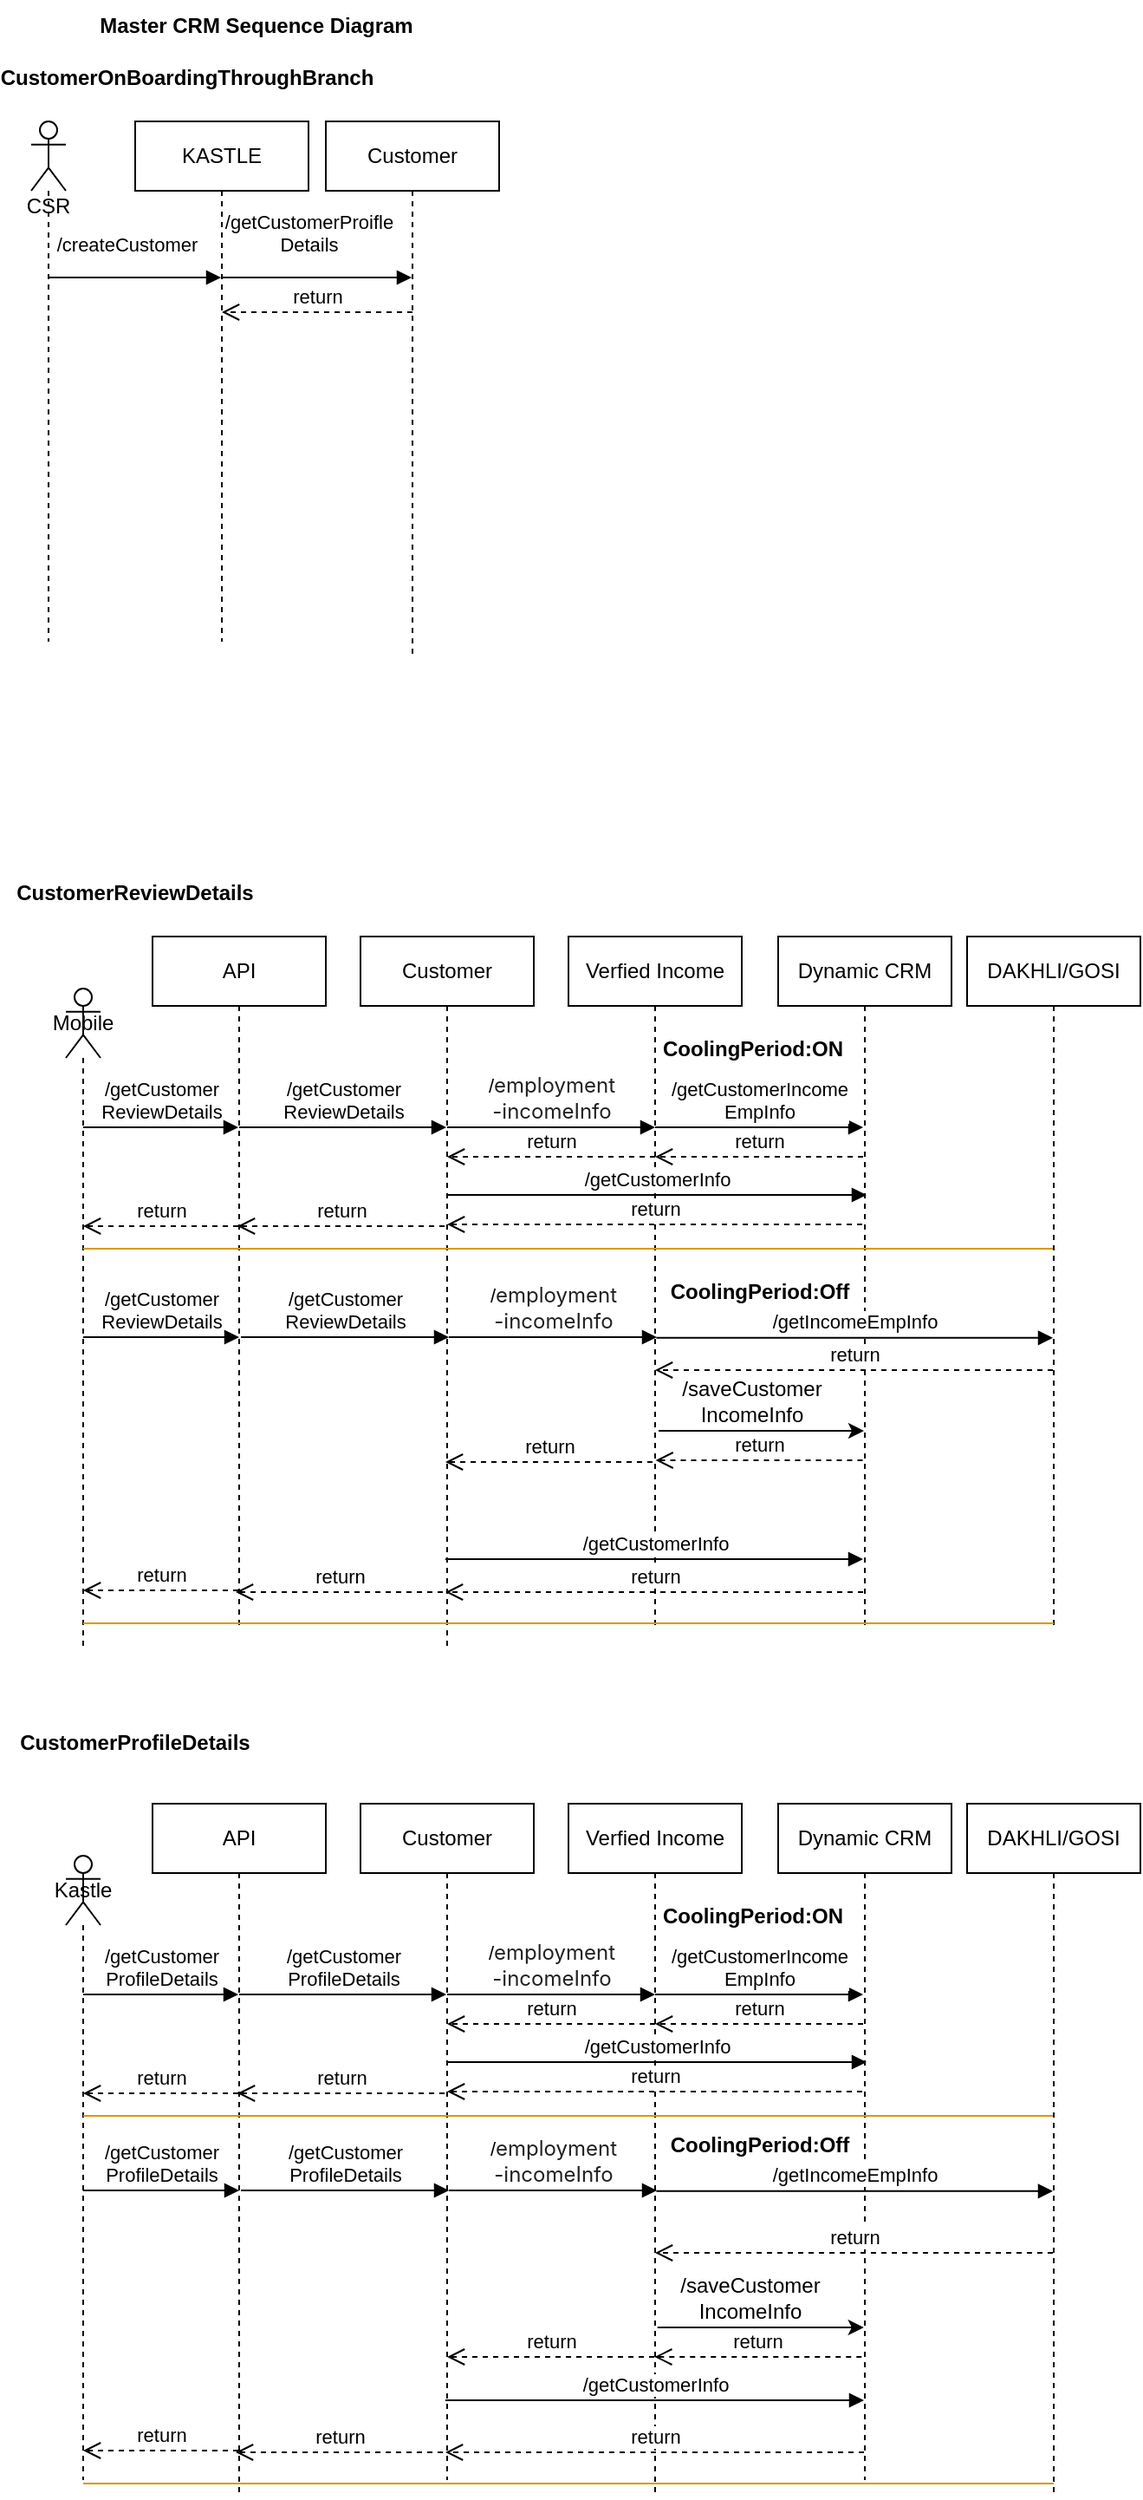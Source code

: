 <mxfile version="24.4.0" type="device" pages="11">
  <diagram id="QhismU-LEa9Pz0v53lrA" name="Migration-CRM-Sequence">
    <mxGraphModel dx="1418" dy="820" grid="1" gridSize="10" guides="1" tooltips="1" connect="1" arrows="1" fold="1" page="1" pageScale="1" pageWidth="827" pageHeight="1169" math="0" shadow="0">
      <root>
        <mxCell id="0" />
        <mxCell id="1" parent="0" />
        <mxCell id="gHe1DqNQTDXerfJTMjHW-1" value="KASTLE" style="shape=umlLifeline;perimeter=lifelinePerimeter;whiteSpace=wrap;html=1;container=1;dropTarget=0;collapsible=0;recursiveResize=0;outlineConnect=0;portConstraint=eastwest;newEdgeStyle={&quot;curved&quot;:0,&quot;rounded&quot;:0};" parent="1" vertex="1">
          <mxGeometry x="110" y="110" width="100" height="300" as="geometry" />
        </mxCell>
        <mxCell id="gHe1DqNQTDXerfJTMjHW-3" value="&lt;div&gt;&lt;span style=&quot;background-color: initial;&quot;&gt;&lt;br&gt;&lt;/span&gt;&lt;/div&gt;&lt;div&gt;&lt;span style=&quot;background-color: initial;&quot;&gt;&lt;br&gt;&lt;/span&gt;&lt;/div&gt;&lt;div&gt;&lt;span style=&quot;background-color: initial;&quot;&gt;&lt;br&gt;&lt;/span&gt;&lt;/div&gt;&lt;div&gt;&lt;span style=&quot;background-color: initial;&quot;&gt;&lt;br&gt;&lt;/span&gt;&lt;/div&gt;&lt;div&gt;&lt;span style=&quot;background-color: initial;&quot;&gt;CSR&lt;/span&gt;&lt;br&gt;&lt;/div&gt;" style="shape=umlLifeline;perimeter=lifelinePerimeter;whiteSpace=wrap;html=1;container=1;dropTarget=0;collapsible=0;recursiveResize=0;outlineConnect=0;portConstraint=eastwest;newEdgeStyle={&quot;curved&quot;:0,&quot;rounded&quot;:0};participant=umlActor;" parent="1" vertex="1">
          <mxGeometry x="50" y="110" width="20" height="300" as="geometry" />
        </mxCell>
        <mxCell id="gHe1DqNQTDXerfJTMjHW-28" value="&lt;div style=&quot;text-align: start;&quot;&gt;&lt;span style=&quot;background-color: initial; font-size: 11.333px; white-space: pre;&quot;&gt;&lt;font face=&quot;Lucida Console, Monaco, Consolas, monospace&quot; color=&quot;#ffffff&quot;&gt;Sa&lt;/font&gt;&lt;/span&gt;&lt;/div&gt;" style="text;html=1;align=center;verticalAlign=middle;whiteSpace=wrap;rounded=0;" parent="1" vertex="1">
          <mxGeometry x="70" y="460" width="60" height="30" as="geometry" />
        </mxCell>
        <mxCell id="jHRS6daP_51O4i2v9_k0-1" value="Master CRM Sequence Diagram" style="text;html=1;align=center;verticalAlign=middle;whiteSpace=wrap;rounded=0;fontStyle=1" parent="1" vertex="1">
          <mxGeometry x="70" y="40" width="220" height="30" as="geometry" />
        </mxCell>
        <mxCell id="3OzlEJ64LdbYGw1U2Y6Q-29" value="API" style="shape=umlLifeline;perimeter=lifelinePerimeter;whiteSpace=wrap;html=1;container=1;dropTarget=0;collapsible=0;recursiveResize=0;outlineConnect=0;portConstraint=eastwest;newEdgeStyle={&quot;curved&quot;:0,&quot;rounded&quot;:0};" parent="1" vertex="1">
          <mxGeometry x="120" y="580" width="100" height="400" as="geometry" />
        </mxCell>
        <mxCell id="3OzlEJ64LdbYGw1U2Y6Q-30" value="&lt;div&gt;&lt;span style=&quot;background-color: initial;&quot;&gt;Mobile&lt;/span&gt;&lt;br&gt;&lt;/div&gt;" style="shape=umlLifeline;perimeter=lifelinePerimeter;whiteSpace=wrap;html=1;container=1;dropTarget=0;collapsible=0;recursiveResize=0;outlineConnect=0;portConstraint=eastwest;newEdgeStyle={&quot;curved&quot;:0,&quot;rounded&quot;:0};participant=umlActor;" parent="1" vertex="1">
          <mxGeometry x="70" y="610" width="20" height="380" as="geometry" />
        </mxCell>
        <mxCell id="3OzlEJ64LdbYGw1U2Y6Q-31" value="Customer" style="shape=umlLifeline;perimeter=lifelinePerimeter;whiteSpace=wrap;html=1;container=1;dropTarget=0;collapsible=0;recursiveResize=0;outlineConnect=0;portConstraint=eastwest;newEdgeStyle={&quot;curved&quot;:0,&quot;rounded&quot;:0};" parent="1" vertex="1">
          <mxGeometry x="240" y="580" width="100" height="410" as="geometry" />
        </mxCell>
        <mxCell id="3OzlEJ64LdbYGw1U2Y6Q-32" value="Verfied Income" style="shape=umlLifeline;perimeter=lifelinePerimeter;whiteSpace=wrap;html=1;container=1;dropTarget=0;collapsible=0;recursiveResize=0;outlineConnect=0;portConstraint=eastwest;newEdgeStyle={&quot;curved&quot;:0,&quot;rounded&quot;:0};" parent="1" vertex="1">
          <mxGeometry x="360" y="580" width="100" height="400" as="geometry" />
        </mxCell>
        <mxCell id="3OzlEJ64LdbYGw1U2Y6Q-33" value="Dynamic CRM" style="shape=umlLifeline;perimeter=lifelinePerimeter;whiteSpace=wrap;html=1;container=1;dropTarget=0;collapsible=0;recursiveResize=0;outlineConnect=0;portConstraint=eastwest;newEdgeStyle={&quot;curved&quot;:0,&quot;rounded&quot;:0};" parent="1" vertex="1">
          <mxGeometry x="481" y="580" width="100" height="400" as="geometry" />
        </mxCell>
        <mxCell id="3OzlEJ64LdbYGw1U2Y6Q-34" value="/getCustomer&lt;div&gt;ReviewDetails&lt;/div&gt;" style="html=1;verticalAlign=bottom;endArrow=block;curved=0;rounded=0;" parent="1" target="3OzlEJ64LdbYGw1U2Y6Q-29" edge="1">
          <mxGeometry width="80" relative="1" as="geometry">
            <mxPoint x="80" y="690" as="sourcePoint" />
            <mxPoint x="160" y="690" as="targetPoint" />
          </mxGeometry>
        </mxCell>
        <mxCell id="3OzlEJ64LdbYGw1U2Y6Q-35" value="return" style="html=1;verticalAlign=bottom;endArrow=open;dashed=1;endSize=8;curved=0;rounded=0;" parent="1" edge="1">
          <mxGeometry relative="1" as="geometry">
            <mxPoint x="169.5" y="747" as="sourcePoint" />
            <mxPoint x="80" y="747" as="targetPoint" />
          </mxGeometry>
        </mxCell>
        <mxCell id="3OzlEJ64LdbYGw1U2Y6Q-36" value="/getCustomer&lt;div&gt;ReviewDetails&lt;/div&gt;" style="html=1;verticalAlign=bottom;endArrow=block;curved=0;rounded=0;" parent="1" target="3OzlEJ64LdbYGw1U2Y6Q-31" edge="1">
          <mxGeometry width="80" relative="1" as="geometry">
            <mxPoint x="170" y="690" as="sourcePoint" />
            <mxPoint x="260" y="690" as="targetPoint" />
          </mxGeometry>
        </mxCell>
        <mxCell id="3OzlEJ64LdbYGw1U2Y6Q-38" value="/&lt;span style=&quot;color: rgb(33, 33, 33); font-family: Inter, system-ui, -apple-system, BlinkMacSystemFont, &amp;quot;Segoe UI&amp;quot;, Roboto, Oxygen, Ubuntu, Cantarell, &amp;quot;Fira Sans&amp;quot;, &amp;quot;Droid Sans&amp;quot;, Helvetica, Arial, sans-serif; font-size: 12px; text-align: left; white-space: pre-wrap;&quot;&gt;employment&lt;/span&gt;&lt;div&gt;&lt;span style=&quot;color: rgb(33, 33, 33); font-family: Inter, system-ui, -apple-system, BlinkMacSystemFont, &amp;quot;Segoe UI&amp;quot;, Roboto, Oxygen, Ubuntu, Cantarell, &amp;quot;Fira Sans&amp;quot;, &amp;quot;Droid Sans&amp;quot;, Helvetica, Arial, sans-serif; font-size: 12px; text-align: left; white-space: pre-wrap;&quot;&gt;-incomeInfo&lt;/span&gt;&lt;/div&gt;" style="html=1;verticalAlign=bottom;endArrow=block;curved=0;rounded=0;" parent="1" edge="1">
          <mxGeometry width="80" relative="1" as="geometry">
            <mxPoint x="290" y="690" as="sourcePoint" />
            <mxPoint x="410" y="690" as="targetPoint" />
          </mxGeometry>
        </mxCell>
        <mxCell id="3OzlEJ64LdbYGw1U2Y6Q-39" value="return" style="html=1;verticalAlign=bottom;endArrow=open;dashed=1;endSize=8;curved=0;rounded=0;" parent="1" edge="1">
          <mxGeometry relative="1" as="geometry">
            <mxPoint x="410" y="707" as="sourcePoint" />
            <mxPoint x="290" y="707" as="targetPoint" />
          </mxGeometry>
        </mxCell>
        <mxCell id="3OzlEJ64LdbYGw1U2Y6Q-40" value="/getCustomerIncome&lt;div&gt;EmpInfo&lt;/div&gt;" style="html=1;verticalAlign=bottom;endArrow=block;curved=0;rounded=0;" parent="1" edge="1">
          <mxGeometry width="80" relative="1" as="geometry">
            <mxPoint x="410" y="690" as="sourcePoint" />
            <mxPoint x="530" y="690" as="targetPoint" />
          </mxGeometry>
        </mxCell>
        <mxCell id="3OzlEJ64LdbYGw1U2Y6Q-41" value="return" style="html=1;verticalAlign=bottom;endArrow=open;dashed=1;endSize=8;curved=0;rounded=0;" parent="1" edge="1">
          <mxGeometry relative="1" as="geometry">
            <mxPoint x="530" y="707" as="sourcePoint" />
            <mxPoint x="410" y="707" as="targetPoint" />
          </mxGeometry>
        </mxCell>
        <mxCell id="3OzlEJ64LdbYGw1U2Y6Q-42" value="" style="line;strokeWidth=1;fillColor=#ffe6cc;align=left;verticalAlign=middle;spacingTop=-1;spacingLeft=3;spacingRight=3;rotatable=0;labelPosition=right;points=[];portConstraint=eastwest;strokeColor=#d79b00;" parent="1" vertex="1">
          <mxGeometry x="80" y="756" width="560" height="8" as="geometry" />
        </mxCell>
        <mxCell id="3OzlEJ64LdbYGw1U2Y6Q-43" value="CoolingPeriod:ON" style="text;align=center;fontStyle=1;verticalAlign=middle;spacingLeft=3;spacingRight=3;strokeColor=none;rotatable=0;points=[[0,0.5],[1,0.5]];portConstraint=eastwest;html=1;" parent="1" vertex="1">
          <mxGeometry x="426" y="632" width="80" height="26" as="geometry" />
        </mxCell>
        <mxCell id="3OzlEJ64LdbYGw1U2Y6Q-45" value="DAKHLI/GOSI" style="shape=umlLifeline;perimeter=lifelinePerimeter;whiteSpace=wrap;html=1;container=1;dropTarget=0;collapsible=0;recursiveResize=0;outlineConnect=0;portConstraint=eastwest;newEdgeStyle={&quot;curved&quot;:0,&quot;rounded&quot;:0};" parent="1" vertex="1">
          <mxGeometry x="590" y="580" width="100" height="400" as="geometry" />
        </mxCell>
        <mxCell id="3OzlEJ64LdbYGw1U2Y6Q-52" value="" style="text;strokeColor=none;fillColor=none;align=left;verticalAlign=middle;spacingTop=-1;spacingLeft=4;spacingRight=4;rotatable=0;labelPosition=right;points=[];portConstraint=eastwest;" parent="1" vertex="1">
          <mxGeometry x="530" y="730" width="20" height="14" as="geometry" />
        </mxCell>
        <mxCell id="3OzlEJ64LdbYGw1U2Y6Q-53" value="CustomerOnBoardingThroughBranch" style="text;html=1;align=center;verticalAlign=middle;whiteSpace=wrap;rounded=0;fontStyle=1" parent="1" vertex="1">
          <mxGeometry x="70" y="70" width="140" height="30" as="geometry" />
        </mxCell>
        <mxCell id="3OzlEJ64LdbYGw1U2Y6Q-54" value="CustomerReviewDetails" style="text;html=1;align=center;verticalAlign=middle;whiteSpace=wrap;rounded=0;fontStyle=1" parent="1" vertex="1">
          <mxGeometry x="40" y="540" width="140" height="30" as="geometry" />
        </mxCell>
        <mxCell id="3OzlEJ64LdbYGw1U2Y6Q-56" value="return" style="html=1;verticalAlign=bottom;endArrow=open;dashed=1;endSize=8;curved=0;rounded=0;" parent="1" edge="1">
          <mxGeometry relative="1" as="geometry">
            <mxPoint x="288.5" y="747" as="sourcePoint" />
            <mxPoint x="169" y="747" as="targetPoint" />
          </mxGeometry>
        </mxCell>
        <mxCell id="nsfGvrtxNfso5_P0SPD_-1" value="/getCustomerInfo" style="html=1;verticalAlign=bottom;endArrow=block;curved=0;rounded=0;" parent="1" edge="1">
          <mxGeometry width="80" relative="1" as="geometry">
            <mxPoint x="290" y="729" as="sourcePoint" />
            <mxPoint x="532" y="729" as="targetPoint" />
          </mxGeometry>
        </mxCell>
        <mxCell id="nsfGvrtxNfso5_P0SPD_-2" value="return" style="html=1;verticalAlign=bottom;endArrow=open;dashed=1;endSize=8;curved=0;rounded=0;" parent="1" target="3OzlEJ64LdbYGw1U2Y6Q-31" edge="1">
          <mxGeometry relative="1" as="geometry">
            <mxPoint x="529.5" y="746" as="sourcePoint" />
            <mxPoint x="410" y="746" as="targetPoint" />
          </mxGeometry>
        </mxCell>
        <mxCell id="nsfGvrtxNfso5_P0SPD_-3" value="API" style="shape=umlLifeline;perimeter=lifelinePerimeter;whiteSpace=wrap;html=1;container=1;dropTarget=0;collapsible=0;recursiveResize=0;outlineConnect=0;portConstraint=eastwest;newEdgeStyle={&quot;curved&quot;:0,&quot;rounded&quot;:0};" parent="1" vertex="1">
          <mxGeometry x="120" y="1080" width="100" height="400" as="geometry" />
        </mxCell>
        <mxCell id="nsfGvrtxNfso5_P0SPD_-4" value="Kastle" style="shape=umlLifeline;perimeter=lifelinePerimeter;whiteSpace=wrap;html=1;container=1;dropTarget=0;collapsible=0;recursiveResize=0;outlineConnect=0;portConstraint=eastwest;newEdgeStyle={&quot;curved&quot;:0,&quot;rounded&quot;:0};participant=umlActor;" parent="1" vertex="1">
          <mxGeometry x="70" y="1110" width="20" height="360" as="geometry" />
        </mxCell>
        <mxCell id="nsfGvrtxNfso5_P0SPD_-5" value="Customer" style="shape=umlLifeline;perimeter=lifelinePerimeter;whiteSpace=wrap;html=1;container=1;dropTarget=0;collapsible=0;recursiveResize=0;outlineConnect=0;portConstraint=eastwest;newEdgeStyle={&quot;curved&quot;:0,&quot;rounded&quot;:0};" parent="1" vertex="1">
          <mxGeometry x="240" y="1080" width="100" height="390" as="geometry" />
        </mxCell>
        <mxCell id="nsfGvrtxNfso5_P0SPD_-6" value="Verfied Income" style="shape=umlLifeline;perimeter=lifelinePerimeter;whiteSpace=wrap;html=1;container=1;dropTarget=0;collapsible=0;recursiveResize=0;outlineConnect=0;portConstraint=eastwest;newEdgeStyle={&quot;curved&quot;:0,&quot;rounded&quot;:0};" parent="1" vertex="1">
          <mxGeometry x="360" y="1080" width="100" height="400" as="geometry" />
        </mxCell>
        <mxCell id="nsfGvrtxNfso5_P0SPD_-7" value="Dynamic CRM" style="shape=umlLifeline;perimeter=lifelinePerimeter;whiteSpace=wrap;html=1;container=1;dropTarget=0;collapsible=0;recursiveResize=0;outlineConnect=0;portConstraint=eastwest;newEdgeStyle={&quot;curved&quot;:0,&quot;rounded&quot;:0};" parent="1" vertex="1">
          <mxGeometry x="481" y="1080" width="100" height="390" as="geometry" />
        </mxCell>
        <mxCell id="nsfGvrtxNfso5_P0SPD_-8" value="/getCustomer&lt;div&gt;ProfileDetails&lt;/div&gt;" style="html=1;verticalAlign=bottom;endArrow=block;curved=0;rounded=0;" parent="1" target="nsfGvrtxNfso5_P0SPD_-3" edge="1">
          <mxGeometry width="80" relative="1" as="geometry">
            <mxPoint x="80" y="1190" as="sourcePoint" />
            <mxPoint x="160" y="1190" as="targetPoint" />
          </mxGeometry>
        </mxCell>
        <mxCell id="nsfGvrtxNfso5_P0SPD_-9" value="return" style="html=1;verticalAlign=bottom;endArrow=open;dashed=1;endSize=8;curved=0;rounded=0;" parent="1" edge="1">
          <mxGeometry relative="1" as="geometry">
            <mxPoint x="169.5" y="1247" as="sourcePoint" />
            <mxPoint x="80" y="1247" as="targetPoint" />
          </mxGeometry>
        </mxCell>
        <mxCell id="nsfGvrtxNfso5_P0SPD_-10" value="/getCustomer&lt;div&gt;ProfileDetails&lt;/div&gt;" style="html=1;verticalAlign=bottom;endArrow=block;curved=0;rounded=0;" parent="1" target="nsfGvrtxNfso5_P0SPD_-5" edge="1">
          <mxGeometry width="80" relative="1" as="geometry">
            <mxPoint x="170" y="1190" as="sourcePoint" />
            <mxPoint x="260" y="1190" as="targetPoint" />
          </mxGeometry>
        </mxCell>
        <mxCell id="nsfGvrtxNfso5_P0SPD_-11" value="return" style="html=1;verticalAlign=bottom;endArrow=open;dashed=1;endSize=8;curved=0;rounded=0;" parent="1" edge="1">
          <mxGeometry relative="1" as="geometry">
            <mxPoint x="287.5" y="1454" as="sourcePoint" />
            <mxPoint x="168" y="1454" as="targetPoint" />
          </mxGeometry>
        </mxCell>
        <mxCell id="nsfGvrtxNfso5_P0SPD_-12" value="/&lt;span style=&quot;color: rgb(33, 33, 33); font-family: Inter, system-ui, -apple-system, BlinkMacSystemFont, &amp;quot;Segoe UI&amp;quot;, Roboto, Oxygen, Ubuntu, Cantarell, &amp;quot;Fira Sans&amp;quot;, &amp;quot;Droid Sans&amp;quot;, Helvetica, Arial, sans-serif; font-size: 12px; text-align: left; white-space: pre-wrap;&quot;&gt;employment&lt;/span&gt;&lt;div&gt;&lt;span style=&quot;color: rgb(33, 33, 33); font-family: Inter, system-ui, -apple-system, BlinkMacSystemFont, &amp;quot;Segoe UI&amp;quot;, Roboto, Oxygen, Ubuntu, Cantarell, &amp;quot;Fira Sans&amp;quot;, &amp;quot;Droid Sans&amp;quot;, Helvetica, Arial, sans-serif; font-size: 12px; text-align: left; white-space: pre-wrap;&quot;&gt;-incomeInfo&lt;/span&gt;&lt;/div&gt;" style="html=1;verticalAlign=bottom;endArrow=block;curved=0;rounded=0;" parent="1" edge="1">
          <mxGeometry width="80" relative="1" as="geometry">
            <mxPoint x="290" y="1190" as="sourcePoint" />
            <mxPoint x="410" y="1190" as="targetPoint" />
          </mxGeometry>
        </mxCell>
        <mxCell id="nsfGvrtxNfso5_P0SPD_-13" value="return" style="html=1;verticalAlign=bottom;endArrow=open;dashed=1;endSize=8;curved=0;rounded=0;" parent="1" edge="1">
          <mxGeometry relative="1" as="geometry">
            <mxPoint x="410" y="1207" as="sourcePoint" />
            <mxPoint x="290" y="1207" as="targetPoint" />
          </mxGeometry>
        </mxCell>
        <mxCell id="nsfGvrtxNfso5_P0SPD_-14" value="/getCustomerIncome&lt;div&gt;EmpInfo&lt;/div&gt;" style="html=1;verticalAlign=bottom;endArrow=block;curved=0;rounded=0;" parent="1" edge="1">
          <mxGeometry width="80" relative="1" as="geometry">
            <mxPoint x="410" y="1190" as="sourcePoint" />
            <mxPoint x="530" y="1190" as="targetPoint" />
          </mxGeometry>
        </mxCell>
        <mxCell id="nsfGvrtxNfso5_P0SPD_-15" value="return" style="html=1;verticalAlign=bottom;endArrow=open;dashed=1;endSize=8;curved=0;rounded=0;" parent="1" edge="1">
          <mxGeometry relative="1" as="geometry">
            <mxPoint x="530" y="1207" as="sourcePoint" />
            <mxPoint x="410" y="1207" as="targetPoint" />
          </mxGeometry>
        </mxCell>
        <mxCell id="nsfGvrtxNfso5_P0SPD_-16" value="" style="line;strokeWidth=1;fillColor=#ffe6cc;align=left;verticalAlign=middle;spacingTop=-1;spacingLeft=3;spacingRight=3;rotatable=0;labelPosition=right;points=[];portConstraint=eastwest;strokeColor=#d79b00;" parent="1" vertex="1">
          <mxGeometry x="80" y="1256" width="560" height="8" as="geometry" />
        </mxCell>
        <mxCell id="nsfGvrtxNfso5_P0SPD_-17" value="CoolingPeriod:ON" style="text;align=center;fontStyle=1;verticalAlign=middle;spacingLeft=3;spacingRight=3;strokeColor=none;rotatable=0;points=[[0,0.5],[1,0.5]];portConstraint=eastwest;html=1;" parent="1" vertex="1">
          <mxGeometry x="426" y="1132" width="80" height="26" as="geometry" />
        </mxCell>
        <mxCell id="nsfGvrtxNfso5_P0SPD_-18" value="CoolingPeriod:Off" style="text;align=center;fontStyle=1;verticalAlign=middle;spacingLeft=3;spacingRight=3;strokeColor=none;rotatable=0;points=[[0,0.5],[1,0.5]];portConstraint=eastwest;html=1;" parent="1" vertex="1">
          <mxGeometry x="430" y="1264" width="80" height="26" as="geometry" />
        </mxCell>
        <mxCell id="nsfGvrtxNfso5_P0SPD_-19" value="DAKHLI/GOSI" style="shape=umlLifeline;perimeter=lifelinePerimeter;whiteSpace=wrap;html=1;container=1;dropTarget=0;collapsible=0;recursiveResize=0;outlineConnect=0;portConstraint=eastwest;newEdgeStyle={&quot;curved&quot;:0,&quot;rounded&quot;:0};" parent="1" vertex="1">
          <mxGeometry x="590" y="1080" width="100" height="400" as="geometry" />
        </mxCell>
        <mxCell id="nsfGvrtxNfso5_P0SPD_-20" value="/getIncomeEmpInfo" style="html=1;verticalAlign=bottom;endArrow=block;curved=0;rounded=0;exitX=0.507;exitY=0.548;exitDx=0;exitDy=0;exitPerimeter=0;" parent="1" edge="1">
          <mxGeometry width="80" relative="1" as="geometry">
            <mxPoint x="410.7" y="1303.4" as="sourcePoint" />
            <mxPoint x="639.5" y="1303.4" as="targetPoint" />
          </mxGeometry>
        </mxCell>
        <mxCell id="nsfGvrtxNfso5_P0SPD_-21" value="return" style="html=1;verticalAlign=bottom;endArrow=open;dashed=1;endSize=8;curved=0;rounded=0;" parent="1" edge="1">
          <mxGeometry relative="1" as="geometry">
            <mxPoint x="639.5" y="1339" as="sourcePoint" />
            <mxPoint x="410" y="1339" as="targetPoint" />
          </mxGeometry>
        </mxCell>
        <mxCell id="nsfGvrtxNfso5_P0SPD_-22" value="return" style="html=1;verticalAlign=bottom;endArrow=open;dashed=1;endSize=8;curved=0;rounded=0;" parent="1" edge="1">
          <mxGeometry relative="1" as="geometry">
            <mxPoint x="409.5" y="1399" as="sourcePoint" />
            <mxPoint x="290" y="1399" as="targetPoint" />
          </mxGeometry>
        </mxCell>
        <mxCell id="nsfGvrtxNfso5_P0SPD_-23" value="/getCustomerInfo" style="html=1;verticalAlign=bottom;endArrow=block;curved=0;rounded=0;" parent="1" edge="1">
          <mxGeometry width="80" relative="1" as="geometry">
            <mxPoint x="289" y="1424" as="sourcePoint" />
            <mxPoint x="530.5" y="1424" as="targetPoint" />
          </mxGeometry>
        </mxCell>
        <mxCell id="nsfGvrtxNfso5_P0SPD_-24" value="return" style="html=1;verticalAlign=bottom;endArrow=open;dashed=1;endSize=8;curved=0;rounded=0;" parent="1" source="nsfGvrtxNfso5_P0SPD_-7" edge="1">
          <mxGeometry relative="1" as="geometry">
            <mxPoint x="530" y="1456" as="sourcePoint" />
            <mxPoint x="289" y="1454" as="targetPoint" />
          </mxGeometry>
        </mxCell>
        <mxCell id="nsfGvrtxNfso5_P0SPD_-25" value="" style="line;strokeWidth=1;fillColor=#ffe6cc;align=left;verticalAlign=middle;spacingTop=-1;spacingLeft=3;spacingRight=3;rotatable=0;labelPosition=right;points=[];portConstraint=eastwest;strokeColor=#d79b00;" parent="1" vertex="1">
          <mxGeometry x="80" y="1468" width="560" height="8" as="geometry" />
        </mxCell>
        <mxCell id="nsfGvrtxNfso5_P0SPD_-26" value="" style="text;strokeColor=none;fillColor=none;align=left;verticalAlign=middle;spacingTop=-1;spacingLeft=4;spacingRight=4;rotatable=0;labelPosition=right;points=[];portConstraint=eastwest;" parent="1" vertex="1">
          <mxGeometry x="530" y="1230" width="20" height="14" as="geometry" />
        </mxCell>
        <mxCell id="nsfGvrtxNfso5_P0SPD_-27" value="return" style="html=1;verticalAlign=bottom;endArrow=open;dashed=1;endSize=8;curved=0;rounded=0;" parent="1" edge="1">
          <mxGeometry relative="1" as="geometry">
            <mxPoint x="288.5" y="1247" as="sourcePoint" />
            <mxPoint x="169" y="1247" as="targetPoint" />
          </mxGeometry>
        </mxCell>
        <mxCell id="nsfGvrtxNfso5_P0SPD_-28" value="/getCustomerInfo" style="html=1;verticalAlign=bottom;endArrow=block;curved=0;rounded=0;" parent="1" edge="1">
          <mxGeometry width="80" relative="1" as="geometry">
            <mxPoint x="290" y="1229" as="sourcePoint" />
            <mxPoint x="532" y="1229" as="targetPoint" />
          </mxGeometry>
        </mxCell>
        <mxCell id="nsfGvrtxNfso5_P0SPD_-29" value="return" style="html=1;verticalAlign=bottom;endArrow=open;dashed=1;endSize=8;curved=0;rounded=0;" parent="1" target="nsfGvrtxNfso5_P0SPD_-5" edge="1">
          <mxGeometry relative="1" as="geometry">
            <mxPoint x="529.5" y="1246" as="sourcePoint" />
            <mxPoint x="410" y="1246" as="targetPoint" />
          </mxGeometry>
        </mxCell>
        <mxCell id="nsfGvrtxNfso5_P0SPD_-30" value="CustomerProfileDetails" style="text;html=1;align=center;verticalAlign=middle;whiteSpace=wrap;rounded=0;fontStyle=1" parent="1" vertex="1">
          <mxGeometry x="40" y="1030" width="140" height="30" as="geometry" />
        </mxCell>
        <mxCell id="nsfGvrtxNfso5_P0SPD_-31" value="/getCustomer&lt;div&gt;ProfileDetails&lt;/div&gt;" style="html=1;verticalAlign=bottom;endArrow=block;curved=0;rounded=0;" parent="1" edge="1">
          <mxGeometry width="80" relative="1" as="geometry">
            <mxPoint x="80" y="1303" as="sourcePoint" />
            <mxPoint x="170" y="1303" as="targetPoint" />
          </mxGeometry>
        </mxCell>
        <mxCell id="nsfGvrtxNfso5_P0SPD_-32" value="return" style="html=1;verticalAlign=bottom;endArrow=open;dashed=1;endSize=8;curved=0;rounded=0;" parent="1" edge="1">
          <mxGeometry relative="1" as="geometry">
            <mxPoint x="169.5" y="1453" as="sourcePoint" />
            <mxPoint x="80" y="1453" as="targetPoint" />
          </mxGeometry>
        </mxCell>
        <mxCell id="nsfGvrtxNfso5_P0SPD_-33" value="/getCustomer&lt;div&gt;ProfileDetails&lt;/div&gt;" style="html=1;verticalAlign=bottom;endArrow=block;curved=0;rounded=0;" parent="1" edge="1">
          <mxGeometry width="80" relative="1" as="geometry">
            <mxPoint x="171" y="1303" as="sourcePoint" />
            <mxPoint x="291" y="1303" as="targetPoint" />
          </mxGeometry>
        </mxCell>
        <mxCell id="nsfGvrtxNfso5_P0SPD_-34" value="/&lt;span style=&quot;color: rgb(33, 33, 33); font-family: Inter, system-ui, -apple-system, BlinkMacSystemFont, &amp;quot;Segoe UI&amp;quot;, Roboto, Oxygen, Ubuntu, Cantarell, &amp;quot;Fira Sans&amp;quot;, &amp;quot;Droid Sans&amp;quot;, Helvetica, Arial, sans-serif; font-size: 12px; text-align: left; white-space: pre-wrap;&quot;&gt;employment&lt;/span&gt;&lt;div&gt;&lt;span style=&quot;color: rgb(33, 33, 33); font-family: Inter, system-ui, -apple-system, BlinkMacSystemFont, &amp;quot;Segoe UI&amp;quot;, Roboto, Oxygen, Ubuntu, Cantarell, &amp;quot;Fira Sans&amp;quot;, &amp;quot;Droid Sans&amp;quot;, Helvetica, Arial, sans-serif; font-size: 12px; text-align: left; white-space: pre-wrap;&quot;&gt;-incomeInfo&lt;/span&gt;&lt;/div&gt;" style="html=1;verticalAlign=bottom;endArrow=block;curved=0;rounded=0;" parent="1" edge="1">
          <mxGeometry width="80" relative="1" as="geometry">
            <mxPoint x="291" y="1303" as="sourcePoint" />
            <mxPoint x="411" y="1303" as="targetPoint" />
          </mxGeometry>
        </mxCell>
        <mxCell id="nsfGvrtxNfso5_P0SPD_-35" value="Customer" style="shape=umlLifeline;perimeter=lifelinePerimeter;whiteSpace=wrap;html=1;container=1;dropTarget=0;collapsible=0;recursiveResize=0;outlineConnect=0;portConstraint=eastwest;newEdgeStyle={&quot;curved&quot;:0,&quot;rounded&quot;:0};" parent="1" vertex="1">
          <mxGeometry x="220" y="110" width="100" height="310" as="geometry" />
        </mxCell>
        <mxCell id="nsfGvrtxNfso5_P0SPD_-37" value="/createCustomer" style="html=1;verticalAlign=bottom;endArrow=block;curved=0;rounded=0;" parent="1" target="gHe1DqNQTDXerfJTMjHW-1" edge="1">
          <mxGeometry x="-0.106" y="10" width="80" relative="1" as="geometry">
            <mxPoint x="60" y="200" as="sourcePoint" />
            <mxPoint x="150" y="200" as="targetPoint" />
            <mxPoint as="offset" />
          </mxGeometry>
        </mxCell>
        <mxCell id="nsfGvrtxNfso5_P0SPD_-38" value="/getCustomerProifle&lt;div&gt;Details&lt;/div&gt;" style="html=1;verticalAlign=bottom;endArrow=block;curved=0;rounded=0;" parent="1" target="nsfGvrtxNfso5_P0SPD_-35" edge="1">
          <mxGeometry x="-0.087" y="10" width="80" relative="1" as="geometry">
            <mxPoint x="160" y="200" as="sourcePoint" />
            <mxPoint x="240" y="200" as="targetPoint" />
            <mxPoint as="offset" />
          </mxGeometry>
        </mxCell>
        <mxCell id="nsfGvrtxNfso5_P0SPD_-41" value="return" style="html=1;verticalAlign=bottom;endArrow=open;dashed=1;endSize=8;curved=0;rounded=0;" parent="1" target="gHe1DqNQTDXerfJTMjHW-1" edge="1">
          <mxGeometry relative="1" as="geometry">
            <mxPoint x="270" y="220" as="sourcePoint" />
            <mxPoint x="190" y="220" as="targetPoint" />
          </mxGeometry>
        </mxCell>
        <mxCell id="nsfGvrtxNfso5_P0SPD_-62" value="return" style="html=1;verticalAlign=bottom;endArrow=open;dashed=1;endSize=8;curved=0;rounded=0;" parent="1" edge="1">
          <mxGeometry relative="1" as="geometry">
            <mxPoint x="287.5" y="958" as="sourcePoint" />
            <mxPoint x="168" y="958" as="targetPoint" />
          </mxGeometry>
        </mxCell>
        <mxCell id="nsfGvrtxNfso5_P0SPD_-64" value="CoolingPeriod:Off" style="text;align=center;fontStyle=1;verticalAlign=middle;spacingLeft=3;spacingRight=3;strokeColor=none;rotatable=0;points=[[0,0.5],[1,0.5]];portConstraint=eastwest;html=1;" parent="1" vertex="1">
          <mxGeometry x="430" y="772" width="80" height="26" as="geometry" />
        </mxCell>
        <mxCell id="nsfGvrtxNfso5_P0SPD_-65" value="/getIncomeEmpInfo" style="html=1;verticalAlign=bottom;endArrow=block;curved=0;rounded=0;exitX=0.507;exitY=0.548;exitDx=0;exitDy=0;exitPerimeter=0;" parent="1" edge="1">
          <mxGeometry width="80" relative="1" as="geometry">
            <mxPoint x="410.7" y="811.4" as="sourcePoint" />
            <mxPoint x="639.5" y="811.4" as="targetPoint" />
          </mxGeometry>
        </mxCell>
        <mxCell id="nsfGvrtxNfso5_P0SPD_-66" value="return" style="html=1;verticalAlign=bottom;endArrow=open;dashed=1;endSize=8;curved=0;rounded=0;" parent="1" edge="1">
          <mxGeometry relative="1" as="geometry">
            <mxPoint x="639.5" y="830" as="sourcePoint" />
            <mxPoint x="410" y="830" as="targetPoint" />
          </mxGeometry>
        </mxCell>
        <mxCell id="nsfGvrtxNfso5_P0SPD_-67" value="return" style="html=1;verticalAlign=bottom;endArrow=open;dashed=1;endSize=8;curved=0;rounded=0;" parent="1" edge="1">
          <mxGeometry relative="1" as="geometry">
            <mxPoint x="408.5" y="883" as="sourcePoint" />
            <mxPoint x="289" y="883" as="targetPoint" />
          </mxGeometry>
        </mxCell>
        <mxCell id="nsfGvrtxNfso5_P0SPD_-68" value="/getCustomerInfo" style="html=1;verticalAlign=bottom;endArrow=block;curved=0;rounded=0;" parent="1" edge="1">
          <mxGeometry width="80" relative="1" as="geometry">
            <mxPoint x="289" y="939" as="sourcePoint" />
            <mxPoint x="530" y="939" as="targetPoint" />
          </mxGeometry>
        </mxCell>
        <mxCell id="nsfGvrtxNfso5_P0SPD_-69" value="return" style="html=1;verticalAlign=bottom;endArrow=open;dashed=1;endSize=8;curved=0;rounded=0;" parent="1" edge="1">
          <mxGeometry relative="1" as="geometry">
            <mxPoint x="530" y="958" as="sourcePoint" />
            <mxPoint x="289" y="958" as="targetPoint" />
          </mxGeometry>
        </mxCell>
        <mxCell id="nsfGvrtxNfso5_P0SPD_-70" value="" style="line;strokeWidth=1;fillColor=#ffe6cc;align=left;verticalAlign=middle;spacingTop=-1;spacingLeft=3;spacingRight=3;rotatable=0;labelPosition=right;points=[];portConstraint=eastwest;strokeColor=#d79b00;" parent="1" vertex="1">
          <mxGeometry x="80" y="972" width="560" height="8" as="geometry" />
        </mxCell>
        <mxCell id="nsfGvrtxNfso5_P0SPD_-71" value="/getCustomer&lt;div&gt;ReviewDetails&lt;/div&gt;" style="html=1;verticalAlign=bottom;endArrow=block;curved=0;rounded=0;" parent="1" edge="1">
          <mxGeometry width="80" relative="1" as="geometry">
            <mxPoint x="80" y="811" as="sourcePoint" />
            <mxPoint x="170" y="811" as="targetPoint" />
          </mxGeometry>
        </mxCell>
        <mxCell id="nsfGvrtxNfso5_P0SPD_-72" value="return" style="html=1;verticalAlign=bottom;endArrow=open;dashed=1;endSize=8;curved=0;rounded=0;" parent="1" edge="1">
          <mxGeometry relative="1" as="geometry">
            <mxPoint x="169.5" y="957" as="sourcePoint" />
            <mxPoint x="80" y="957" as="targetPoint" />
          </mxGeometry>
        </mxCell>
        <mxCell id="nsfGvrtxNfso5_P0SPD_-73" value="/getCustomer&lt;div&gt;ReviewDetails&lt;/div&gt;" style="html=1;verticalAlign=bottom;endArrow=block;curved=0;rounded=0;" parent="1" edge="1">
          <mxGeometry width="80" relative="1" as="geometry">
            <mxPoint x="171" y="811" as="sourcePoint" />
            <mxPoint x="291" y="811" as="targetPoint" />
          </mxGeometry>
        </mxCell>
        <mxCell id="nsfGvrtxNfso5_P0SPD_-74" value="/&lt;span style=&quot;color: rgb(33, 33, 33); font-family: Inter, system-ui, -apple-system, BlinkMacSystemFont, &amp;quot;Segoe UI&amp;quot;, Roboto, Oxygen, Ubuntu, Cantarell, &amp;quot;Fira Sans&amp;quot;, &amp;quot;Droid Sans&amp;quot;, Helvetica, Arial, sans-serif; font-size: 12px; text-align: left; white-space: pre-wrap;&quot;&gt;employment&lt;/span&gt;&lt;div&gt;&lt;span style=&quot;color: rgb(33, 33, 33); font-family: Inter, system-ui, -apple-system, BlinkMacSystemFont, &amp;quot;Segoe UI&amp;quot;, Roboto, Oxygen, Ubuntu, Cantarell, &amp;quot;Fira Sans&amp;quot;, &amp;quot;Droid Sans&amp;quot;, Helvetica, Arial, sans-serif; font-size: 12px; text-align: left; white-space: pre-wrap;&quot;&gt;-incomeInfo&lt;/span&gt;&lt;/div&gt;" style="html=1;verticalAlign=bottom;endArrow=block;curved=0;rounded=0;" parent="1" edge="1">
          <mxGeometry width="80" relative="1" as="geometry">
            <mxPoint x="291" y="811" as="sourcePoint" />
            <mxPoint x="411" y="811" as="targetPoint" />
          </mxGeometry>
        </mxCell>
        <mxCell id="TfPlu6-xQsm4l_KeBwIz-1" value="" style="endArrow=classic;html=1;rounded=0;" parent="1" target="3OzlEJ64LdbYGw1U2Y6Q-33" edge="1">
          <mxGeometry width="50" height="50" relative="1" as="geometry">
            <mxPoint x="412" y="865" as="sourcePoint" />
            <mxPoint x="528" y="865" as="targetPoint" />
          </mxGeometry>
        </mxCell>
        <mxCell id="TfPlu6-xQsm4l_KeBwIz-2" value="/saveCustomer&lt;div&gt;IncomeInfo&lt;/div&gt;" style="text;html=1;align=center;verticalAlign=middle;whiteSpace=wrap;rounded=0;" parent="1" vertex="1">
          <mxGeometry x="436" y="833" width="60" height="30" as="geometry" />
        </mxCell>
        <mxCell id="TfPlu6-xQsm4l_KeBwIz-3" value="return" style="html=1;verticalAlign=bottom;endArrow=open;dashed=1;endSize=8;curved=0;rounded=0;" parent="1" edge="1">
          <mxGeometry relative="1" as="geometry">
            <mxPoint x="529.75" y="882" as="sourcePoint" />
            <mxPoint x="410.25" y="882" as="targetPoint" />
          </mxGeometry>
        </mxCell>
        <mxCell id="TfPlu6-xQsm4l_KeBwIz-4" value="" style="endArrow=classic;html=1;rounded=0;" parent="1" edge="1">
          <mxGeometry width="50" height="50" relative="1" as="geometry">
            <mxPoint x="411.38" y="1382" as="sourcePoint" />
            <mxPoint x="530.38" y="1382" as="targetPoint" />
          </mxGeometry>
        </mxCell>
        <mxCell id="TfPlu6-xQsm4l_KeBwIz-5" value="/saveCustomer&lt;div&gt;IncomeInfo&lt;/div&gt;" style="text;html=1;align=center;verticalAlign=middle;whiteSpace=wrap;rounded=0;" parent="1" vertex="1">
          <mxGeometry x="435.38" y="1350" width="60" height="30" as="geometry" />
        </mxCell>
        <mxCell id="TfPlu6-xQsm4l_KeBwIz-6" value="return" style="html=1;verticalAlign=bottom;endArrow=open;dashed=1;endSize=8;curved=0;rounded=0;" parent="1" edge="1">
          <mxGeometry relative="1" as="geometry">
            <mxPoint x="529.13" y="1399" as="sourcePoint" />
            <mxPoint x="409.63" y="1399" as="targetPoint" />
          </mxGeometry>
        </mxCell>
      </root>
    </mxGraphModel>
  </diagram>
  <diagram id="Hf908XH1cqUQDYlzcRVf" name="API-Details">
    <mxGraphModel dx="2876" dy="2271" grid="1" gridSize="10" guides="1" tooltips="1" connect="1" arrows="1" fold="1" page="1" pageScale="1" pageWidth="850" pageHeight="1100" math="0" shadow="0">
      <root>
        <mxCell id="0" />
        <mxCell id="1" parent="0" />
        <mxCell id="_Ig7RJHWNOWOAyJza4oF-1" value="SaveAdditionalInfo:&lt;div&gt;&lt;span style=&quot;background-color: initial;&quot;&gt;&lt;br&gt;&lt;/span&gt;&lt;/div&gt;&lt;div&gt;&lt;span style=&quot;background-color: initial;&quot;&gt;API: /saveAdditionalInformation&lt;/span&gt;&lt;/div&gt;&lt;div&gt;&lt;span style=&quot;background-color: initial;&quot;&gt;&lt;br&gt;&lt;/span&gt;&lt;/div&gt;&lt;div&gt;&lt;div style=&quot;background-color: rgb(255, 255, 255); font-family: IBMPlexMono, &amp;quot;Courier New&amp;quot;, monospace, Consolas, &amp;quot;Courier New&amp;quot;, monospace; line-height: 18px; white-space: pre;&quot;&gt;&lt;div&gt;{&lt;/div&gt;&lt;div&gt;&amp;nbsp; &lt;span style=&quot;color: #a31515;&quot;&gt;&quot;cifid&quot;&lt;/span&gt;: &lt;span style=&quot;color: #0451a5;&quot;&gt;&quot;&lt;/span&gt;&lt;span style=&quot;color: #f26b3a;font-style: italic;&quot;&gt;{{cifid}}&lt;/span&gt;&lt;span style=&quot;color: #0451a5;&quot;&gt;&quot;&lt;/span&gt;,&lt;/div&gt;&lt;div&gt;&amp;nbsp; &lt;span style=&quot;color: #a31515;&quot;&gt;&quot;dataCategory&quot;&lt;/span&gt;: &lt;span style=&quot;color: #0451a5;&quot;&gt;&quot;addInfo&quot;&lt;/span&gt;,&lt;/div&gt;&lt;div&gt;&amp;nbsp; &lt;span style=&quot;color: #a31515;&quot;&gt;&quot;source&quot;&lt;/span&gt;: &lt;span style=&quot;color: #0451a5;&quot;&gt;&quot;M&quot;&lt;/span&gt;,&lt;/div&gt;&lt;div&gt;&amp;nbsp; &lt;span style=&quot;color: #a31515;&quot;&gt;&quot;info&quot;&lt;/span&gt;: {&lt;/div&gt;&lt;div&gt;&amp;nbsp; &amp;nbsp; &lt;span style=&quot;color: #a31515;&quot;&gt;&quot;loanPurpose&quot;&lt;/span&gt;: &lt;span style=&quot;color: #0451a5;&quot;&gt;&quot;HMREN&quot;&lt;/span&gt;,&lt;/div&gt;&lt;div&gt;&amp;nbsp; &amp;nbsp; &lt;span style=&quot;color: #a31515;&quot;&gt;&quot;maritalStatus&quot;&lt;/span&gt;: &lt;span style=&quot;color: #0451a5;&quot;&gt;&quot;MARRIED&quot;&lt;/span&gt;,&lt;/div&gt;&lt;div&gt;&amp;nbsp; &amp;nbsp; &lt;span style=&quot;color: #a31515;&quot;&gt;&quot;familySize&quot;&lt;/span&gt;: &lt;span style=&quot;color: #0451a5;&quot;&gt;&quot;3&quot;&lt;/span&gt;,&lt;/div&gt;&lt;div&gt;&amp;nbsp; &amp;nbsp; &lt;span style=&quot;color: #a31515;&quot;&gt;&quot;educationalFees&quot;&lt;/span&gt;: &lt;span style=&quot;color: #0451a5;&quot;&gt;&quot;1&quot;&lt;/span&gt;,&lt;/div&gt;&lt;div&gt;&amp;nbsp; &amp;nbsp; &lt;span style=&quot;color: #a31515;&quot;&gt;&quot;houseOwner&quot;&lt;/span&gt;: &lt;span style=&quot;color: #0451a5;&quot;&gt;&quot;RENTH&quot;&lt;/span&gt;,&lt;/div&gt;&lt;div&gt;&amp;nbsp; &amp;nbsp; &lt;span style=&quot;color: #a31515;&quot;&gt;&quot;workingStatus&quot;&lt;/span&gt;: &lt;span style=&quot;color: #0451a5;&quot;&gt;&quot;SAL&quot;&lt;/span&gt;,&lt;/div&gt;&lt;div&gt;&amp;nbsp; &amp;nbsp; &lt;span style=&quot;color: #a31515;&quot;&gt;&quot;associateCode&quot;&lt;/span&gt;: &lt;span style=&quot;color: #0451a5;&quot;&gt;&quot;EMK00222&quot;&lt;/span&gt;,&lt;/div&gt;&lt;div&gt;&amp;nbsp; &amp;nbsp; &lt;span style=&quot;color: #a31515;&quot;&gt;&quot;source&quot;&lt;/span&gt;: &lt;span style=&quot;color: #0451a5;font-weight: bold;&quot;&gt;null&lt;/span&gt;,&lt;/div&gt;&lt;div&gt;&amp;nbsp; &amp;nbsp; &lt;span style=&quot;color: #a31515;&quot;&gt;&quot;occupationId&quot;&lt;/span&gt;: &lt;span style=&quot;color: #0451a5;&quot;&gt;&quot;5&quot;&lt;/span&gt;,&lt;/div&gt;&lt;div&gt;&amp;nbsp; &amp;nbsp; &lt;span style=&quot;color: #a31515;&quot;&gt;&quot;occupationName&quot;&lt;/span&gt;: &lt;span style=&quot;color: #0451a5;font-weight: bold;&quot;&gt;null&lt;/span&gt;,&lt;/div&gt;&lt;div&gt;&amp;nbsp; &amp;nbsp; &lt;span style=&quot;color: #a31515;&quot;&gt;&quot;politicalExposed&quot;&lt;/span&gt;: &lt;span style=&quot;color: #0451a5;&quot;&gt;&quot;1&quot;&lt;/span&gt;,&lt;/div&gt;&lt;div&gt;&amp;nbsp; &amp;nbsp; &lt;span style=&quot;color: #a31515;&quot;&gt;&quot;otherOccupation&quot;&lt;/span&gt;: &lt;span style=&quot;color: #0451a5;font-weight: bold;&quot;&gt;null&lt;/span&gt;&lt;/div&gt;&lt;div&gt;&amp;nbsp; },&lt;/div&gt;&lt;div&gt;&amp;nbsp; &lt;span style=&quot;color: #a31515;&quot;&gt;&quot;nid&quot;&lt;/span&gt;: &lt;span style=&quot;color: #0451a5;&quot;&gt;&quot;&lt;/span&gt;&lt;span style=&quot;color: #f26b3a;font-style: italic;&quot;&gt;{{nid}}&lt;/span&gt;&lt;span style=&quot;color: #0451a5;&quot;&gt;&quot;&lt;/span&gt;&lt;/div&gt;&lt;div&gt;}&lt;/div&gt;&lt;/div&gt;&lt;/div&gt;" style="text;html=1;align=center;verticalAlign=middle;whiteSpace=wrap;rounded=0;" parent="1" vertex="1">
          <mxGeometry x="-170" y="-20" width="580" height="40" as="geometry" />
        </mxCell>
        <mxCell id="_Ig7RJHWNOWOAyJza4oF-2" value="&lt;div&gt;&lt;span style=&quot;background-color:#ffffff;padding:0px 0px 0px 2px;&quot;&gt;&lt;span style=&quot;font-family: &amp;quot;Courier New&amp;quot;; font-size: 10pt; white-space: pre;&quot;&gt;&lt;span style=&quot;color:#2a00ff;&quot;&gt;saveExpenses:&lt;/span&gt;&lt;/span&gt;&lt;/span&gt;&lt;/div&gt;&lt;span style=&quot;background-color:#ffffff;padding:0px 0px 0px 2px;&quot;&gt;&lt;span style=&quot;font-family: &amp;quot;Courier New&amp;quot;; font-size: 10pt; white-space: pre;&quot;&gt;&lt;span style=&quot;color:#2a00ff;&quot;&gt;/expenseInformation&lt;/span&gt;&lt;/span&gt;&lt;/span&gt;&lt;div&gt;&lt;span style=&quot;background-color:#ffffff;padding:0px 0px 0px 2px;&quot;&gt;&lt;span style=&quot;font-family: &amp;quot;Courier New&amp;quot;; font-size: 10pt; white-space: pre;&quot;&gt;&lt;span style=&quot;color:#2a00ff;&quot;&gt;&lt;br&gt;&lt;/span&gt;&lt;/span&gt;&lt;/span&gt;&lt;/div&gt;&lt;div&gt;&lt;div style=&quot;background-color: rgb(255, 255, 255); font-family: IBMPlexMono, &amp;quot;Courier New&amp;quot;, monospace, Consolas, &amp;quot;Courier New&amp;quot;, monospace; line-height: 18px; white-space: pre;&quot;&gt;&lt;div&gt;{&lt;/div&gt;&lt;div&gt;&amp;nbsp; &amp;nbsp; &lt;span style=&quot;color: #a31515;&quot;&gt;&quot;nid&quot;&lt;/span&gt;: &lt;span style=&quot;color: #0451a5;&quot;&gt;&quot;1662468493&quot;&lt;/span&gt;,&lt;/div&gt;&lt;div&gt;&amp;nbsp; &amp;nbsp; &lt;span style=&quot;color: #a31515;&quot;&gt;&quot;cifid&quot;&lt;/span&gt;: &lt;span style=&quot;color: #0451a5;&quot;&gt;&quot;1234567890123456&quot;&lt;/span&gt;,&lt;/div&gt;&lt;div&gt;&amp;nbsp; &amp;nbsp; &lt;span style=&quot;color: #a31515;&quot;&gt;&quot;source&quot;&lt;/span&gt;: &lt;span style=&quot;color: #0451a5;&quot;&gt;&quot;manual&quot;&lt;/span&gt;,&lt;/div&gt;&lt;div&gt;&amp;nbsp; &amp;nbsp; &lt;span style=&quot;color: #a31515;&quot;&gt;&quot;dataCategory&quot;&lt;/span&gt;: &lt;span style=&quot;color: #0451a5;&quot;&gt;&quot;expInfo&quot;&lt;/span&gt;,&lt;/div&gt;&lt;div&gt;&amp;nbsp; &amp;nbsp; &lt;span style=&quot;color: #a31515;&quot;&gt;&quot;info&quot;&lt;/span&gt;: {&lt;/div&gt;&lt;div&gt;&amp;nbsp; &amp;nbsp; &amp;nbsp; &amp;nbsp; &lt;span style=&quot;color: #a31515;&quot;&gt;&quot;totalIncome&quot;&lt;/span&gt;: &lt;span style=&quot;color: #0451a5;&quot;&gt;&quot;244&quot;&lt;/span&gt;,&lt;/div&gt;&lt;div&gt;&amp;nbsp; &amp;nbsp; &amp;nbsp; &amp;nbsp; &lt;span style=&quot;color: #a31515;&quot;&gt;&quot;housing&quot;&lt;/span&gt;: &lt;span style=&quot;color: #0451a5;&quot;&gt;&quot;22&quot;&lt;/span&gt;,&lt;/div&gt;&lt;div&gt;&amp;nbsp; &amp;nbsp; &amp;nbsp; &amp;nbsp; &lt;span style=&quot;color: #a31515;&quot;&gt;&quot;expatFees&quot;&lt;/span&gt;: &lt;span style=&quot;color: #0451a5;&quot;&gt;&quot;22&quot;&lt;/span&gt;,&lt;/div&gt;&lt;div&gt;&amp;nbsp; &amp;nbsp; &amp;nbsp; &amp;nbsp; &lt;span style=&quot;color: #a31515;&quot;&gt;&quot;foodBeverage&quot;&lt;/span&gt;: &lt;span style=&quot;color: #0451a5;&quot;&gt;&quot;22&quot;&lt;/span&gt;,&lt;/div&gt;&lt;div&gt;&amp;nbsp; &amp;nbsp; &amp;nbsp; &amp;nbsp; &lt;span style=&quot;color: #a31515;&quot;&gt;&quot;tuitionFees&quot;&lt;/span&gt;: &lt;span style=&quot;color: #0451a5;&quot;&gt;&quot;22&quot;&lt;/span&gt;,&lt;/div&gt;&lt;div&gt;&amp;nbsp; &amp;nbsp; &amp;nbsp; &amp;nbsp; &lt;span style=&quot;color: #a31515;&quot;&gt;&quot;healthcareInsurance&quot;&lt;/span&gt;: &lt;span style=&quot;color: #0451a5;&quot;&gt;&quot;2&quot;&lt;/span&gt;,&lt;/div&gt;&lt;div&gt;&amp;nbsp; &amp;nbsp; &amp;nbsp; &amp;nbsp; &lt;span style=&quot;color: #a31515;&quot;&gt;&quot;transportationCommunication&quot;&lt;/span&gt;: &lt;span style=&quot;color: #0451a5;&quot;&gt;&quot;22&quot;&lt;/span&gt;,&lt;/div&gt;&lt;div&gt;&amp;nbsp; &amp;nbsp; &amp;nbsp; &amp;nbsp; &lt;span style=&quot;color: #a31515;&quot;&gt;&quot;totalAdditionalExpenses&quot;&lt;/span&gt;: &lt;span style=&quot;color: #0451a5;&quot;&gt;&quot;22&quot;&lt;/span&gt;,&lt;/div&gt;&lt;div&gt;&amp;nbsp; &amp;nbsp; &amp;nbsp; &amp;nbsp; &lt;span style=&quot;color: #a31515;&quot;&gt;&quot;totalObligations&quot;&lt;/span&gt;: &lt;span style=&quot;color: #0451a5;&quot;&gt;&quot;22&quot;&lt;/span&gt;,&lt;/div&gt;&lt;div&gt;&amp;nbsp; &amp;nbsp; &amp;nbsp; &amp;nbsp; &lt;span style=&quot;color: #a31515;&quot;&gt;&quot;otherLoans&quot;&lt;/span&gt;: &lt;span style=&quot;color: #0451a5;&quot;&gt;&quot;false&quot;&lt;/span&gt;,&lt;/div&gt;&lt;div&gt;&amp;nbsp; &amp;nbsp; &amp;nbsp; &amp;nbsp; &lt;span style=&quot;color: #a31515;&quot;&gt;&quot;otherLoansWithBank&quot;&lt;/span&gt;: &lt;span style=&quot;color: #0451a5;&quot;&gt;&quot;&quot;&lt;/span&gt;&lt;/div&gt;&lt;div&gt;&amp;nbsp; &amp;nbsp; }&lt;/div&gt;&lt;div&gt;}&lt;/div&gt;&lt;br&gt;&lt;br&gt;&lt;/div&gt;&lt;/div&gt;" style="text;html=1;align=center;verticalAlign=middle;whiteSpace=wrap;rounded=0;" parent="1" vertex="1">
          <mxGeometry x="-170" y="330" width="630" height="200" as="geometry" />
        </mxCell>
        <mxCell id="_Ig7RJHWNOWOAyJza4oF-3" value="saveEmployment:&lt;div&gt;/saveEmployment&lt;/div&gt;&lt;div&gt;&lt;br&gt;&lt;/div&gt;&lt;div&gt;&lt;div style=&quot;background-color: rgb(255, 255, 255); font-family: IBMPlexMono, &amp;quot;Courier New&amp;quot;, monospace, Consolas, &amp;quot;Courier New&amp;quot;, monospace; line-height: 18px; white-space: pre;&quot;&gt;&lt;div&gt;{&lt;/div&gt;&lt;div&gt;&amp;nbsp; &amp;nbsp; &lt;span style=&quot;color: #a31515;&quot;&gt;&quot;nid&quot;&lt;/span&gt;:&lt;span style=&quot;color: #0451a5;&quot;&gt;&quot;1928403847&quot;&lt;/span&gt;,&lt;/div&gt;&lt;div&gt;&amp;nbsp; &amp;nbsp; &lt;span style=&quot;color: #a31515;&quot;&gt;&quot;customerEmployment&quot;&lt;/span&gt;:&lt;/div&gt;&lt;div&gt;&amp;nbsp; &amp;nbsp; &lt;/div&gt;&lt;div&gt;&amp;nbsp; &amp;nbsp; {&lt;/div&gt;&lt;div&gt;&amp;nbsp; &amp;nbsp; &amp;nbsp;&lt;span style=&quot;color: #a31515;&quot;&gt;&quot;fullName&quot;&lt;/span&gt;:&lt;span style=&quot;color: #0451a5;&quot;&gt;&quot;omar Ahmed&quot;&lt;/span&gt;,&lt;/div&gt;&lt;div&gt;&amp;nbsp; &amp;nbsp; &amp;nbsp;&lt;span style=&quot;color: #a31515;&quot;&gt;&quot;basicWage&quot;&lt;/span&gt;:&lt;span style=&quot;color: #0451a5;&quot;&gt;&quot;12000&quot;&lt;/span&gt;,&lt;/div&gt;&lt;div&gt;&amp;nbsp; &amp;nbsp; &amp;nbsp;&lt;span style=&quot;color: #a31515;&quot;&gt;&quot;housingAllowance&quot;&lt;/span&gt;:&lt;span style=&quot;color: #0451a5;&quot;&gt;&quot;2000&quot;&lt;/span&gt;,&lt;/div&gt;&lt;div&gt;&amp;nbsp; &amp;nbsp; &amp;nbsp;&lt;span style=&quot;color: #a31515;&quot;&gt;&quot;otherAllowance&quot;&lt;/span&gt;:&lt;span style=&quot;color: #0451a5;&quot;&gt;&quot;2000&quot;&lt;/span&gt;,&lt;/div&gt;&lt;div&gt;&amp;nbsp; &amp;nbsp; &amp;nbsp;&lt;span style=&quot;color: #a31515;&quot;&gt;&quot;employerName&quot;&lt;/span&gt;:&lt;span style=&quot;color: #0451a5;&quot;&gt;&quot;شركة ميد التجارية&quot;&lt;/span&gt;,&lt;/div&gt;&lt;div&gt;&amp;nbsp; &amp;nbsp; &amp;nbsp;&lt;span style=&quot;color: #a31515;&quot;&gt;&quot;dateOfJoining&quot;&lt;/span&gt;:&lt;span style=&quot;color: #0451a5;&quot;&gt;&quot;22/08/2020&quot;&lt;/span&gt;,&lt;/div&gt;&lt;div&gt;&amp;nbsp; &amp;nbsp; &amp;nbsp;&lt;span style=&quot;color: #a31515;&quot;&gt;&quot;workingMonths&quot;&lt;/span&gt;:&lt;span style=&quot;color: #0451a5;&quot;&gt;&quot;12&quot;&lt;/span&gt;,&lt;/div&gt;&lt;div&gt;&amp;nbsp; &amp;nbsp; &amp;nbsp;&lt;span style=&quot;color: #a31515;&quot;&gt;&quot;employmentStatus&quot;&lt;/span&gt;:&lt;span style=&quot;color: #0451a5;&quot;&gt;&quot;نشيط&quot;&lt;/span&gt;,&lt;/div&gt;&lt;div&gt;&amp;nbsp; &amp;nbsp; &amp;nbsp;&lt;span style=&quot;color: #a31515;&quot;&gt;&quot;salaryStartingDate&quot;&lt;/span&gt;:&lt;span style=&quot;color: #0451a5;&quot;&gt;&quot;2015/06/12 00:00:00.000&quot;&lt;/span&gt;,&lt;/div&gt;&lt;div&gt;&amp;nbsp; &amp;nbsp; &amp;nbsp;&lt;span style=&quot;color: #a31515;&quot;&gt;&quot;establishmentActivity&quot;&lt;/span&gt;:&lt;span style=&quot;color: #0451a5;&quot;&gt;&quot;&quot;&lt;/span&gt;,&lt;/div&gt;&lt;div&gt;&amp;nbsp; &amp;nbsp; &amp;nbsp;&lt;span style=&quot;color: #a31515;&quot;&gt;&quot;channel&quot;&lt;/span&gt;:&lt;span style=&quot;color: #0451a5;&quot;&gt;&quot;MANUEL&quot;&lt;/span&gt;,&lt;/div&gt;&lt;div&gt;&amp;nbsp; &amp;nbsp; &amp;nbsp;&lt;span style=&quot;color: #a31515;&quot;&gt;&quot;source&quot;&lt;/span&gt;:&lt;span style=&quot;color: #0451a5;&quot;&gt;&quot;M&quot;&lt;/span&gt;,&lt;/div&gt;&lt;div&gt;&amp;nbsp; &amp;nbsp; &amp;nbsp;&lt;span style=&quot;color: #a31515;&quot;&gt;&quot;sectorId&quot;&lt;/span&gt;:&lt;span style=&quot;color: #0451a5;&quot;&gt;&quot;GOV&quot;&lt;/span&gt;,&lt;/div&gt;&lt;div&gt;&amp;nbsp; &amp;nbsp; &amp;nbsp;&lt;span style=&quot;color: #a31515;&quot;&gt;&quot;departmentID&quot;&lt;/span&gt;:&lt;span style=&quot;color: #0451a5;&quot;&gt;&quot;MIN00006&quot;&lt;/span&gt;,&lt;/div&gt;&lt;div&gt;&amp;nbsp; &amp;nbsp; &amp;nbsp;&lt;span style=&quot;color: #a31515;&quot;&gt;&quot;militaryRank&quot;&lt;/span&gt;:&lt;span style=&quot;color: #0451a5;&quot;&gt;&quot;WAKEEL&quot;&lt;/span&gt;,&lt;/div&gt;&lt;div&gt;&amp;nbsp; &amp;nbsp; &amp;nbsp;&lt;span style=&quot;color: #a31515;&quot;&gt;&quot;active&quot;&lt;/span&gt;:&lt;span style=&quot;color: #098658;&quot;&gt;1&lt;/span&gt;,&lt;/div&gt;&lt;div&gt;&amp;nbsp; &amp;nbsp; &amp;nbsp;&lt;span style=&quot;color: #a31515;&quot;&gt;&quot;updatedAt&quot;&lt;/span&gt;:&lt;span style=&quot;color: #0451a5;&quot;&gt;&quot;&quot;&lt;/span&gt;,&lt;/div&gt;&lt;div&gt;&amp;nbsp; &amp;nbsp; &amp;nbsp;&lt;span style=&quot;color: #a31515;&quot;&gt;&quot;manualCoolingPeriod&quot;&lt;/span&gt;:&lt;span style=&quot;color: #0451a5;&quot;&gt;&quot;&quot;&lt;/span&gt;&lt;/div&gt;&lt;div&gt;&amp;nbsp; &amp;nbsp; &amp;nbsp;}&lt;/div&gt;&lt;div&gt;&amp;nbsp; &amp;nbsp; &lt;/div&gt;&lt;div&gt;}&lt;/div&gt;&lt;/div&gt;&lt;/div&gt;&lt;div&gt;&lt;br&gt;&lt;/div&gt;&lt;div&gt;&lt;br&gt;&lt;/div&gt;" style="text;html=1;align=center;verticalAlign=middle;whiteSpace=wrap;rounded=0;" parent="1" vertex="1">
          <mxGeometry x="100" y="900" width="60" height="50" as="geometry" />
        </mxCell>
        <mxCell id="_Ig7RJHWNOWOAyJza4oF-4" style="edgeStyle=orthogonalEdgeStyle;rounded=0;orthogonalLoop=1;jettySize=auto;html=1;" parent="1" source="_Ig7RJHWNOWOAyJza4oF-3" target="_Ig7RJHWNOWOAyJza4oF-3" edge="1">
          <mxGeometry relative="1" as="geometry" />
        </mxCell>
        <mxCell id="_Ig7RJHWNOWOAyJza4oF-5" value="/saveManualIncome&lt;div&gt;&lt;br&gt;&lt;/div&gt;&lt;div&gt;&lt;div style=&quot;background-color: rgb(255, 255, 255); font-family: IBMPlexMono, &amp;quot;Courier New&amp;quot;, monospace, Consolas, &amp;quot;Courier New&amp;quot;, monospace; line-height: 18px; white-space: pre;&quot;&gt;&lt;div&gt;{&lt;/div&gt;&lt;div&gt;&amp;nbsp; &amp;nbsp; &lt;span style=&quot;color: #a31515;&quot;&gt;&quot;nationalID&quot;&lt;/span&gt;:&lt;span style=&quot;color: #0451a5;&quot;&gt;&quot;1324975786&quot;&lt;/span&gt;,&lt;/div&gt;&lt;div&gt;&amp;nbsp; &amp;nbsp; &lt;span style=&quot;color: #a31515;&quot;&gt;&quot;basicSalary&quot;&lt;/span&gt;:&lt;span style=&quot;color: #0451a5;&quot;&gt;&quot;600&quot;&lt;/span&gt;,&lt;/div&gt;&lt;div&gt;&amp;nbsp; &amp;nbsp; &lt;span style=&quot;color: #a31515;&quot;&gt;&quot;housingAllowances&quot;&lt;/span&gt;:&lt;span style=&quot;color: #0451a5;&quot;&gt;&quot;400&quot;&lt;/span&gt;,&lt;/div&gt;&lt;div&gt;&amp;nbsp; &amp;nbsp; &lt;span style=&quot;color: #a31515;&quot;&gt;&quot;otherAllowance&quot;&lt;/span&gt;:&lt;span style=&quot;color: #0451a5;&quot;&gt;&quot;&quot;&lt;/span&gt;,&lt;/div&gt;&lt;div&gt;&amp;nbsp; &amp;nbsp; &lt;span style=&quot;color: #a31515;&quot;&gt;&quot;monthlyAllowances&quot;&lt;/span&gt;:&lt;span style=&quot;color: #0451a5;&quot;&gt;&quot;500&quot;&lt;/span&gt;,&lt;/div&gt;&lt;div&gt;&amp;nbsp; &amp;nbsp; &lt;span style=&quot;color: #a31515;&quot;&gt;&quot;channel&quot;&lt;/span&gt;:&lt;span style=&quot;color: #0451a5;&quot;&gt;&quot;MANUAL&quot;&lt;/span&gt;,&lt;/div&gt;&lt;div&gt;&amp;nbsp; &amp;nbsp; &lt;span style=&quot;color: #a31515;&quot;&gt;&quot;source&quot;&lt;/span&gt;:&lt;span style=&quot;color: #0451a5;&quot;&gt;&quot;S&quot;&lt;/span&gt;,&lt;/div&gt;&lt;div&gt;&amp;nbsp; &amp;nbsp; &lt;span style=&quot;color: #a31515;&quot;&gt;&quot;updatedAt&quot;&lt;/span&gt;:&lt;span style=&quot;color: #0451a5;&quot;&gt;&quot;&quot;&lt;/span&gt;,&lt;/div&gt;&lt;div&gt;&amp;nbsp; &amp;nbsp; &lt;span style=&quot;color: #a31515;&quot;&gt;&quot;joiningDate&quot;&lt;/span&gt;:&lt;span style=&quot;color: #0451a5;&quot;&gt;&quot;&quot;&lt;/span&gt;,&lt;/div&gt;&lt;div&gt;&amp;nbsp; &amp;nbsp; &lt;span style=&quot;color: #a31515;&quot;&gt;&quot;extraIncome&quot;&lt;/span&gt;:&lt;span style=&quot;color: #0451a5;&quot;&gt;&quot;&quot;&lt;/span&gt;,&lt;/div&gt;&lt;div&gt;&amp;nbsp; &amp;nbsp; &lt;span style=&quot;color: #a31515;&quot;&gt;&quot;totalDeduction&quot;&lt;/span&gt;:&lt;span style=&quot;color: #0451a5;&quot;&gt;&quot;&quot;&lt;/span&gt;,&lt;/div&gt;&lt;div&gt;&amp;nbsp; &amp;nbsp; &lt;span style=&quot;color: #a31515;&quot;&gt;&quot;netSalary&quot;&lt;/span&gt;:&lt;span style=&quot;color: #0451a5;&quot;&gt;&quot;&quot;&lt;/span&gt;,&lt;/div&gt;&lt;div&gt;&amp;nbsp; &amp;nbsp; &lt;span style=&quot;color: #a31515;&quot;&gt;&quot;isTrusted&quot;&lt;/span&gt;:&lt;span style=&quot;color: #0451a5;&quot;&gt;&quot;&quot;&lt;/span&gt;,&lt;/div&gt;&lt;div&gt;&amp;nbsp; &amp;nbsp; &lt;span style=&quot;color: #a31515;&quot;&gt;&quot;trustedBy&quot;&lt;/span&gt;:&lt;span style=&quot;color: #0451a5;&quot;&gt;&quot;&quot;&lt;/span&gt;&lt;/div&gt;&lt;div&gt;}&lt;/div&gt;&lt;/div&gt;&lt;/div&gt;" style="text;html=1;align=center;verticalAlign=middle;whiteSpace=wrap;rounded=0;" parent="1" vertex="1">
          <mxGeometry x="70" y="1340" width="60" height="30" as="geometry" />
        </mxCell>
        <mxCell id="_Ig7RJHWNOWOAyJza4oF-6" value="&lt;b&gt;API Details&lt;/b&gt;" style="text;html=1;align=center;verticalAlign=middle;whiteSpace=wrap;rounded=0;" parent="1" vertex="1">
          <mxGeometry x="10" y="-310" width="140" height="30" as="geometry" />
        </mxCell>
      </root>
    </mxGraphModel>
  </diagram>
  <diagram id="pVGFV5unYwoNNFh2icpr" name="Onboarding">
    <mxGraphModel dx="2026" dy="1171" grid="1" gridSize="10" guides="1" tooltips="1" connect="1" arrows="1" fold="1" page="1" pageScale="1" pageWidth="850" pageHeight="1100" math="0" shadow="0">
      <root>
        <mxCell id="0" />
        <mxCell id="1" parent="0" />
        <mxCell id="HRTQnS7Nkq9z3ZtAjOtt-1" value="" style="group" parent="1" vertex="1" connectable="0">
          <mxGeometry x="40" y="30" width="1683" height="690" as="geometry" />
        </mxCell>
        <mxCell id="7uf_nvUlwCM_hAjGEWbx-1" value="&lt;div&gt;&lt;br&gt;&lt;/div&gt;" style="shape=umlLifeline;perimeter=lifelinePerimeter;whiteSpace=wrap;html=1;container=1;dropTarget=0;collapsible=0;recursiveResize=0;outlineConnect=0;portConstraint=eastwest;newEdgeStyle={&quot;curved&quot;:0,&quot;rounded&quot;:0};participant=umlActor;" parent="HRTQnS7Nkq9z3ZtAjOtt-1" vertex="1">
          <mxGeometry x="10" y="50" width="20" height="640" as="geometry" />
        </mxCell>
        <mxCell id="7uf_nvUlwCM_hAjGEWbx-2" value="External Gateway" style="shape=umlLifeline;perimeter=lifelinePerimeter;whiteSpace=wrap;html=1;container=1;dropTarget=0;collapsible=0;recursiveResize=0;outlineConnect=0;portConstraint=eastwest;newEdgeStyle={&quot;curved&quot;:0,&quot;rounded&quot;:0};fillColor=#ffe6cc;strokeColor=#d79b00;" parent="HRTQnS7Nkq9z3ZtAjOtt-1" vertex="1">
          <mxGeometry x="60" y="50" width="110" height="600" as="geometry" />
        </mxCell>
        <mxCell id="7uf_nvUlwCM_hAjGEWbx-3" value="Registration" style="shape=umlLifeline;perimeter=lifelinePerimeter;whiteSpace=wrap;html=1;container=1;dropTarget=0;collapsible=0;recursiveResize=0;outlineConnect=0;portConstraint=eastwest;newEdgeStyle={&quot;curved&quot;:0,&quot;rounded&quot;:0};fillColor=#f8cecc;strokeColor=#b85450;" parent="HRTQnS7Nkq9z3ZtAjOtt-1" vertex="1">
          <mxGeometry x="190" y="50" width="110" height="600" as="geometry" />
        </mxCell>
        <mxCell id="MBE96npJTEs1gnXUIiB5-18" value="" style="html=1;points=[[0,0,0,0,5],[0,1,0,0,-5],[1,0,0,0,5],[1,1,0,0,-5]];perimeter=orthogonalPerimeter;outlineConnect=0;targetShapes=umlLifeline;portConstraint=eastwest;newEdgeStyle={&quot;curved&quot;:0,&quot;rounded&quot;:0};" parent="7uf_nvUlwCM_hAjGEWbx-3" vertex="1">
          <mxGeometry x="50" y="80" width="10" height="120" as="geometry" />
        </mxCell>
        <mxCell id="rMqAJel9J3rCZgiH2mSq-3" value="" style="html=1;points=[[0,0,0,0,5],[0,1,0,0,-5],[1,0,0,0,5],[1,1,0,0,-5]];perimeter=orthogonalPerimeter;outlineConnect=0;targetShapes=umlLifeline;portConstraint=eastwest;newEdgeStyle={&quot;curved&quot;:0,&quot;rounded&quot;:0};" parent="7uf_nvUlwCM_hAjGEWbx-3" vertex="1">
          <mxGeometry x="50" y="242" width="10" height="380" as="geometry" />
        </mxCell>
        <mxCell id="7uf_nvUlwCM_hAjGEWbx-6" value="Saudi Post" style="shape=umlLifeline;perimeter=lifelinePerimeter;whiteSpace=wrap;html=1;container=1;dropTarget=0;collapsible=0;recursiveResize=0;outlineConnect=0;portConstraint=eastwest;newEdgeStyle={&quot;curved&quot;:0,&quot;rounded&quot;:0};" parent="HRTQnS7Nkq9z3ZtAjOtt-1" vertex="1">
          <mxGeometry x="1328" y="50" width="110" height="600" as="geometry" />
        </mxCell>
        <mxCell id="YyA9K1JtOqxzAiaZ15Hc-3" value="" style="html=1;points=[[0,0,0,0,5],[0,1,0,0,-5],[1,0,0,0,5],[1,1,0,0,-5]];perimeter=orthogonalPerimeter;outlineConnect=0;targetShapes=umlLifeline;portConstraint=eastwest;newEdgeStyle={&quot;curved&quot;:0,&quot;rounded&quot;:0};" parent="7uf_nvUlwCM_hAjGEWbx-6" vertex="1">
          <mxGeometry x="50" y="380" width="10" height="22" as="geometry" />
        </mxCell>
        <mxCell id="7uf_nvUlwCM_hAjGEWbx-7" value="Dynamic CRM" style="shape=umlLifeline;perimeter=lifelinePerimeter;whiteSpace=wrap;html=1;container=1;dropTarget=0;collapsible=0;recursiveResize=0;outlineConnect=0;portConstraint=eastwest;newEdgeStyle={&quot;curved&quot;:0,&quot;rounded&quot;:0};fillColor=#ffe6cc;strokeColor=#d79b00;" parent="HRTQnS7Nkq9z3ZtAjOtt-1" vertex="1">
          <mxGeometry x="824" y="50" width="110" height="600" as="geometry" />
        </mxCell>
        <mxCell id="MBE96npJTEs1gnXUIiB5-19" value="" style="html=1;points=[[0,0,0,0,5],[0,1,0,0,-5],[1,0,0,0,5],[1,1,0,0,-5]];perimeter=orthogonalPerimeter;outlineConnect=0;targetShapes=umlLifeline;portConstraint=eastwest;newEdgeStyle={&quot;curved&quot;:0,&quot;rounded&quot;:0};" parent="7uf_nvUlwCM_hAjGEWbx-7" vertex="1">
          <mxGeometry x="52" y="244" width="10" height="20" as="geometry" />
        </mxCell>
        <mxCell id="7uf_nvUlwCM_hAjGEWbx-8" value="User&lt;div&gt;Registration&lt;/div&gt;" style="html=1;verticalAlign=bottom;endArrow=block;curved=0;rounded=0;" parent="HRTQnS7Nkq9z3ZtAjOtt-1" target="7uf_nvUlwCM_hAjGEWbx-2" edge="1">
          <mxGeometry width="80" relative="1" as="geometry">
            <mxPoint x="20" y="130" as="sourcePoint" />
            <mxPoint x="100" y="130" as="targetPoint" />
          </mxGeometry>
        </mxCell>
        <mxCell id="7uf_nvUlwCM_hAjGEWbx-9" value="User&lt;div&gt;Registration&lt;/div&gt;" style="html=1;verticalAlign=bottom;endArrow=block;curved=0;rounded=0;" parent="HRTQnS7Nkq9z3ZtAjOtt-1" target="7uf_nvUlwCM_hAjGEWbx-3" edge="1">
          <mxGeometry width="80" relative="1" as="geometry">
            <mxPoint x="115" y="130" as="sourcePoint" />
            <mxPoint x="210" y="130" as="targetPoint" />
          </mxGeometry>
        </mxCell>
        <mxCell id="7uf_nvUlwCM_hAjGEWbx-12" value="/saveUserInfoFrom&lt;br&gt;&lt;div&gt;Nafath&lt;/div&gt;" style="html=1;verticalAlign=bottom;endArrow=open;dashed=1;endSize=8;curved=0;rounded=0;" parent="HRTQnS7Nkq9z3ZtAjOtt-1" edge="1">
          <mxGeometry relative="1" as="geometry">
            <mxPoint x="374.5" y="209" as="sourcePoint" />
            <mxPoint x="250" y="209" as="targetPoint" />
          </mxGeometry>
        </mxCell>
        <mxCell id="7uf_nvUlwCM_hAjGEWbx-17" value="ARB" style="shape=umlLifeline;perimeter=lifelinePerimeter;whiteSpace=wrap;html=1;container=1;dropTarget=0;collapsible=0;recursiveResize=0;outlineConnect=0;portConstraint=eastwest;newEdgeStyle={&quot;curved&quot;:0,&quot;rounded&quot;:0};" parent="HRTQnS7Nkq9z3ZtAjOtt-1" vertex="1">
          <mxGeometry x="436" y="50" width="110" height="600" as="geometry" />
        </mxCell>
        <mxCell id="7uf_nvUlwCM_hAjGEWbx-18" value="saveARBDetails" style="html=1;verticalAlign=bottom;endArrow=block;curved=0;rounded=0;" parent="HRTQnS7Nkq9z3ZtAjOtt-1" edge="1">
          <mxGeometry width="80" relative="1" as="geometry">
            <mxPoint x="249" y="339" as="sourcePoint" />
            <mxPoint x="490" y="339" as="targetPoint" />
          </mxGeometry>
        </mxCell>
        <mxCell id="7uf_nvUlwCM_hAjGEWbx-21" value="return" style="html=1;verticalAlign=bottom;endArrow=open;dashed=1;endSize=8;curved=0;rounded=0;" parent="HRTQnS7Nkq9z3ZtAjOtt-1" source="YyA9K1JtOqxzAiaZ15Hc-5" edge="1">
          <mxGeometry relative="1" as="geometry">
            <mxPoint x="493" y="357" as="sourcePoint" />
            <mxPoint x="253" y="357" as="targetPoint" />
          </mxGeometry>
        </mxCell>
        <mxCell id="MBE96npJTEs1gnXUIiB5-1" value="ValidateAmlock" style="html=1;verticalAlign=bottom;endArrow=block;curved=0;rounded=0;entryX=0.4;entryY=0;entryDx=0;entryDy=0;entryPerimeter=0;" parent="HRTQnS7Nkq9z3ZtAjOtt-1" target="zyeakOEdzcO0So4LMFAg-23" edge="1">
          <mxGeometry width="80" relative="1" as="geometry">
            <mxPoint x="249" y="383" as="sourcePoint" />
            <mxPoint x="630" y="382" as="targetPoint" />
          </mxGeometry>
        </mxCell>
        <mxCell id="MBE96npJTEs1gnXUIiB5-3" value="return" style="html=1;verticalAlign=bottom;endArrow=open;dashed=1;endSize=8;curved=0;rounded=0;" parent="HRTQnS7Nkq9z3ZtAjOtt-1" source="zyeakOEdzcO0So4LMFAg-1" edge="1">
          <mxGeometry relative="1" as="geometry">
            <mxPoint x="640.5" y="403" as="sourcePoint" />
            <mxPoint x="253" y="403" as="targetPoint" />
          </mxGeometry>
        </mxCell>
        <mxCell id="MBE96npJTEs1gnXUIiB5-4" value="return" style="html=1;verticalAlign=bottom;endArrow=open;dashed=1;endSize=8;curved=0;rounded=0;" parent="HRTQnS7Nkq9z3ZtAjOtt-1" source="zyeakOEdzcO0So4LMFAg-1" edge="1">
          <mxGeometry x="0.745" relative="1" as="geometry">
            <mxPoint x="640.5" y="570" as="sourcePoint" />
            <mxPoint x="250" y="570" as="targetPoint" />
            <mxPoint as="offset" />
          </mxGeometry>
        </mxCell>
        <mxCell id="MBE96npJTEs1gnXUIiB5-5" value="/updateCustomerInfo" style="html=1;verticalAlign=bottom;endArrow=block;curved=0;rounded=0;" parent="HRTQnS7Nkq9z3ZtAjOtt-1" target="zyeakOEdzcO0So4LMFAg-28" edge="1">
          <mxGeometry x="-0.689" y="-2" width="80" relative="1" as="geometry">
            <mxPoint x="250" y="550" as="sourcePoint" />
            <mxPoint x="840" y="550" as="targetPoint" />
            <mxPoint as="offset" />
          </mxGeometry>
        </mxCell>
        <mxCell id="MBE96npJTEs1gnXUIiB5-6" value="NationalAddressCall" style="html=1;verticalAlign=bottom;endArrow=block;curved=0;rounded=0;" parent="HRTQnS7Nkq9z3ZtAjOtt-1" target="zyeakOEdzcO0So4LMFAg-5" edge="1">
          <mxGeometry width="80" relative="1" as="geometry">
            <mxPoint x="250" y="430" as="sourcePoint" />
            <mxPoint x="1164.5" y="430" as="targetPoint" />
          </mxGeometry>
        </mxCell>
        <mxCell id="MBE96npJTEs1gnXUIiB5-7" value="return" style="html=1;verticalAlign=bottom;endArrow=open;dashed=1;endSize=8;curved=0;rounded=0;" parent="HRTQnS7Nkq9z3ZtAjOtt-1" source="zyeakOEdzcO0So4LMFAg-5" edge="1">
          <mxGeometry relative="1" as="geometry">
            <mxPoint x="1164.5" y="450" as="sourcePoint" />
            <mxPoint x="253" y="450" as="targetPoint" />
          </mxGeometry>
        </mxCell>
        <mxCell id="MBE96npJTEs1gnXUIiB5-10" value="Newgen/Kastle" style="shape=umlLifeline;perimeter=lifelinePerimeter;whiteSpace=wrap;html=1;container=1;dropTarget=0;collapsible=0;recursiveResize=0;outlineConnect=0;portConstraint=eastwest;newEdgeStyle={&quot;curved&quot;:0,&quot;rounded&quot;:0};fillColor=#f8cecc;strokeColor=#b85450;" parent="HRTQnS7Nkq9z3ZtAjOtt-1" vertex="1">
          <mxGeometry x="954" y="50" width="110" height="600" as="geometry" />
        </mxCell>
        <mxCell id="YyA9K1JtOqxzAiaZ15Hc-2" value="" style="html=1;points=[[0,0,0,0,5],[0,1,0,0,-5],[1,0,0,0,5],[1,1,0,0,-5]];perimeter=orthogonalPerimeter;outlineConnect=0;targetShapes=umlLifeline;portConstraint=eastwest;newEdgeStyle={&quot;curved&quot;:0,&quot;rounded&quot;:0};" parent="MBE96npJTEs1gnXUIiB5-10" vertex="1">
          <mxGeometry x="51" y="552" width="10" height="22" as="geometry" />
        </mxCell>
        <mxCell id="MBE96npJTEs1gnXUIiB5-11" value="return" style="html=1;verticalAlign=bottom;endArrow=open;dashed=1;endSize=8;curved=0;rounded=0;" parent="HRTQnS7Nkq9z3ZtAjOtt-1" edge="1">
          <mxGeometry relative="1" as="geometry">
            <mxPoint x="245" y="670" as="sourcePoint" />
            <mxPoint x="114.5" y="670" as="targetPoint" />
          </mxGeometry>
        </mxCell>
        <mxCell id="MBE96npJTEs1gnXUIiB5-12" value="return" style="html=1;verticalAlign=bottom;endArrow=open;dashed=1;endSize=8;curved=0;rounded=0;" parent="HRTQnS7Nkq9z3ZtAjOtt-1" edge="1">
          <mxGeometry relative="1" as="geometry">
            <mxPoint x="120" y="670" as="sourcePoint" />
            <mxPoint x="20" y="670" as="targetPoint" />
          </mxGeometry>
        </mxCell>
        <mxCell id="MBE96npJTEs1gnXUIiB5-13" value="return" style="html=1;verticalAlign=bottom;endArrow=open;dashed=1;endSize=8;curved=0;rounded=0;exitX=0.4;exitY=0.955;exitDx=0;exitDy=0;exitPerimeter=0;" parent="HRTQnS7Nkq9z3ZtAjOtt-1" source="zyeakOEdzcO0So4LMFAg-31" edge="1">
          <mxGeometry x="0.745" relative="1" as="geometry">
            <mxPoint x="1199" y="624" as="sourcePoint" />
            <mxPoint x="244.5" y="624.01" as="targetPoint" />
            <mxPoint as="offset" />
          </mxGeometry>
        </mxCell>
        <mxCell id="MBE96npJTEs1gnXUIiB5-14" value="createCustomer" style="html=1;verticalAlign=bottom;endArrow=block;curved=0;rounded=0;" parent="HRTQnS7Nkq9z3ZtAjOtt-1" target="zyeakOEdzcO0So4LMFAg-1" edge="1">
          <mxGeometry x="-0.767" width="80" relative="1" as="geometry">
            <mxPoint x="250" y="605" as="sourcePoint" />
            <mxPoint x="640.5" y="605" as="targetPoint" />
            <mxPoint as="offset" />
          </mxGeometry>
        </mxCell>
        <mxCell id="MBE96npJTEs1gnXUIiB5-15" value="/getCustomerDetails" style="html=1;verticalAlign=bottom;endArrow=block;curved=0;rounded=0;" parent="HRTQnS7Nkq9z3ZtAjOtt-1" target="zyeakOEdzcO0So4LMFAg-1" edge="1">
          <mxGeometry x="-0.767" width="80" relative="1" as="geometry">
            <mxPoint x="250" y="292" as="sourcePoint" />
            <mxPoint x="781" y="292" as="targetPoint" />
            <mxPoint as="offset" />
          </mxGeometry>
        </mxCell>
        <mxCell id="MBE96npJTEs1gnXUIiB5-16" value="return" style="html=1;verticalAlign=bottom;endArrow=open;dashed=1;endSize=8;curved=0;rounded=0;" parent="HRTQnS7Nkq9z3ZtAjOtt-1" source="zyeakOEdzcO0So4LMFAg-1" edge="1">
          <mxGeometry x="0.745" relative="1" as="geometry">
            <mxPoint x="648" y="314" as="sourcePoint" />
            <mxPoint x="248" y="314" as="targetPoint" />
            <mxPoint as="offset" />
          </mxGeometry>
        </mxCell>
        <mxCell id="MBE96npJTEs1gnXUIiB5-17" value="Onboarding Process" style="text;align=center;fontStyle=1;verticalAlign=middle;spacingLeft=3;spacingRight=3;strokeColor=none;rotatable=0;points=[[0,0.5],[1,0.5]];portConstraint=eastwest;html=1;" parent="HRTQnS7Nkq9z3ZtAjOtt-1" vertex="1">
          <mxGeometry width="80" height="26" as="geometry" />
        </mxCell>
        <mxCell id="YyA9K1JtOqxzAiaZ15Hc-1" value="" style="html=1;points=[[0,0,0,0,5],[0,1,0,0,-5],[1,0,0,0,5],[1,1,0,0,-5]];perimeter=orthogonalPerimeter;outlineConnect=0;targetShapes=umlLifeline;portConstraint=eastwest;newEdgeStyle={&quot;curved&quot;:0,&quot;rounded&quot;:0};" parent="HRTQnS7Nkq9z3ZtAjOtt-1" vertex="1">
          <mxGeometry x="875" y="547" width="10" height="22" as="geometry" />
        </mxCell>
        <mxCell id="YyA9K1JtOqxzAiaZ15Hc-6" value="" style="html=1;verticalAlign=bottom;endArrow=open;dashed=1;endSize=8;curved=0;rounded=0;" parent="HRTQnS7Nkq9z3ZtAjOtt-1" target="YyA9K1JtOqxzAiaZ15Hc-5" edge="1">
          <mxGeometry relative="1" as="geometry">
            <mxPoint x="493" y="357" as="sourcePoint" />
            <mxPoint x="253" y="357" as="targetPoint" />
          </mxGeometry>
        </mxCell>
        <mxCell id="YyA9K1JtOqxzAiaZ15Hc-5" value="" style="html=1;points=[[0,0,0,0,5],[0,1,0,0,-5],[1,0,0,0,5],[1,1,0,0,-5]];perimeter=orthogonalPerimeter;outlineConnect=0;targetShapes=umlLifeline;portConstraint=eastwest;newEdgeStyle={&quot;curved&quot;:0,&quot;rounded&quot;:0};" parent="HRTQnS7Nkq9z3ZtAjOtt-1" vertex="1">
          <mxGeometry x="486" y="340" width="10" height="22" as="geometry" />
        </mxCell>
        <mxCell id="YyA9K1JtOqxzAiaZ15Hc-7" value="return" style="html=1;verticalAlign=bottom;endArrow=open;dashed=1;endSize=8;curved=0;rounded=0;" parent="HRTQnS7Nkq9z3ZtAjOtt-1" source="zyeakOEdzcO0So4LMFAg-1" edge="1">
          <mxGeometry x="0.745" relative="1" as="geometry">
            <mxPoint x="640.5" y="250" as="sourcePoint" />
            <mxPoint x="249" y="250" as="targetPoint" />
            <mxPoint as="offset" />
          </mxGeometry>
        </mxCell>
        <mxCell id="YyA9K1JtOqxzAiaZ15Hc-8" value="/saveCustomerInfo" style="html=1;verticalAlign=bottom;endArrow=block;curved=0;rounded=0;" parent="HRTQnS7Nkq9z3ZtAjOtt-1" target="zyeakOEdzcO0So4LMFAg-20" edge="1">
          <mxGeometry x="-0.767" width="80" relative="1" as="geometry">
            <mxPoint x="251" y="231" as="sourcePoint" />
            <mxPoint x="841" y="231" as="targetPoint" />
            <mxPoint as="offset" />
          </mxGeometry>
        </mxCell>
        <mxCell id="1Uy9u17IJTnpNxG5i4DF-1" value="" style="html=1;points=[[0,0,0,0,5],[0,1,0,0,-5],[1,0,0,0,5],[1,1,0,0,-5]];perimeter=orthogonalPerimeter;outlineConnect=0;targetShapes=umlLifeline;portConstraint=eastwest;newEdgeStyle={&quot;curved&quot;:0,&quot;rounded&quot;:0};" parent="HRTQnS7Nkq9z3ZtAjOtt-1" vertex="1">
          <mxGeometry x="877" y="229" width="10" height="21" as="geometry" />
        </mxCell>
        <mxCell id="zyeakOEdzcO0So4LMFAg-1" value="Internal Datapower" style="shape=umlLifeline;perimeter=lifelinePerimeter;whiteSpace=wrap;html=1;container=1;dropTarget=0;collapsible=0;recursiveResize=0;outlineConnect=0;portConstraint=eastwest;newEdgeStyle={&quot;curved&quot;:0,&quot;rounded&quot;:0};" parent="HRTQnS7Nkq9z3ZtAjOtt-1" vertex="1">
          <mxGeometry x="679" y="50" width="110" height="600" as="geometry" />
        </mxCell>
        <mxCell id="zyeakOEdzcO0So4LMFAg-20" value="" style="html=1;points=[[0,0,0,0,5],[0,1,0,0,-5],[1,0,0,0,5],[1,1,0,0,-5]];perimeter=orthogonalPerimeter;outlineConnect=0;targetShapes=umlLifeline;portConstraint=eastwest;newEdgeStyle={&quot;curved&quot;:0,&quot;rounded&quot;:0};" parent="zyeakOEdzcO0So4LMFAg-1" vertex="1">
          <mxGeometry x="50" y="179" width="10" height="21" as="geometry" />
        </mxCell>
        <mxCell id="zyeakOEdzcO0So4LMFAg-23" value="" style="html=1;points=[[0,0,0,0,5],[0,1,0,0,-5],[1,0,0,0,5],[1,1,0,0,-5]];perimeter=orthogonalPerimeter;outlineConnect=0;targetShapes=umlLifeline;portConstraint=eastwest;newEdgeStyle={&quot;curved&quot;:0,&quot;rounded&quot;:0};" parent="zyeakOEdzcO0So4LMFAg-1" vertex="1">
          <mxGeometry x="50" y="332" width="10" height="21" as="geometry" />
        </mxCell>
        <mxCell id="zyeakOEdzcO0So4LMFAg-28" value="" style="html=1;points=[[0,0,0,0,5],[0,1,0,0,-5],[1,0,0,0,5],[1,1,0,0,-5]];perimeter=orthogonalPerimeter;outlineConnect=0;targetShapes=umlLifeline;portConstraint=eastwest;newEdgeStyle={&quot;curved&quot;:0,&quot;rounded&quot;:0};" parent="zyeakOEdzcO0So4LMFAg-1" vertex="1">
          <mxGeometry x="50" y="500" width="10" height="22" as="geometry" />
        </mxCell>
        <mxCell id="zyeakOEdzcO0So4LMFAg-31" value="" style="html=1;points=[[0,0,0,0,5],[0,1,0,0,-5],[1,0,0,0,5],[1,1,0,0,-5]];perimeter=orthogonalPerimeter;outlineConnect=0;targetShapes=umlLifeline;portConstraint=eastwest;newEdgeStyle={&quot;curved&quot;:0,&quot;rounded&quot;:0};" parent="zyeakOEdzcO0So4LMFAg-1" vertex="1">
          <mxGeometry x="50" y="553" width="10" height="22" as="geometry" />
        </mxCell>
        <mxCell id="zyeakOEdzcO0So4LMFAg-36" value="" style="html=1;points=[[0,0,0,0,5],[0,1,0,0,-5],[1,0,0,0,5],[1,1,0,0,-5]];perimeter=orthogonalPerimeter;outlineConnect=0;targetShapes=umlLifeline;portConstraint=eastwest;newEdgeStyle={&quot;curved&quot;:0,&quot;rounded&quot;:0};" parent="zyeakOEdzcO0So4LMFAg-1" vertex="1">
          <mxGeometry x="50" y="243" width="10" height="21" as="geometry" />
        </mxCell>
        <mxCell id="zyeakOEdzcO0So4LMFAg-3" value="AML/ENMIE" style="shape=umlLifeline;perimeter=lifelinePerimeter;whiteSpace=wrap;html=1;container=1;dropTarget=0;collapsible=0;recursiveResize=0;outlineConnect=0;portConstraint=eastwest;newEdgeStyle={&quot;curved&quot;:0,&quot;rounded&quot;:0};fillColor=#f8cecc;strokeColor=#b85450;" parent="HRTQnS7Nkq9z3ZtAjOtt-1" vertex="1">
          <mxGeometry x="1079" y="50" width="110" height="600" as="geometry" />
        </mxCell>
        <mxCell id="zyeakOEdzcO0So4LMFAg-4" value="" style="html=1;points=[[0,0,0,0,5],[0,1,0,0,-5],[1,0,0,0,5],[1,1,0,0,-5]];perimeter=orthogonalPerimeter;outlineConnect=0;targetShapes=umlLifeline;portConstraint=eastwest;newEdgeStyle={&quot;curved&quot;:0,&quot;rounded&quot;:0};" parent="zyeakOEdzcO0So4LMFAg-3" vertex="1">
          <mxGeometry x="50" y="330" width="10" height="22" as="geometry" />
        </mxCell>
        <mxCell id="zyeakOEdzcO0So4LMFAg-5" value="External Third Party GW DataPower" style="shape=umlLifeline;perimeter=lifelinePerimeter;whiteSpace=wrap;html=1;container=1;dropTarget=0;collapsible=0;recursiveResize=0;outlineConnect=0;portConstraint=eastwest;newEdgeStyle={&quot;curved&quot;:0,&quot;rounded&quot;:0};fillColor=#ffe6cc;strokeColor=#d79b00;" parent="HRTQnS7Nkq9z3ZtAjOtt-1" vertex="1">
          <mxGeometry x="1203" y="50" width="110" height="600" as="geometry" />
        </mxCell>
        <mxCell id="zyeakOEdzcO0So4LMFAg-6" value="" style="html=1;points=[[0,0,0,0,5],[0,1,0,0,-5],[1,0,0,0,5],[1,1,0,0,-5]];perimeter=orthogonalPerimeter;outlineConnect=0;targetShapes=umlLifeline;portConstraint=eastwest;newEdgeStyle={&quot;curved&quot;:0,&quot;rounded&quot;:0};" parent="zyeakOEdzcO0So4LMFAg-5" vertex="1">
          <mxGeometry x="50" y="380" width="10" height="22" as="geometry" />
        </mxCell>
        <mxCell id="zyeakOEdzcO0So4LMFAg-14" value="" style="html=1;points=[[0,0,0,0,5],[0,1,0,0,-5],[1,0,0,0,5],[1,1,0,0,-5]];perimeter=orthogonalPerimeter;outlineConnect=0;targetShapes=umlLifeline;portConstraint=eastwest;newEdgeStyle={&quot;curved&quot;:0,&quot;rounded&quot;:0};" parent="zyeakOEdzcO0So4LMFAg-5" vertex="1">
          <mxGeometry x="50" y="78" width="10" height="82" as="geometry" />
        </mxCell>
        <mxCell id="zyeakOEdzcO0So4LMFAg-7" value="NAFATH" style="shape=umlLifeline;perimeter=lifelinePerimeter;whiteSpace=wrap;html=1;container=1;dropTarget=0;collapsible=0;recursiveResize=0;outlineConnect=0;portConstraint=eastwest;newEdgeStyle={&quot;curved&quot;:0,&quot;rounded&quot;:0};" parent="HRTQnS7Nkq9z3ZtAjOtt-1" vertex="1">
          <mxGeometry x="1453" y="50" width="110" height="600" as="geometry" />
        </mxCell>
        <mxCell id="zyeakOEdzcO0So4LMFAg-8" value="" style="html=1;points=[[0,0,0,0,5],[0,1,0,0,-5],[1,0,0,0,5],[1,1,0,0,-5]];perimeter=orthogonalPerimeter;outlineConnect=0;targetShapes=umlLifeline;portConstraint=eastwest;newEdgeStyle={&quot;curved&quot;:0,&quot;rounded&quot;:0};" parent="zyeakOEdzcO0So4LMFAg-7" vertex="1">
          <mxGeometry x="51" y="78" width="10" height="82" as="geometry" />
        </mxCell>
        <mxCell id="zyeakOEdzcO0So4LMFAg-10" value="/nafathAppCreate&lt;div&gt;Request&lt;/div&gt;" style="html=1;verticalAlign=bottom;endArrow=block;curved=0;rounded=0;exitX=0;exitY=0;exitDx=0;exitDy=5;exitPerimeter=0;" parent="HRTQnS7Nkq9z3ZtAjOtt-1" source="4xzjjNlGZ45X8BeMq8uU-3" edge="1">
          <mxGeometry width="80" relative="1" as="geometry">
            <mxPoint x="250" y="130" as="sourcePoint" />
            <mxPoint x="1257.5" y="130" as="targetPoint" />
          </mxGeometry>
        </mxCell>
        <mxCell id="zyeakOEdzcO0So4LMFAg-18" value="/nafathAppCreate&lt;div&gt;Request&lt;/div&gt;" style="html=1;verticalAlign=bottom;endArrow=block;curved=0;rounded=0;" parent="HRTQnS7Nkq9z3ZtAjOtt-1" edge="1">
          <mxGeometry width="80" relative="1" as="geometry">
            <mxPoint x="1264" y="128" as="sourcePoint" />
            <mxPoint x="1504" y="128" as="targetPoint" />
          </mxGeometry>
        </mxCell>
        <mxCell id="zyeakOEdzcO0So4LMFAg-19" value="/saveUserInfoFrom&lt;br&gt;&lt;div&gt;Nafath&lt;/div&gt;" style="html=1;verticalAlign=bottom;endArrow=open;dashed=1;endSize=8;curved=0;rounded=0;" parent="HRTQnS7Nkq9z3ZtAjOtt-1" edge="1">
          <mxGeometry relative="1" as="geometry">
            <mxPoint x="1513" y="210" as="sourcePoint" />
            <mxPoint x="1263" y="210" as="targetPoint" />
          </mxGeometry>
        </mxCell>
        <mxCell id="zyeakOEdzcO0So4LMFAg-21" value="return" style="html=1;verticalAlign=bottom;endArrow=open;dashed=1;endSize=8;curved=0;rounded=0;" parent="HRTQnS7Nkq9z3ZtAjOtt-1" edge="1">
          <mxGeometry x="0.333" relative="1" as="geometry">
            <mxPoint x="883" y="250" as="sourcePoint" />
            <mxPoint x="733" y="249" as="targetPoint" />
            <mxPoint as="offset" />
          </mxGeometry>
        </mxCell>
        <mxCell id="zyeakOEdzcO0So4LMFAg-22" value="/saveCustomerInfo" style="html=1;verticalAlign=bottom;endArrow=block;curved=0;rounded=0;" parent="HRTQnS7Nkq9z3ZtAjOtt-1" edge="1">
          <mxGeometry x="-0.189" width="80" relative="1" as="geometry">
            <mxPoint x="733" y="230" as="sourcePoint" />
            <mxPoint x="881" y="230" as="targetPoint" />
            <mxPoint as="offset" />
          </mxGeometry>
        </mxCell>
        <mxCell id="zyeakOEdzcO0So4LMFAg-24" value="ValidateAmlock" style="html=1;verticalAlign=bottom;endArrow=block;curved=0;rounded=0;entryX=0.4;entryY=0;entryDx=0;entryDy=0;entryPerimeter=0;" parent="HRTQnS7Nkq9z3ZtAjOtt-1" edge="1">
          <mxGeometry width="80" relative="1" as="geometry">
            <mxPoint x="740" y="382" as="sourcePoint" />
            <mxPoint x="1131" y="381" as="targetPoint" />
          </mxGeometry>
        </mxCell>
        <mxCell id="zyeakOEdzcO0So4LMFAg-25" value="return" style="html=1;verticalAlign=bottom;endArrow=open;dashed=1;endSize=8;curved=0;rounded=0;" parent="HRTQnS7Nkq9z3ZtAjOtt-1" target="zyeakOEdzcO0So4LMFAg-23" edge="1">
          <mxGeometry relative="1" as="geometry">
            <mxPoint x="1132" y="402" as="sourcePoint" />
            <mxPoint x="743" y="402" as="targetPoint" />
          </mxGeometry>
        </mxCell>
        <mxCell id="zyeakOEdzcO0So4LMFAg-26" value="NationalAddressCall" style="html=1;verticalAlign=bottom;endArrow=block;curved=0;rounded=0;" parent="HRTQnS7Nkq9z3ZtAjOtt-1" edge="1">
          <mxGeometry x="-0.011" y="9" width="80" relative="1" as="geometry">
            <mxPoint x="1263" y="430" as="sourcePoint" />
            <mxPoint x="1382" y="432" as="targetPoint" />
            <mxPoint as="offset" />
          </mxGeometry>
        </mxCell>
        <mxCell id="zyeakOEdzcO0So4LMFAg-27" value="return" style="html=1;verticalAlign=bottom;endArrow=open;dashed=1;endSize=8;curved=0;rounded=0;" parent="HRTQnS7Nkq9z3ZtAjOtt-1" edge="1">
          <mxGeometry relative="1" as="geometry">
            <mxPoint x="1383" y="453" as="sourcePoint" />
            <mxPoint x="1262" y="453" as="targetPoint" />
          </mxGeometry>
        </mxCell>
        <mxCell id="zyeakOEdzcO0So4LMFAg-29" value="return" style="html=1;verticalAlign=bottom;endArrow=open;dashed=1;endSize=8;curved=0;rounded=0;" parent="HRTQnS7Nkq9z3ZtAjOtt-1" edge="1">
          <mxGeometry x="0.313" relative="1" as="geometry">
            <mxPoint x="878.5" y="570" as="sourcePoint" />
            <mxPoint x="733" y="570" as="targetPoint" />
            <mxPoint as="offset" />
          </mxGeometry>
        </mxCell>
        <mxCell id="zyeakOEdzcO0So4LMFAg-30" value="/updateCustomerInfo" style="html=1;verticalAlign=bottom;endArrow=block;curved=0;rounded=0;" parent="HRTQnS7Nkq9z3ZtAjOtt-1" edge="1">
          <mxGeometry x="-0.175" width="80" relative="1" as="geometry">
            <mxPoint x="733" y="549" as="sourcePoint" />
            <mxPoint x="878.5" y="549" as="targetPoint" />
            <mxPoint as="offset" />
          </mxGeometry>
        </mxCell>
        <mxCell id="zyeakOEdzcO0So4LMFAg-32" value="return" style="html=1;verticalAlign=bottom;endArrow=open;dashed=1;endSize=8;curved=0;rounded=0;" parent="HRTQnS7Nkq9z3ZtAjOtt-1" edge="1">
          <mxGeometry x="0.313" relative="1" as="geometry">
            <mxPoint x="1008.5" y="623" as="sourcePoint" />
            <mxPoint x="739" y="623" as="targetPoint" />
            <mxPoint as="offset" />
          </mxGeometry>
        </mxCell>
        <mxCell id="zyeakOEdzcO0So4LMFAg-33" value="/updateCustomerInfo" style="html=1;verticalAlign=bottom;endArrow=block;curved=0;rounded=0;" parent="HRTQnS7Nkq9z3ZtAjOtt-1" edge="1">
          <mxGeometry x="-0.175" width="80" relative="1" as="geometry">
            <mxPoint x="739" y="603" as="sourcePoint" />
            <mxPoint x="1008.5" y="603" as="targetPoint" />
            <mxPoint as="offset" />
          </mxGeometry>
        </mxCell>
        <mxCell id="zyeakOEdzcO0So4LMFAg-34" value="Onboard&lt;div&gt;Update&lt;/div&gt;" style="html=1;verticalAlign=bottom;endArrow=block;curved=0;rounded=0;" parent="HRTQnS7Nkq9z3ZtAjOtt-1" edge="1">
          <mxGeometry width="80" relative="1" as="geometry">
            <mxPoint x="20" y="291" as="sourcePoint" />
            <mxPoint x="115" y="291" as="targetPoint" />
          </mxGeometry>
        </mxCell>
        <mxCell id="zyeakOEdzcO0So4LMFAg-35" value="Onboard&lt;div&gt;Update&lt;/div&gt;" style="html=1;verticalAlign=bottom;endArrow=block;curved=0;rounded=0;" parent="HRTQnS7Nkq9z3ZtAjOtt-1" edge="1">
          <mxGeometry width="80" relative="1" as="geometry">
            <mxPoint x="115" y="291" as="sourcePoint" />
            <mxPoint x="245" y="291" as="targetPoint" />
          </mxGeometry>
        </mxCell>
        <mxCell id="B3JDzuhekLrJXkG69is1-1" value="Notification Engine" style="shape=umlLifeline;perimeter=lifelinePerimeter;whiteSpace=wrap;html=1;container=1;dropTarget=0;collapsible=0;recursiveResize=0;outlineConnect=0;portConstraint=eastwest;newEdgeStyle={&quot;curved&quot;:0,&quot;rounded&quot;:0};" parent="HRTQnS7Nkq9z3ZtAjOtt-1" vertex="1">
          <mxGeometry x="1573" y="50" width="110" height="600" as="geometry" />
        </mxCell>
        <mxCell id="B3JDzuhekLrJXkG69is1-2" value="" style="html=1;points=[[0,0,0,0,5],[0,1,0,0,-5],[1,0,0,0,5],[1,1,0,0,-5]];perimeter=orthogonalPerimeter;outlineConnect=0;targetShapes=umlLifeline;portConstraint=eastwest;newEdgeStyle={&quot;curved&quot;:0,&quot;rounded&quot;:0};" parent="B3JDzuhekLrJXkG69is1-1" vertex="1">
          <mxGeometry x="51" y="99" width="10" height="20" as="geometry" />
        </mxCell>
        <mxCell id="B3JDzuhekLrJXkG69is1-9" value="/verifyOTP" style="html=1;verticalAlign=bottom;endArrow=block;curved=0;rounded=0;" parent="HRTQnS7Nkq9z3ZtAjOtt-1" target="B3JDzuhekLrJXkG69is1-17" edge="1">
          <mxGeometry width="80" relative="1" as="geometry">
            <mxPoint x="250.5" y="150" as="sourcePoint" />
            <mxPoint x="1165" y="150" as="targetPoint" />
          </mxGeometry>
        </mxCell>
        <mxCell id="B3JDzuhekLrJXkG69is1-10" value="return" style="html=1;verticalAlign=bottom;endArrow=open;dashed=1;endSize=8;curved=0;rounded=0;" parent="HRTQnS7Nkq9z3ZtAjOtt-1" source="B3JDzuhekLrJXkG69is1-17" edge="1">
          <mxGeometry relative="1" as="geometry">
            <mxPoint x="1160" y="178" as="sourcePoint" />
            <mxPoint x="380" y="170" as="targetPoint" />
          </mxGeometry>
        </mxCell>
        <mxCell id="B3JDzuhekLrJXkG69is1-12" value="/verifyOTP" style="html=1;verticalAlign=bottom;endArrow=block;curved=0;rounded=0;" parent="HRTQnS7Nkq9z3ZtAjOtt-1" edge="1">
          <mxGeometry width="80" relative="1" as="geometry">
            <mxPoint x="1263" y="149" as="sourcePoint" />
            <mxPoint x="1627.5" y="149" as="targetPoint" />
          </mxGeometry>
        </mxCell>
        <mxCell id="B3JDzuhekLrJXkG69is1-13" value="return" style="html=1;verticalAlign=bottom;endArrow=open;dashed=1;endSize=8;curved=0;rounded=0;" parent="HRTQnS7Nkq9z3ZtAjOtt-1" edge="1">
          <mxGeometry relative="1" as="geometry">
            <mxPoint x="1627.5" y="169" as="sourcePoint" />
            <mxPoint x="1263" y="169" as="targetPoint" />
          </mxGeometry>
        </mxCell>
        <mxCell id="B3JDzuhekLrJXkG69is1-14" value="return" style="html=1;verticalAlign=bottom;endArrow=open;dashed=1;endSize=8;curved=0;rounded=0;" parent="HRTQnS7Nkq9z3ZtAjOtt-1" edge="1">
          <mxGeometry x="0.333" relative="1" as="geometry">
            <mxPoint x="889" y="314" as="sourcePoint" />
            <mxPoint x="739" y="313" as="targetPoint" />
            <mxPoint as="offset" />
          </mxGeometry>
        </mxCell>
        <mxCell id="B3JDzuhekLrJXkG69is1-15" value="/getCustomerDetails" style="html=1;verticalAlign=bottom;endArrow=block;curved=0;rounded=0;" parent="HRTQnS7Nkq9z3ZtAjOtt-1" target="7uf_nvUlwCM_hAjGEWbx-7" edge="1">
          <mxGeometry x="-0.189" width="80" relative="1" as="geometry">
            <mxPoint x="739" y="294" as="sourcePoint" />
            <mxPoint x="887" y="294" as="targetPoint" />
            <mxPoint as="offset" />
          </mxGeometry>
        </mxCell>
        <mxCell id="B3JDzuhekLrJXkG69is1-16" value="OTP" style="shape=umlLifeline;perimeter=lifelinePerimeter;whiteSpace=wrap;html=1;container=1;dropTarget=0;collapsible=0;recursiveResize=0;outlineConnect=0;portConstraint=eastwest;newEdgeStyle={&quot;curved&quot;:0,&quot;rounded&quot;:0};fillColor=#f8cecc;strokeColor=#b85450;" parent="HRTQnS7Nkq9z3ZtAjOtt-1" vertex="1">
          <mxGeometry x="570" y="50" width="100" height="610" as="geometry" />
        </mxCell>
        <mxCell id="B3JDzuhekLrJXkG69is1-17" value="" style="html=1;points=[[0,0,0,0,5],[0,1,0,0,-5],[1,0,0,0,5],[1,1,0,0,-5]];perimeter=orthogonalPerimeter;outlineConnect=0;targetShapes=umlLifeline;portConstraint=eastwest;newEdgeStyle={&quot;curved&quot;:0,&quot;rounded&quot;:0};" parent="B3JDzuhekLrJXkG69is1-16" vertex="1">
          <mxGeometry x="45" y="99" width="10" height="21" as="geometry" />
        </mxCell>
        <mxCell id="B3JDzuhekLrJXkG69is1-18" value="/verifyOTP" style="html=1;verticalAlign=bottom;endArrow=block;curved=0;rounded=0;" parent="HRTQnS7Nkq9z3ZtAjOtt-1" target="zyeakOEdzcO0So4LMFAg-5" edge="1">
          <mxGeometry width="80" relative="1" as="geometry">
            <mxPoint x="620.5" y="150" as="sourcePoint" />
            <mxPoint x="985" y="150" as="targetPoint" />
          </mxGeometry>
        </mxCell>
        <mxCell id="B3JDzuhekLrJXkG69is1-19" value="return" style="html=1;verticalAlign=bottom;endArrow=open;dashed=1;endSize=8;curved=0;rounded=0;" parent="HRTQnS7Nkq9z3ZtAjOtt-1" edge="1">
          <mxGeometry relative="1" as="geometry">
            <mxPoint x="1250" y="170" as="sourcePoint" />
            <mxPoint x="620" y="170" as="targetPoint" />
          </mxGeometry>
        </mxCell>
        <mxCell id="uG9wyzZyNmda0ItgsRaz-2" value="&lt;span style=&quot;color: rgb(0, 0, 0); font-family: Helvetica; font-size: 11px; font-style: normal; font-variant-ligatures: normal; font-variant-caps: normal; font-weight: 400; letter-spacing: normal; orphans: 2; text-align: center; text-indent: 0px; text-transform: none; widows: 2; word-spacing: 0px; -webkit-text-stroke-width: 0px; white-space: nowrap; background-color: rgb(255, 255, 255); text-decoration-thickness: initial; text-decoration-style: initial; text-decoration-color: initial; display: inline !important; float: none;&quot;&gt;/nafathAppCreate&lt;/span&gt;&lt;div style=&quot;color: rgb(0, 0, 0); font-family: Helvetica; font-size: 11px; font-style: normal; font-variant-ligatures: normal; font-variant-caps: normal; font-weight: 400; letter-spacing: normal; orphans: 2; text-align: center; text-indent: 0px; text-transform: none; widows: 2; word-spacing: 0px; -webkit-text-stroke-width: 0px; white-space: nowrap; text-decoration-thickness: initial; text-decoration-style: initial; text-decoration-color: initial;&quot;&gt;Request&lt;/div&gt;" style="text;whiteSpace=wrap;html=1;" parent="HRTQnS7Nkq9z3ZtAjOtt-1" vertex="1">
          <mxGeometry x="270" y="90" width="120" height="50" as="geometry" />
        </mxCell>
        <mxCell id="4xzjjNlGZ45X8BeMq8uU-1" value="ELM" style="shape=umlLifeline;perimeter=lifelinePerimeter;whiteSpace=wrap;html=1;container=1;dropTarget=0;collapsible=0;recursiveResize=0;outlineConnect=0;portConstraint=eastwest;newEdgeStyle={&quot;curved&quot;:0,&quot;rounded&quot;:0};" parent="HRTQnS7Nkq9z3ZtAjOtt-1" vertex="1">
          <mxGeometry x="330" y="50" width="100" height="630" as="geometry" />
        </mxCell>
        <mxCell id="4xzjjNlGZ45X8BeMq8uU-3" value="" style="html=1;points=[[0,0,0,0,5],[0,1,0,0,-5],[1,0,0,0,5],[1,1,0,0,-5]];perimeter=orthogonalPerimeter;outlineConnect=0;targetShapes=umlLifeline;portConstraint=eastwest;newEdgeStyle={&quot;curved&quot;:0,&quot;rounded&quot;:0};" parent="HRTQnS7Nkq9z3ZtAjOtt-1" vertex="1">
          <mxGeometry x="375" y="125" width="10" height="10" as="geometry" />
        </mxCell>
        <mxCell id="dl-u-g87GoUz-LaF337b-2" value="" style="html=1;verticalAlign=bottom;endArrow=block;curved=0;rounded=0;" parent="HRTQnS7Nkq9z3ZtAjOtt-1" edge="1">
          <mxGeometry width="80" relative="1" as="geometry">
            <mxPoint x="250" y="130" as="sourcePoint" />
            <mxPoint x="375" y="129.55" as="targetPoint" />
          </mxGeometry>
        </mxCell>
        <mxCell id="dl-u-g87GoUz-LaF337b-3" value="return" style="html=1;verticalAlign=bottom;endArrow=open;dashed=1;endSize=8;curved=0;rounded=0;" parent="HRTQnS7Nkq9z3ZtAjOtt-1" edge="1">
          <mxGeometry relative="1" as="geometry">
            <mxPoint x="380" y="170" as="sourcePoint" />
            <mxPoint x="250" y="170" as="targetPoint" />
          </mxGeometry>
        </mxCell>
        <mxCell id="dl-u-g87GoUz-LaF337b-1" value="" style="html=1;points=[[0,0,0,0,5],[0,1,0,0,-5],[1,0,0,0,5],[1,1,0,0,-5]];perimeter=orthogonalPerimeter;outlineConnect=0;targetShapes=umlLifeline;portConstraint=eastwest;newEdgeStyle={&quot;curved&quot;:0,&quot;rounded&quot;:0};" parent="1" vertex="1">
          <mxGeometry x="416" y="234" width="10" height="10" as="geometry" />
        </mxCell>
        <mxCell id="zyeakOEdzcO0So4LMFAg-11" value="/saveUserInfoFrom&lt;br&gt;&lt;div&gt;Nafath&lt;/div&gt;" style="html=1;verticalAlign=bottom;endArrow=open;dashed=1;endSize=8;curved=0;rounded=0;entryX=1;entryY=0;entryDx=0;entryDy=5;entryPerimeter=0;" parent="1" source="zyeakOEdzcO0So4LMFAg-5" target="dl-u-g87GoUz-LaF337b-1" edge="1">
          <mxGeometry x="-0.071" relative="1" as="geometry">
            <mxPoint x="1204.5" y="240" as="sourcePoint" />
            <mxPoint x="420" y="240" as="targetPoint" />
            <mxPoint x="1" as="offset" />
          </mxGeometry>
        </mxCell>
        <mxCell id="dl-u-g87GoUz-LaF337b-4" value="" style="html=1;points=[[0,0,0,0,5],[0,1,0,0,-5],[1,0,0,0,5],[1,1,0,0,-5]];perimeter=orthogonalPerimeter;outlineConnect=0;targetShapes=umlLifeline;portConstraint=eastwest;newEdgeStyle={&quot;curved&quot;:0,&quot;rounded&quot;:0};" parent="1" vertex="1">
          <mxGeometry x="415" y="196" width="10" height="10" as="geometry" />
        </mxCell>
      </root>
    </mxGraphModel>
  </diagram>
  <diagram name="Onboarding With Customer as Master" id="jCjq8uUlcx941OzRyi1Y">
    <mxGraphModel dx="1418" dy="820" grid="1" gridSize="10" guides="1" tooltips="1" connect="1" arrows="1" fold="1" page="1" pageScale="1" pageWidth="850" pageHeight="1100" math="0" shadow="0">
      <root>
        <mxCell id="RMizcGBSXiXQGrEQ3B1i-0" />
        <mxCell id="RMizcGBSXiXQGrEQ3B1i-1" parent="RMizcGBSXiXQGrEQ3B1i-0" />
        <mxCell id="RMizcGBSXiXQGrEQ3B1i-2" value="" style="group" parent="RMizcGBSXiXQGrEQ3B1i-1" vertex="1" connectable="0">
          <mxGeometry x="40" y="30" width="1683" height="670" as="geometry" />
        </mxCell>
        <mxCell id="RMizcGBSXiXQGrEQ3B1i-3" value="&lt;div&gt;&lt;br&gt;&lt;/div&gt;" style="shape=umlLifeline;perimeter=lifelinePerimeter;whiteSpace=wrap;html=1;container=1;dropTarget=0;collapsible=0;recursiveResize=0;outlineConnect=0;portConstraint=eastwest;newEdgeStyle={&quot;curved&quot;:0,&quot;rounded&quot;:0};participant=umlActor;" parent="RMizcGBSXiXQGrEQ3B1i-2" vertex="1">
          <mxGeometry x="10" y="50" width="20" height="600" as="geometry" />
        </mxCell>
        <mxCell id="RMizcGBSXiXQGrEQ3B1i-4" value="External Gateway" style="shape=umlLifeline;perimeter=lifelinePerimeter;whiteSpace=wrap;html=1;container=1;dropTarget=0;collapsible=0;recursiveResize=0;outlineConnect=0;portConstraint=eastwest;newEdgeStyle={&quot;curved&quot;:0,&quot;rounded&quot;:0};fillColor=#ffe6cc;strokeColor=#d79b00;" parent="RMizcGBSXiXQGrEQ3B1i-2" vertex="1">
          <mxGeometry x="60" y="50" width="110" height="600" as="geometry" />
        </mxCell>
        <mxCell id="RMizcGBSXiXQGrEQ3B1i-5" value="Registration" style="shape=umlLifeline;perimeter=lifelinePerimeter;whiteSpace=wrap;html=1;container=1;dropTarget=0;collapsible=0;recursiveResize=0;outlineConnect=0;portConstraint=eastwest;newEdgeStyle={&quot;curved&quot;:0,&quot;rounded&quot;:0};fillColor=#f8cecc;strokeColor=#b85450;" parent="RMizcGBSXiXQGrEQ3B1i-2" vertex="1">
          <mxGeometry x="190" y="50" width="110" height="600" as="geometry" />
        </mxCell>
        <mxCell id="RMizcGBSXiXQGrEQ3B1i-6" value="" style="html=1;points=[[0,0,0,0,5],[0,1,0,0,-5],[1,0,0,0,5],[1,1,0,0,-5]];perimeter=orthogonalPerimeter;outlineConnect=0;targetShapes=umlLifeline;portConstraint=eastwest;newEdgeStyle={&quot;curved&quot;:0,&quot;rounded&quot;:0};" parent="RMizcGBSXiXQGrEQ3B1i-5" vertex="1">
          <mxGeometry x="50" y="80" width="10" height="120" as="geometry" />
        </mxCell>
        <mxCell id="RMizcGBSXiXQGrEQ3B1i-7" value="" style="html=1;points=[[0,0,0,0,5],[0,1,0,0,-5],[1,0,0,0,5],[1,1,0,0,-5]];perimeter=orthogonalPerimeter;outlineConnect=0;targetShapes=umlLifeline;portConstraint=eastwest;newEdgeStyle={&quot;curved&quot;:0,&quot;rounded&quot;:0};" parent="RMizcGBSXiXQGrEQ3B1i-5" vertex="1">
          <mxGeometry x="50" y="242" width="10" height="380" as="geometry" />
        </mxCell>
        <mxCell id="RMizcGBSXiXQGrEQ3B1i-8" value="Saudi Post" style="shape=umlLifeline;perimeter=lifelinePerimeter;whiteSpace=wrap;html=1;container=1;dropTarget=0;collapsible=0;recursiveResize=0;outlineConnect=0;portConstraint=eastwest;newEdgeStyle={&quot;curved&quot;:0,&quot;rounded&quot;:0};" parent="RMizcGBSXiXQGrEQ3B1i-2" vertex="1">
          <mxGeometry x="1330" y="50" width="110" height="600" as="geometry" />
        </mxCell>
        <mxCell id="RMizcGBSXiXQGrEQ3B1i-9" value="" style="html=1;points=[[0,0,0,0,5],[0,1,0,0,-5],[1,0,0,0,5],[1,1,0,0,-5]];perimeter=orthogonalPerimeter;outlineConnect=0;targetShapes=umlLifeline;portConstraint=eastwest;newEdgeStyle={&quot;curved&quot;:0,&quot;rounded&quot;:0};" parent="RMizcGBSXiXQGrEQ3B1i-8" vertex="1">
          <mxGeometry x="50" y="380" width="10" height="22" as="geometry" />
        </mxCell>
        <mxCell id="RMizcGBSXiXQGrEQ3B1i-10" value="Customer" style="shape=umlLifeline;perimeter=lifelinePerimeter;whiteSpace=wrap;html=1;container=1;dropTarget=0;collapsible=0;recursiveResize=0;outlineConnect=0;portConstraint=eastwest;newEdgeStyle={&quot;curved&quot;:0,&quot;rounded&quot;:0};fillColor=#ffe6cc;strokeColor=#d79b00;" parent="RMizcGBSXiXQGrEQ3B1i-2" vertex="1">
          <mxGeometry x="690" y="51" width="110" height="600" as="geometry" />
        </mxCell>
        <mxCell id="RMizcGBSXiXQGrEQ3B1i-11" value="" style="html=1;points=[[0,0,0,0,5],[0,1,0,0,-5],[1,0,0,0,5],[1,1,0,0,-5]];perimeter=orthogonalPerimeter;outlineConnect=0;targetShapes=umlLifeline;portConstraint=eastwest;newEdgeStyle={&quot;curved&quot;:0,&quot;rounded&quot;:0};" parent="RMizcGBSXiXQGrEQ3B1i-10" vertex="1">
          <mxGeometry x="52" y="240" width="10" height="24" as="geometry" />
        </mxCell>
        <mxCell id="RMizcGBSXiXQGrEQ3B1i-12" value="User&lt;div&gt;Registration&lt;/div&gt;" style="html=1;verticalAlign=bottom;endArrow=block;curved=0;rounded=0;" parent="RMizcGBSXiXQGrEQ3B1i-2" target="RMizcGBSXiXQGrEQ3B1i-4" edge="1">
          <mxGeometry width="80" relative="1" as="geometry">
            <mxPoint x="20" y="130" as="sourcePoint" />
            <mxPoint x="100" y="130" as="targetPoint" />
          </mxGeometry>
        </mxCell>
        <mxCell id="RMizcGBSXiXQGrEQ3B1i-13" value="User&lt;div&gt;Registration&lt;/div&gt;" style="html=1;verticalAlign=bottom;endArrow=block;curved=0;rounded=0;" parent="RMizcGBSXiXQGrEQ3B1i-2" target="RMizcGBSXiXQGrEQ3B1i-5" edge="1">
          <mxGeometry width="80" relative="1" as="geometry">
            <mxPoint x="115" y="130" as="sourcePoint" />
            <mxPoint x="210" y="130" as="targetPoint" />
          </mxGeometry>
        </mxCell>
        <mxCell id="RMizcGBSXiXQGrEQ3B1i-14" value="/nafathAppCreate&lt;div&gt;Request&lt;/div&gt;" style="html=1;verticalAlign=bottom;endArrow=block;curved=0;rounded=0;" parent="RMizcGBSXiXQGrEQ3B1i-2" edge="1">
          <mxGeometry width="80" relative="1" as="geometry">
            <mxPoint x="246" y="130" as="sourcePoint" />
            <mxPoint x="376" y="130" as="targetPoint" />
          </mxGeometry>
        </mxCell>
        <mxCell id="RMizcGBSXiXQGrEQ3B1i-15" value="/saveUserInfoFrom&lt;br&gt;&lt;div&gt;Nafath&lt;/div&gt;" style="html=1;verticalAlign=bottom;endArrow=open;dashed=1;endSize=8;curved=0;rounded=0;" parent="RMizcGBSXiXQGrEQ3B1i-2" edge="1">
          <mxGeometry relative="1" as="geometry">
            <mxPoint x="374.5" y="209" as="sourcePoint" />
            <mxPoint x="250" y="209" as="targetPoint" />
          </mxGeometry>
        </mxCell>
        <mxCell id="RMizcGBSXiXQGrEQ3B1i-16" value="ELM" style="shape=umlLifeline;perimeter=lifelinePerimeter;whiteSpace=wrap;html=1;container=1;dropTarget=0;collapsible=0;recursiveResize=0;outlineConnect=0;portConstraint=eastwest;newEdgeStyle={&quot;curved&quot;:0,&quot;rounded&quot;:0};fillColor=#f8cecc;strokeColor=#b85450;" parent="RMizcGBSXiXQGrEQ3B1i-2" vertex="1">
          <mxGeometry x="320" y="50" width="110" height="600" as="geometry" />
        </mxCell>
        <mxCell id="RMizcGBSXiXQGrEQ3B1i-17" value="" style="html=1;points=[[0,0,0,0,5],[0,1,0,0,-5],[1,0,0,0,5],[1,1,0,0,-5]];perimeter=orthogonalPerimeter;outlineConnect=0;targetShapes=umlLifeline;portConstraint=eastwest;newEdgeStyle={&quot;curved&quot;:0,&quot;rounded&quot;:0};" parent="RMizcGBSXiXQGrEQ3B1i-16" vertex="1">
          <mxGeometry x="50" y="80" width="10" height="80" as="geometry" />
        </mxCell>
        <mxCell id="RMizcGBSXiXQGrEQ3B1i-18" value="ARB" style="shape=umlLifeline;perimeter=lifelinePerimeter;whiteSpace=wrap;html=1;container=1;dropTarget=0;collapsible=0;recursiveResize=0;outlineConnect=0;portConstraint=eastwest;newEdgeStyle={&quot;curved&quot;:0,&quot;rounded&quot;:0};" parent="RMizcGBSXiXQGrEQ3B1i-2" vertex="1">
          <mxGeometry x="436" y="50" width="110" height="600" as="geometry" />
        </mxCell>
        <mxCell id="RMizcGBSXiXQGrEQ3B1i-19" value="saveARBDetails" style="html=1;verticalAlign=bottom;endArrow=block;curved=0;rounded=0;" parent="RMizcGBSXiXQGrEQ3B1i-2" edge="1">
          <mxGeometry width="80" relative="1" as="geometry">
            <mxPoint x="249" y="339" as="sourcePoint" />
            <mxPoint x="490" y="339" as="targetPoint" />
          </mxGeometry>
        </mxCell>
        <mxCell id="RMizcGBSXiXQGrEQ3B1i-20" value="return" style="html=1;verticalAlign=bottom;endArrow=open;dashed=1;endSize=8;curved=0;rounded=0;" parent="RMizcGBSXiXQGrEQ3B1i-2" source="RMizcGBSXiXQGrEQ3B1i-38" edge="1">
          <mxGeometry relative="1" as="geometry">
            <mxPoint x="493" y="357" as="sourcePoint" />
            <mxPoint x="253" y="357" as="targetPoint" />
          </mxGeometry>
        </mxCell>
        <mxCell id="RMizcGBSXiXQGrEQ3B1i-21" value="ValidateAmlock" style="html=1;verticalAlign=bottom;endArrow=block;curved=0;rounded=0;entryX=0.4;entryY=0;entryDx=0;entryDy=0;entryPerimeter=0;" parent="RMizcGBSXiXQGrEQ3B1i-2" target="RMizcGBSXiXQGrEQ3B1i-44" edge="1">
          <mxGeometry width="80" relative="1" as="geometry">
            <mxPoint x="249" y="383" as="sourcePoint" />
            <mxPoint x="630" y="382" as="targetPoint" />
          </mxGeometry>
        </mxCell>
        <mxCell id="RMizcGBSXiXQGrEQ3B1i-22" value="return" style="html=1;verticalAlign=bottom;endArrow=open;dashed=1;endSize=8;curved=0;rounded=0;" parent="RMizcGBSXiXQGrEQ3B1i-2" source="RMizcGBSXiXQGrEQ3B1i-42" edge="1">
          <mxGeometry relative="1" as="geometry">
            <mxPoint x="640.5" y="403" as="sourcePoint" />
            <mxPoint x="253" y="403" as="targetPoint" />
          </mxGeometry>
        </mxCell>
        <mxCell id="RMizcGBSXiXQGrEQ3B1i-23" value="return" style="html=1;verticalAlign=bottom;endArrow=open;dashed=1;endSize=8;curved=0;rounded=0;" parent="RMizcGBSXiXQGrEQ3B1i-2" source="RMizcGBSXiXQGrEQ3B1i-10" edge="1">
          <mxGeometry x="0.745" relative="1" as="geometry">
            <mxPoint x="640.5" y="570" as="sourcePoint" />
            <mxPoint x="250" y="570" as="targetPoint" />
            <mxPoint as="offset" />
          </mxGeometry>
        </mxCell>
        <mxCell id="RMizcGBSXiXQGrEQ3B1i-24" value="/updateCustomerInfo" style="html=1;verticalAlign=bottom;endArrow=block;curved=0;rounded=0;" parent="RMizcGBSXiXQGrEQ3B1i-2" target="RMizcGBSXiXQGrEQ3B1i-36" edge="1">
          <mxGeometry x="-0.689" y="-2" width="80" relative="1" as="geometry">
            <mxPoint x="250" y="550" as="sourcePoint" />
            <mxPoint x="840" y="550" as="targetPoint" />
            <mxPoint as="offset" />
          </mxGeometry>
        </mxCell>
        <mxCell id="RMizcGBSXiXQGrEQ3B1i-25" value="NationalAddressCall" style="html=1;verticalAlign=bottom;endArrow=block;curved=0;rounded=0;" parent="RMizcGBSXiXQGrEQ3B1i-2" target="RMizcGBSXiXQGrEQ3B1i-50" edge="1">
          <mxGeometry width="80" relative="1" as="geometry">
            <mxPoint x="250" y="430" as="sourcePoint" />
            <mxPoint x="1164.5" y="430" as="targetPoint" />
          </mxGeometry>
        </mxCell>
        <mxCell id="RMizcGBSXiXQGrEQ3B1i-26" value="return" style="html=1;verticalAlign=bottom;endArrow=open;dashed=1;endSize=8;curved=0;rounded=0;" parent="RMizcGBSXiXQGrEQ3B1i-2" source="RMizcGBSXiXQGrEQ3B1i-50" edge="1">
          <mxGeometry relative="1" as="geometry">
            <mxPoint x="1164.5" y="450" as="sourcePoint" />
            <mxPoint x="250" y="450" as="targetPoint" />
          </mxGeometry>
        </mxCell>
        <mxCell id="RMizcGBSXiXQGrEQ3B1i-27" value="Newgen/Kastle" style="shape=umlLifeline;perimeter=lifelinePerimeter;whiteSpace=wrap;html=1;container=1;dropTarget=0;collapsible=0;recursiveResize=0;outlineConnect=0;portConstraint=eastwest;newEdgeStyle={&quot;curved&quot;:0,&quot;rounded&quot;:0};fillColor=#f8cecc;strokeColor=#b85450;" parent="RMizcGBSXiXQGrEQ3B1i-2" vertex="1">
          <mxGeometry x="956" y="50" width="110" height="600" as="geometry" />
        </mxCell>
        <mxCell id="RMizcGBSXiXQGrEQ3B1i-28" value="" style="html=1;points=[[0,0,0,0,5],[0,1,0,0,-5],[1,0,0,0,5],[1,1,0,0,-5]];perimeter=orthogonalPerimeter;outlineConnect=0;targetShapes=umlLifeline;portConstraint=eastwest;newEdgeStyle={&quot;curved&quot;:0,&quot;rounded&quot;:0};" parent="RMizcGBSXiXQGrEQ3B1i-27" vertex="1">
          <mxGeometry x="51" y="552" width="10" height="22" as="geometry" />
        </mxCell>
        <mxCell id="RMizcGBSXiXQGrEQ3B1i-29" value="return" style="html=1;verticalAlign=bottom;endArrow=open;dashed=1;endSize=8;curved=0;rounded=0;" parent="RMizcGBSXiXQGrEQ3B1i-2" edge="1">
          <mxGeometry relative="1" as="geometry">
            <mxPoint x="245" y="670" as="sourcePoint" />
            <mxPoint x="114.5" y="670" as="targetPoint" />
          </mxGeometry>
        </mxCell>
        <mxCell id="RMizcGBSXiXQGrEQ3B1i-30" value="return" style="html=1;verticalAlign=bottom;endArrow=open;dashed=1;endSize=8;curved=0;rounded=0;" parent="RMizcGBSXiXQGrEQ3B1i-2" edge="1">
          <mxGeometry relative="1" as="geometry">
            <mxPoint x="120" y="670" as="sourcePoint" />
            <mxPoint x="20" y="670" as="targetPoint" />
          </mxGeometry>
        </mxCell>
        <mxCell id="RMizcGBSXiXQGrEQ3B1i-31" value="return" style="html=1;verticalAlign=bottom;endArrow=open;dashed=1;endSize=8;curved=0;rounded=0;exitX=0.4;exitY=0.955;exitDx=0;exitDy=0;exitPerimeter=0;" parent="RMizcGBSXiXQGrEQ3B1i-2" source="RMizcGBSXiXQGrEQ3B1i-46" edge="1">
          <mxGeometry x="0.745" relative="1" as="geometry">
            <mxPoint x="1199" y="624" as="sourcePoint" />
            <mxPoint x="244.5" y="624.01" as="targetPoint" />
            <mxPoint as="offset" />
          </mxGeometry>
        </mxCell>
        <mxCell id="RMizcGBSXiXQGrEQ3B1i-32" value="createCustomer" style="html=1;verticalAlign=bottom;endArrow=block;curved=0;rounded=0;" parent="RMizcGBSXiXQGrEQ3B1i-2" target="RMizcGBSXiXQGrEQ3B1i-42" edge="1">
          <mxGeometry x="-0.767" width="80" relative="1" as="geometry">
            <mxPoint x="250" y="605" as="sourcePoint" />
            <mxPoint x="640.5" y="605" as="targetPoint" />
            <mxPoint as="offset" />
          </mxGeometry>
        </mxCell>
        <mxCell id="RMizcGBSXiXQGrEQ3B1i-33" value="/getCustomerDetails" style="html=1;verticalAlign=bottom;endArrow=block;curved=0;rounded=0;" parent="RMizcGBSXiXQGrEQ3B1i-2" target="RMizcGBSXiXQGrEQ3B1i-10" edge="1">
          <mxGeometry x="-0.767" width="80" relative="1" as="geometry">
            <mxPoint x="250" y="292" as="sourcePoint" />
            <mxPoint x="781" y="292" as="targetPoint" />
            <mxPoint as="offset" />
          </mxGeometry>
        </mxCell>
        <mxCell id="RMizcGBSXiXQGrEQ3B1i-34" value="return" style="html=1;verticalAlign=bottom;endArrow=open;dashed=1;endSize=8;curved=0;rounded=0;" parent="RMizcGBSXiXQGrEQ3B1i-2" source="RMizcGBSXiXQGrEQ3B1i-10" edge="1">
          <mxGeometry x="0.745" relative="1" as="geometry">
            <mxPoint x="648" y="314" as="sourcePoint" />
            <mxPoint x="248" y="314" as="targetPoint" />
            <mxPoint as="offset" />
          </mxGeometry>
        </mxCell>
        <mxCell id="RMizcGBSXiXQGrEQ3B1i-35" value="Onboarding Process" style="text;align=center;fontStyle=1;verticalAlign=middle;spacingLeft=3;spacingRight=3;strokeColor=none;rotatable=0;points=[[0,0.5],[1,0.5]];portConstraint=eastwest;html=1;" parent="RMizcGBSXiXQGrEQ3B1i-2" vertex="1">
          <mxGeometry width="80" height="26" as="geometry" />
        </mxCell>
        <mxCell id="RMizcGBSXiXQGrEQ3B1i-36" value="" style="html=1;points=[[0,0,0,0,5],[0,1,0,0,-5],[1,0,0,0,5],[1,1,0,0,-5]];perimeter=orthogonalPerimeter;outlineConnect=0;targetShapes=umlLifeline;portConstraint=eastwest;newEdgeStyle={&quot;curved&quot;:0,&quot;rounded&quot;:0};" parent="RMizcGBSXiXQGrEQ3B1i-2" vertex="1">
          <mxGeometry x="743" y="550" width="10" height="20" as="geometry" />
        </mxCell>
        <mxCell id="RMizcGBSXiXQGrEQ3B1i-37" value="" style="html=1;verticalAlign=bottom;endArrow=open;dashed=1;endSize=8;curved=0;rounded=0;" parent="RMizcGBSXiXQGrEQ3B1i-2" target="RMizcGBSXiXQGrEQ3B1i-38" edge="1">
          <mxGeometry relative="1" as="geometry">
            <mxPoint x="493" y="357" as="sourcePoint" />
            <mxPoint x="253" y="357" as="targetPoint" />
          </mxGeometry>
        </mxCell>
        <mxCell id="RMizcGBSXiXQGrEQ3B1i-38" value="" style="html=1;points=[[0,0,0,0,5],[0,1,0,0,-5],[1,0,0,0,5],[1,1,0,0,-5]];perimeter=orthogonalPerimeter;outlineConnect=0;targetShapes=umlLifeline;portConstraint=eastwest;newEdgeStyle={&quot;curved&quot;:0,&quot;rounded&quot;:0};" parent="RMizcGBSXiXQGrEQ3B1i-2" vertex="1">
          <mxGeometry x="486" y="340" width="10" height="22" as="geometry" />
        </mxCell>
        <mxCell id="RMizcGBSXiXQGrEQ3B1i-39" value="return" style="html=1;verticalAlign=bottom;endArrow=open;dashed=1;endSize=8;curved=0;rounded=0;" parent="RMizcGBSXiXQGrEQ3B1i-2" source="RMizcGBSXiXQGrEQ3B1i-41" edge="1">
          <mxGeometry x="0.745" relative="1" as="geometry">
            <mxPoint x="640.5" y="250" as="sourcePoint" />
            <mxPoint x="249" y="250" as="targetPoint" />
            <mxPoint as="offset" />
          </mxGeometry>
        </mxCell>
        <mxCell id="RMizcGBSXiXQGrEQ3B1i-40" value="/saveCustomerInfo" style="html=1;verticalAlign=bottom;endArrow=block;curved=0;rounded=0;" parent="RMizcGBSXiXQGrEQ3B1i-2" target="RMizcGBSXiXQGrEQ3B1i-41" edge="1">
          <mxGeometry x="-0.767" width="80" relative="1" as="geometry">
            <mxPoint x="251" y="231" as="sourcePoint" />
            <mxPoint x="841" y="231" as="targetPoint" />
            <mxPoint as="offset" />
          </mxGeometry>
        </mxCell>
        <mxCell id="RMizcGBSXiXQGrEQ3B1i-41" value="" style="html=1;points=[[0,0,0,0,5],[0,1,0,0,-5],[1,0,0,0,5],[1,1,0,0,-5]];perimeter=orthogonalPerimeter;outlineConnect=0;targetShapes=umlLifeline;portConstraint=eastwest;newEdgeStyle={&quot;curved&quot;:0,&quot;rounded&quot;:0};" parent="RMizcGBSXiXQGrEQ3B1i-2" vertex="1">
          <mxGeometry x="740" y="231" width="10" height="21" as="geometry" />
        </mxCell>
        <mxCell id="RMizcGBSXiXQGrEQ3B1i-42" value="Internal Datapower" style="shape=umlLifeline;perimeter=lifelinePerimeter;whiteSpace=wrap;html=1;container=1;dropTarget=0;collapsible=0;recursiveResize=0;outlineConnect=0;portConstraint=eastwest;newEdgeStyle={&quot;curved&quot;:0,&quot;rounded&quot;:0};" parent="RMizcGBSXiXQGrEQ3B1i-2" vertex="1">
          <mxGeometry x="810" y="50" width="110" height="600" as="geometry" />
        </mxCell>
        <mxCell id="RMizcGBSXiXQGrEQ3B1i-44" value="" style="html=1;points=[[0,0,0,0,5],[0,1,0,0,-5],[1,0,0,0,5],[1,1,0,0,-5]];perimeter=orthogonalPerimeter;outlineConnect=0;targetShapes=umlLifeline;portConstraint=eastwest;newEdgeStyle={&quot;curved&quot;:0,&quot;rounded&quot;:0};" parent="RMizcGBSXiXQGrEQ3B1i-42" vertex="1">
          <mxGeometry x="50" y="332" width="10" height="21" as="geometry" />
        </mxCell>
        <mxCell id="RMizcGBSXiXQGrEQ3B1i-46" value="" style="html=1;points=[[0,0,0,0,5],[0,1,0,0,-5],[1,0,0,0,5],[1,1,0,0,-5]];perimeter=orthogonalPerimeter;outlineConnect=0;targetShapes=umlLifeline;portConstraint=eastwest;newEdgeStyle={&quot;curved&quot;:0,&quot;rounded&quot;:0};" parent="RMizcGBSXiXQGrEQ3B1i-42" vertex="1">
          <mxGeometry x="50" y="553" width="10" height="22" as="geometry" />
        </mxCell>
        <mxCell id="RMizcGBSXiXQGrEQ3B1i-48" value="AML/ENMIE" style="shape=umlLifeline;perimeter=lifelinePerimeter;whiteSpace=wrap;html=1;container=1;dropTarget=0;collapsible=0;recursiveResize=0;outlineConnect=0;portConstraint=eastwest;newEdgeStyle={&quot;curved&quot;:0,&quot;rounded&quot;:0};fillColor=#f8cecc;strokeColor=#b85450;" parent="RMizcGBSXiXQGrEQ3B1i-2" vertex="1">
          <mxGeometry x="1081" y="50" width="110" height="600" as="geometry" />
        </mxCell>
        <mxCell id="RMizcGBSXiXQGrEQ3B1i-49" value="" style="html=1;points=[[0,0,0,0,5],[0,1,0,0,-5],[1,0,0,0,5],[1,1,0,0,-5]];perimeter=orthogonalPerimeter;outlineConnect=0;targetShapes=umlLifeline;portConstraint=eastwest;newEdgeStyle={&quot;curved&quot;:0,&quot;rounded&quot;:0};" parent="RMizcGBSXiXQGrEQ3B1i-48" vertex="1">
          <mxGeometry x="50" y="330" width="10" height="22" as="geometry" />
        </mxCell>
        <mxCell id="RMizcGBSXiXQGrEQ3B1i-50" value="External Third Party GW DataPower" style="shape=umlLifeline;perimeter=lifelinePerimeter;whiteSpace=wrap;html=1;container=1;dropTarget=0;collapsible=0;recursiveResize=0;outlineConnect=0;portConstraint=eastwest;newEdgeStyle={&quot;curved&quot;:0,&quot;rounded&quot;:0};fillColor=#ffe6cc;strokeColor=#d79b00;" parent="RMizcGBSXiXQGrEQ3B1i-2" vertex="1">
          <mxGeometry x="1205" y="50" width="110" height="600" as="geometry" />
        </mxCell>
        <mxCell id="RMizcGBSXiXQGrEQ3B1i-51" value="" style="html=1;points=[[0,0,0,0,5],[0,1,0,0,-5],[1,0,0,0,5],[1,1,0,0,-5]];perimeter=orthogonalPerimeter;outlineConnect=0;targetShapes=umlLifeline;portConstraint=eastwest;newEdgeStyle={&quot;curved&quot;:0,&quot;rounded&quot;:0};" parent="RMizcGBSXiXQGrEQ3B1i-50" vertex="1">
          <mxGeometry x="50" y="380" width="10" height="22" as="geometry" />
        </mxCell>
        <mxCell id="RMizcGBSXiXQGrEQ3B1i-52" value="" style="html=1;points=[[0,0,0,0,5],[0,1,0,0,-5],[1,0,0,0,5],[1,1,0,0,-5]];perimeter=orthogonalPerimeter;outlineConnect=0;targetShapes=umlLifeline;portConstraint=eastwest;newEdgeStyle={&quot;curved&quot;:0,&quot;rounded&quot;:0};" parent="RMizcGBSXiXQGrEQ3B1i-50" vertex="1">
          <mxGeometry x="50" y="78" width="10" height="82" as="geometry" />
        </mxCell>
        <mxCell id="RMizcGBSXiXQGrEQ3B1i-53" value="NAFATH" style="shape=umlLifeline;perimeter=lifelinePerimeter;whiteSpace=wrap;html=1;container=1;dropTarget=0;collapsible=0;recursiveResize=0;outlineConnect=0;portConstraint=eastwest;newEdgeStyle={&quot;curved&quot;:0,&quot;rounded&quot;:0};" parent="RMizcGBSXiXQGrEQ3B1i-2" vertex="1">
          <mxGeometry x="1455" y="50" width="110" height="600" as="geometry" />
        </mxCell>
        <mxCell id="RMizcGBSXiXQGrEQ3B1i-54" value="" style="html=1;points=[[0,0,0,0,5],[0,1,0,0,-5],[1,0,0,0,5],[1,1,0,0,-5]];perimeter=orthogonalPerimeter;outlineConnect=0;targetShapes=umlLifeline;portConstraint=eastwest;newEdgeStyle={&quot;curved&quot;:0,&quot;rounded&quot;:0};" parent="RMizcGBSXiXQGrEQ3B1i-53" vertex="1">
          <mxGeometry x="51" y="78" width="10" height="82" as="geometry" />
        </mxCell>
        <mxCell id="RMizcGBSXiXQGrEQ3B1i-55" value="/nafathAppCreate&lt;div&gt;Request&lt;/div&gt;" style="html=1;verticalAlign=bottom;endArrow=block;curved=0;rounded=0;" parent="RMizcGBSXiXQGrEQ3B1i-2" target="RMizcGBSXiXQGrEQ3B1i-50" edge="1">
          <mxGeometry width="80" relative="1" as="geometry">
            <mxPoint x="380" y="130" as="sourcePoint" />
            <mxPoint x="636" y="130" as="targetPoint" />
          </mxGeometry>
        </mxCell>
        <mxCell id="RMizcGBSXiXQGrEQ3B1i-56" value="/saveUserInfoFrom&lt;br&gt;&lt;div&gt;Nafath&lt;/div&gt;" style="html=1;verticalAlign=bottom;endArrow=open;dashed=1;endSize=8;curved=0;rounded=0;" parent="RMizcGBSXiXQGrEQ3B1i-2" source="RMizcGBSXiXQGrEQ3B1i-50" edge="1">
          <mxGeometry x="-0.071" relative="1" as="geometry">
            <mxPoint x="1164.5" y="210" as="sourcePoint" />
            <mxPoint x="380" y="210" as="targetPoint" />
            <mxPoint x="1" as="offset" />
          </mxGeometry>
        </mxCell>
        <mxCell id="RMizcGBSXiXQGrEQ3B1i-57" value="/nafathAppCreate&lt;div&gt;Request&lt;/div&gt;" style="html=1;verticalAlign=bottom;endArrow=block;curved=0;rounded=0;" parent="RMizcGBSXiXQGrEQ3B1i-2" edge="1">
          <mxGeometry width="80" relative="1" as="geometry">
            <mxPoint x="1266" y="128" as="sourcePoint" />
            <mxPoint x="1506" y="128" as="targetPoint" />
          </mxGeometry>
        </mxCell>
        <mxCell id="RMizcGBSXiXQGrEQ3B1i-58" value="/saveUserInfoFrom&lt;br&gt;&lt;div&gt;Nafath&lt;/div&gt;" style="html=1;verticalAlign=bottom;endArrow=open;dashed=1;endSize=8;curved=0;rounded=0;" parent="RMizcGBSXiXQGrEQ3B1i-2" edge="1">
          <mxGeometry relative="1" as="geometry">
            <mxPoint x="1515" y="210" as="sourcePoint" />
            <mxPoint x="1265" y="210" as="targetPoint" />
          </mxGeometry>
        </mxCell>
        <mxCell id="RMizcGBSXiXQGrEQ3B1i-61" value="ValidateAmlock" style="html=1;verticalAlign=bottom;endArrow=block;curved=0;rounded=0;entryX=0.4;entryY=0;entryDx=0;entryDy=0;entryPerimeter=0;" parent="RMizcGBSXiXQGrEQ3B1i-2" edge="1">
          <mxGeometry width="80" relative="1" as="geometry">
            <mxPoint x="871" y="382" as="sourcePoint" />
            <mxPoint x="1262" y="381" as="targetPoint" />
          </mxGeometry>
        </mxCell>
        <mxCell id="RMizcGBSXiXQGrEQ3B1i-62" value="return" style="html=1;verticalAlign=bottom;endArrow=open;dashed=1;endSize=8;curved=0;rounded=0;" parent="RMizcGBSXiXQGrEQ3B1i-2" target="RMizcGBSXiXQGrEQ3B1i-44" edge="1">
          <mxGeometry relative="1" as="geometry">
            <mxPoint x="1263" y="402" as="sourcePoint" />
            <mxPoint x="874" y="402" as="targetPoint" />
          </mxGeometry>
        </mxCell>
        <mxCell id="RMizcGBSXiXQGrEQ3B1i-63" value="NationalAddressCall" style="html=1;verticalAlign=bottom;endArrow=block;curved=0;rounded=0;" parent="RMizcGBSXiXQGrEQ3B1i-2" edge="1">
          <mxGeometry x="-0.011" y="9" width="80" relative="1" as="geometry">
            <mxPoint x="1265" y="430" as="sourcePoint" />
            <mxPoint x="1384" y="432" as="targetPoint" />
            <mxPoint as="offset" />
          </mxGeometry>
        </mxCell>
        <mxCell id="RMizcGBSXiXQGrEQ3B1i-64" value="return" style="html=1;verticalAlign=bottom;endArrow=open;dashed=1;endSize=8;curved=0;rounded=0;" parent="RMizcGBSXiXQGrEQ3B1i-2" edge="1">
          <mxGeometry relative="1" as="geometry">
            <mxPoint x="1385" y="453" as="sourcePoint" />
            <mxPoint x="1264" y="453" as="targetPoint" />
          </mxGeometry>
        </mxCell>
        <mxCell id="RMizcGBSXiXQGrEQ3B1i-67" value="return" style="html=1;verticalAlign=bottom;endArrow=open;dashed=1;endSize=8;curved=0;rounded=0;" parent="RMizcGBSXiXQGrEQ3B1i-2" edge="1">
          <mxGeometry x="0.313" relative="1" as="geometry">
            <mxPoint x="1139.5" y="623" as="sourcePoint" />
            <mxPoint x="870" y="623" as="targetPoint" />
            <mxPoint as="offset" />
          </mxGeometry>
        </mxCell>
        <mxCell id="RMizcGBSXiXQGrEQ3B1i-68" value="createCustomer" style="html=1;verticalAlign=bottom;endArrow=block;curved=0;rounded=0;" parent="RMizcGBSXiXQGrEQ3B1i-2" edge="1">
          <mxGeometry x="-0.175" width="80" relative="1" as="geometry">
            <mxPoint x="870" y="603" as="sourcePoint" />
            <mxPoint x="1139.5" y="603" as="targetPoint" />
            <mxPoint as="offset" />
          </mxGeometry>
        </mxCell>
        <mxCell id="RMizcGBSXiXQGrEQ3B1i-69" value="Onboard&lt;div&gt;Update&lt;/div&gt;" style="html=1;verticalAlign=bottom;endArrow=block;curved=0;rounded=0;" parent="RMizcGBSXiXQGrEQ3B1i-2" edge="1">
          <mxGeometry width="80" relative="1" as="geometry">
            <mxPoint x="20" y="291" as="sourcePoint" />
            <mxPoint x="115" y="291" as="targetPoint" />
          </mxGeometry>
        </mxCell>
        <mxCell id="RMizcGBSXiXQGrEQ3B1i-70" value="Onboard&lt;div&gt;Update&lt;/div&gt;" style="html=1;verticalAlign=bottom;endArrow=block;curved=0;rounded=0;" parent="RMizcGBSXiXQGrEQ3B1i-2" edge="1">
          <mxGeometry width="80" relative="1" as="geometry">
            <mxPoint x="115" y="291" as="sourcePoint" />
            <mxPoint x="245" y="291" as="targetPoint" />
          </mxGeometry>
        </mxCell>
        <mxCell id="RMizcGBSXiXQGrEQ3B1i-71" value="Notification Engine" style="shape=umlLifeline;perimeter=lifelinePerimeter;whiteSpace=wrap;html=1;container=1;dropTarget=0;collapsible=0;recursiveResize=0;outlineConnect=0;portConstraint=eastwest;newEdgeStyle={&quot;curved&quot;:0,&quot;rounded&quot;:0};" parent="RMizcGBSXiXQGrEQ3B1i-2" vertex="1">
          <mxGeometry x="1575" y="50" width="110" height="600" as="geometry" />
        </mxCell>
        <mxCell id="RMizcGBSXiXQGrEQ3B1i-72" value="" style="html=1;points=[[0,0,0,0,5],[0,1,0,0,-5],[1,0,0,0,5],[1,1,0,0,-5]];perimeter=orthogonalPerimeter;outlineConnect=0;targetShapes=umlLifeline;portConstraint=eastwest;newEdgeStyle={&quot;curved&quot;:0,&quot;rounded&quot;:0};" parent="RMizcGBSXiXQGrEQ3B1i-71" vertex="1">
          <mxGeometry x="51" y="99" width="10" height="20" as="geometry" />
        </mxCell>
        <mxCell id="RMizcGBSXiXQGrEQ3B1i-73" value="/verifyOTP" style="html=1;verticalAlign=bottom;endArrow=block;curved=0;rounded=0;" parent="RMizcGBSXiXQGrEQ3B1i-2" target="RMizcGBSXiXQGrEQ3B1i-80" edge="1">
          <mxGeometry width="80" relative="1" as="geometry">
            <mxPoint x="250.5" y="150" as="sourcePoint" />
            <mxPoint x="1165" y="150" as="targetPoint" />
          </mxGeometry>
        </mxCell>
        <mxCell id="RMizcGBSXiXQGrEQ3B1i-74" value="return" style="html=1;verticalAlign=bottom;endArrow=open;dashed=1;endSize=8;curved=0;rounded=0;" parent="RMizcGBSXiXQGrEQ3B1i-2" source="RMizcGBSXiXQGrEQ3B1i-80" edge="1">
          <mxGeometry relative="1" as="geometry">
            <mxPoint x="1160" y="178" as="sourcePoint" />
            <mxPoint x="250" y="170" as="targetPoint" />
          </mxGeometry>
        </mxCell>
        <mxCell id="RMizcGBSXiXQGrEQ3B1i-75" value="/verifyOTP" style="html=1;verticalAlign=bottom;endArrow=block;curved=0;rounded=0;" parent="RMizcGBSXiXQGrEQ3B1i-2" edge="1">
          <mxGeometry width="80" relative="1" as="geometry">
            <mxPoint x="1265" y="149" as="sourcePoint" />
            <mxPoint x="1629.5" y="149" as="targetPoint" />
          </mxGeometry>
        </mxCell>
        <mxCell id="RMizcGBSXiXQGrEQ3B1i-76" value="return" style="html=1;verticalAlign=bottom;endArrow=open;dashed=1;endSize=8;curved=0;rounded=0;" parent="RMizcGBSXiXQGrEQ3B1i-2" edge="1">
          <mxGeometry relative="1" as="geometry">
            <mxPoint x="1629.5" y="169" as="sourcePoint" />
            <mxPoint x="1265" y="169" as="targetPoint" />
          </mxGeometry>
        </mxCell>
        <mxCell id="RMizcGBSXiXQGrEQ3B1i-79" value="OTP" style="shape=umlLifeline;perimeter=lifelinePerimeter;whiteSpace=wrap;html=1;container=1;dropTarget=0;collapsible=0;recursiveResize=0;outlineConnect=0;portConstraint=eastwest;newEdgeStyle={&quot;curved&quot;:0,&quot;rounded&quot;:0};fillColor=#f8cecc;strokeColor=#b85450;" parent="RMizcGBSXiXQGrEQ3B1i-2" vertex="1">
          <mxGeometry x="570" y="50" width="100" height="610" as="geometry" />
        </mxCell>
        <mxCell id="RMizcGBSXiXQGrEQ3B1i-80" value="" style="html=1;points=[[0,0,0,0,5],[0,1,0,0,-5],[1,0,0,0,5],[1,1,0,0,-5]];perimeter=orthogonalPerimeter;outlineConnect=0;targetShapes=umlLifeline;portConstraint=eastwest;newEdgeStyle={&quot;curved&quot;:0,&quot;rounded&quot;:0};" parent="RMizcGBSXiXQGrEQ3B1i-79" vertex="1">
          <mxGeometry x="45" y="99" width="10" height="21" as="geometry" />
        </mxCell>
        <mxCell id="RMizcGBSXiXQGrEQ3B1i-81" value="/verifyOTP" style="html=1;verticalAlign=bottom;endArrow=block;curved=0;rounded=0;" parent="RMizcGBSXiXQGrEQ3B1i-2" target="RMizcGBSXiXQGrEQ3B1i-50" edge="1">
          <mxGeometry width="80" relative="1" as="geometry">
            <mxPoint x="620.5" y="150" as="sourcePoint" />
            <mxPoint x="985" y="150" as="targetPoint" />
          </mxGeometry>
        </mxCell>
        <mxCell id="RMizcGBSXiXQGrEQ3B1i-82" value="return" style="html=1;verticalAlign=bottom;endArrow=open;dashed=1;endSize=8;curved=0;rounded=0;" parent="RMizcGBSXiXQGrEQ3B1i-2" edge="1">
          <mxGeometry relative="1" as="geometry">
            <mxPoint x="1250" y="170" as="sourcePoint" />
            <mxPoint x="620" y="170" as="targetPoint" />
          </mxGeometry>
        </mxCell>
      </root>
    </mxGraphModel>
  </diagram>
  <diagram id="JZ5h34YJE7nyb12knRhf" name="Onboarding Branch">
    <mxGraphModel dx="1668" dy="965" grid="1" gridSize="10" guides="1" tooltips="1" connect="1" arrows="1" fold="1" page="1" pageScale="1" pageWidth="850" pageHeight="1100" math="0" shadow="0">
      <root>
        <mxCell id="0" />
        <mxCell id="1" parent="0" />
        <mxCell id="5HrGyM3Jsc1b_yXB_CTC-1" value="&lt;div&gt;&lt;br&gt;&lt;/div&gt;&lt;div&gt;&lt;br&gt;&lt;/div&gt;&lt;div&gt;&lt;br&gt;&lt;/div&gt;&lt;div&gt;&lt;br&gt;&lt;/div&gt;&lt;div&gt;&lt;br&gt;&lt;/div&gt;&lt;div&gt;&lt;br&gt;&lt;/div&gt;CSR" style="shape=umlLifeline;perimeter=lifelinePerimeter;whiteSpace=wrap;html=1;container=1;dropTarget=0;collapsible=0;recursiveResize=0;outlineConnect=0;portConstraint=eastwest;newEdgeStyle={&quot;curved&quot;:0,&quot;rounded&quot;:0};participant=umlActor;" parent="1" vertex="1">
          <mxGeometry x="90" y="40" width="20" height="840" as="geometry" />
        </mxCell>
        <mxCell id="8SlT5EQAFDPQsOhvH3Po-4" value="" style="html=1;points=[[0,0,0,0,5],[0,1,0,0,-5],[1,0,0,0,5],[1,1,0,0,-5]];perimeter=orthogonalPerimeter;outlineConnect=0;targetShapes=umlLifeline;portConstraint=eastwest;newEdgeStyle={&quot;curved&quot;:0,&quot;rounded&quot;:0};" parent="5HrGyM3Jsc1b_yXB_CTC-1" vertex="1">
          <mxGeometry x="5" y="80" width="10" height="321" as="geometry" />
        </mxCell>
        <mxCell id="5HrGyM3Jsc1b_yXB_CTC-2" value="CoreSystem" style="shape=umlLifeline;perimeter=lifelinePerimeter;whiteSpace=wrap;html=1;container=1;dropTarget=0;collapsible=0;recursiveResize=0;outlineConnect=0;portConstraint=eastwest;newEdgeStyle={&quot;curved&quot;:0,&quot;rounded&quot;:0};" parent="1" vertex="1">
          <mxGeometry x="150" y="40" width="100" height="970" as="geometry" />
        </mxCell>
        <mxCell id="VslOPmOC3uBFx41fK8N--4" value="" style="html=1;points=[[0,0,0,0,5],[0,1,0,0,-5],[1,0,0,0,5],[1,1,0,0,-5]];perimeter=orthogonalPerimeter;outlineConnect=0;targetShapes=umlLifeline;portConstraint=eastwest;newEdgeStyle={&quot;curved&quot;:0,&quot;rounded&quot;:0};" parent="5HrGyM3Jsc1b_yXB_CTC-2" vertex="1">
          <mxGeometry x="45" y="460" width="10" height="140" as="geometry" />
        </mxCell>
        <mxCell id="iXqdYnW4maHW7gpBR9ib-18" value="" style="html=1;points=[[0,0,0,0,5],[0,1,0,0,-5],[1,0,0,0,5],[1,1,0,0,-5]];perimeter=orthogonalPerimeter;outlineConnect=0;targetShapes=umlLifeline;portConstraint=eastwest;newEdgeStyle={&quot;curved&quot;:0,&quot;rounded&quot;:0};" parent="5HrGyM3Jsc1b_yXB_CTC-2" vertex="1">
          <mxGeometry x="45" y="640" width="10" height="40" as="geometry" />
        </mxCell>
        <mxCell id="5HrGyM3Jsc1b_yXB_CTC-3" value="fetch" style="html=1;verticalAlign=bottom;endArrow=block;curved=0;rounded=0;" parent="1" edge="1">
          <mxGeometry width="80" relative="1" as="geometry">
            <mxPoint x="100" y="121" as="sourcePoint" />
            <mxPoint x="199.5" y="121" as="targetPoint" />
          </mxGeometry>
        </mxCell>
        <mxCell id="5HrGyM3Jsc1b_yXB_CTC-4" value="Core GW IG" style="shape=umlLifeline;perimeter=lifelinePerimeter;whiteSpace=wrap;html=1;container=1;dropTarget=0;collapsible=0;recursiveResize=0;outlineConnect=0;portConstraint=eastwest;newEdgeStyle={&quot;curved&quot;:0,&quot;rounded&quot;:0};" parent="1" vertex="1">
          <mxGeometry x="280" y="40" width="105" height="950" as="geometry" />
        </mxCell>
        <mxCell id="XLPURBsH5Uvxx16LMdON-11" value="" style="html=1;points=[[0,0,0,0,5],[0,1,0,0,-5],[1,0,0,0,5],[1,1,0,0,-5]];perimeter=orthogonalPerimeter;outlineConnect=0;targetShapes=umlLifeline;portConstraint=eastwest;newEdgeStyle={&quot;curved&quot;:0,&quot;rounded&quot;:0};" vertex="1" parent="5HrGyM3Jsc1b_yXB_CTC-4">
          <mxGeometry x="47.5" y="780" width="10" height="140" as="geometry" />
        </mxCell>
        <mxCell id="5HrGyM3Jsc1b_yXB_CTC-5" value="/getUserDetails" style="html=1;verticalAlign=bottom;endArrow=block;curved=0;rounded=0;" parent="1" edge="1">
          <mxGeometry width="80" relative="1" as="geometry">
            <mxPoint x="200" y="121" as="sourcePoint" />
            <mxPoint x="329.5" y="121" as="targetPoint" />
          </mxGeometry>
        </mxCell>
        <mxCell id="5HrGyM3Jsc1b_yXB_CTC-6" value="CUSTOMER" style="shape=umlLifeline;perimeter=lifelinePerimeter;whiteSpace=wrap;html=1;container=1;dropTarget=0;collapsible=0;recursiveResize=0;outlineConnect=0;portConstraint=eastwest;newEdgeStyle={&quot;curved&quot;:0,&quot;rounded&quot;:0};" parent="1" vertex="1">
          <mxGeometry x="400" y="40" width="100" height="840" as="geometry" />
        </mxCell>
        <mxCell id="5HrGyM3Jsc1b_yXB_CTC-7" value="/getCustomerProfile&lt;div&gt;Details&lt;/div&gt;" style="html=1;verticalAlign=bottom;endArrow=block;curved=0;rounded=0;" parent="1" edge="1">
          <mxGeometry width="80" relative="1" as="geometry">
            <mxPoint x="330" y="121" as="sourcePoint" />
            <mxPoint x="450" y="121" as="targetPoint" />
          </mxGeometry>
        </mxCell>
        <mxCell id="5HrGyM3Jsc1b_yXB_CTC-8" value="Verified Income" style="shape=umlLifeline;perimeter=lifelinePerimeter;whiteSpace=wrap;html=1;container=1;dropTarget=0;collapsible=0;recursiveResize=0;outlineConnect=0;portConstraint=eastwest;newEdgeStyle={&quot;curved&quot;:0,&quot;rounded&quot;:0};" parent="1" vertex="1">
          <mxGeometry x="510" y="40" width="100" height="840" as="geometry" />
        </mxCell>
        <mxCell id="5HrGyM3Jsc1b_yXB_CTC-9" value="Internal Datapower" style="shape=umlLifeline;perimeter=lifelinePerimeter;whiteSpace=wrap;html=1;container=1;dropTarget=0;collapsible=0;recursiveResize=0;outlineConnect=0;portConstraint=eastwest;newEdgeStyle={&quot;curved&quot;:0,&quot;rounded&quot;:0};" parent="1" vertex="1">
          <mxGeometry x="815" y="40" width="100" height="840" as="geometry" />
        </mxCell>
        <mxCell id="5HrGyM3Jsc1b_yXB_CTC-10" value="Dynamic CRM" style="shape=umlLifeline;perimeter=lifelinePerimeter;whiteSpace=wrap;html=1;container=1;dropTarget=0;collapsible=0;recursiveResize=0;outlineConnect=0;portConstraint=eastwest;newEdgeStyle={&quot;curved&quot;:0,&quot;rounded&quot;:0};" parent="1" vertex="1">
          <mxGeometry x="931" y="40" width="100" height="840" as="geometry" />
        </mxCell>
        <mxCell id="RylZh5Roa5XyWTpa2dvU-4" value="/&lt;span style=&quot;color: rgb(33, 33, 33); font-family: Inter, system-ui, -apple-system, BlinkMacSystemFont, &amp;quot;Segoe UI&amp;quot;, Roboto, Oxygen, Ubuntu, Cantarell, &amp;quot;Fira Sans&amp;quot;, &amp;quot;Droid Sans&amp;quot;, Helvetica, Arial, sans-serif; font-size: 12px; text-align: left; white-space: pre-wrap;&quot;&gt;employment&lt;/span&gt;&lt;div&gt;&lt;span style=&quot;color: rgb(33, 33, 33); font-family: Inter, system-ui, -apple-system, BlinkMacSystemFont, &amp;quot;Segoe UI&amp;quot;, Roboto, Oxygen, Ubuntu, Cantarell, &amp;quot;Fira Sans&amp;quot;, &amp;quot;Droid Sans&amp;quot;, Helvetica, Arial, sans-serif; font-size: 12px; text-align: left; white-space: pre-wrap;&quot;&gt;-incomeInfo&lt;/span&gt;&lt;/div&gt;" style="html=1;verticalAlign=bottom;endArrow=block;curved=0;rounded=0;" parent="1" edge="1">
          <mxGeometry width="80" relative="1" as="geometry">
            <mxPoint x="450" y="121" as="sourcePoint" />
            <mxPoint x="560" y="121" as="targetPoint" />
          </mxGeometry>
        </mxCell>
        <mxCell id="RylZh5Roa5XyWTpa2dvU-5" value="return" style="html=1;verticalAlign=bottom;endArrow=open;dashed=1;endSize=8;curved=0;rounded=0;" parent="1" edge="1">
          <mxGeometry relative="1" as="geometry">
            <mxPoint x="560" y="159" as="sourcePoint" />
            <mxPoint x="450" y="159" as="targetPoint" />
          </mxGeometry>
        </mxCell>
        <mxCell id="RylZh5Roa5XyWTpa2dvU-6" value="/getCustomerInfo" style="html=1;verticalAlign=bottom;endArrow=block;curved=0;rounded=0;" parent="1" edge="1">
          <mxGeometry width="80" relative="1" as="geometry">
            <mxPoint x="560" y="121" as="sourcePoint" />
            <mxPoint x="870" y="121" as="targetPoint" />
          </mxGeometry>
        </mxCell>
        <mxCell id="RylZh5Roa5XyWTpa2dvU-7" value="return" style="html=1;verticalAlign=bottom;endArrow=open;dashed=1;endSize=8;curved=0;rounded=0;" parent="1" edge="1">
          <mxGeometry relative="1" as="geometry">
            <mxPoint x="617" y="156.24" as="sourcePoint" />
            <mxPoint x="559.5" y="159" as="targetPoint" />
          </mxGeometry>
        </mxCell>
        <mxCell id="RylZh5Roa5XyWTpa2dvU-8" value="" style="line;strokeWidth=1;fillColor=#ffe6cc;align=left;verticalAlign=middle;spacingTop=-1;spacingLeft=3;spacingRight=3;rotatable=0;labelPosition=right;points=[];portConstraint=eastwest;strokeColor=#d79b00;" parent="1" vertex="1">
          <mxGeometry x="102" y="196" width="800" height="8" as="geometry" />
        </mxCell>
        <mxCell id="RylZh5Roa5XyWTpa2dvU-9" value="CoolingPeriod:ON" style="text;align=center;fontStyle=1;verticalAlign=middle;spacingLeft=3;spacingRight=3;strokeColor=#d79b00;rotatable=0;points=[[0,0.5],[1,0.5]];portConstraint=eastwest;html=1;fillColor=#ffe6cc;" parent="1" vertex="1">
          <mxGeometry x="575" y="80" width="135" height="26" as="geometry" />
        </mxCell>
        <mxCell id="RylZh5Roa5XyWTpa2dvU-10" value="" style="text;strokeColor=none;fillColor=none;align=left;verticalAlign=middle;spacingTop=-1;spacingLeft=4;spacingRight=4;rotatable=0;labelPosition=right;points=[];portConstraint=eastwest;" parent="1" vertex="1">
          <mxGeometry x="940" y="259" width="20" height="14" as="geometry" />
        </mxCell>
        <mxCell id="RylZh5Roa5XyWTpa2dvU-12" value="return" style="html=1;verticalAlign=bottom;endArrow=open;dashed=1;endSize=8;curved=0;rounded=0;" parent="1" edge="1">
          <mxGeometry relative="1" as="geometry">
            <mxPoint x="449.5" y="439" as="sourcePoint" />
            <mxPoint x="330" y="439" as="targetPoint" />
          </mxGeometry>
        </mxCell>
        <mxCell id="RylZh5Roa5XyWTpa2dvU-13" value="CoolingPeriod:Off" style="text;align=center;fontStyle=1;verticalAlign=middle;spacingLeft=3;spacingRight=3;strokeColor=#d79b00;rotatable=0;points=[[0,0.5],[1,0.5]];portConstraint=eastwest;html=1;fillColor=#ffe6cc;" parent="1" vertex="1">
          <mxGeometry x="594" y="200" width="146" height="26" as="geometry" />
        </mxCell>
        <mxCell id="RylZh5Roa5XyWTpa2dvU-14" value="/getIncomeEmpInfo" style="html=1;verticalAlign=bottom;endArrow=block;curved=0;rounded=0;" parent="1" target="RylZh5Roa5XyWTpa2dvU-29" edge="1">
          <mxGeometry width="80" relative="1" as="geometry">
            <mxPoint x="559.5" y="239" as="sourcePoint" />
            <mxPoint x="903" y="239" as="targetPoint" />
          </mxGeometry>
        </mxCell>
        <mxCell id="RylZh5Roa5XyWTpa2dvU-15" value="return" style="html=1;verticalAlign=bottom;endArrow=open;dashed=1;endSize=8;curved=0;rounded=0;" parent="1" source="RylZh5Roa5XyWTpa2dvU-29" edge="1">
          <mxGeometry relative="1" as="geometry">
            <mxPoint x="901" y="279" as="sourcePoint" />
            <mxPoint x="559.5" y="279" as="targetPoint" />
          </mxGeometry>
        </mxCell>
        <mxCell id="RylZh5Roa5XyWTpa2dvU-16" value="return" style="html=1;verticalAlign=bottom;endArrow=open;dashed=1;endSize=8;curved=0;rounded=0;" parent="1" edge="1">
          <mxGeometry relative="1" as="geometry">
            <mxPoint x="559.5" y="440" as="sourcePoint" />
            <mxPoint x="449" y="440" as="targetPoint" />
          </mxGeometry>
        </mxCell>
        <mxCell id="RylZh5Roa5XyWTpa2dvU-17" value="/getCustomerInfo" style="html=1;verticalAlign=bottom;endArrow=block;curved=0;rounded=0;" parent="1" target="5HrGyM3Jsc1b_yXB_CTC-10" edge="1">
          <mxGeometry width="80" relative="1" as="geometry">
            <mxPoint x="559.5" y="399" as="sourcePoint" />
            <mxPoint x="794" y="399" as="targetPoint" />
          </mxGeometry>
        </mxCell>
        <mxCell id="RylZh5Roa5XyWTpa2dvU-18" value="return" style="html=1;verticalAlign=bottom;endArrow=open;dashed=1;endSize=8;curved=0;rounded=0;" parent="1" source="5HrGyM3Jsc1b_yXB_CTC-10" edge="1">
          <mxGeometry relative="1" as="geometry">
            <mxPoint x="793" y="439" as="sourcePoint" />
            <mxPoint x="559" y="440" as="targetPoint" />
          </mxGeometry>
        </mxCell>
        <mxCell id="RylZh5Roa5XyWTpa2dvU-19" value="/getCustomerProfile&lt;div&gt;Details&lt;/div&gt;" style="html=1;verticalAlign=bottom;endArrow=block;curved=0;rounded=0;" parent="1" edge="1">
          <mxGeometry width="80" relative="1" as="geometry">
            <mxPoint x="199.5" y="239" as="sourcePoint" />
            <mxPoint x="334" y="239" as="targetPoint" />
          </mxGeometry>
        </mxCell>
        <mxCell id="RylZh5Roa5XyWTpa2dvU-20" value="return" style="html=1;verticalAlign=bottom;endArrow=open;dashed=1;endSize=8;curved=0;rounded=0;" parent="1" edge="1">
          <mxGeometry relative="1" as="geometry">
            <mxPoint x="330.5" y="439" as="sourcePoint" />
            <mxPoint x="199.5" y="439" as="targetPoint" />
          </mxGeometry>
        </mxCell>
        <mxCell id="RylZh5Roa5XyWTpa2dvU-21" value="/getCustomer&lt;div&gt;ReviewDetails&lt;/div&gt;" style="html=1;verticalAlign=bottom;endArrow=block;curved=0;rounded=0;" parent="1" edge="1">
          <mxGeometry x="-0.25" width="80" relative="1" as="geometry">
            <mxPoint x="335" y="239" as="sourcePoint" />
            <mxPoint x="455" y="239" as="targetPoint" />
            <mxPoint as="offset" />
          </mxGeometry>
        </mxCell>
        <mxCell id="RylZh5Roa5XyWTpa2dvU-22" value="/&lt;span style=&quot;color: rgb(33, 33, 33); font-family: Inter, system-ui, -apple-system, BlinkMacSystemFont, &amp;quot;Segoe UI&amp;quot;, Roboto, Oxygen, Ubuntu, Cantarell, &amp;quot;Fira Sans&amp;quot;, &amp;quot;Droid Sans&amp;quot;, Helvetica, Arial, sans-serif; font-size: 12px; text-align: left; white-space: pre-wrap;&quot;&gt;employment&lt;/span&gt;&lt;div&gt;&lt;span style=&quot;color: rgb(33, 33, 33); font-family: Inter, system-ui, -apple-system, BlinkMacSystemFont, &amp;quot;Segoe UI&amp;quot;, Roboto, Oxygen, Ubuntu, Cantarell, &amp;quot;Fira Sans&amp;quot;, &amp;quot;Droid Sans&amp;quot;, Helvetica, Arial, sans-serif; font-size: 12px; text-align: left; white-space: pre-wrap;&quot;&gt;-incomeInfo&lt;/span&gt;&lt;/div&gt;" style="html=1;verticalAlign=bottom;endArrow=block;curved=0;rounded=0;" parent="1" edge="1">
          <mxGeometry width="80" relative="1" as="geometry">
            <mxPoint x="455" y="239" as="sourcePoint" />
            <mxPoint x="559.5" y="239" as="targetPoint" />
          </mxGeometry>
        </mxCell>
        <mxCell id="RylZh5Roa5XyWTpa2dvU-23" value="" style="endArrow=classic;html=1;rounded=0;" parent="1" target="5HrGyM3Jsc1b_yXB_CTC-9" edge="1">
          <mxGeometry width="50" height="50" relative="1" as="geometry">
            <mxPoint x="561" y="319" as="sourcePoint" />
            <mxPoint x="860" y="320" as="targetPoint" />
          </mxGeometry>
        </mxCell>
        <mxCell id="RylZh5Roa5XyWTpa2dvU-24" value="/saveCustomer&lt;div&gt;IncomeInfo&lt;/div&gt;" style="text;html=1;align=center;verticalAlign=middle;whiteSpace=wrap;rounded=0;" parent="1" vertex="1">
          <mxGeometry x="595" y="291" width="60" height="30" as="geometry" />
        </mxCell>
        <mxCell id="RylZh5Roa5XyWTpa2dvU-25" value="return" style="html=1;verticalAlign=bottom;endArrow=open;dashed=1;endSize=8;curved=0;rounded=0;" parent="1" edge="1">
          <mxGeometry relative="1" as="geometry">
            <mxPoint x="860" y="359" as="sourcePoint" />
            <mxPoint x="560.25" y="359" as="targetPoint" />
          </mxGeometry>
        </mxCell>
        <mxCell id="RylZh5Roa5XyWTpa2dvU-26" value="return" style="html=1;verticalAlign=bottom;endArrow=open;dashed=1;endSize=8;curved=0;rounded=0;" parent="1" edge="1">
          <mxGeometry relative="1" as="geometry">
            <mxPoint x="450" y="159" as="sourcePoint" />
            <mxPoint x="329.5" y="159" as="targetPoint" />
          </mxGeometry>
        </mxCell>
        <mxCell id="RylZh5Roa5XyWTpa2dvU-27" value="return" style="html=1;verticalAlign=bottom;endArrow=open;dashed=1;endSize=8;curved=0;rounded=0;" parent="1" edge="1">
          <mxGeometry relative="1" as="geometry">
            <mxPoint x="330" y="159" as="sourcePoint" />
            <mxPoint x="199.5" y="159" as="targetPoint" />
          </mxGeometry>
        </mxCell>
        <mxCell id="RylZh5Roa5XyWTpa2dvU-28" value="return" style="html=1;verticalAlign=bottom;endArrow=open;dashed=1;endSize=8;curved=0;rounded=0;" parent="1" edge="1">
          <mxGeometry relative="1" as="geometry">
            <mxPoint x="200" y="159" as="sourcePoint" />
            <mxPoint x="99.5" y="159" as="targetPoint" />
          </mxGeometry>
        </mxCell>
        <mxCell id="RylZh5Roa5XyWTpa2dvU-29" value="NE Gatway" style="shape=umlLifeline;perimeter=lifelinePerimeter;whiteSpace=wrap;html=1;container=1;dropTarget=0;collapsible=0;recursiveResize=0;outlineConnect=0;portConstraint=eastwest;newEdgeStyle={&quot;curved&quot;:0,&quot;rounded&quot;:0};" parent="1" vertex="1">
          <mxGeometry x="1041" y="40" width="145" height="1040" as="geometry" />
        </mxCell>
        <mxCell id="XLPURBsH5Uvxx16LMdON-17" value="" style="html=1;points=[[0,0,0,0,5],[0,1,0,0,-5],[1,0,0,0,5],[1,1,0,0,-5]];perimeter=orthogonalPerimeter;outlineConnect=0;targetShapes=umlLifeline;portConstraint=eastwest;newEdgeStyle={&quot;curved&quot;:0,&quot;rounded&quot;:0};" vertex="1" parent="RylZh5Roa5XyWTpa2dvU-29">
          <mxGeometry x="67.5" y="780" width="10" height="140" as="geometry" />
        </mxCell>
        <mxCell id="8SlT5EQAFDPQsOhvH3Po-2" value="return" style="html=1;verticalAlign=bottom;endArrow=open;dashed=1;endSize=8;curved=0;rounded=0;" parent="1" edge="1">
          <mxGeometry relative="1" as="geometry">
            <mxPoint x="200" y="441" as="sourcePoint" />
            <mxPoint x="100" y="441" as="targetPoint" />
          </mxGeometry>
        </mxCell>
        <mxCell id="8SlT5EQAFDPQsOhvH3Po-3" value="fetch" style="html=1;verticalAlign=bottom;endArrow=block;curved=0;rounded=0;" parent="1" edge="1">
          <mxGeometry width="80" relative="1" as="geometry">
            <mxPoint x="105" y="240" as="sourcePoint" />
            <mxPoint x="200" y="240" as="targetPoint" />
          </mxGeometry>
        </mxCell>
        <mxCell id="VslOPmOC3uBFx41fK8N--1" value="DAKHLI/GOSI" style="shape=umlLifeline;perimeter=lifelinePerimeter;whiteSpace=wrap;html=1;container=1;dropTarget=0;collapsible=0;recursiveResize=0;outlineConnect=0;portConstraint=eastwest;newEdgeStyle={&quot;curved&quot;:0,&quot;rounded&quot;:0};" parent="1" vertex="1">
          <mxGeometry x="1151" y="40" width="100" height="840" as="geometry" />
        </mxCell>
        <mxCell id="VslOPmOC3uBFx41fK8N--2" value="Saudi Post" style="shape=umlLifeline;perimeter=lifelinePerimeter;whiteSpace=wrap;html=1;container=1;dropTarget=0;collapsible=0;recursiveResize=0;outlineConnect=0;portConstraint=eastwest;newEdgeStyle={&quot;curved&quot;:0,&quot;rounded&quot;:0};" parent="1" vertex="1">
          <mxGeometry x="1271" y="40" width="100" height="840" as="geometry" />
        </mxCell>
        <mxCell id="VslOPmOC3uBFx41fK8N--3" value="Yakeen" style="shape=umlLifeline;perimeter=lifelinePerimeter;whiteSpace=wrap;html=1;container=1;dropTarget=0;collapsible=0;recursiveResize=0;outlineConnect=0;portConstraint=eastwest;newEdgeStyle={&quot;curved&quot;:0,&quot;rounded&quot;:0};" parent="1" vertex="1">
          <mxGeometry x="1381" y="40" width="100" height="840" as="geometry" />
        </mxCell>
        <mxCell id="VslOPmOC3uBFx41fK8N--5" value="/getUserInfo" style="html=1;verticalAlign=bottom;endArrow=block;curved=0;rounded=0;" parent="1" target="5HrGyM3Jsc1b_yXB_CTC-4" edge="1">
          <mxGeometry width="80" relative="1" as="geometry">
            <mxPoint x="200" y="500" as="sourcePoint" />
            <mxPoint x="299" y="500" as="targetPoint" />
          </mxGeometry>
        </mxCell>
        <mxCell id="VslOPmOC3uBFx41fK8N--6" value="/getUserInfo" style="html=1;verticalAlign=bottom;endArrow=block;curved=0;rounded=0;" parent="1" edge="1">
          <mxGeometry width="80" relative="1" as="geometry">
            <mxPoint x="330" y="500" as="sourcePoint" />
            <mxPoint x="450" y="500" as="targetPoint" />
          </mxGeometry>
        </mxCell>
        <mxCell id="VslOPmOC3uBFx41fK8N--7" value="/getUserInfo" style="html=1;verticalAlign=bottom;endArrow=block;curved=0;rounded=0;" parent="1" target="RylZh5Roa5XyWTpa2dvU-29" edge="1">
          <mxGeometry width="80" relative="1" as="geometry">
            <mxPoint x="450" y="500" as="sourcePoint" />
            <mxPoint x="560" y="500" as="targetPoint" />
          </mxGeometry>
        </mxCell>
        <mxCell id="VslOPmOC3uBFx41fK8N--8" value="/getUserInfo" style="html=1;verticalAlign=bottom;endArrow=block;curved=0;rounded=0;" parent="1" edge="1">
          <mxGeometry width="80" relative="1" as="geometry">
            <mxPoint x="1092" y="500" as="sourcePoint" />
            <mxPoint x="1431" y="500" as="targetPoint" />
          </mxGeometry>
        </mxCell>
        <mxCell id="VslOPmOC3uBFx41fK8N--9" value="Notification Engine" style="shape=umlLifeline;perimeter=lifelinePerimeter;whiteSpace=wrap;html=1;container=1;dropTarget=0;collapsible=0;recursiveResize=0;outlineConnect=0;portConstraint=eastwest;newEdgeStyle={&quot;curved&quot;:0,&quot;rounded&quot;:0};" parent="1" vertex="1">
          <mxGeometry x="1490" y="40" width="100" height="990" as="geometry" />
        </mxCell>
        <mxCell id="UUTP12G_NxQdKdRY7Tr8-1" value="OTP" style="shape=umlLifeline;perimeter=lifelinePerimeter;whiteSpace=wrap;html=1;container=1;dropTarget=0;collapsible=0;recursiveResize=0;outlineConnect=0;portConstraint=eastwest;newEdgeStyle={&quot;curved&quot;:0,&quot;rounded&quot;:0};" parent="1" vertex="1">
          <mxGeometry x="617" y="40" width="100" height="990" as="geometry" />
        </mxCell>
        <mxCell id="8E3AvTH48hTTjjfjjLwT-1" value="National&lt;div&gt;Address&lt;/div&gt;" style="shape=umlLifeline;perimeter=lifelinePerimeter;whiteSpace=wrap;html=1;container=1;dropTarget=0;collapsible=0;recursiveResize=0;outlineConnect=0;portConstraint=eastwest;newEdgeStyle={&quot;curved&quot;:0,&quot;rounded&quot;:0};" parent="1" vertex="1">
          <mxGeometry x="727" y="40" width="80" height="920" as="geometry" />
        </mxCell>
        <mxCell id="8E3AvTH48hTTjjfjjLwT-5" value="/getCustomerInfo" style="html=1;verticalAlign=bottom;endArrow=block;curved=0;rounded=0;" parent="1" target="5HrGyM3Jsc1b_yXB_CTC-10" edge="1">
          <mxGeometry width="80" relative="1" as="geometry">
            <mxPoint x="866.5" y="120" as="sourcePoint" />
            <mxPoint x="1176.5" y="120" as="targetPoint" />
          </mxGeometry>
        </mxCell>
        <mxCell id="8E3AvTH48hTTjjfjjLwT-6" value="return" style="html=1;verticalAlign=bottom;endArrow=open;dashed=1;endSize=8;curved=0;rounded=0;" parent="1" edge="1">
          <mxGeometry relative="1" as="geometry">
            <mxPoint x="980" y="158" as="sourcePoint" />
            <mxPoint x="866" y="158" as="targetPoint" />
          </mxGeometry>
        </mxCell>
        <mxCell id="8E3AvTH48hTTjjfjjLwT-7" value="/getIncomeEmpInfo" style="html=1;verticalAlign=bottom;endArrow=block;curved=0;rounded=0;" parent="1" target="VslOPmOC3uBFx41fK8N--1" edge="1">
          <mxGeometry width="80" relative="1" as="geometry">
            <mxPoint x="1090" y="240" as="sourcePoint" />
            <mxPoint x="1621.5" y="240" as="targetPoint" />
          </mxGeometry>
        </mxCell>
        <mxCell id="8E3AvTH48hTTjjfjjLwT-8" value="return" style="html=1;verticalAlign=bottom;endArrow=open;dashed=1;endSize=8;curved=0;rounded=0;" parent="1" edge="1">
          <mxGeometry relative="1" as="geometry">
            <mxPoint x="1200" y="280" as="sourcePoint" />
            <mxPoint x="1090" y="280" as="targetPoint" />
          </mxGeometry>
        </mxCell>
        <mxCell id="8E3AvTH48hTTjjfjjLwT-9" value="&lt;span style=&quot;font-size: 12px; text-wrap: wrap; background-color: rgb(251, 251, 251);&quot;&gt;/saveCustomer&lt;/span&gt;&lt;div style=&quot;font-size: 12px; text-wrap: wrap; background-color: rgb(251, 251, 251);&quot;&gt;IncomeInfo&lt;/div&gt;" style="html=1;verticalAlign=bottom;endArrow=block;curved=0;rounded=0;" parent="1" edge="1">
          <mxGeometry width="80" relative="1" as="geometry">
            <mxPoint x="865.5" y="320" as="sourcePoint" />
            <mxPoint x="980" y="320" as="targetPoint" />
          </mxGeometry>
        </mxCell>
        <mxCell id="8E3AvTH48hTTjjfjjLwT-10" value="return" style="html=1;verticalAlign=bottom;endArrow=open;dashed=1;endSize=8;curved=0;rounded=0;" parent="1" edge="1">
          <mxGeometry relative="1" as="geometry">
            <mxPoint x="979" y="358" as="sourcePoint" />
            <mxPoint x="865" y="358" as="targetPoint" />
          </mxGeometry>
        </mxCell>
        <mxCell id="8E3AvTH48hTTjjfjjLwT-11" value="/verifyOTP" style="html=1;verticalAlign=bottom;endArrow=block;curved=0;rounded=0;" parent="1" edge="1">
          <mxGeometry width="80" relative="1" as="geometry">
            <mxPoint x="452" y="559" as="sourcePoint" />
            <mxPoint x="670" y="559" as="targetPoint" />
          </mxGeometry>
        </mxCell>
        <mxCell id="iXqdYnW4maHW7gpBR9ib-1" value="/verifyOTP" style="html=1;verticalAlign=bottom;endArrow=block;curved=0;rounded=0;" parent="1" target="RylZh5Roa5XyWTpa2dvU-29" edge="1">
          <mxGeometry width="80" relative="1" as="geometry">
            <mxPoint x="668" y="560" as="sourcePoint" />
            <mxPoint x="870" y="560" as="targetPoint" />
          </mxGeometry>
        </mxCell>
        <mxCell id="iXqdYnW4maHW7gpBR9ib-2" value="/getUserInfo" style="html=1;verticalAlign=bottom;endArrow=block;curved=0;rounded=0;" parent="1" target="VslOPmOC3uBFx41fK8N--9" edge="1">
          <mxGeometry width="80" relative="1" as="geometry">
            <mxPoint x="1091" y="559" as="sourcePoint" />
            <mxPoint x="1430" y="559" as="targetPoint" />
          </mxGeometry>
        </mxCell>
        <mxCell id="iXqdYnW4maHW7gpBR9ib-3" value="return" style="html=1;verticalAlign=bottom;endArrow=open;dashed=1;endSize=8;curved=0;rounded=0;" parent="1" target="RylZh5Roa5XyWTpa2dvU-29" edge="1">
          <mxGeometry relative="1" as="geometry">
            <mxPoint x="1542" y="600" as="sourcePoint" />
            <mxPoint x="1120" y="600" as="targetPoint" />
          </mxGeometry>
        </mxCell>
        <mxCell id="iXqdYnW4maHW7gpBR9ib-4" value="return" style="html=1;verticalAlign=bottom;endArrow=open;dashed=1;endSize=8;curved=0;rounded=0;" parent="1" edge="1">
          <mxGeometry relative="1" as="geometry">
            <mxPoint x="1094.5" y="600" as="sourcePoint" />
            <mxPoint x="664" y="600" as="targetPoint" />
          </mxGeometry>
        </mxCell>
        <mxCell id="iXqdYnW4maHW7gpBR9ib-5" value="return" style="html=1;verticalAlign=bottom;endArrow=open;dashed=1;endSize=8;curved=0;rounded=0;" parent="1" target="5HrGyM3Jsc1b_yXB_CTC-6" edge="1">
          <mxGeometry relative="1" as="geometry">
            <mxPoint x="666" y="600" as="sourcePoint" />
            <mxPoint x="555.5" y="600" as="targetPoint" />
          </mxGeometry>
        </mxCell>
        <mxCell id="iXqdYnW4maHW7gpBR9ib-6" value="return" style="html=1;verticalAlign=bottom;endArrow=open;dashed=1;endSize=8;curved=0;rounded=0;" parent="1" target="RylZh5Roa5XyWTpa2dvU-29" edge="1">
          <mxGeometry relative="1" as="geometry">
            <mxPoint x="1431" y="640" as="sourcePoint" />
            <mxPoint x="980" y="640" as="targetPoint" />
          </mxGeometry>
        </mxCell>
        <mxCell id="iXqdYnW4maHW7gpBR9ib-7" value="return" style="html=1;verticalAlign=bottom;endArrow=open;dashed=1;endSize=8;curved=0;rounded=0;" parent="1" target="5HrGyM3Jsc1b_yXB_CTC-6" edge="1">
          <mxGeometry relative="1" as="geometry">
            <mxPoint x="1090" y="640" as="sourcePoint" />
            <mxPoint x="750" y="640" as="targetPoint" />
          </mxGeometry>
        </mxCell>
        <mxCell id="iXqdYnW4maHW7gpBR9ib-8" value="return" style="html=1;verticalAlign=bottom;endArrow=open;dashed=1;endSize=8;curved=0;rounded=0;" parent="1" edge="1">
          <mxGeometry relative="1" as="geometry">
            <mxPoint x="449.5" y="640" as="sourcePoint" />
            <mxPoint x="330" y="640" as="targetPoint" />
          </mxGeometry>
        </mxCell>
        <mxCell id="iXqdYnW4maHW7gpBR9ib-9" value="return" style="html=1;verticalAlign=bottom;endArrow=open;dashed=1;endSize=8;curved=0;rounded=0;" parent="1" edge="1">
          <mxGeometry relative="1" as="geometry">
            <mxPoint x="331" y="640" as="sourcePoint" />
            <mxPoint x="200" y="640" as="targetPoint" />
          </mxGeometry>
        </mxCell>
        <mxCell id="iXqdYnW4maHW7gpBR9ib-10" value="/getNationalAddress" style="html=1;verticalAlign=bottom;endArrow=block;curved=0;rounded=0;" parent="1" edge="1">
          <mxGeometry width="80" relative="1" as="geometry">
            <mxPoint x="200" y="680" as="sourcePoint" />
            <mxPoint x="330" y="680" as="targetPoint" />
          </mxGeometry>
        </mxCell>
        <mxCell id="iXqdYnW4maHW7gpBR9ib-11" value="/getNationalAddress" style="html=1;verticalAlign=bottom;endArrow=block;curved=0;rounded=0;" parent="1" target="8E3AvTH48hTTjjfjjLwT-1" edge="1">
          <mxGeometry width="80" relative="1" as="geometry">
            <mxPoint x="330" y="680" as="sourcePoint" />
            <mxPoint x="460" y="680" as="targetPoint" />
          </mxGeometry>
        </mxCell>
        <mxCell id="iXqdYnW4maHW7gpBR9ib-12" value="/getNationalAddress" style="html=1;verticalAlign=bottom;endArrow=block;curved=0;rounded=0;" parent="1" target="RylZh5Roa5XyWTpa2dvU-29" edge="1">
          <mxGeometry width="80" relative="1" as="geometry">
            <mxPoint x="762.5" y="680" as="sourcePoint" />
            <mxPoint x="1199.5" y="680" as="targetPoint" />
          </mxGeometry>
        </mxCell>
        <mxCell id="iXqdYnW4maHW7gpBR9ib-13" value="/getNationalAddress" style="html=1;verticalAlign=bottom;endArrow=block;curved=0;rounded=0;" parent="1" edge="1">
          <mxGeometry width="80" relative="1" as="geometry">
            <mxPoint x="1090" y="680" as="sourcePoint" />
            <mxPoint x="1320" y="680" as="targetPoint" />
          </mxGeometry>
        </mxCell>
        <mxCell id="iXqdYnW4maHW7gpBR9ib-14" value="return" style="html=1;verticalAlign=bottom;endArrow=open;dashed=1;endSize=8;curved=0;rounded=0;" parent="1" edge="1">
          <mxGeometry relative="1" as="geometry">
            <mxPoint x="1322" y="720" as="sourcePoint" />
            <mxPoint x="1090" y="720" as="targetPoint" />
          </mxGeometry>
        </mxCell>
        <mxCell id="iXqdYnW4maHW7gpBR9ib-15" value="return" style="html=1;verticalAlign=bottom;endArrow=open;dashed=1;endSize=8;curved=0;rounded=0;" parent="1" target="8E3AvTH48hTTjjfjjLwT-1" edge="1">
          <mxGeometry relative="1" as="geometry">
            <mxPoint x="1092" y="720" as="sourcePoint" />
            <mxPoint x="860" y="720" as="targetPoint" />
          </mxGeometry>
        </mxCell>
        <mxCell id="iXqdYnW4maHW7gpBR9ib-16" value="return" style="html=1;verticalAlign=bottom;endArrow=open;dashed=1;endSize=8;curved=0;rounded=0;" parent="1" target="5HrGyM3Jsc1b_yXB_CTC-4" edge="1">
          <mxGeometry relative="1" as="geometry">
            <mxPoint x="765" y="720" as="sourcePoint" />
            <mxPoint x="440" y="720" as="targetPoint" />
          </mxGeometry>
        </mxCell>
        <mxCell id="iXqdYnW4maHW7gpBR9ib-17" value="return" style="html=1;verticalAlign=bottom;endArrow=open;dashed=1;endSize=8;curved=0;rounded=0;" parent="1" target="5HrGyM3Jsc1b_yXB_CTC-2" edge="1">
          <mxGeometry relative="1" as="geometry">
            <mxPoint x="335" y="720" as="sourcePoint" />
            <mxPoint x="-100" y="720" as="targetPoint" />
          </mxGeometry>
        </mxCell>
        <mxCell id="CYc7HH1nCtkXGVGQxwZS-1" value="" style="line;strokeWidth=1;fillColor=#ffe6cc;align=left;verticalAlign=middle;spacingTop=-1;spacingLeft=3;spacingRight=3;rotatable=0;labelPosition=right;points=[];portConstraint=eastwest;strokeColor=#d79b00;" vertex="1" parent="1">
          <mxGeometry x="95" y="466" width="1445" height="8" as="geometry" />
        </mxCell>
        <mxCell id="CYc7HH1nCtkXGVGQxwZS-2" value="" style="line;strokeWidth=1;fillColor=#ffe6cc;align=left;verticalAlign=middle;spacingTop=-1;spacingLeft=3;spacingRight=3;rotatable=0;labelPosition=right;points=[];portConstraint=eastwest;strokeColor=#d79b00;" vertex="1" parent="1">
          <mxGeometry x="95" y="790" width="1445" height="8" as="geometry" />
        </mxCell>
        <mxCell id="XLPURBsH5Uvxx16LMdON-3" value="SPL not exist" style="rhombus;whiteSpace=wrap;html=1;fillColor=#fff2cc;strokeColor=#d6b656;" vertex="1" parent="1">
          <mxGeometry x="105" y="660" width="80" height="80" as="geometry" />
        </mxCell>
        <mxCell id="XLPURBsH5Uvxx16LMdON-4" value="user not exist&lt;div&gt;or id expired&lt;/div&gt;" style="rhombus;whiteSpace=wrap;html=1;fillColor=#fff2cc;strokeColor=#d6b656;" vertex="1" parent="1">
          <mxGeometry x="110" y="480" width="80" height="80" as="geometry" />
        </mxCell>
        <mxCell id="XLPURBsH5Uvxx16LMdON-5" value="user exist ans has valid id&amp;nbsp;" style="rhombus;whiteSpace=wrap;html=1;fillColor=#fff2cc;strokeColor=#d6b656;" vertex="1" parent="1">
          <mxGeometry x="110" y="810" width="80" height="80" as="geometry" />
        </mxCell>
        <mxCell id="XLPURBsH5Uvxx16LMdON-12" value="" style="edgeStyle=orthogonalEdgeStyle;rounded=0;orthogonalLoop=1;jettySize=auto;html=1;curved=0;" edge="1" parent="1">
          <mxGeometry relative="1" as="geometry">
            <mxPoint x="205" y="862" as="sourcePoint" />
            <mxPoint x="327.5" y="862" as="targetPoint" />
          </mxGeometry>
        </mxCell>
        <mxCell id="XLPURBsH5Uvxx16LMdON-33" value="send emkan OTP&amp;nbsp;" style="edgeLabel;html=1;align=center;verticalAlign=middle;resizable=0;points=[];" vertex="1" connectable="0" parent="XLPURBsH5Uvxx16LMdON-12">
          <mxGeometry x="-0.213" y="3" relative="1" as="geometry">
            <mxPoint as="offset" />
          </mxGeometry>
        </mxCell>
        <mxCell id="XLPURBsH5Uvxx16LMdON-6" value="" style="html=1;points=[[0,0,0,0,5],[0,1,0,0,-5],[1,0,0,0,5],[1,1,0,0,-5]];perimeter=orthogonalPerimeter;outlineConnect=0;targetShapes=umlLifeline;portConstraint=eastwest;newEdgeStyle={&quot;curved&quot;:0,&quot;rounded&quot;:0};" vertex="1" parent="1">
          <mxGeometry x="195" y="820" width="10" height="140" as="geometry" />
        </mxCell>
        <mxCell id="XLPURBsH5Uvxx16LMdON-7" value="" style="html=1;verticalAlign=bottom;endArrow=open;dashed=1;endSize=8;curved=0;rounded=0;" edge="1" parent="1" source="5HrGyM3Jsc1b_yXB_CTC-9">
          <mxGeometry relative="1" as="geometry">
            <mxPoint x="864" y="159" as="sourcePoint" />
            <mxPoint x="692.143" y="166" as="targetPoint" />
          </mxGeometry>
        </mxCell>
        <mxCell id="XLPURBsH5Uvxx16LMdON-18" value="" style="edgeStyle=orthogonalEdgeStyle;rounded=0;orthogonalLoop=1;jettySize=auto;html=1;curved=0;" edge="1" parent="1">
          <mxGeometry relative="1" as="geometry">
            <mxPoint x="672" y="862" as="sourcePoint" />
            <mxPoint x="1108.5" y="862" as="targetPoint" />
          </mxGeometry>
        </mxCell>
        <mxCell id="XLPURBsH5Uvxx16LMdON-40" value="sent Emkan OTP" style="edgeLabel;html=1;align=center;verticalAlign=middle;resizable=0;points=[];" vertex="1" connectable="0" parent="XLPURBsH5Uvxx16LMdON-18">
          <mxGeometry x="-0.623" y="3" relative="1" as="geometry">
            <mxPoint as="offset" />
          </mxGeometry>
        </mxCell>
        <mxCell id="XLPURBsH5Uvxx16LMdON-23" style="edgeStyle=orthogonalEdgeStyle;rounded=0;orthogonalLoop=1;jettySize=auto;html=1;curved=0;dashed=1;" edge="1" parent="1">
          <mxGeometry relative="1" as="geometry">
            <mxPoint x="662" y="894" as="sourcePoint" />
            <mxPoint x="337.5" y="894" as="targetPoint" />
          </mxGeometry>
        </mxCell>
        <mxCell id="XLPURBsH5Uvxx16LMdON-13" value="" style="html=1;points=[[0,0,0,0,5],[0,1,0,0,-5],[1,0,0,0,5],[1,1,0,0,-5]];perimeter=orthogonalPerimeter;outlineConnect=0;targetShapes=umlLifeline;portConstraint=eastwest;newEdgeStyle={&quot;curved&quot;:0,&quot;rounded&quot;:0};" vertex="1" parent="1">
          <mxGeometry x="662" y="820" width="10" height="140" as="geometry" />
        </mxCell>
        <mxCell id="XLPURBsH5Uvxx16LMdON-14" value="" style="edgeStyle=orthogonalEdgeStyle;rounded=0;orthogonalLoop=1;jettySize=auto;html=1;curved=0;" edge="1" parent="1">
          <mxGeometry relative="1" as="geometry">
            <mxPoint x="337.5" y="862" as="sourcePoint" />
            <mxPoint x="662" y="862" as="targetPoint" />
          </mxGeometry>
        </mxCell>
        <mxCell id="XLPURBsH5Uvxx16LMdON-35" value="&lt;span style=&quot;color: rgba(0, 0, 0, 0); font-family: monospace; font-size: 0px; text-align: start; background-color: rgb(251, 251, 251);&quot;&gt;%3CmxGraphModel%3E%3Croot%3E%3CmxCell%20id%3D%220%22%2F%3E%3CmxCell%20id%3D%221%22%20parent%3D%220%22%2F%3E%3CmxCell%20id%3D%222%22%20value%3D%22send%20emkan%20OTP%26amp%3Bnbsp%3B%22%20style%3D%22edgeLabel%3Bhtml%3D1%3Balign%3Dcenter%3BverticalAlign%3Dmiddle%3Bresizable%3D0%3Bpoints%3D%5B%5D%3B%22%20vertex%3D%221%22%20connectable%3D%220%22%20parent%3D%221%22%3E%3CmxGeometry%20x%3D%22253.235%22%20y%3D%22859.0%22%20as%3D%22geometry%22%2F%3E%3C%2FmxCell%3E%3C%2Froot%3E%3C%2FmxGraphModel%3E&lt;/span&gt;" style="edgeLabel;html=1;align=center;verticalAlign=middle;resizable=0;points=[];" vertex="1" connectable="0" parent="XLPURBsH5Uvxx16LMdON-14">
          <mxGeometry x="-0.425" relative="1" as="geometry">
            <mxPoint as="offset" />
          </mxGeometry>
        </mxCell>
        <mxCell id="XLPURBsH5Uvxx16LMdON-21" style="edgeStyle=orthogonalEdgeStyle;rounded=0;orthogonalLoop=1;jettySize=auto;html=1;curved=0;dashed=1;" edge="1" parent="1">
          <mxGeometry relative="1" as="geometry">
            <mxPoint x="1535.0" y="893" as="sourcePoint" />
            <mxPoint x="1118.5" y="893" as="targetPoint" />
          </mxGeometry>
        </mxCell>
        <mxCell id="XLPURBsH5Uvxx16LMdON-19" value="" style="html=1;points=[[0,0,0,0,5],[0,1,0,0,-5],[1,0,0,0,5],[1,1,0,0,-5]];perimeter=orthogonalPerimeter;outlineConnect=0;targetShapes=umlLifeline;portConstraint=eastwest;newEdgeStyle={&quot;curved&quot;:0,&quot;rounded&quot;:0};" vertex="1" parent="1">
          <mxGeometry x="1535" y="820" width="10" height="140" as="geometry" />
        </mxCell>
        <mxCell id="XLPURBsH5Uvxx16LMdON-20" value="" style="edgeStyle=orthogonalEdgeStyle;rounded=0;orthogonalLoop=1;jettySize=auto;html=1;curved=0;" edge="1" parent="1">
          <mxGeometry relative="1" as="geometry">
            <mxPoint x="1118.5" y="862" as="sourcePoint" />
            <mxPoint x="1535.0" y="862" as="targetPoint" />
          </mxGeometry>
        </mxCell>
        <mxCell id="XLPURBsH5Uvxx16LMdON-41" value="sendEmkanOTP" style="edgeLabel;html=1;align=center;verticalAlign=middle;resizable=0;points=[];" vertex="1" connectable="0" parent="XLPURBsH5Uvxx16LMdON-20">
          <mxGeometry x="-0.291" relative="1" as="geometry">
            <mxPoint x="1" as="offset" />
          </mxGeometry>
        </mxCell>
        <mxCell id="XLPURBsH5Uvxx16LMdON-22" style="edgeStyle=orthogonalEdgeStyle;rounded=0;orthogonalLoop=1;jettySize=auto;html=1;curved=0;dashed=1;" edge="1" parent="1">
          <mxGeometry relative="1" as="geometry">
            <mxPoint x="1108.5" y="890" as="sourcePoint" />
            <mxPoint x="672" y="890" as="targetPoint" />
          </mxGeometry>
        </mxCell>
        <mxCell id="XLPURBsH5Uvxx16LMdON-24" style="edgeStyle=orthogonalEdgeStyle;rounded=0;orthogonalLoop=1;jettySize=auto;html=1;curved=0;dashed=1;" edge="1" parent="1">
          <mxGeometry relative="1" as="geometry">
            <mxPoint x="327.5" y="895" as="sourcePoint" />
            <mxPoint x="205" y="895" as="targetPoint" />
          </mxGeometry>
        </mxCell>
        <mxCell id="XLPURBsH5Uvxx16LMdON-25" value="" style="edgeStyle=orthogonalEdgeStyle;rounded=0;orthogonalLoop=1;jettySize=auto;html=1;curved=0;" edge="1" parent="1">
          <mxGeometry relative="1" as="geometry">
            <mxPoint x="202" y="908" as="sourcePoint" />
            <mxPoint x="325" y="908" as="targetPoint" />
          </mxGeometry>
        </mxCell>
        <mxCell id="XLPURBsH5Uvxx16LMdON-34" value="verify OTP" style="edgeLabel;html=1;align=center;verticalAlign=middle;resizable=0;points=[];" vertex="1" connectable="0" parent="XLPURBsH5Uvxx16LMdON-25">
          <mxGeometry x="-0.321" y="-1" relative="1" as="geometry">
            <mxPoint x="1" as="offset" />
          </mxGeometry>
        </mxCell>
        <mxCell id="XLPURBsH5Uvxx16LMdON-26" value="" style="edgeStyle=orthogonalEdgeStyle;rounded=0;orthogonalLoop=1;jettySize=auto;html=1;curved=0;" edge="1" parent="1">
          <mxGeometry relative="1" as="geometry">
            <mxPoint x="669" y="908" as="sourcePoint" />
            <mxPoint x="1106" y="908" as="targetPoint" />
          </mxGeometry>
        </mxCell>
        <mxCell id="XLPURBsH5Uvxx16LMdON-43" value="verify" style="edgeLabel;html=1;align=center;verticalAlign=middle;resizable=0;points=[];" vertex="1" connectable="0" parent="XLPURBsH5Uvxx16LMdON-26">
          <mxGeometry x="-0.485" y="-3" relative="1" as="geometry">
            <mxPoint x="-1" as="offset" />
          </mxGeometry>
        </mxCell>
        <mxCell id="XLPURBsH5Uvxx16LMdON-27" style="edgeStyle=orthogonalEdgeStyle;rounded=0;orthogonalLoop=1;jettySize=auto;html=1;curved=0;dashed=1;" edge="1" parent="1">
          <mxGeometry relative="1" as="geometry">
            <mxPoint x="659" y="940" as="sourcePoint" />
            <mxPoint x="334.5" y="940" as="targetPoint" />
          </mxGeometry>
        </mxCell>
        <mxCell id="XLPURBsH5Uvxx16LMdON-28" value="" style="edgeStyle=orthogonalEdgeStyle;rounded=0;orthogonalLoop=1;jettySize=auto;html=1;curved=0;" edge="1" parent="1">
          <mxGeometry relative="1" as="geometry">
            <mxPoint x="335" y="908" as="sourcePoint" />
            <mxPoint x="659" y="908" as="targetPoint" />
          </mxGeometry>
        </mxCell>
        <mxCell id="XLPURBsH5Uvxx16LMdON-42" value="verify" style="edgeLabel;html=1;align=center;verticalAlign=middle;resizable=0;points=[];" vertex="1" connectable="0" parent="XLPURBsH5Uvxx16LMdON-28">
          <mxGeometry x="-0.626" y="-2" relative="1" as="geometry">
            <mxPoint x="1" as="offset" />
          </mxGeometry>
        </mxCell>
        <mxCell id="XLPURBsH5Uvxx16LMdON-29" style="edgeStyle=orthogonalEdgeStyle;rounded=0;orthogonalLoop=1;jettySize=auto;html=1;curved=0;dashed=1;" edge="1" parent="1">
          <mxGeometry relative="1" as="geometry">
            <mxPoint x="1532.0" y="939" as="sourcePoint" />
            <mxPoint x="1115.5" y="939" as="targetPoint" />
          </mxGeometry>
        </mxCell>
        <mxCell id="XLPURBsH5Uvxx16LMdON-30" value="" style="edgeStyle=orthogonalEdgeStyle;rounded=0;orthogonalLoop=1;jettySize=auto;html=1;curved=0;" edge="1" parent="1">
          <mxGeometry relative="1" as="geometry">
            <mxPoint x="1116" y="908" as="sourcePoint" />
            <mxPoint x="1532" y="908" as="targetPoint" />
          </mxGeometry>
        </mxCell>
        <mxCell id="XLPURBsH5Uvxx16LMdON-44" value="verify" style="edgeLabel;html=1;align=center;verticalAlign=middle;resizable=0;points=[];" vertex="1" connectable="0" parent="XLPURBsH5Uvxx16LMdON-30">
          <mxGeometry x="-0.341" y="-2" relative="1" as="geometry">
            <mxPoint as="offset" />
          </mxGeometry>
        </mxCell>
        <mxCell id="XLPURBsH5Uvxx16LMdON-31" style="edgeStyle=orthogonalEdgeStyle;rounded=0;orthogonalLoop=1;jettySize=auto;html=1;curved=0;dashed=1;" edge="1" parent="1">
          <mxGeometry relative="1" as="geometry">
            <mxPoint x="1105.5" y="936" as="sourcePoint" />
            <mxPoint x="669" y="936" as="targetPoint" />
          </mxGeometry>
        </mxCell>
        <mxCell id="XLPURBsH5Uvxx16LMdON-32" style="edgeStyle=orthogonalEdgeStyle;rounded=0;orthogonalLoop=1;jettySize=auto;html=1;curved=0;dashed=1;" edge="1" parent="1">
          <mxGeometry relative="1" as="geometry">
            <mxPoint x="324.5" y="941" as="sourcePoint" />
            <mxPoint x="202" y="941" as="targetPoint" />
          </mxGeometry>
        </mxCell>
        <mxCell id="XLPURBsH5Uvxx16LMdON-39" value="send emkan OTP&amp;nbsp;" style="edgeLabel;html=1;align=center;verticalAlign=middle;resizable=0;points=[];" vertex="1" connectable="0" parent="1">
          <mxGeometry x="263.235" y="869.0" as="geometry">
            <mxPoint x="158" y="-12" as="offset" />
          </mxGeometry>
        </mxCell>
      </root>
    </mxGraphModel>
  </diagram>
  <diagram name="Onboarding Branch with Customer as Master" id="qbCsCsIWEOSLwHRH84RT">
    <mxGraphModel dx="1020" dy="496" grid="1" gridSize="10" guides="1" tooltips="1" connect="1" arrows="1" fold="1" page="1" pageScale="1" pageWidth="850" pageHeight="1100" math="0" shadow="0">
      <root>
        <mxCell id="qeqZ6_jQCPZQ-HJxkMzX-0" />
        <mxCell id="qeqZ6_jQCPZQ-HJxkMzX-1" parent="qeqZ6_jQCPZQ-HJxkMzX-0" />
        <mxCell id="qeqZ6_jQCPZQ-HJxkMzX-2" value="&lt;div&gt;&lt;br&gt;&lt;/div&gt;&lt;div&gt;&lt;br&gt;&lt;/div&gt;&lt;div&gt;&lt;br&gt;&lt;/div&gt;&lt;div&gt;&lt;br&gt;&lt;/div&gt;&lt;div&gt;&lt;br&gt;&lt;/div&gt;&lt;div&gt;&lt;br&gt;&lt;/div&gt;CSR" style="shape=umlLifeline;perimeter=lifelinePerimeter;whiteSpace=wrap;html=1;container=1;dropTarget=0;collapsible=0;recursiveResize=0;outlineConnect=0;portConstraint=eastwest;newEdgeStyle={&quot;curved&quot;:0,&quot;rounded&quot;:0};participant=umlActor;" parent="qeqZ6_jQCPZQ-HJxkMzX-1" vertex="1">
          <mxGeometry x="90" y="40" width="20" height="840" as="geometry" />
        </mxCell>
        <mxCell id="qeqZ6_jQCPZQ-HJxkMzX-3" value="" style="html=1;points=[[0,0,0,0,5],[0,1,0,0,-5],[1,0,0,0,5],[1,1,0,0,-5]];perimeter=orthogonalPerimeter;outlineConnect=0;targetShapes=umlLifeline;portConstraint=eastwest;newEdgeStyle={&quot;curved&quot;:0,&quot;rounded&quot;:0};" parent="qeqZ6_jQCPZQ-HJxkMzX-2" vertex="1">
          <mxGeometry x="5" y="80" width="10" height="321" as="geometry" />
        </mxCell>
        <mxCell id="qeqZ6_jQCPZQ-HJxkMzX-4" value="CoreSystem" style="shape=umlLifeline;perimeter=lifelinePerimeter;whiteSpace=wrap;html=1;container=1;dropTarget=0;collapsible=0;recursiveResize=0;outlineConnect=0;portConstraint=eastwest;newEdgeStyle={&quot;curved&quot;:0,&quot;rounded&quot;:0};" parent="qeqZ6_jQCPZQ-HJxkMzX-1" vertex="1">
          <mxGeometry x="150" y="40" width="100" height="840" as="geometry" />
        </mxCell>
        <mxCell id="qeqZ6_jQCPZQ-HJxkMzX-5" value="" style="html=1;points=[[0,0,0,0,5],[0,1,0,0,-5],[1,0,0,0,5],[1,1,0,0,-5]];perimeter=orthogonalPerimeter;outlineConnect=0;targetShapes=umlLifeline;portConstraint=eastwest;newEdgeStyle={&quot;curved&quot;:0,&quot;rounded&quot;:0};" parent="qeqZ6_jQCPZQ-HJxkMzX-4" vertex="1">
          <mxGeometry x="45" y="460" width="10" height="140" as="geometry" />
        </mxCell>
        <mxCell id="qeqZ6_jQCPZQ-HJxkMzX-6" value="" style="html=1;points=[[0,0,0,0,5],[0,1,0,0,-5],[1,0,0,0,5],[1,1,0,0,-5]];perimeter=orthogonalPerimeter;outlineConnect=0;targetShapes=umlLifeline;portConstraint=eastwest;newEdgeStyle={&quot;curved&quot;:0,&quot;rounded&quot;:0};" parent="qeqZ6_jQCPZQ-HJxkMzX-4" vertex="1">
          <mxGeometry x="45" y="640" width="10" height="40" as="geometry" />
        </mxCell>
        <mxCell id="qeqZ6_jQCPZQ-HJxkMzX-7" value="create&lt;div&gt;Application&lt;/div&gt;" style="html=1;verticalAlign=bottom;endArrow=block;curved=0;rounded=0;" parent="qeqZ6_jQCPZQ-HJxkMzX-1" edge="1">
          <mxGeometry width="80" relative="1" as="geometry">
            <mxPoint x="100" y="121" as="sourcePoint" />
            <mxPoint x="199.5" y="121" as="targetPoint" />
          </mxGeometry>
        </mxCell>
        <mxCell id="qeqZ6_jQCPZQ-HJxkMzX-8" value="External GW" style="shape=umlLifeline;perimeter=lifelinePerimeter;whiteSpace=wrap;html=1;container=1;dropTarget=0;collapsible=0;recursiveResize=0;outlineConnect=0;portConstraint=eastwest;newEdgeStyle={&quot;curved&quot;:0,&quot;rounded&quot;:0};" parent="qeqZ6_jQCPZQ-HJxkMzX-1" vertex="1">
          <mxGeometry x="280" y="40" width="100" height="840" as="geometry" />
        </mxCell>
        <mxCell id="qeqZ6_jQCPZQ-HJxkMzX-9" value="/getCustomerProfile&lt;div&gt;Details&lt;/div&gt;" style="html=1;verticalAlign=bottom;endArrow=block;curved=0;rounded=0;" parent="qeqZ6_jQCPZQ-HJxkMzX-1" edge="1">
          <mxGeometry width="80" relative="1" as="geometry">
            <mxPoint x="200" y="121" as="sourcePoint" />
            <mxPoint x="329.5" y="121" as="targetPoint" />
          </mxGeometry>
        </mxCell>
        <mxCell id="qeqZ6_jQCPZQ-HJxkMzX-10" value="CUSTOMER" style="shape=umlLifeline;perimeter=lifelinePerimeter;whiteSpace=wrap;html=1;container=1;dropTarget=0;collapsible=0;recursiveResize=0;outlineConnect=0;portConstraint=eastwest;newEdgeStyle={&quot;curved&quot;:0,&quot;rounded&quot;:0};" parent="qeqZ6_jQCPZQ-HJxkMzX-1" vertex="1">
          <mxGeometry x="400" y="40" width="100" height="840" as="geometry" />
        </mxCell>
        <mxCell id="qeqZ6_jQCPZQ-HJxkMzX-11" value="/getCustomerProfile&lt;div&gt;Details&lt;/div&gt;" style="html=1;verticalAlign=bottom;endArrow=block;curved=0;rounded=0;" parent="qeqZ6_jQCPZQ-HJxkMzX-1" edge="1">
          <mxGeometry width="80" relative="1" as="geometry">
            <mxPoint x="330" y="121" as="sourcePoint" />
            <mxPoint x="450" y="121" as="targetPoint" />
          </mxGeometry>
        </mxCell>
        <mxCell id="qeqZ6_jQCPZQ-HJxkMzX-12" value="Verified Income" style="shape=umlLifeline;perimeter=lifelinePerimeter;whiteSpace=wrap;html=1;container=1;dropTarget=0;collapsible=0;recursiveResize=0;outlineConnect=0;portConstraint=eastwest;newEdgeStyle={&quot;curved&quot;:0,&quot;rounded&quot;:0};" parent="qeqZ6_jQCPZQ-HJxkMzX-1" vertex="1">
          <mxGeometry x="510" y="40" width="100" height="840" as="geometry" />
        </mxCell>
        <mxCell id="qeqZ6_jQCPZQ-HJxkMzX-13" value="Customer" style="shape=umlLifeline;perimeter=lifelinePerimeter;whiteSpace=wrap;html=1;container=1;dropTarget=0;collapsible=0;recursiveResize=0;outlineConnect=0;portConstraint=eastwest;newEdgeStyle={&quot;curved&quot;:0,&quot;rounded&quot;:0};" parent="qeqZ6_jQCPZQ-HJxkMzX-1" vertex="1">
          <mxGeometry x="815" y="40" width="100" height="840" as="geometry" />
        </mxCell>
        <mxCell id="qeqZ6_jQCPZQ-HJxkMzX-15" value="/&lt;span style=&quot;color: rgb(33, 33, 33); font-family: Inter, system-ui, -apple-system, BlinkMacSystemFont, &amp;quot;Segoe UI&amp;quot;, Roboto, Oxygen, Ubuntu, Cantarell, &amp;quot;Fira Sans&amp;quot;, &amp;quot;Droid Sans&amp;quot;, Helvetica, Arial, sans-serif; font-size: 12px; text-align: left; white-space: pre-wrap;&quot;&gt;employment&lt;/span&gt;&lt;div&gt;&lt;span style=&quot;color: rgb(33, 33, 33); font-family: Inter, system-ui, -apple-system, BlinkMacSystemFont, &amp;quot;Segoe UI&amp;quot;, Roboto, Oxygen, Ubuntu, Cantarell, &amp;quot;Fira Sans&amp;quot;, &amp;quot;Droid Sans&amp;quot;, Helvetica, Arial, sans-serif; font-size: 12px; text-align: left; white-space: pre-wrap;&quot;&gt;-incomeInfo&lt;/span&gt;&lt;/div&gt;" style="html=1;verticalAlign=bottom;endArrow=block;curved=0;rounded=0;" parent="qeqZ6_jQCPZQ-HJxkMzX-1" edge="1">
          <mxGeometry width="80" relative="1" as="geometry">
            <mxPoint x="450" y="121" as="sourcePoint" />
            <mxPoint x="560" y="121" as="targetPoint" />
          </mxGeometry>
        </mxCell>
        <mxCell id="qeqZ6_jQCPZQ-HJxkMzX-16" value="return" style="html=1;verticalAlign=bottom;endArrow=open;dashed=1;endSize=8;curved=0;rounded=0;" parent="qeqZ6_jQCPZQ-HJxkMzX-1" edge="1">
          <mxGeometry relative="1" as="geometry">
            <mxPoint x="560" y="159" as="sourcePoint" />
            <mxPoint x="450" y="159" as="targetPoint" />
          </mxGeometry>
        </mxCell>
        <mxCell id="qeqZ6_jQCPZQ-HJxkMzX-17" value="/getCustomerInfo" style="html=1;verticalAlign=bottom;endArrow=block;curved=0;rounded=0;" parent="qeqZ6_jQCPZQ-HJxkMzX-1" edge="1">
          <mxGeometry width="80" relative="1" as="geometry">
            <mxPoint x="560" y="121" as="sourcePoint" />
            <mxPoint x="870" y="121" as="targetPoint" />
          </mxGeometry>
        </mxCell>
        <mxCell id="qeqZ6_jQCPZQ-HJxkMzX-18" value="return" style="html=1;verticalAlign=bottom;endArrow=open;dashed=1;endSize=8;curved=0;rounded=0;" parent="qeqZ6_jQCPZQ-HJxkMzX-1" source="qeqZ6_jQCPZQ-HJxkMzX-13" edge="1">
          <mxGeometry relative="1" as="geometry">
            <mxPoint x="860" y="159" as="sourcePoint" />
            <mxPoint x="559.5" y="159" as="targetPoint" />
          </mxGeometry>
        </mxCell>
        <mxCell id="qeqZ6_jQCPZQ-HJxkMzX-19" value="" style="line;strokeWidth=1;fillColor=#ffe6cc;align=left;verticalAlign=middle;spacingTop=-1;spacingLeft=3;spacingRight=3;rotatable=0;labelPosition=right;points=[];portConstraint=eastwest;strokeColor=#d79b00;" parent="qeqZ6_jQCPZQ-HJxkMzX-1" vertex="1">
          <mxGeometry x="102" y="196" width="1358" height="8" as="geometry" />
        </mxCell>
        <mxCell id="qeqZ6_jQCPZQ-HJxkMzX-20" value="CoolingPeriod:ON" style="text;align=center;fontStyle=1;verticalAlign=middle;spacingLeft=3;spacingRight=3;strokeColor=none;rotatable=0;points=[[0,0.5],[1,0.5]];portConstraint=eastwest;html=1;" parent="qeqZ6_jQCPZQ-HJxkMzX-1" vertex="1">
          <mxGeometry x="575" y="80" width="80" height="26" as="geometry" />
        </mxCell>
        <mxCell id="qeqZ6_jQCPZQ-HJxkMzX-21" value="" style="text;strokeColor=none;fillColor=none;align=left;verticalAlign=middle;spacingTop=-1;spacingLeft=4;spacingRight=4;rotatable=0;labelPosition=right;points=[];portConstraint=eastwest;" parent="qeqZ6_jQCPZQ-HJxkMzX-1" vertex="1">
          <mxGeometry x="940" y="259" width="20" height="14" as="geometry" />
        </mxCell>
        <mxCell id="qeqZ6_jQCPZQ-HJxkMzX-22" value="return" style="html=1;verticalAlign=bottom;endArrow=open;dashed=1;endSize=8;curved=0;rounded=0;" parent="qeqZ6_jQCPZQ-HJxkMzX-1" edge="1">
          <mxGeometry relative="1" as="geometry">
            <mxPoint x="449.5" y="439" as="sourcePoint" />
            <mxPoint x="330" y="439" as="targetPoint" />
          </mxGeometry>
        </mxCell>
        <mxCell id="qeqZ6_jQCPZQ-HJxkMzX-23" value="CoolingPeriod:Off" style="text;align=center;fontStyle=1;verticalAlign=middle;spacingLeft=3;spacingRight=3;strokeColor=none;rotatable=0;points=[[0,0.5],[1,0.5]];portConstraint=eastwest;html=1;" parent="qeqZ6_jQCPZQ-HJxkMzX-1" vertex="1">
          <mxGeometry x="594" y="200" width="80" height="26" as="geometry" />
        </mxCell>
        <mxCell id="qeqZ6_jQCPZQ-HJxkMzX-24" value="/getIncomeEmpInfo" style="html=1;verticalAlign=bottom;endArrow=block;curved=0;rounded=0;" parent="qeqZ6_jQCPZQ-HJxkMzX-1" target="qeqZ6_jQCPZQ-HJxkMzX-39" edge="1">
          <mxGeometry width="80" relative="1" as="geometry">
            <mxPoint x="559.5" y="239" as="sourcePoint" />
            <mxPoint x="903" y="239" as="targetPoint" />
          </mxGeometry>
        </mxCell>
        <mxCell id="qeqZ6_jQCPZQ-HJxkMzX-25" value="return" style="html=1;verticalAlign=bottom;endArrow=open;dashed=1;endSize=8;curved=0;rounded=0;" parent="qeqZ6_jQCPZQ-HJxkMzX-1" source="qeqZ6_jQCPZQ-HJxkMzX-39" edge="1">
          <mxGeometry relative="1" as="geometry">
            <mxPoint x="901" y="279" as="sourcePoint" />
            <mxPoint x="559.5" y="279" as="targetPoint" />
          </mxGeometry>
        </mxCell>
        <mxCell id="qeqZ6_jQCPZQ-HJxkMzX-26" value="return" style="html=1;verticalAlign=bottom;endArrow=open;dashed=1;endSize=8;curved=0;rounded=0;" parent="qeqZ6_jQCPZQ-HJxkMzX-1" edge="1">
          <mxGeometry relative="1" as="geometry">
            <mxPoint x="559.5" y="440" as="sourcePoint" />
            <mxPoint x="449" y="440" as="targetPoint" />
          </mxGeometry>
        </mxCell>
        <mxCell id="qeqZ6_jQCPZQ-HJxkMzX-27" value="/getCustomerInfo" style="html=1;verticalAlign=bottom;endArrow=block;curved=0;rounded=0;" parent="qeqZ6_jQCPZQ-HJxkMzX-1" edge="1">
          <mxGeometry width="80" relative="1" as="geometry">
            <mxPoint x="559.5" y="399" as="sourcePoint" />
            <mxPoint x="870" y="400" as="targetPoint" />
          </mxGeometry>
        </mxCell>
        <mxCell id="qeqZ6_jQCPZQ-HJxkMzX-28" value="return" style="html=1;verticalAlign=bottom;endArrow=open;dashed=1;endSize=8;curved=0;rounded=0;" parent="qeqZ6_jQCPZQ-HJxkMzX-1" source="qeqZ6_jQCPZQ-HJxkMzX-13" edge="1">
          <mxGeometry relative="1" as="geometry">
            <mxPoint x="860" y="440" as="sourcePoint" />
            <mxPoint x="559" y="440" as="targetPoint" />
          </mxGeometry>
        </mxCell>
        <mxCell id="qeqZ6_jQCPZQ-HJxkMzX-29" value="/getCustomerProfile&lt;div&gt;Details&lt;/div&gt;" style="html=1;verticalAlign=bottom;endArrow=block;curved=0;rounded=0;" parent="qeqZ6_jQCPZQ-HJxkMzX-1" edge="1">
          <mxGeometry width="80" relative="1" as="geometry">
            <mxPoint x="199.5" y="239" as="sourcePoint" />
            <mxPoint x="334" y="239" as="targetPoint" />
          </mxGeometry>
        </mxCell>
        <mxCell id="qeqZ6_jQCPZQ-HJxkMzX-30" value="return" style="html=1;verticalAlign=bottom;endArrow=open;dashed=1;endSize=8;curved=0;rounded=0;" parent="qeqZ6_jQCPZQ-HJxkMzX-1" edge="1">
          <mxGeometry relative="1" as="geometry">
            <mxPoint x="330.5" y="439" as="sourcePoint" />
            <mxPoint x="199.5" y="439" as="targetPoint" />
          </mxGeometry>
        </mxCell>
        <mxCell id="qeqZ6_jQCPZQ-HJxkMzX-31" value="/getCustomer&lt;div&gt;ReviewDetails&lt;/div&gt;" style="html=1;verticalAlign=bottom;endArrow=block;curved=0;rounded=0;" parent="qeqZ6_jQCPZQ-HJxkMzX-1" edge="1">
          <mxGeometry x="-0.25" width="80" relative="1" as="geometry">
            <mxPoint x="335" y="239" as="sourcePoint" />
            <mxPoint x="455" y="239" as="targetPoint" />
            <mxPoint as="offset" />
          </mxGeometry>
        </mxCell>
        <mxCell id="qeqZ6_jQCPZQ-HJxkMzX-32" value="/&lt;span style=&quot;color: rgb(33, 33, 33); font-family: Inter, system-ui, -apple-system, BlinkMacSystemFont, &amp;quot;Segoe UI&amp;quot;, Roboto, Oxygen, Ubuntu, Cantarell, &amp;quot;Fira Sans&amp;quot;, &amp;quot;Droid Sans&amp;quot;, Helvetica, Arial, sans-serif; font-size: 12px; text-align: left; white-space: pre-wrap;&quot;&gt;employment&lt;/span&gt;&lt;div&gt;&lt;span style=&quot;color: rgb(33, 33, 33); font-family: Inter, system-ui, -apple-system, BlinkMacSystemFont, &amp;quot;Segoe UI&amp;quot;, Roboto, Oxygen, Ubuntu, Cantarell, &amp;quot;Fira Sans&amp;quot;, &amp;quot;Droid Sans&amp;quot;, Helvetica, Arial, sans-serif; font-size: 12px; text-align: left; white-space: pre-wrap;&quot;&gt;-incomeInfo&lt;/span&gt;&lt;/div&gt;" style="html=1;verticalAlign=bottom;endArrow=block;curved=0;rounded=0;" parent="qeqZ6_jQCPZQ-HJxkMzX-1" edge="1">
          <mxGeometry width="80" relative="1" as="geometry">
            <mxPoint x="455" y="239" as="sourcePoint" />
            <mxPoint x="559.5" y="239" as="targetPoint" />
          </mxGeometry>
        </mxCell>
        <mxCell id="qeqZ6_jQCPZQ-HJxkMzX-33" value="" style="endArrow=classic;html=1;rounded=0;" parent="qeqZ6_jQCPZQ-HJxkMzX-1" target="qeqZ6_jQCPZQ-HJxkMzX-13" edge="1">
          <mxGeometry width="50" height="50" relative="1" as="geometry">
            <mxPoint x="561" y="319" as="sourcePoint" />
            <mxPoint x="860" y="320" as="targetPoint" />
          </mxGeometry>
        </mxCell>
        <mxCell id="qeqZ6_jQCPZQ-HJxkMzX-34" value="/saveCustomer&lt;div&gt;IncomeInfo&lt;/div&gt;" style="text;html=1;align=center;verticalAlign=middle;whiteSpace=wrap;rounded=0;" parent="qeqZ6_jQCPZQ-HJxkMzX-1" vertex="1">
          <mxGeometry x="595" y="291" width="60" height="30" as="geometry" />
        </mxCell>
        <mxCell id="qeqZ6_jQCPZQ-HJxkMzX-35" value="return" style="html=1;verticalAlign=bottom;endArrow=open;dashed=1;endSize=8;curved=0;rounded=0;" parent="qeqZ6_jQCPZQ-HJxkMzX-1" edge="1">
          <mxGeometry relative="1" as="geometry">
            <mxPoint x="860" y="359" as="sourcePoint" />
            <mxPoint x="560.25" y="359" as="targetPoint" />
          </mxGeometry>
        </mxCell>
        <mxCell id="qeqZ6_jQCPZQ-HJxkMzX-36" value="return" style="html=1;verticalAlign=bottom;endArrow=open;dashed=1;endSize=8;curved=0;rounded=0;" parent="qeqZ6_jQCPZQ-HJxkMzX-1" edge="1">
          <mxGeometry relative="1" as="geometry">
            <mxPoint x="450" y="159" as="sourcePoint" />
            <mxPoint x="329.5" y="159" as="targetPoint" />
          </mxGeometry>
        </mxCell>
        <mxCell id="qeqZ6_jQCPZQ-HJxkMzX-37" value="return" style="html=1;verticalAlign=bottom;endArrow=open;dashed=1;endSize=8;curved=0;rounded=0;" parent="qeqZ6_jQCPZQ-HJxkMzX-1" edge="1">
          <mxGeometry relative="1" as="geometry">
            <mxPoint x="330" y="159" as="sourcePoint" />
            <mxPoint x="199.5" y="159" as="targetPoint" />
          </mxGeometry>
        </mxCell>
        <mxCell id="qeqZ6_jQCPZQ-HJxkMzX-38" value="return" style="html=1;verticalAlign=bottom;endArrow=open;dashed=1;endSize=8;curved=0;rounded=0;" parent="qeqZ6_jQCPZQ-HJxkMzX-1" edge="1">
          <mxGeometry relative="1" as="geometry">
            <mxPoint x="200" y="159" as="sourcePoint" />
            <mxPoint x="99.5" y="159" as="targetPoint" />
          </mxGeometry>
        </mxCell>
        <mxCell id="qeqZ6_jQCPZQ-HJxkMzX-39" value="External Third Party GW" style="shape=umlLifeline;perimeter=lifelinePerimeter;whiteSpace=wrap;html=1;container=1;dropTarget=0;collapsible=0;recursiveResize=0;outlineConnect=0;portConstraint=eastwest;newEdgeStyle={&quot;curved&quot;:0,&quot;rounded&quot;:0};" parent="qeqZ6_jQCPZQ-HJxkMzX-1" vertex="1">
          <mxGeometry x="959" y="40" width="100" height="840" as="geometry" />
        </mxCell>
        <mxCell id="qeqZ6_jQCPZQ-HJxkMzX-40" value="return" style="html=1;verticalAlign=bottom;endArrow=open;dashed=1;endSize=8;curved=0;rounded=0;" parent="qeqZ6_jQCPZQ-HJxkMzX-1" edge="1">
          <mxGeometry relative="1" as="geometry">
            <mxPoint x="200" y="441" as="sourcePoint" />
            <mxPoint x="100" y="441" as="targetPoint" />
          </mxGeometry>
        </mxCell>
        <mxCell id="qeqZ6_jQCPZQ-HJxkMzX-41" value="create&lt;div&gt;Application&lt;/div&gt;" style="html=1;verticalAlign=bottom;endArrow=block;curved=0;rounded=0;" parent="qeqZ6_jQCPZQ-HJxkMzX-1" edge="1">
          <mxGeometry width="80" relative="1" as="geometry">
            <mxPoint x="105" y="240" as="sourcePoint" />
            <mxPoint x="200" y="240" as="targetPoint" />
          </mxGeometry>
        </mxCell>
        <mxCell id="qeqZ6_jQCPZQ-HJxkMzX-42" value="DAKHLI/GOSI" style="shape=umlLifeline;perimeter=lifelinePerimeter;whiteSpace=wrap;html=1;container=1;dropTarget=0;collapsible=0;recursiveResize=0;outlineConnect=0;portConstraint=eastwest;newEdgeStyle={&quot;curved&quot;:0,&quot;rounded&quot;:0};" parent="qeqZ6_jQCPZQ-HJxkMzX-1" vertex="1">
          <mxGeometry x="1069" y="40" width="100" height="840" as="geometry" />
        </mxCell>
        <mxCell id="qeqZ6_jQCPZQ-HJxkMzX-43" value="Saudi Post" style="shape=umlLifeline;perimeter=lifelinePerimeter;whiteSpace=wrap;html=1;container=1;dropTarget=0;collapsible=0;recursiveResize=0;outlineConnect=0;portConstraint=eastwest;newEdgeStyle={&quot;curved&quot;:0,&quot;rounded&quot;:0};" parent="qeqZ6_jQCPZQ-HJxkMzX-1" vertex="1">
          <mxGeometry x="1189" y="40" width="100" height="840" as="geometry" />
        </mxCell>
        <mxCell id="qeqZ6_jQCPZQ-HJxkMzX-44" value="Yakeen" style="shape=umlLifeline;perimeter=lifelinePerimeter;whiteSpace=wrap;html=1;container=1;dropTarget=0;collapsible=0;recursiveResize=0;outlineConnect=0;portConstraint=eastwest;newEdgeStyle={&quot;curved&quot;:0,&quot;rounded&quot;:0};" parent="qeqZ6_jQCPZQ-HJxkMzX-1" vertex="1">
          <mxGeometry x="1299" y="40" width="100" height="840" as="geometry" />
        </mxCell>
        <mxCell id="qeqZ6_jQCPZQ-HJxkMzX-45" value="/getUserInfo" style="html=1;verticalAlign=bottom;endArrow=block;curved=0;rounded=0;" parent="qeqZ6_jQCPZQ-HJxkMzX-1" target="qeqZ6_jQCPZQ-HJxkMzX-8" edge="1">
          <mxGeometry width="80" relative="1" as="geometry">
            <mxPoint x="200" y="500" as="sourcePoint" />
            <mxPoint x="299" y="500" as="targetPoint" />
          </mxGeometry>
        </mxCell>
        <mxCell id="qeqZ6_jQCPZQ-HJxkMzX-46" value="/getUserInfo" style="html=1;verticalAlign=bottom;endArrow=block;curved=0;rounded=0;" parent="qeqZ6_jQCPZQ-HJxkMzX-1" edge="1">
          <mxGeometry width="80" relative="1" as="geometry">
            <mxPoint x="330" y="500" as="sourcePoint" />
            <mxPoint x="450" y="500" as="targetPoint" />
          </mxGeometry>
        </mxCell>
        <mxCell id="qeqZ6_jQCPZQ-HJxkMzX-47" value="/getUserInfo" style="html=1;verticalAlign=bottom;endArrow=block;curved=0;rounded=0;" parent="qeqZ6_jQCPZQ-HJxkMzX-1" target="qeqZ6_jQCPZQ-HJxkMzX-39" edge="1">
          <mxGeometry width="80" relative="1" as="geometry">
            <mxPoint x="450" y="500" as="sourcePoint" />
            <mxPoint x="560" y="500" as="targetPoint" />
          </mxGeometry>
        </mxCell>
        <mxCell id="qeqZ6_jQCPZQ-HJxkMzX-48" value="/getUserInfo" style="html=1;verticalAlign=bottom;endArrow=block;curved=0;rounded=0;" parent="qeqZ6_jQCPZQ-HJxkMzX-1" edge="1">
          <mxGeometry width="80" relative="1" as="geometry">
            <mxPoint x="1010" y="500" as="sourcePoint" />
            <mxPoint x="1349" y="500" as="targetPoint" />
          </mxGeometry>
        </mxCell>
        <mxCell id="qeqZ6_jQCPZQ-HJxkMzX-49" value="Notification Engine" style="shape=umlLifeline;perimeter=lifelinePerimeter;whiteSpace=wrap;html=1;container=1;dropTarget=0;collapsible=0;recursiveResize=0;outlineConnect=0;portConstraint=eastwest;newEdgeStyle={&quot;curved&quot;:0,&quot;rounded&quot;:0};" parent="qeqZ6_jQCPZQ-HJxkMzX-1" vertex="1">
          <mxGeometry x="1408" y="40" width="100" height="840" as="geometry" />
        </mxCell>
        <mxCell id="qeqZ6_jQCPZQ-HJxkMzX-50" value="OTP" style="shape=umlLifeline;perimeter=lifelinePerimeter;whiteSpace=wrap;html=1;container=1;dropTarget=0;collapsible=0;recursiveResize=0;outlineConnect=0;portConstraint=eastwest;newEdgeStyle={&quot;curved&quot;:0,&quot;rounded&quot;:0};" parent="qeqZ6_jQCPZQ-HJxkMzX-1" vertex="1">
          <mxGeometry x="617" y="40" width="100" height="840" as="geometry" />
        </mxCell>
        <mxCell id="qeqZ6_jQCPZQ-HJxkMzX-51" value="National&lt;div&gt;Address&lt;/div&gt;" style="shape=umlLifeline;perimeter=lifelinePerimeter;whiteSpace=wrap;html=1;container=1;dropTarget=0;collapsible=0;recursiveResize=0;outlineConnect=0;portConstraint=eastwest;newEdgeStyle={&quot;curved&quot;:0,&quot;rounded&quot;:0};" parent="qeqZ6_jQCPZQ-HJxkMzX-1" vertex="1">
          <mxGeometry x="727" y="40" width="80" height="840" as="geometry" />
        </mxCell>
        <mxCell id="qeqZ6_jQCPZQ-HJxkMzX-54" value="/getIncomeEmpInfo" style="html=1;verticalAlign=bottom;endArrow=block;curved=0;rounded=0;" parent="qeqZ6_jQCPZQ-HJxkMzX-1" target="qeqZ6_jQCPZQ-HJxkMzX-42" edge="1">
          <mxGeometry width="80" relative="1" as="geometry">
            <mxPoint x="1008" y="240" as="sourcePoint" />
            <mxPoint x="1539.5" y="240" as="targetPoint" />
          </mxGeometry>
        </mxCell>
        <mxCell id="qeqZ6_jQCPZQ-HJxkMzX-55" value="return" style="html=1;verticalAlign=bottom;endArrow=open;dashed=1;endSize=8;curved=0;rounded=0;" parent="qeqZ6_jQCPZQ-HJxkMzX-1" edge="1">
          <mxGeometry relative="1" as="geometry">
            <mxPoint x="1118" y="280" as="sourcePoint" />
            <mxPoint x="1008" y="280" as="targetPoint" />
          </mxGeometry>
        </mxCell>
        <mxCell id="qeqZ6_jQCPZQ-HJxkMzX-58" value="/verifyOTP" style="html=1;verticalAlign=bottom;endArrow=block;curved=0;rounded=0;" parent="qeqZ6_jQCPZQ-HJxkMzX-1" edge="1">
          <mxGeometry width="80" relative="1" as="geometry">
            <mxPoint x="452" y="559" as="sourcePoint" />
            <mxPoint x="670" y="559" as="targetPoint" />
          </mxGeometry>
        </mxCell>
        <mxCell id="qeqZ6_jQCPZQ-HJxkMzX-59" value="/verifyOTP" style="html=1;verticalAlign=bottom;endArrow=block;curved=0;rounded=0;" parent="qeqZ6_jQCPZQ-HJxkMzX-1" target="qeqZ6_jQCPZQ-HJxkMzX-39" edge="1">
          <mxGeometry width="80" relative="1" as="geometry">
            <mxPoint x="668" y="560" as="sourcePoint" />
            <mxPoint x="870" y="560" as="targetPoint" />
          </mxGeometry>
        </mxCell>
        <mxCell id="qeqZ6_jQCPZQ-HJxkMzX-60" value="/getUserInfo" style="html=1;verticalAlign=bottom;endArrow=block;curved=0;rounded=0;" parent="qeqZ6_jQCPZQ-HJxkMzX-1" target="qeqZ6_jQCPZQ-HJxkMzX-49" edge="1">
          <mxGeometry width="80" relative="1" as="geometry">
            <mxPoint x="1009" y="559" as="sourcePoint" />
            <mxPoint x="1348" y="559" as="targetPoint" />
          </mxGeometry>
        </mxCell>
        <mxCell id="qeqZ6_jQCPZQ-HJxkMzX-61" value="return" style="html=1;verticalAlign=bottom;endArrow=open;dashed=1;endSize=8;curved=0;rounded=0;" parent="qeqZ6_jQCPZQ-HJxkMzX-1" target="qeqZ6_jQCPZQ-HJxkMzX-39" edge="1">
          <mxGeometry relative="1" as="geometry">
            <mxPoint x="1460" y="600" as="sourcePoint" />
            <mxPoint x="1038" y="600" as="targetPoint" />
          </mxGeometry>
        </mxCell>
        <mxCell id="qeqZ6_jQCPZQ-HJxkMzX-62" value="return" style="html=1;verticalAlign=bottom;endArrow=open;dashed=1;endSize=8;curved=0;rounded=0;" parent="qeqZ6_jQCPZQ-HJxkMzX-1" edge="1">
          <mxGeometry relative="1" as="geometry">
            <mxPoint x="1094.5" y="600" as="sourcePoint" />
            <mxPoint x="664" y="600" as="targetPoint" />
          </mxGeometry>
        </mxCell>
        <mxCell id="qeqZ6_jQCPZQ-HJxkMzX-63" value="return" style="html=1;verticalAlign=bottom;endArrow=open;dashed=1;endSize=8;curved=0;rounded=0;" parent="qeqZ6_jQCPZQ-HJxkMzX-1" target="qeqZ6_jQCPZQ-HJxkMzX-10" edge="1">
          <mxGeometry relative="1" as="geometry">
            <mxPoint x="666" y="600" as="sourcePoint" />
            <mxPoint x="555.5" y="600" as="targetPoint" />
          </mxGeometry>
        </mxCell>
        <mxCell id="qeqZ6_jQCPZQ-HJxkMzX-64" value="return" style="html=1;verticalAlign=bottom;endArrow=open;dashed=1;endSize=8;curved=0;rounded=0;" parent="qeqZ6_jQCPZQ-HJxkMzX-1" target="qeqZ6_jQCPZQ-HJxkMzX-39" edge="1">
          <mxGeometry relative="1" as="geometry">
            <mxPoint x="1349" y="640" as="sourcePoint" />
            <mxPoint x="898" y="640" as="targetPoint" />
          </mxGeometry>
        </mxCell>
        <mxCell id="qeqZ6_jQCPZQ-HJxkMzX-65" value="return" style="html=1;verticalAlign=bottom;endArrow=open;dashed=1;endSize=8;curved=0;rounded=0;" parent="qeqZ6_jQCPZQ-HJxkMzX-1" target="qeqZ6_jQCPZQ-HJxkMzX-10" edge="1">
          <mxGeometry relative="1" as="geometry">
            <mxPoint x="1090" y="640" as="sourcePoint" />
            <mxPoint x="750" y="640" as="targetPoint" />
          </mxGeometry>
        </mxCell>
        <mxCell id="qeqZ6_jQCPZQ-HJxkMzX-66" value="return" style="html=1;verticalAlign=bottom;endArrow=open;dashed=1;endSize=8;curved=0;rounded=0;" parent="qeqZ6_jQCPZQ-HJxkMzX-1" edge="1">
          <mxGeometry relative="1" as="geometry">
            <mxPoint x="449.5" y="640" as="sourcePoint" />
            <mxPoint x="330" y="640" as="targetPoint" />
          </mxGeometry>
        </mxCell>
        <mxCell id="qeqZ6_jQCPZQ-HJxkMzX-67" value="return" style="html=1;verticalAlign=bottom;endArrow=open;dashed=1;endSize=8;curved=0;rounded=0;" parent="qeqZ6_jQCPZQ-HJxkMzX-1" edge="1">
          <mxGeometry relative="1" as="geometry">
            <mxPoint x="331" y="640" as="sourcePoint" />
            <mxPoint x="200" y="640" as="targetPoint" />
          </mxGeometry>
        </mxCell>
        <mxCell id="qeqZ6_jQCPZQ-HJxkMzX-68" value="/getNationalAddress" style="html=1;verticalAlign=bottom;endArrow=block;curved=0;rounded=0;" parent="qeqZ6_jQCPZQ-HJxkMzX-1" edge="1">
          <mxGeometry width="80" relative="1" as="geometry">
            <mxPoint x="200" y="680" as="sourcePoint" />
            <mxPoint x="330" y="680" as="targetPoint" />
          </mxGeometry>
        </mxCell>
        <mxCell id="qeqZ6_jQCPZQ-HJxkMzX-69" value="/getNationalAddress" style="html=1;verticalAlign=bottom;endArrow=block;curved=0;rounded=0;" parent="qeqZ6_jQCPZQ-HJxkMzX-1" target="qeqZ6_jQCPZQ-HJxkMzX-51" edge="1">
          <mxGeometry width="80" relative="1" as="geometry">
            <mxPoint x="330" y="680" as="sourcePoint" />
            <mxPoint x="460" y="680" as="targetPoint" />
          </mxGeometry>
        </mxCell>
        <mxCell id="qeqZ6_jQCPZQ-HJxkMzX-70" value="/getNationalAddress" style="html=1;verticalAlign=bottom;endArrow=block;curved=0;rounded=0;" parent="qeqZ6_jQCPZQ-HJxkMzX-1" target="qeqZ6_jQCPZQ-HJxkMzX-39" edge="1">
          <mxGeometry width="80" relative="1" as="geometry">
            <mxPoint x="762.5" y="680" as="sourcePoint" />
            <mxPoint x="1199.5" y="680" as="targetPoint" />
          </mxGeometry>
        </mxCell>
        <mxCell id="qeqZ6_jQCPZQ-HJxkMzX-71" value="/getNationalAddress" style="html=1;verticalAlign=bottom;endArrow=block;curved=0;rounded=0;" parent="qeqZ6_jQCPZQ-HJxkMzX-1" edge="1">
          <mxGeometry width="80" relative="1" as="geometry">
            <mxPoint x="1008" y="680" as="sourcePoint" />
            <mxPoint x="1238" y="680" as="targetPoint" />
          </mxGeometry>
        </mxCell>
        <mxCell id="qeqZ6_jQCPZQ-HJxkMzX-72" value="return" style="html=1;verticalAlign=bottom;endArrow=open;dashed=1;endSize=8;curved=0;rounded=0;" parent="qeqZ6_jQCPZQ-HJxkMzX-1" edge="1">
          <mxGeometry relative="1" as="geometry">
            <mxPoint x="1240" y="720" as="sourcePoint" />
            <mxPoint x="1008" y="720" as="targetPoint" />
          </mxGeometry>
        </mxCell>
        <mxCell id="qeqZ6_jQCPZQ-HJxkMzX-73" value="return" style="html=1;verticalAlign=bottom;endArrow=open;dashed=1;endSize=8;curved=0;rounded=0;" parent="qeqZ6_jQCPZQ-HJxkMzX-1" target="qeqZ6_jQCPZQ-HJxkMzX-51" edge="1">
          <mxGeometry relative="1" as="geometry">
            <mxPoint x="1092" y="720" as="sourcePoint" />
            <mxPoint x="860" y="720" as="targetPoint" />
          </mxGeometry>
        </mxCell>
        <mxCell id="qeqZ6_jQCPZQ-HJxkMzX-74" value="return" style="html=1;verticalAlign=bottom;endArrow=open;dashed=1;endSize=8;curved=0;rounded=0;" parent="qeqZ6_jQCPZQ-HJxkMzX-1" target="qeqZ6_jQCPZQ-HJxkMzX-8" edge="1">
          <mxGeometry relative="1" as="geometry">
            <mxPoint x="765" y="720" as="sourcePoint" />
            <mxPoint x="440" y="720" as="targetPoint" />
          </mxGeometry>
        </mxCell>
        <mxCell id="qeqZ6_jQCPZQ-HJxkMzX-75" value="return" style="html=1;verticalAlign=bottom;endArrow=open;dashed=1;endSize=8;curved=0;rounded=0;" parent="qeqZ6_jQCPZQ-HJxkMzX-1" target="qeqZ6_jQCPZQ-HJxkMzX-4" edge="1">
          <mxGeometry relative="1" as="geometry">
            <mxPoint x="335" y="720" as="sourcePoint" />
            <mxPoint x="-100" y="720" as="targetPoint" />
          </mxGeometry>
        </mxCell>
      </root>
    </mxGraphModel>
  </diagram>
  <diagram id="rT9s2mIxyA1GhQwu2N5X" name="KYC-Info with Customer as Master DB">
    <mxGraphModel dx="1020" dy="496" grid="1" gridSize="10" guides="1" tooltips="1" connect="1" arrows="1" fold="1" page="1" pageScale="1" pageWidth="850" pageHeight="1100" math="0" shadow="0">
      <root>
        <mxCell id="0" />
        <mxCell id="1" parent="0" />
        <mxCell id="0HwwnOYidNsZVhDDzRzr-1" value="&lt;div&gt;&lt;br&gt;&lt;/div&gt;" style="shape=umlLifeline;perimeter=lifelinePerimeter;whiteSpace=wrap;html=1;container=1;dropTarget=0;collapsible=0;recursiveResize=0;outlineConnect=0;portConstraint=eastwest;newEdgeStyle={&quot;curved&quot;:0,&quot;rounded&quot;:0};participant=umlActor;fillColor=#f8cecc;strokeColor=#b85450;" parent="1" vertex="1">
          <mxGeometry x="50" y="80" width="20" height="440" as="geometry" />
        </mxCell>
        <mxCell id="0HwwnOYidNsZVhDDzRzr-2" value="API" style="shape=umlLifeline;perimeter=lifelinePerimeter;whiteSpace=wrap;html=1;container=1;dropTarget=0;collapsible=0;recursiveResize=0;outlineConnect=0;portConstraint=eastwest;newEdgeStyle={&quot;curved&quot;:0,&quot;rounded&quot;:0};" parent="1" vertex="1">
          <mxGeometry x="100" y="80" width="110" height="440" as="geometry" />
        </mxCell>
        <mxCell id="0HwwnOYidNsZVhDDzRzr-12" value="save&lt;div&gt;AdditionalInfo&lt;/div&gt;" style="html=1;verticalAlign=bottom;endArrow=block;curved=0;rounded=0;" parent="1" target="0HwwnOYidNsZVhDDzRzr-2" edge="1">
          <mxGeometry width="80" relative="1" as="geometry">
            <mxPoint x="60" y="160" as="sourcePoint" />
            <mxPoint x="140" y="160" as="targetPoint" />
          </mxGeometry>
        </mxCell>
        <mxCell id="0HwwnOYidNsZVhDDzRzr-13" value="saveAdditionalInfo" style="html=1;verticalAlign=bottom;endArrow=block;curved=0;rounded=0;" parent="1" edge="1">
          <mxGeometry width="80" relative="1" as="geometry">
            <mxPoint x="155" y="160" as="sourcePoint" />
            <mxPoint x="413.5" y="160" as="targetPoint" />
          </mxGeometry>
        </mxCell>
        <mxCell id="0HwwnOYidNsZVhDDzRzr-16" value="Customer" style="shape=umlLifeline;perimeter=lifelinePerimeter;whiteSpace=wrap;html=1;container=1;dropTarget=0;collapsible=0;recursiveResize=0;outlineConnect=0;portConstraint=eastwest;newEdgeStyle={&quot;curved&quot;:0,&quot;rounded&quot;:0};fillColor=#f8cecc;strokeColor=#b85450;" parent="1" vertex="1">
          <mxGeometry x="364" y="80" width="110" height="440" as="geometry" />
        </mxCell>
        <mxCell id="ulN6zfB6J7f_TNgzlyR--6" value="" style="html=1;points=[[0,0,0,0,5],[0,1,0,0,-5],[1,0,0,0,5],[1,1,0,0,-5]];perimeter=orthogonalPerimeter;outlineConnect=0;targetShapes=umlLifeline;portConstraint=eastwest;newEdgeStyle={&quot;curved&quot;:0,&quot;rounded&quot;:0};" parent="0HwwnOYidNsZVhDDzRzr-16" vertex="1">
          <mxGeometry x="50" y="80" width="10" height="40" as="geometry" />
        </mxCell>
        <mxCell id="ulN6zfB6J7f_TNgzlyR--29" value="" style="html=1;points=[[0,0,0,0,5],[0,1,0,0,-5],[1,0,0,0,5],[1,1,0,0,-5]];perimeter=orthogonalPerimeter;outlineConnect=0;targetShapes=umlLifeline;portConstraint=eastwest;newEdgeStyle={&quot;curved&quot;:0,&quot;rounded&quot;:0};" parent="0HwwnOYidNsZVhDDzRzr-16" vertex="1">
          <mxGeometry x="50" y="160" width="10" height="40" as="geometry" />
        </mxCell>
        <mxCell id="xKlOpAWvpB9GMOFtaprg-61" value="" style="html=1;points=[[0,0,0,0,5],[0,1,0,0,-5],[1,0,0,0,5],[1,1,0,0,-5]];perimeter=orthogonalPerimeter;outlineConnect=0;targetShapes=umlLifeline;portConstraint=eastwest;newEdgeStyle={&quot;curved&quot;:0,&quot;rounded&quot;:0};" parent="0HwwnOYidNsZVhDDzRzr-16" vertex="1">
          <mxGeometry x="50" y="400" width="10" height="40" as="geometry" />
        </mxCell>
        <mxCell id="0HwwnOYidNsZVhDDzRzr-34" value="KYC Process Without GOSI/Dakhli Info" style="text;align=center;fontStyle=1;verticalAlign=middle;spacingLeft=3;spacingRight=3;strokeColor=none;rotatable=0;points=[[0,0.5],[1,0.5]];portConstraint=eastwest;html=1;" parent="1" vertex="1">
          <mxGeometry x="100" y="30" width="80" height="26" as="geometry" />
        </mxCell>
        <mxCell id="ulN6zfB6J7f_TNgzlyR--42" value="" style="html=1;points=[[0,0,0,0,5],[0,1,0,0,-5],[1,0,0,0,5],[1,1,0,0,-5]];perimeter=orthogonalPerimeter;outlineConnect=0;targetShapes=umlLifeline;portConstraint=eastwest;newEdgeStyle={&quot;curved&quot;:0,&quot;rounded&quot;:0};" parent="1" vertex="1">
          <mxGeometry x="414" y="319" width="10" height="40" as="geometry" />
        </mxCell>
        <mxCell id="ulN6zfB6J7f_TNgzlyR--52" value="" style="html=1;points=[[0,0,0,0,5],[0,1,0,0,-5],[1,0,0,0,5],[1,1,0,0,-5]];perimeter=orthogonalPerimeter;outlineConnect=0;targetShapes=umlLifeline;portConstraint=eastwest;newEdgeStyle={&quot;curved&quot;:0,&quot;rounded&quot;:0};" parent="1" vertex="1">
          <mxGeometry x="417" y="399" width="10" height="40" as="geometry" />
        </mxCell>
        <mxCell id="ulN6zfB6J7f_TNgzlyR--60" value="Verified Income" style="shape=umlLifeline;perimeter=lifelinePerimeter;whiteSpace=wrap;html=1;container=1;dropTarget=0;collapsible=0;recursiveResize=0;outlineConnect=0;portConstraint=eastwest;newEdgeStyle={&quot;curved&quot;:0,&quot;rounded&quot;:0};" parent="1" vertex="1">
          <mxGeometry x="230" y="80" width="110" height="440" as="geometry" />
        </mxCell>
        <mxCell id="ulN6zfB6J7f_TNgzlyR--62" value="" style="html=1;points=[[0,0,0,0,5],[0,1,0,0,-5],[1,0,0,0,5],[1,1,0,0,-5]];perimeter=orthogonalPerimeter;outlineConnect=0;targetShapes=umlLifeline;portConstraint=eastwest;newEdgeStyle={&quot;curved&quot;:0,&quot;rounded&quot;:0};" parent="ulN6zfB6J7f_TNgzlyR--60" vertex="1">
          <mxGeometry x="50" y="160" width="10" height="40" as="geometry" />
        </mxCell>
        <mxCell id="ulN6zfB6J7f_TNgzlyR--68" value="" style="html=1;points=[[0,0,0,0,5],[0,1,0,0,-5],[1,0,0,0,5],[1,1,0,0,-5]];perimeter=orthogonalPerimeter;outlineConnect=0;targetShapes=umlLifeline;portConstraint=eastwest;newEdgeStyle={&quot;curved&quot;:0,&quot;rounded&quot;:0};" parent="ulN6zfB6J7f_TNgzlyR--60" vertex="1">
          <mxGeometry x="50" y="240" width="10" height="40" as="geometry" />
        </mxCell>
        <mxCell id="ulN6zfB6J7f_TNgzlyR--69" value="SaveIncome" style="html=1;verticalAlign=bottom;endArrow=block;curved=0;rounded=0;" parent="ulN6zfB6J7f_TNgzlyR--60" edge="1">
          <mxGeometry width="80" relative="1" as="geometry">
            <mxPoint x="57" y="240" as="sourcePoint" />
            <mxPoint x="190" y="240" as="targetPoint" />
          </mxGeometry>
        </mxCell>
        <mxCell id="ulN6zfB6J7f_TNgzlyR--70" value="return" style="html=1;verticalAlign=bottom;endArrow=open;dashed=1;endSize=8;curved=0;rounded=0;" parent="ulN6zfB6J7f_TNgzlyR--60" source="0HwwnOYidNsZVhDDzRzr-16" edge="1">
          <mxGeometry relative="1" as="geometry">
            <mxPoint x="182" y="280" as="sourcePoint" />
            <mxPoint x="57" y="280" as="targetPoint" />
          </mxGeometry>
        </mxCell>
        <mxCell id="ulN6zfB6J7f_TNgzlyR--66" value="SaveEmployment" style="html=1;verticalAlign=bottom;endArrow=block;curved=0;rounded=0;" parent="1" target="0HwwnOYidNsZVhDDzRzr-16" edge="1">
          <mxGeometry width="80" relative="1" as="geometry">
            <mxPoint x="289" y="240" as="sourcePoint" />
            <mxPoint x="419" y="240" as="targetPoint" />
          </mxGeometry>
        </mxCell>
        <mxCell id="ulN6zfB6J7f_TNgzlyR--67" value="return" style="html=1;verticalAlign=bottom;endArrow=open;dashed=1;endSize=8;curved=0;rounded=0;" parent="1" source="0HwwnOYidNsZVhDDzRzr-16" edge="1">
          <mxGeometry relative="1" as="geometry">
            <mxPoint x="412" y="280" as="sourcePoint" />
            <mxPoint x="287" y="280" as="targetPoint" />
          </mxGeometry>
        </mxCell>
        <mxCell id="xKlOpAWvpB9GMOFtaprg-1" value="API" style="shape=umlLifeline;perimeter=lifelinePerimeter;whiteSpace=wrap;html=1;container=1;dropTarget=0;collapsible=0;recursiveResize=0;outlineConnect=0;portConstraint=eastwest;newEdgeStyle={&quot;curved&quot;:0,&quot;rounded&quot;:0};" parent="1" vertex="1">
          <mxGeometry x="180" y="759" width="100" height="400" as="geometry" />
        </mxCell>
        <mxCell id="xKlOpAWvpB9GMOFtaprg-2" value="&lt;div&gt;&lt;span style=&quot;background-color: initial;&quot;&gt;Mobile&lt;/span&gt;&lt;br&gt;&lt;/div&gt;" style="shape=umlLifeline;perimeter=lifelinePerimeter;whiteSpace=wrap;html=1;container=1;dropTarget=0;collapsible=0;recursiveResize=0;outlineConnect=0;portConstraint=eastwest;newEdgeStyle={&quot;curved&quot;:0,&quot;rounded&quot;:0};participant=umlActor;" parent="1" vertex="1">
          <mxGeometry x="130" y="789" width="20" height="380" as="geometry" />
        </mxCell>
        <mxCell id="xKlOpAWvpB9GMOFtaprg-3" value="Customer" style="shape=umlLifeline;perimeter=lifelinePerimeter;whiteSpace=wrap;html=1;container=1;dropTarget=0;collapsible=0;recursiveResize=0;outlineConnect=0;portConstraint=eastwest;newEdgeStyle={&quot;curved&quot;:0,&quot;rounded&quot;:0};" parent="1" vertex="1">
          <mxGeometry x="300" y="759" width="100" height="410" as="geometry" />
        </mxCell>
        <mxCell id="xKlOpAWvpB9GMOFtaprg-4" value="Verfied Income" style="shape=umlLifeline;perimeter=lifelinePerimeter;whiteSpace=wrap;html=1;container=1;dropTarget=0;collapsible=0;recursiveResize=0;outlineConnect=0;portConstraint=eastwest;newEdgeStyle={&quot;curved&quot;:0,&quot;rounded&quot;:0};" parent="1" vertex="1">
          <mxGeometry x="420" y="759" width="100" height="400" as="geometry" />
        </mxCell>
        <mxCell id="xKlOpAWvpB9GMOFtaprg-5" value="Dynamic CRM" style="shape=umlLifeline;perimeter=lifelinePerimeter;whiteSpace=wrap;html=1;container=1;dropTarget=0;collapsible=0;recursiveResize=0;outlineConnect=0;portConstraint=eastwest;newEdgeStyle={&quot;curved&quot;:0,&quot;rounded&quot;:0};" parent="1" vertex="1">
          <mxGeometry x="640" y="759" width="100" height="400" as="geometry" />
        </mxCell>
        <mxCell id="xKlOpAWvpB9GMOFtaprg-6" value="/getCustomer&lt;div&gt;ReviewDetails&lt;/div&gt;" style="html=1;verticalAlign=bottom;endArrow=block;curved=0;rounded=0;" parent="1" target="xKlOpAWvpB9GMOFtaprg-1" edge="1">
          <mxGeometry width="80" relative="1" as="geometry">
            <mxPoint x="140" y="869" as="sourcePoint" />
            <mxPoint x="220" y="869" as="targetPoint" />
          </mxGeometry>
        </mxCell>
        <mxCell id="xKlOpAWvpB9GMOFtaprg-7" value="return" style="html=1;verticalAlign=bottom;endArrow=open;dashed=1;endSize=8;curved=0;rounded=0;" parent="1" edge="1">
          <mxGeometry relative="1" as="geometry">
            <mxPoint x="229.5" y="886" as="sourcePoint" />
            <mxPoint x="140" y="886" as="targetPoint" />
          </mxGeometry>
        </mxCell>
        <mxCell id="xKlOpAWvpB9GMOFtaprg-8" value="/getCustomer&lt;div&gt;ReviewDetails&lt;/div&gt;" style="html=1;verticalAlign=bottom;endArrow=block;curved=0;rounded=0;" parent="1" target="xKlOpAWvpB9GMOFtaprg-3" edge="1">
          <mxGeometry width="80" relative="1" as="geometry">
            <mxPoint x="230" y="869" as="sourcePoint" />
            <mxPoint x="320" y="869" as="targetPoint" />
          </mxGeometry>
        </mxCell>
        <mxCell id="xKlOpAWvpB9GMOFtaprg-9" value="/&lt;span style=&quot;color: rgb(33, 33, 33); font-family: Inter, system-ui, -apple-system, BlinkMacSystemFont, &amp;quot;Segoe UI&amp;quot;, Roboto, Oxygen, Ubuntu, Cantarell, &amp;quot;Fira Sans&amp;quot;, &amp;quot;Droid Sans&amp;quot;, Helvetica, Arial, sans-serif; font-size: 12px; text-align: left; white-space: pre-wrap;&quot;&gt;employment&lt;/span&gt;&lt;div&gt;&lt;span style=&quot;color: rgb(33, 33, 33); font-family: Inter, system-ui, -apple-system, BlinkMacSystemFont, &amp;quot;Segoe UI&amp;quot;, Roboto, Oxygen, Ubuntu, Cantarell, &amp;quot;Fira Sans&amp;quot;, &amp;quot;Droid Sans&amp;quot;, Helvetica, Arial, sans-serif; font-size: 12px; text-align: left; white-space: pre-wrap;&quot;&gt;-incomeInfo&lt;/span&gt;&lt;/div&gt;" style="html=1;verticalAlign=bottom;endArrow=block;curved=0;rounded=0;" parent="1" edge="1">
          <mxGeometry width="80" relative="1" as="geometry">
            <mxPoint x="350" y="869" as="sourcePoint" />
            <mxPoint x="470" y="869" as="targetPoint" />
          </mxGeometry>
        </mxCell>
        <mxCell id="xKlOpAWvpB9GMOFtaprg-10" value="return" style="html=1;verticalAlign=bottom;endArrow=open;dashed=1;endSize=8;curved=0;rounded=0;" parent="1" edge="1">
          <mxGeometry relative="1" as="geometry">
            <mxPoint x="470" y="886" as="sourcePoint" />
            <mxPoint x="350" y="886" as="targetPoint" />
          </mxGeometry>
        </mxCell>
        <mxCell id="xKlOpAWvpB9GMOFtaprg-11" value="/getCustomerInfo" style="html=1;verticalAlign=bottom;endArrow=block;curved=0;rounded=0;" parent="1" target="xKlOpAWvpB9GMOFtaprg-5" edge="1">
          <mxGeometry width="80" relative="1" as="geometry">
            <mxPoint x="470" y="869" as="sourcePoint" />
            <mxPoint x="590" y="869" as="targetPoint" />
          </mxGeometry>
        </mxCell>
        <mxCell id="xKlOpAWvpB9GMOFtaprg-12" value="return" style="html=1;verticalAlign=bottom;endArrow=open;dashed=1;endSize=8;curved=0;rounded=0;" parent="1" source="xKlOpAWvpB9GMOFtaprg-5" edge="1">
          <mxGeometry relative="1" as="geometry">
            <mxPoint x="590" y="886" as="sourcePoint" />
            <mxPoint x="470" y="886" as="targetPoint" />
          </mxGeometry>
        </mxCell>
        <mxCell id="xKlOpAWvpB9GMOFtaprg-13" value="" style="line;strokeWidth=1;fillColor=#ffe6cc;align=left;verticalAlign=middle;spacingTop=-1;spacingLeft=3;spacingRight=3;rotatable=0;labelPosition=right;points=[];portConstraint=eastwest;strokeColor=#d79b00;" parent="1" vertex="1">
          <mxGeometry x="140" y="935" width="660" height="8" as="geometry" />
        </mxCell>
        <mxCell id="xKlOpAWvpB9GMOFtaprg-14" value="CoolingPeriod:ON" style="text;align=center;fontStyle=1;verticalAlign=middle;spacingLeft=3;spacingRight=3;strokeColor=none;rotatable=0;points=[[0,0.5],[1,0.5]];portConstraint=eastwest;html=1;" parent="1" vertex="1">
          <mxGeometry x="486" y="811" width="80" height="26" as="geometry" />
        </mxCell>
        <mxCell id="xKlOpAWvpB9GMOFtaprg-15" value="DAKHLI/GOSI" style="shape=umlLifeline;perimeter=lifelinePerimeter;whiteSpace=wrap;html=1;container=1;dropTarget=0;collapsible=0;recursiveResize=0;outlineConnect=0;portConstraint=eastwest;newEdgeStyle={&quot;curved&quot;:0,&quot;rounded&quot;:0};" parent="1" vertex="1">
          <mxGeometry x="749" y="759" width="100" height="400" as="geometry" />
        </mxCell>
        <mxCell id="xKlOpAWvpB9GMOFtaprg-16" value="" style="text;strokeColor=none;fillColor=none;align=left;verticalAlign=middle;spacingTop=-1;spacingLeft=4;spacingRight=4;rotatable=0;labelPosition=right;points=[];portConstraint=eastwest;" parent="1" vertex="1">
          <mxGeometry x="689" y="909" width="20" height="14" as="geometry" />
        </mxCell>
        <mxCell id="xKlOpAWvpB9GMOFtaprg-17" value="CustomerReviewDetails" style="text;html=1;align=center;verticalAlign=middle;whiteSpace=wrap;rounded=0;fontStyle=1" parent="1" vertex="1">
          <mxGeometry x="100" y="719" width="140" height="30" as="geometry" />
        </mxCell>
        <mxCell id="xKlOpAWvpB9GMOFtaprg-18" value="return" style="html=1;verticalAlign=bottom;endArrow=open;dashed=1;endSize=8;curved=0;rounded=0;" parent="1" edge="1">
          <mxGeometry relative="1" as="geometry">
            <mxPoint x="348.5" y="886" as="sourcePoint" />
            <mxPoint x="229" y="886" as="targetPoint" />
          </mxGeometry>
        </mxCell>
        <mxCell id="xKlOpAWvpB9GMOFtaprg-21" value="return" style="html=1;verticalAlign=bottom;endArrow=open;dashed=1;endSize=8;curved=0;rounded=0;" parent="1" edge="1">
          <mxGeometry relative="1" as="geometry">
            <mxPoint x="347.5" y="1137" as="sourcePoint" />
            <mxPoint x="228" y="1137" as="targetPoint" />
          </mxGeometry>
        </mxCell>
        <mxCell id="xKlOpAWvpB9GMOFtaprg-22" value="CoolingPeriod:Off" style="text;align=center;fontStyle=1;verticalAlign=middle;spacingLeft=3;spacingRight=3;strokeColor=none;rotatable=0;points=[[0,0.5],[1,0.5]];portConstraint=eastwest;html=1;" parent="1" vertex="1">
          <mxGeometry x="490" y="951" width="80" height="26" as="geometry" />
        </mxCell>
        <mxCell id="xKlOpAWvpB9GMOFtaprg-23" value="/getIncomeEmpInfo" style="html=1;verticalAlign=bottom;endArrow=block;curved=0;rounded=0;exitX=0.507;exitY=0.548;exitDx=0;exitDy=0;exitPerimeter=0;" parent="1" target="xKlOpAWvpB9GMOFtaprg-15" edge="1">
          <mxGeometry width="80" relative="1" as="geometry">
            <mxPoint x="470.7" y="990.4" as="sourcePoint" />
            <mxPoint x="699.5" y="990.4" as="targetPoint" />
          </mxGeometry>
        </mxCell>
        <mxCell id="xKlOpAWvpB9GMOFtaprg-24" value="return" style="html=1;verticalAlign=bottom;endArrow=open;dashed=1;endSize=8;curved=0;rounded=0;" parent="1" source="xKlOpAWvpB9GMOFtaprg-15" edge="1">
          <mxGeometry relative="1" as="geometry">
            <mxPoint x="699.5" y="1009" as="sourcePoint" />
            <mxPoint x="470" y="1009" as="targetPoint" />
          </mxGeometry>
        </mxCell>
        <mxCell id="xKlOpAWvpB9GMOFtaprg-25" value="return" style="html=1;verticalAlign=bottom;endArrow=open;dashed=1;endSize=8;curved=0;rounded=0;" parent="1" edge="1">
          <mxGeometry relative="1" as="geometry">
            <mxPoint x="468.5" y="1135" as="sourcePoint" />
            <mxPoint x="349" y="1135" as="targetPoint" />
          </mxGeometry>
        </mxCell>
        <mxCell id="xKlOpAWvpB9GMOFtaprg-26" value="/getCustomerInfo" style="html=1;verticalAlign=bottom;endArrow=block;curved=0;rounded=0;" parent="1" edge="1">
          <mxGeometry width="80" relative="1" as="geometry">
            <mxPoint x="470" y="1082" as="sourcePoint" />
            <mxPoint x="689.5" y="1082" as="targetPoint" />
          </mxGeometry>
        </mxCell>
        <mxCell id="xKlOpAWvpB9GMOFtaprg-27" value="return" style="html=1;verticalAlign=bottom;endArrow=open;dashed=1;endSize=8;curved=0;rounded=0;" parent="1" edge="1">
          <mxGeometry relative="1" as="geometry">
            <mxPoint x="689.5" y="1099" as="sourcePoint" />
            <mxPoint x="470" y="1099" as="targetPoint" />
          </mxGeometry>
        </mxCell>
        <mxCell id="xKlOpAWvpB9GMOFtaprg-28" value="" style="line;strokeWidth=1;fillColor=#ffe6cc;align=left;verticalAlign=middle;spacingTop=-1;spacingLeft=3;spacingRight=3;rotatable=0;labelPosition=right;points=[];portConstraint=eastwest;strokeColor=#d79b00;" parent="1" vertex="1">
          <mxGeometry x="140" y="1151" width="660" height="8" as="geometry" />
        </mxCell>
        <mxCell id="xKlOpAWvpB9GMOFtaprg-29" value="/getCustomer&lt;div&gt;ReviewDetails&lt;/div&gt;" style="html=1;verticalAlign=bottom;endArrow=block;curved=0;rounded=0;" parent="1" edge="1">
          <mxGeometry width="80" relative="1" as="geometry">
            <mxPoint x="140" y="990" as="sourcePoint" />
            <mxPoint x="230" y="990" as="targetPoint" />
          </mxGeometry>
        </mxCell>
        <mxCell id="xKlOpAWvpB9GMOFtaprg-30" value="return" style="html=1;verticalAlign=bottom;endArrow=open;dashed=1;endSize=8;curved=0;rounded=0;" parent="1" edge="1">
          <mxGeometry relative="1" as="geometry">
            <mxPoint x="229.5" y="1136" as="sourcePoint" />
            <mxPoint x="140" y="1136" as="targetPoint" />
          </mxGeometry>
        </mxCell>
        <mxCell id="xKlOpAWvpB9GMOFtaprg-31" value="/getCustomer&lt;div&gt;ReviewDetails&lt;/div&gt;" style="html=1;verticalAlign=bottom;endArrow=block;curved=0;rounded=0;" parent="1" edge="1">
          <mxGeometry width="80" relative="1" as="geometry">
            <mxPoint x="231" y="990" as="sourcePoint" />
            <mxPoint x="351" y="990" as="targetPoint" />
          </mxGeometry>
        </mxCell>
        <mxCell id="xKlOpAWvpB9GMOFtaprg-32" value="/&lt;span style=&quot;color: rgb(33, 33, 33); font-family: Inter, system-ui, -apple-system, BlinkMacSystemFont, &amp;quot;Segoe UI&amp;quot;, Roboto, Oxygen, Ubuntu, Cantarell, &amp;quot;Fira Sans&amp;quot;, &amp;quot;Droid Sans&amp;quot;, Helvetica, Arial, sans-serif; font-size: 12px; text-align: left; white-space: pre-wrap;&quot;&gt;employment&lt;/span&gt;&lt;div&gt;&lt;span style=&quot;color: rgb(33, 33, 33); font-family: Inter, system-ui, -apple-system, BlinkMacSystemFont, &amp;quot;Segoe UI&amp;quot;, Roboto, Oxygen, Ubuntu, Cantarell, &amp;quot;Fira Sans&amp;quot;, &amp;quot;Droid Sans&amp;quot;, Helvetica, Arial, sans-serif; font-size: 12px; text-align: left; white-space: pre-wrap;&quot;&gt;-incomeInfo&lt;/span&gt;&lt;/div&gt;" style="html=1;verticalAlign=bottom;endArrow=block;curved=0;rounded=0;" parent="1" edge="1">
          <mxGeometry width="80" relative="1" as="geometry">
            <mxPoint x="351" y="990" as="sourcePoint" />
            <mxPoint x="471" y="990" as="targetPoint" />
          </mxGeometry>
        </mxCell>
        <mxCell id="xKlOpAWvpB9GMOFtaprg-33" value="" style="endArrow=classic;html=1;rounded=0;" parent="1" target="xKlOpAWvpB9GMOFtaprg-5" edge="1">
          <mxGeometry width="50" height="50" relative="1" as="geometry">
            <mxPoint x="472" y="1044" as="sourcePoint" />
            <mxPoint x="588" y="1044" as="targetPoint" />
          </mxGeometry>
        </mxCell>
        <mxCell id="xKlOpAWvpB9GMOFtaprg-34" value="/saveCustomer&lt;div&gt;IncomeInfo&lt;/div&gt;" style="text;html=1;align=center;verticalAlign=middle;whiteSpace=wrap;rounded=0;" parent="1" vertex="1">
          <mxGeometry x="496" y="1012" width="60" height="30" as="geometry" />
        </mxCell>
        <mxCell id="xKlOpAWvpB9GMOFtaprg-35" value="return" style="html=1;verticalAlign=bottom;endArrow=open;dashed=1;endSize=8;curved=0;rounded=0;" parent="1" source="xKlOpAWvpB9GMOFtaprg-5" edge="1">
          <mxGeometry relative="1" as="geometry">
            <mxPoint x="589.75" y="1061" as="sourcePoint" />
            <mxPoint x="470.25" y="1061" as="targetPoint" />
          </mxGeometry>
        </mxCell>
        <mxCell id="xKlOpAWvpB9GMOFtaprg-36" value="return" style="html=1;verticalAlign=bottom;endArrow=open;dashed=1;endSize=8;curved=0;rounded=0;" parent="1" target="0HwwnOYidNsZVhDDzRzr-2" edge="1">
          <mxGeometry x="0.647" y="-10" relative="1" as="geometry">
            <mxPoint x="412" y="200" as="sourcePoint" />
            <mxPoint x="287" y="200" as="targetPoint" />
            <mxPoint as="offset" />
          </mxGeometry>
        </mxCell>
        <mxCell id="xKlOpAWvpB9GMOFtaprg-37" value="return" style="html=1;verticalAlign=bottom;endArrow=open;dashed=1;endSize=8;curved=0;rounded=0;" parent="1" source="0HwwnOYidNsZVhDDzRzr-2" edge="1">
          <mxGeometry relative="1" as="geometry">
            <mxPoint x="317" y="200" as="sourcePoint" />
            <mxPoint x="60" y="200" as="targetPoint" />
          </mxGeometry>
        </mxCell>
        <mxCell id="xKlOpAWvpB9GMOFtaprg-38" value="Save&lt;div&gt;Employment&lt;/div&gt;" style="html=1;verticalAlign=bottom;endArrow=block;curved=0;rounded=0;" parent="1" edge="1">
          <mxGeometry width="80" relative="1" as="geometry">
            <mxPoint x="59" y="240" as="sourcePoint" />
            <mxPoint x="154" y="240" as="targetPoint" />
          </mxGeometry>
        </mxCell>
        <mxCell id="xKlOpAWvpB9GMOFtaprg-39" value="SaveEmployment" style="html=1;verticalAlign=bottom;endArrow=block;curved=0;rounded=0;" parent="1" edge="1">
          <mxGeometry width="80" relative="1" as="geometry">
            <mxPoint x="160" y="240" as="sourcePoint" />
            <mxPoint x="284" y="240" as="targetPoint" />
          </mxGeometry>
        </mxCell>
        <mxCell id="xKlOpAWvpB9GMOFtaprg-41" value="return" style="html=1;verticalAlign=bottom;endArrow=open;dashed=1;endSize=8;curved=0;rounded=0;" parent="1" edge="1">
          <mxGeometry relative="1" as="geometry">
            <mxPoint x="154" y="280" as="sourcePoint" />
            <mxPoint x="59" y="280" as="targetPoint" />
          </mxGeometry>
        </mxCell>
        <mxCell id="xKlOpAWvpB9GMOFtaprg-42" value="return" style="html=1;verticalAlign=bottom;endArrow=open;dashed=1;endSize=8;curved=0;rounded=0;" parent="1" source="ulN6zfB6J7f_TNgzlyR--60" edge="1">
          <mxGeometry relative="1" as="geometry">
            <mxPoint x="245" y="280" as="sourcePoint" />
            <mxPoint x="150" y="280" as="targetPoint" />
          </mxGeometry>
        </mxCell>
        <mxCell id="xKlOpAWvpB9GMOFtaprg-44" value="SaveIncome" style="html=1;verticalAlign=bottom;endArrow=block;curved=0;rounded=0;" parent="1" edge="1">
          <mxGeometry width="80" relative="1" as="geometry">
            <mxPoint x="59" y="318" as="sourcePoint" />
            <mxPoint x="154" y="318" as="targetPoint" />
          </mxGeometry>
        </mxCell>
        <mxCell id="xKlOpAWvpB9GMOFtaprg-45" value="SaveIncome" style="html=1;verticalAlign=bottom;endArrow=block;curved=0;rounded=0;" parent="1" edge="1">
          <mxGeometry width="80" relative="1" as="geometry">
            <mxPoint x="154" y="318" as="sourcePoint" />
            <mxPoint x="284" y="318" as="targetPoint" />
          </mxGeometry>
        </mxCell>
        <mxCell id="xKlOpAWvpB9GMOFtaprg-46" value="return" style="html=1;verticalAlign=bottom;endArrow=open;dashed=1;endSize=8;curved=0;rounded=0;" parent="1" edge="1">
          <mxGeometry relative="1" as="geometry">
            <mxPoint x="154" y="358" as="sourcePoint" />
            <mxPoint x="59" y="358" as="targetPoint" />
          </mxGeometry>
        </mxCell>
        <mxCell id="xKlOpAWvpB9GMOFtaprg-47" value="return" style="html=1;verticalAlign=bottom;endArrow=open;dashed=1;endSize=8;curved=0;rounded=0;" parent="1" edge="1">
          <mxGeometry relative="1" as="geometry">
            <mxPoint x="285" y="359" as="sourcePoint" />
            <mxPoint x="150" y="359" as="targetPoint" />
          </mxGeometry>
        </mxCell>
        <mxCell id="xKlOpAWvpB9GMOFtaprg-48" value="SaveExpenses" style="html=1;verticalAlign=bottom;endArrow=block;curved=0;rounded=0;" parent="1" edge="1">
          <mxGeometry width="80" relative="1" as="geometry">
            <mxPoint x="62" y="400" as="sourcePoint" />
            <mxPoint x="157" y="400" as="targetPoint" />
          </mxGeometry>
        </mxCell>
        <mxCell id="xKlOpAWvpB9GMOFtaprg-49" value="SaveExpenses" style="html=1;verticalAlign=bottom;endArrow=block;curved=0;rounded=0;" parent="1" target="ulN6zfB6J7f_TNgzlyR--52" edge="1">
          <mxGeometry width="80" relative="1" as="geometry">
            <mxPoint x="157" y="400" as="sourcePoint" />
            <mxPoint x="413.5" y="400" as="targetPoint" />
          </mxGeometry>
        </mxCell>
        <mxCell id="xKlOpAWvpB9GMOFtaprg-50" value="return" style="html=1;verticalAlign=bottom;endArrow=open;dashed=1;endSize=8;curved=0;rounded=0;" parent="1" edge="1">
          <mxGeometry relative="1" as="geometry">
            <mxPoint x="157" y="440" as="sourcePoint" />
            <mxPoint x="62" y="440" as="targetPoint" />
          </mxGeometry>
        </mxCell>
        <mxCell id="xKlOpAWvpB9GMOFtaprg-51" value="return" style="html=1;verticalAlign=bottom;endArrow=open;dashed=1;endSize=8;curved=0;rounded=0;" parent="1" edge="1">
          <mxGeometry relative="1" as="geometry">
            <mxPoint x="413.5" y="439" as="sourcePoint" />
            <mxPoint x="153" y="439" as="targetPoint" />
          </mxGeometry>
        </mxCell>
        <mxCell id="xKlOpAWvpB9GMOFtaprg-52" value="getCustomer&lt;div&gt;ReviewDetails&lt;/div&gt;" style="html=1;verticalAlign=bottom;endArrow=block;curved=0;rounded=0;" parent="1" edge="1">
          <mxGeometry x="0.011" y="-1" width="80" relative="1" as="geometry">
            <mxPoint x="62" y="479" as="sourcePoint" />
            <mxPoint x="157" y="479" as="targetPoint" />
            <mxPoint as="offset" />
          </mxGeometry>
        </mxCell>
        <mxCell id="xKlOpAWvpB9GMOFtaprg-53" value="getCustomerReview&lt;div&gt;Details&lt;/div&gt;" style="html=1;verticalAlign=bottom;endArrow=block;curved=0;rounded=0;" parent="1" target="0HwwnOYidNsZVhDDzRzr-16" edge="1">
          <mxGeometry width="80" relative="1" as="geometry">
            <mxPoint x="150" y="480" as="sourcePoint" />
            <mxPoint x="245" y="480" as="targetPoint" />
          </mxGeometry>
        </mxCell>
        <mxCell id="xKlOpAWvpB9GMOFtaprg-58" value="return" style="html=1;verticalAlign=bottom;endArrow=open;dashed=1;endSize=8;curved=0;rounded=0;" parent="1" edge="1">
          <mxGeometry relative="1" as="geometry">
            <mxPoint x="420" y="518" as="sourcePoint" />
            <mxPoint x="160" y="518" as="targetPoint" />
          </mxGeometry>
        </mxCell>
        <mxCell id="xKlOpAWvpB9GMOFtaprg-59" value="return" style="html=1;verticalAlign=bottom;endArrow=open;dashed=1;endSize=8;curved=0;rounded=0;" parent="1" edge="1">
          <mxGeometry relative="1" as="geometry">
            <mxPoint x="152" y="519" as="sourcePoint" />
            <mxPoint x="57" y="519" as="targetPoint" />
          </mxGeometry>
        </mxCell>
        <mxCell id="xKlOpAWvpB9GMOFtaprg-64" value="&lt;span style=&quot;color: rgb(0, 0, 0); font-family: Helvetica; font-size: 12px; font-style: normal; font-variant-ligatures: normal; font-variant-caps: normal; font-weight: 700; letter-spacing: normal; orphans: 2; text-align: center; text-indent: 0px; text-transform: none; widows: 2; word-spacing: 0px; -webkit-text-stroke-width: 0px; white-space: nowrap; background-color: rgb(251, 251, 251); text-decoration-thickness: initial; text-decoration-style: initial; text-decoration-color: initial; display: inline !important; float: none;&quot;&gt;KYC Process With GOSI/Dakhli Info&lt;/span&gt;" style="text;whiteSpace=wrap;html=1;" parent="1" vertex="1">
          <mxGeometry x="30" y="650" width="250" height="40" as="geometry" />
        </mxCell>
        <mxCell id="GVecNH4tX52LdTTL_-mr-1" value="Integration Layer" style="shape=umlLifeline;perimeter=lifelinePerimeter;whiteSpace=wrap;html=1;container=1;dropTarget=0;collapsible=0;recursiveResize=0;outlineConnect=0;portConstraint=eastwest;newEdgeStyle={&quot;curved&quot;:0,&quot;rounded&quot;:0};" parent="1" vertex="1">
          <mxGeometry x="535" y="759" width="100" height="400" as="geometry" />
        </mxCell>
        <mxCell id="GVecNH4tX52LdTTL_-mr-2" value="&lt;b&gt;Existing Customer&lt;/b&gt;" style="text;html=1;align=center;verticalAlign=middle;resizable=0;points=[];autosize=1;strokeColor=none;fillColor=none;" parent="1" vertex="1">
          <mxGeometry x="15" y="620" width="130" height="30" as="geometry" />
        </mxCell>
      </root>
    </mxGraphModel>
  </diagram>
  <diagram name="KYC-Info" id="K7hV0Io7mPkSIzzq_Wd3">
    <mxGraphModel dx="1020" dy="496" grid="1" gridSize="10" guides="1" tooltips="1" connect="1" arrows="1" fold="1" page="1" pageScale="1" pageWidth="850" pageHeight="1100" math="0" shadow="0">
      <root>
        <mxCell id="BByXsl8RlKtEq3DfW2kC-0" />
        <mxCell id="BByXsl8RlKtEq3DfW2kC-1" parent="BByXsl8RlKtEq3DfW2kC-0" />
        <mxCell id="BByXsl8RlKtEq3DfW2kC-2" value="&lt;div&gt;&lt;br&gt;&lt;/div&gt;" style="shape=umlLifeline;perimeter=lifelinePerimeter;whiteSpace=wrap;html=1;container=1;dropTarget=0;collapsible=0;recursiveResize=0;outlineConnect=0;portConstraint=eastwest;newEdgeStyle={&quot;curved&quot;:0,&quot;rounded&quot;:0};participant=umlActor;fillColor=#f8cecc;strokeColor=#b85450;" parent="BByXsl8RlKtEq3DfW2kC-1" vertex="1">
          <mxGeometry x="50" y="80" width="20" height="440" as="geometry" />
        </mxCell>
        <mxCell id="BByXsl8RlKtEq3DfW2kC-3" value="External Data&lt;div&gt;Power&lt;/div&gt;" style="shape=umlLifeline;perimeter=lifelinePerimeter;whiteSpace=wrap;html=1;container=1;dropTarget=0;collapsible=0;recursiveResize=0;outlineConnect=0;portConstraint=eastwest;newEdgeStyle={&quot;curved&quot;:0,&quot;rounded&quot;:0};" parent="BByXsl8RlKtEq3DfW2kC-1" vertex="1">
          <mxGeometry x="100" y="80" width="110" height="440" as="geometry" />
        </mxCell>
        <mxCell id="BByXsl8RlKtEq3DfW2kC-4" value="Dynamic CRM" style="shape=umlLifeline;perimeter=lifelinePerimeter;whiteSpace=wrap;html=1;container=1;dropTarget=0;collapsible=0;recursiveResize=0;outlineConnect=0;portConstraint=eastwest;newEdgeStyle={&quot;curved&quot;:0,&quot;rounded&quot;:0};" parent="BByXsl8RlKtEq3DfW2kC-1" vertex="1">
          <mxGeometry x="608" y="80" width="110" height="440" as="geometry" />
        </mxCell>
        <mxCell id="BByXsl8RlKtEq3DfW2kC-5" value="" style="html=1;points=[[0,0,0,0,5],[0,1,0,0,-5],[1,0,0,0,5],[1,1,0,0,-5]];perimeter=orthogonalPerimeter;outlineConnect=0;targetShapes=umlLifeline;portConstraint=eastwest;newEdgeStyle={&quot;curved&quot;:0,&quot;rounded&quot;:0};" parent="BByXsl8RlKtEq3DfW2kC-4" vertex="1">
          <mxGeometry x="50" y="80" width="10" height="40" as="geometry" />
        </mxCell>
        <mxCell id="BByXsl8RlKtEq3DfW2kC-6" value="" style="html=1;points=[[0,0,0,0,5],[0,1,0,0,-5],[1,0,0,0,5],[1,1,0,0,-5]];perimeter=orthogonalPerimeter;outlineConnect=0;targetShapes=umlLifeline;portConstraint=eastwest;newEdgeStyle={&quot;curved&quot;:0,&quot;rounded&quot;:0};" parent="BByXsl8RlKtEq3DfW2kC-4" vertex="1">
          <mxGeometry x="50" y="160" width="10" height="40" as="geometry" />
        </mxCell>
        <mxCell id="BByXsl8RlKtEq3DfW2kC-7" value="" style="html=1;points=[[0,0,0,0,5],[0,1,0,0,-5],[1,0,0,0,5],[1,1,0,0,-5]];perimeter=orthogonalPerimeter;outlineConnect=0;targetShapes=umlLifeline;portConstraint=eastwest;newEdgeStyle={&quot;curved&quot;:0,&quot;rounded&quot;:0};" parent="BByXsl8RlKtEq3DfW2kC-4" vertex="1">
          <mxGeometry x="50" y="400" width="10" height="40" as="geometry" />
        </mxCell>
        <mxCell id="BByXsl8RlKtEq3DfW2kC-8" value="save&lt;div&gt;AdditionalInfo&lt;/div&gt;" style="html=1;verticalAlign=bottom;endArrow=block;curved=0;rounded=0;" parent="BByXsl8RlKtEq3DfW2kC-1" target="BByXsl8RlKtEq3DfW2kC-3" edge="1">
          <mxGeometry width="80" relative="1" as="geometry">
            <mxPoint x="60" y="160" as="sourcePoint" />
            <mxPoint x="140" y="160" as="targetPoint" />
          </mxGeometry>
        </mxCell>
        <mxCell id="BByXsl8RlKtEq3DfW2kC-9" value="saveAdditionalInfo" style="html=1;verticalAlign=bottom;endArrow=block;curved=0;rounded=0;" parent="BByXsl8RlKtEq3DfW2kC-1" edge="1">
          <mxGeometry width="80" relative="1" as="geometry">
            <mxPoint x="155" y="160" as="sourcePoint" />
            <mxPoint x="413.5" y="160" as="targetPoint" />
          </mxGeometry>
        </mxCell>
        <mxCell id="BByXsl8RlKtEq3DfW2kC-10" value="Customer" style="shape=umlLifeline;perimeter=lifelinePerimeter;whiteSpace=wrap;html=1;container=1;dropTarget=0;collapsible=0;recursiveResize=0;outlineConnect=0;portConstraint=eastwest;newEdgeStyle={&quot;curved&quot;:0,&quot;rounded&quot;:0};fillColor=#f8cecc;strokeColor=#b85450;" parent="BByXsl8RlKtEq3DfW2kC-1" vertex="1">
          <mxGeometry x="364" y="80" width="110" height="440" as="geometry" />
        </mxCell>
        <mxCell id="BByXsl8RlKtEq3DfW2kC-11" value="" style="html=1;points=[[0,0,0,0,5],[0,1,0,0,-5],[1,0,0,0,5],[1,1,0,0,-5]];perimeter=orthogonalPerimeter;outlineConnect=0;targetShapes=umlLifeline;portConstraint=eastwest;newEdgeStyle={&quot;curved&quot;:0,&quot;rounded&quot;:0};" parent="BByXsl8RlKtEq3DfW2kC-10" vertex="1">
          <mxGeometry x="50" y="80" width="10" height="40" as="geometry" />
        </mxCell>
        <mxCell id="BByXsl8RlKtEq3DfW2kC-12" value="" style="html=1;points=[[0,0,0,0,5],[0,1,0,0,-5],[1,0,0,0,5],[1,1,0,0,-5]];perimeter=orthogonalPerimeter;outlineConnect=0;targetShapes=umlLifeline;portConstraint=eastwest;newEdgeStyle={&quot;curved&quot;:0,&quot;rounded&quot;:0};" parent="BByXsl8RlKtEq3DfW2kC-10" vertex="1">
          <mxGeometry x="50" y="160" width="10" height="40" as="geometry" />
        </mxCell>
        <mxCell id="BByXsl8RlKtEq3DfW2kC-13" value="" style="html=1;points=[[0,0,0,0,5],[0,1,0,0,-5],[1,0,0,0,5],[1,1,0,0,-5]];perimeter=orthogonalPerimeter;outlineConnect=0;targetShapes=umlLifeline;portConstraint=eastwest;newEdgeStyle={&quot;curved&quot;:0,&quot;rounded&quot;:0};" parent="BByXsl8RlKtEq3DfW2kC-10" vertex="1">
          <mxGeometry x="50" y="400" width="10" height="40" as="geometry" />
        </mxCell>
        <mxCell id="BByXsl8RlKtEq3DfW2kC-14" value="KYC Process Without GOSI/Dakhli Info" style="text;align=center;fontStyle=1;verticalAlign=middle;spacingLeft=3;spacingRight=3;strokeColor=none;rotatable=0;points=[[0,0.5],[1,0.5]];portConstraint=eastwest;html=1;" parent="BByXsl8RlKtEq3DfW2kC-1" vertex="1">
          <mxGeometry x="100" y="30" width="80" height="26" as="geometry" />
        </mxCell>
        <mxCell id="BByXsl8RlKtEq3DfW2kC-15" value="Internal Data Power" style="shape=umlLifeline;perimeter=lifelinePerimeter;whiteSpace=wrap;html=1;container=1;dropTarget=0;collapsible=0;recursiveResize=0;outlineConnect=0;portConstraint=eastwest;newEdgeStyle={&quot;curved&quot;:0,&quot;rounded&quot;:0};" parent="BByXsl8RlKtEq3DfW2kC-1" vertex="1">
          <mxGeometry x="510" y="80" width="80" height="440" as="geometry" />
        </mxCell>
        <mxCell id="BByXsl8RlKtEq3DfW2kC-16" value="" style="html=1;points=[[0,0,0,0,5],[0,1,0,0,-5],[1,0,0,0,5],[1,1,0,0,-5]];perimeter=orthogonalPerimeter;outlineConnect=0;targetShapes=umlLifeline;portConstraint=eastwest;newEdgeStyle={&quot;curved&quot;:0,&quot;rounded&quot;:0};" parent="BByXsl8RlKtEq3DfW2kC-15" vertex="1">
          <mxGeometry x="35" y="80" width="10" height="40" as="geometry" />
        </mxCell>
        <mxCell id="BByXsl8RlKtEq3DfW2kC-17" value="" style="html=1;points=[[0,0,0,0,5],[0,1,0,0,-5],[1,0,0,0,5],[1,1,0,0,-5]];perimeter=orthogonalPerimeter;outlineConnect=0;targetShapes=umlLifeline;portConstraint=eastwest;newEdgeStyle={&quot;curved&quot;:0,&quot;rounded&quot;:0};" parent="BByXsl8RlKtEq3DfW2kC-15" vertex="1">
          <mxGeometry x="35" y="160" width="10" height="40" as="geometry" />
        </mxCell>
        <mxCell id="BByXsl8RlKtEq3DfW2kC-18" value="" style="html=1;points=[[0,0,0,0,5],[0,1,0,0,-5],[1,0,0,0,5],[1,1,0,0,-5]];perimeter=orthogonalPerimeter;outlineConnect=0;targetShapes=umlLifeline;portConstraint=eastwest;newEdgeStyle={&quot;curved&quot;:0,&quot;rounded&quot;:0};" parent="BByXsl8RlKtEq3DfW2kC-15" vertex="1">
          <mxGeometry x="35" y="400" width="10" height="40" as="geometry" />
        </mxCell>
        <mxCell id="BByXsl8RlKtEq3DfW2kC-19" value="saveCustomerInfo" style="html=1;verticalAlign=bottom;endArrow=block;curved=0;rounded=0;" parent="BByXsl8RlKtEq3DfW2kC-1" edge="1">
          <mxGeometry width="80" relative="1" as="geometry">
            <mxPoint x="420" y="160" as="sourcePoint" />
            <mxPoint x="550" y="160" as="targetPoint" />
          </mxGeometry>
        </mxCell>
        <mxCell id="BByXsl8RlKtEq3DfW2kC-20" value="saveCustomerInfo" style="html=1;verticalAlign=bottom;endArrow=block;curved=0;rounded=0;" parent="BByXsl8RlKtEq3DfW2kC-1" edge="1">
          <mxGeometry width="80" relative="1" as="geometry">
            <mxPoint x="551" y="160" as="sourcePoint" />
            <mxPoint x="664" y="160" as="targetPoint" />
          </mxGeometry>
        </mxCell>
        <mxCell id="BByXsl8RlKtEq3DfW2kC-21" value="return" style="html=1;verticalAlign=bottom;endArrow=open;dashed=1;endSize=8;curved=0;rounded=0;" parent="BByXsl8RlKtEq3DfW2kC-1" edge="1">
          <mxGeometry relative="1" as="geometry">
            <mxPoint x="664" y="199" as="sourcePoint" />
            <mxPoint x="550" y="199" as="targetPoint" />
          </mxGeometry>
        </mxCell>
        <mxCell id="BByXsl8RlKtEq3DfW2kC-22" value="return" style="html=1;verticalAlign=bottom;endArrow=open;dashed=1;endSize=8;curved=0;rounded=0;" parent="BByXsl8RlKtEq3DfW2kC-1" target="BByXsl8RlKtEq3DfW2kC-10" edge="1">
          <mxGeometry relative="1" as="geometry">
            <mxPoint x="549" y="199" as="sourcePoint" />
            <mxPoint x="435" y="199" as="targetPoint" />
          </mxGeometry>
        </mxCell>
        <mxCell id="BByXsl8RlKtEq3DfW2kC-23" value="saveCustomerInfo" style="html=1;verticalAlign=bottom;endArrow=block;curved=0;rounded=0;" parent="BByXsl8RlKtEq3DfW2kC-1" edge="1">
          <mxGeometry width="80" relative="1" as="geometry">
            <mxPoint x="423" y="239" as="sourcePoint" />
            <mxPoint x="553" y="239" as="targetPoint" />
          </mxGeometry>
        </mxCell>
        <mxCell id="BByXsl8RlKtEq3DfW2kC-24" value="return" style="html=1;verticalAlign=bottom;endArrow=open;dashed=1;endSize=8;curved=0;rounded=0;" parent="BByXsl8RlKtEq3DfW2kC-1" edge="1">
          <mxGeometry relative="1" as="geometry">
            <mxPoint x="552" y="278" as="sourcePoint" />
            <mxPoint x="422" y="278" as="targetPoint" />
          </mxGeometry>
        </mxCell>
        <mxCell id="BByXsl8RlKtEq3DfW2kC-25" value="saveCustomerInfo" style="html=1;verticalAlign=bottom;endArrow=block;curved=0;rounded=0;" parent="BByXsl8RlKtEq3DfW2kC-1" edge="1">
          <mxGeometry width="80" relative="1" as="geometry">
            <mxPoint x="552" y="239" as="sourcePoint" />
            <mxPoint x="665" y="239" as="targetPoint" />
          </mxGeometry>
        </mxCell>
        <mxCell id="BByXsl8RlKtEq3DfW2kC-26" value="return" style="html=1;verticalAlign=bottom;endArrow=open;dashed=1;endSize=8;curved=0;rounded=0;" parent="BByXsl8RlKtEq3DfW2kC-1" edge="1">
          <mxGeometry relative="1" as="geometry">
            <mxPoint x="665" y="278" as="sourcePoint" />
            <mxPoint x="551" y="278" as="targetPoint" />
          </mxGeometry>
        </mxCell>
        <mxCell id="BByXsl8RlKtEq3DfW2kC-27" value="" style="html=1;points=[[0,0,0,0,5],[0,1,0,0,-5],[1,0,0,0,5],[1,1,0,0,-5]];perimeter=orthogonalPerimeter;outlineConnect=0;targetShapes=umlLifeline;portConstraint=eastwest;newEdgeStyle={&quot;curved&quot;:0,&quot;rounded&quot;:0};" parent="BByXsl8RlKtEq3DfW2kC-1" vertex="1">
          <mxGeometry x="658" y="319" width="10" height="40" as="geometry" />
        </mxCell>
        <mxCell id="BByXsl8RlKtEq3DfW2kC-28" value="" style="html=1;points=[[0,0,0,0,5],[0,1,0,0,-5],[1,0,0,0,5],[1,1,0,0,-5]];perimeter=orthogonalPerimeter;outlineConnect=0;targetShapes=umlLifeline;portConstraint=eastwest;newEdgeStyle={&quot;curved&quot;:0,&quot;rounded&quot;:0};" parent="BByXsl8RlKtEq3DfW2kC-1" vertex="1">
          <mxGeometry x="414" y="319" width="10" height="40" as="geometry" />
        </mxCell>
        <mxCell id="BByXsl8RlKtEq3DfW2kC-29" value="" style="html=1;points=[[0,0,0,0,5],[0,1,0,0,-5],[1,0,0,0,5],[1,1,0,0,-5]];perimeter=orthogonalPerimeter;outlineConnect=0;targetShapes=umlLifeline;portConstraint=eastwest;newEdgeStyle={&quot;curved&quot;:0,&quot;rounded&quot;:0};" parent="BByXsl8RlKtEq3DfW2kC-1" vertex="1">
          <mxGeometry x="545" y="319" width="10" height="40" as="geometry" />
        </mxCell>
        <mxCell id="BByXsl8RlKtEq3DfW2kC-30" value="saveCustomerInfo" style="html=1;verticalAlign=bottom;endArrow=block;curved=0;rounded=0;" parent="BByXsl8RlKtEq3DfW2kC-1" edge="1">
          <mxGeometry width="80" relative="1" as="geometry">
            <mxPoint x="423" y="318" as="sourcePoint" />
            <mxPoint x="553" y="318" as="targetPoint" />
          </mxGeometry>
        </mxCell>
        <mxCell id="BByXsl8RlKtEq3DfW2kC-31" value="return" style="html=1;verticalAlign=bottom;endArrow=open;dashed=1;endSize=8;curved=0;rounded=0;" parent="BByXsl8RlKtEq3DfW2kC-1" edge="1">
          <mxGeometry relative="1" as="geometry">
            <mxPoint x="552" y="360" as="sourcePoint" />
            <mxPoint x="422" y="360" as="targetPoint" />
          </mxGeometry>
        </mxCell>
        <mxCell id="BByXsl8RlKtEq3DfW2kC-32" value="saveCustomerInfo" style="html=1;verticalAlign=bottom;endArrow=block;curved=0;rounded=0;" parent="BByXsl8RlKtEq3DfW2kC-1" edge="1">
          <mxGeometry width="80" relative="1" as="geometry">
            <mxPoint x="552" y="318" as="sourcePoint" />
            <mxPoint x="665" y="318" as="targetPoint" />
          </mxGeometry>
        </mxCell>
        <mxCell id="BByXsl8RlKtEq3DfW2kC-33" value="return" style="html=1;verticalAlign=bottom;endArrow=open;dashed=1;endSize=8;curved=0;rounded=0;" parent="BByXsl8RlKtEq3DfW2kC-1" edge="1">
          <mxGeometry relative="1" as="geometry">
            <mxPoint x="665" y="359" as="sourcePoint" />
            <mxPoint x="551" y="359" as="targetPoint" />
          </mxGeometry>
        </mxCell>
        <mxCell id="BByXsl8RlKtEq3DfW2kC-34" value="" style="html=1;points=[[0,0,0,0,5],[0,1,0,0,-5],[1,0,0,0,5],[1,1,0,0,-5]];perimeter=orthogonalPerimeter;outlineConnect=0;targetShapes=umlLifeline;portConstraint=eastwest;newEdgeStyle={&quot;curved&quot;:0,&quot;rounded&quot;:0};" parent="BByXsl8RlKtEq3DfW2kC-1" vertex="1">
          <mxGeometry x="661" y="399" width="10" height="40" as="geometry" />
        </mxCell>
        <mxCell id="BByXsl8RlKtEq3DfW2kC-35" value="" style="html=1;points=[[0,0,0,0,5],[0,1,0,0,-5],[1,0,0,0,5],[1,1,0,0,-5]];perimeter=orthogonalPerimeter;outlineConnect=0;targetShapes=umlLifeline;portConstraint=eastwest;newEdgeStyle={&quot;curved&quot;:0,&quot;rounded&quot;:0};" parent="BByXsl8RlKtEq3DfW2kC-1" vertex="1">
          <mxGeometry x="417" y="399" width="10" height="40" as="geometry" />
        </mxCell>
        <mxCell id="BByXsl8RlKtEq3DfW2kC-36" value="" style="html=1;points=[[0,0,0,0,5],[0,1,0,0,-5],[1,0,0,0,5],[1,1,0,0,-5]];perimeter=orthogonalPerimeter;outlineConnect=0;targetShapes=umlLifeline;portConstraint=eastwest;newEdgeStyle={&quot;curved&quot;:0,&quot;rounded&quot;:0};" parent="BByXsl8RlKtEq3DfW2kC-1" vertex="1">
          <mxGeometry x="548" y="399" width="10" height="40" as="geometry" />
        </mxCell>
        <mxCell id="BByXsl8RlKtEq3DfW2kC-37" value="saveCustomerInfo" style="html=1;verticalAlign=bottom;endArrow=block;curved=0;rounded=0;" parent="BByXsl8RlKtEq3DfW2kC-1" edge="1">
          <mxGeometry width="80" relative="1" as="geometry">
            <mxPoint x="426" y="398" as="sourcePoint" />
            <mxPoint x="556" y="398" as="targetPoint" />
          </mxGeometry>
        </mxCell>
        <mxCell id="BByXsl8RlKtEq3DfW2kC-38" value="return" style="html=1;verticalAlign=bottom;endArrow=open;dashed=1;endSize=8;curved=0;rounded=0;" parent="BByXsl8RlKtEq3DfW2kC-1" edge="1">
          <mxGeometry relative="1" as="geometry">
            <mxPoint x="555" y="440" as="sourcePoint" />
            <mxPoint x="425" y="440" as="targetPoint" />
          </mxGeometry>
        </mxCell>
        <mxCell id="BByXsl8RlKtEq3DfW2kC-39" value="saveCustomerInfo" style="html=1;verticalAlign=bottom;endArrow=block;curved=0;rounded=0;" parent="BByXsl8RlKtEq3DfW2kC-1" edge="1">
          <mxGeometry width="80" relative="1" as="geometry">
            <mxPoint x="555" y="398" as="sourcePoint" />
            <mxPoint x="668" y="398" as="targetPoint" />
          </mxGeometry>
        </mxCell>
        <mxCell id="BByXsl8RlKtEq3DfW2kC-40" value="return" style="html=1;verticalAlign=bottom;endArrow=open;dashed=1;endSize=8;curved=0;rounded=0;" parent="BByXsl8RlKtEq3DfW2kC-1" edge="1">
          <mxGeometry relative="1" as="geometry">
            <mxPoint x="668" y="439" as="sourcePoint" />
            <mxPoint x="554" y="439" as="targetPoint" />
          </mxGeometry>
        </mxCell>
        <mxCell id="BByXsl8RlKtEq3DfW2kC-41" value="Verified Income" style="shape=umlLifeline;perimeter=lifelinePerimeter;whiteSpace=wrap;html=1;container=1;dropTarget=0;collapsible=0;recursiveResize=0;outlineConnect=0;portConstraint=eastwest;newEdgeStyle={&quot;curved&quot;:0,&quot;rounded&quot;:0};" parent="BByXsl8RlKtEq3DfW2kC-1" vertex="1">
          <mxGeometry x="230" y="80" width="110" height="440" as="geometry" />
        </mxCell>
        <mxCell id="BByXsl8RlKtEq3DfW2kC-42" value="" style="html=1;points=[[0,0,0,0,5],[0,1,0,0,-5],[1,0,0,0,5],[1,1,0,0,-5]];perimeter=orthogonalPerimeter;outlineConnect=0;targetShapes=umlLifeline;portConstraint=eastwest;newEdgeStyle={&quot;curved&quot;:0,&quot;rounded&quot;:0};" parent="BByXsl8RlKtEq3DfW2kC-41" vertex="1">
          <mxGeometry x="50" y="160" width="10" height="40" as="geometry" />
        </mxCell>
        <mxCell id="BByXsl8RlKtEq3DfW2kC-43" value="" style="html=1;points=[[0,0,0,0,5],[0,1,0,0,-5],[1,0,0,0,5],[1,1,0,0,-5]];perimeter=orthogonalPerimeter;outlineConnect=0;targetShapes=umlLifeline;portConstraint=eastwest;newEdgeStyle={&quot;curved&quot;:0,&quot;rounded&quot;:0};" parent="BByXsl8RlKtEq3DfW2kC-41" vertex="1">
          <mxGeometry x="50" y="240" width="10" height="40" as="geometry" />
        </mxCell>
        <mxCell id="BByXsl8RlKtEq3DfW2kC-44" value="SaveIncome" style="html=1;verticalAlign=bottom;endArrow=block;curved=0;rounded=0;" parent="BByXsl8RlKtEq3DfW2kC-41" edge="1">
          <mxGeometry width="80" relative="1" as="geometry">
            <mxPoint x="57" y="240" as="sourcePoint" />
            <mxPoint x="190" y="240" as="targetPoint" />
          </mxGeometry>
        </mxCell>
        <mxCell id="BByXsl8RlKtEq3DfW2kC-45" value="return" style="html=1;verticalAlign=bottom;endArrow=open;dashed=1;endSize=8;curved=0;rounded=0;" parent="BByXsl8RlKtEq3DfW2kC-41" source="BByXsl8RlKtEq3DfW2kC-10" edge="1">
          <mxGeometry relative="1" as="geometry">
            <mxPoint x="182" y="280" as="sourcePoint" />
            <mxPoint x="57" y="280" as="targetPoint" />
          </mxGeometry>
        </mxCell>
        <mxCell id="BByXsl8RlKtEq3DfW2kC-46" value="SaveEmployment" style="html=1;verticalAlign=bottom;endArrow=block;curved=0;rounded=0;" parent="BByXsl8RlKtEq3DfW2kC-1" target="BByXsl8RlKtEq3DfW2kC-10" edge="1">
          <mxGeometry width="80" relative="1" as="geometry">
            <mxPoint x="289" y="240" as="sourcePoint" />
            <mxPoint x="419" y="240" as="targetPoint" />
          </mxGeometry>
        </mxCell>
        <mxCell id="BByXsl8RlKtEq3DfW2kC-47" value="return" style="html=1;verticalAlign=bottom;endArrow=open;dashed=1;endSize=8;curved=0;rounded=0;" parent="BByXsl8RlKtEq3DfW2kC-1" source="BByXsl8RlKtEq3DfW2kC-10" edge="1">
          <mxGeometry relative="1" as="geometry">
            <mxPoint x="412" y="280" as="sourcePoint" />
            <mxPoint x="287" y="280" as="targetPoint" />
          </mxGeometry>
        </mxCell>
        <mxCell id="BByXsl8RlKtEq3DfW2kC-48" value="External Data&lt;div&gt;Power&lt;/div&gt;" style="shape=umlLifeline;perimeter=lifelinePerimeter;whiteSpace=wrap;html=1;container=1;dropTarget=0;collapsible=0;recursiveResize=0;outlineConnect=0;portConstraint=eastwest;newEdgeStyle={&quot;curved&quot;:0,&quot;rounded&quot;:0};" parent="BByXsl8RlKtEq3DfW2kC-1" vertex="1">
          <mxGeometry x="180" y="759" width="100" height="400" as="geometry" />
        </mxCell>
        <mxCell id="BByXsl8RlKtEq3DfW2kC-49" value="&lt;div&gt;&lt;span style=&quot;background-color: initial;&quot;&gt;Mobile&lt;/span&gt;&lt;br&gt;&lt;/div&gt;" style="shape=umlLifeline;perimeter=lifelinePerimeter;whiteSpace=wrap;html=1;container=1;dropTarget=0;collapsible=0;recursiveResize=0;outlineConnect=0;portConstraint=eastwest;newEdgeStyle={&quot;curved&quot;:0,&quot;rounded&quot;:0};participant=umlActor;" parent="BByXsl8RlKtEq3DfW2kC-1" vertex="1">
          <mxGeometry x="130" y="789" width="20" height="380" as="geometry" />
        </mxCell>
        <mxCell id="BByXsl8RlKtEq3DfW2kC-50" value="Customer" style="shape=umlLifeline;perimeter=lifelinePerimeter;whiteSpace=wrap;html=1;container=1;dropTarget=0;collapsible=0;recursiveResize=0;outlineConnect=0;portConstraint=eastwest;newEdgeStyle={&quot;curved&quot;:0,&quot;rounded&quot;:0};" parent="BByXsl8RlKtEq3DfW2kC-1" vertex="1">
          <mxGeometry x="300" y="759" width="100" height="410" as="geometry" />
        </mxCell>
        <mxCell id="BByXsl8RlKtEq3DfW2kC-51" value="Verfied Income" style="shape=umlLifeline;perimeter=lifelinePerimeter;whiteSpace=wrap;html=1;container=1;dropTarget=0;collapsible=0;recursiveResize=0;outlineConnect=0;portConstraint=eastwest;newEdgeStyle={&quot;curved&quot;:0,&quot;rounded&quot;:0};" parent="BByXsl8RlKtEq3DfW2kC-1" vertex="1">
          <mxGeometry x="420" y="759" width="100" height="400" as="geometry" />
        </mxCell>
        <mxCell id="BByXsl8RlKtEq3DfW2kC-52" value="Dynamic CRM" style="shape=umlLifeline;perimeter=lifelinePerimeter;whiteSpace=wrap;html=1;container=1;dropTarget=0;collapsible=0;recursiveResize=0;outlineConnect=0;portConstraint=eastwest;newEdgeStyle={&quot;curved&quot;:0,&quot;rounded&quot;:0};" parent="BByXsl8RlKtEq3DfW2kC-1" vertex="1">
          <mxGeometry x="640" y="759" width="100" height="400" as="geometry" />
        </mxCell>
        <mxCell id="BByXsl8RlKtEq3DfW2kC-53" value="/getCustomer&lt;div&gt;ReviewDetails&lt;/div&gt;" style="html=1;verticalAlign=bottom;endArrow=block;curved=0;rounded=0;" parent="BByXsl8RlKtEq3DfW2kC-1" target="BByXsl8RlKtEq3DfW2kC-48" edge="1">
          <mxGeometry width="80" relative="1" as="geometry">
            <mxPoint x="140" y="869" as="sourcePoint" />
            <mxPoint x="220" y="869" as="targetPoint" />
          </mxGeometry>
        </mxCell>
        <mxCell id="BByXsl8RlKtEq3DfW2kC-54" value="return" style="html=1;verticalAlign=bottom;endArrow=open;dashed=1;endSize=8;curved=0;rounded=0;" parent="BByXsl8RlKtEq3DfW2kC-1" edge="1">
          <mxGeometry relative="1" as="geometry">
            <mxPoint x="229.5" y="886" as="sourcePoint" />
            <mxPoint x="140" y="886" as="targetPoint" />
          </mxGeometry>
        </mxCell>
        <mxCell id="BByXsl8RlKtEq3DfW2kC-55" value="/getCustomer&lt;div&gt;ReviewDetails&lt;/div&gt;" style="html=1;verticalAlign=bottom;endArrow=block;curved=0;rounded=0;" parent="BByXsl8RlKtEq3DfW2kC-1" target="BByXsl8RlKtEq3DfW2kC-50" edge="1">
          <mxGeometry width="80" relative="1" as="geometry">
            <mxPoint x="230" y="869" as="sourcePoint" />
            <mxPoint x="320" y="869" as="targetPoint" />
          </mxGeometry>
        </mxCell>
        <mxCell id="BByXsl8RlKtEq3DfW2kC-56" value="/&lt;span style=&quot;color: rgb(33, 33, 33); font-family: Inter, system-ui, -apple-system, BlinkMacSystemFont, &amp;quot;Segoe UI&amp;quot;, Roboto, Oxygen, Ubuntu, Cantarell, &amp;quot;Fira Sans&amp;quot;, &amp;quot;Droid Sans&amp;quot;, Helvetica, Arial, sans-serif; font-size: 12px; text-align: left; white-space: pre-wrap;&quot;&gt;employment&lt;/span&gt;&lt;div&gt;&lt;span style=&quot;color: rgb(33, 33, 33); font-family: Inter, system-ui, -apple-system, BlinkMacSystemFont, &amp;quot;Segoe UI&amp;quot;, Roboto, Oxygen, Ubuntu, Cantarell, &amp;quot;Fira Sans&amp;quot;, &amp;quot;Droid Sans&amp;quot;, Helvetica, Arial, sans-serif; font-size: 12px; text-align: left; white-space: pre-wrap;&quot;&gt;-incomeInfo&lt;/span&gt;&lt;/div&gt;" style="html=1;verticalAlign=bottom;endArrow=block;curved=0;rounded=0;" parent="BByXsl8RlKtEq3DfW2kC-1" edge="1">
          <mxGeometry width="80" relative="1" as="geometry">
            <mxPoint x="350" y="869" as="sourcePoint" />
            <mxPoint x="470" y="869" as="targetPoint" />
          </mxGeometry>
        </mxCell>
        <mxCell id="BByXsl8RlKtEq3DfW2kC-57" value="return" style="html=1;verticalAlign=bottom;endArrow=open;dashed=1;endSize=8;curved=0;rounded=0;" parent="BByXsl8RlKtEq3DfW2kC-1" edge="1">
          <mxGeometry relative="1" as="geometry">
            <mxPoint x="470" y="886" as="sourcePoint" />
            <mxPoint x="350" y="886" as="targetPoint" />
          </mxGeometry>
        </mxCell>
        <mxCell id="BByXsl8RlKtEq3DfW2kC-58" value="/getCustomerInfo" style="html=1;verticalAlign=bottom;endArrow=block;curved=0;rounded=0;" parent="BByXsl8RlKtEq3DfW2kC-1" target="BByXsl8RlKtEq3DfW2kC-52" edge="1">
          <mxGeometry width="80" relative="1" as="geometry">
            <mxPoint x="470" y="869" as="sourcePoint" />
            <mxPoint x="590" y="869" as="targetPoint" />
          </mxGeometry>
        </mxCell>
        <mxCell id="BByXsl8RlKtEq3DfW2kC-59" value="return" style="html=1;verticalAlign=bottom;endArrow=open;dashed=1;endSize=8;curved=0;rounded=0;" parent="BByXsl8RlKtEq3DfW2kC-1" source="BByXsl8RlKtEq3DfW2kC-52" edge="1">
          <mxGeometry relative="1" as="geometry">
            <mxPoint x="590" y="886" as="sourcePoint" />
            <mxPoint x="470" y="886" as="targetPoint" />
          </mxGeometry>
        </mxCell>
        <mxCell id="BByXsl8RlKtEq3DfW2kC-60" value="" style="line;strokeWidth=1;fillColor=#ffe6cc;align=left;verticalAlign=middle;spacingTop=-1;spacingLeft=3;spacingRight=3;rotatable=0;labelPosition=right;points=[];portConstraint=eastwest;strokeColor=#d79b00;" parent="BByXsl8RlKtEq3DfW2kC-1" vertex="1">
          <mxGeometry x="140" y="935" width="660" height="8" as="geometry" />
        </mxCell>
        <mxCell id="BByXsl8RlKtEq3DfW2kC-61" value="CoolingPeriod:ON" style="text;align=center;fontStyle=1;verticalAlign=middle;spacingLeft=3;spacingRight=3;strokeColor=none;rotatable=0;points=[[0,0.5],[1,0.5]];portConstraint=eastwest;html=1;" parent="BByXsl8RlKtEq3DfW2kC-1" vertex="1">
          <mxGeometry x="486" y="811" width="80" height="26" as="geometry" />
        </mxCell>
        <mxCell id="BByXsl8RlKtEq3DfW2kC-62" value="DAKHLI/GOSI" style="shape=umlLifeline;perimeter=lifelinePerimeter;whiteSpace=wrap;html=1;container=1;dropTarget=0;collapsible=0;recursiveResize=0;outlineConnect=0;portConstraint=eastwest;newEdgeStyle={&quot;curved&quot;:0,&quot;rounded&quot;:0};" parent="BByXsl8RlKtEq3DfW2kC-1" vertex="1">
          <mxGeometry x="749" y="759" width="100" height="400" as="geometry" />
        </mxCell>
        <mxCell id="BByXsl8RlKtEq3DfW2kC-63" value="" style="text;strokeColor=none;fillColor=none;align=left;verticalAlign=middle;spacingTop=-1;spacingLeft=4;spacingRight=4;rotatable=0;labelPosition=right;points=[];portConstraint=eastwest;" parent="BByXsl8RlKtEq3DfW2kC-1" vertex="1">
          <mxGeometry x="689" y="909" width="20" height="14" as="geometry" />
        </mxCell>
        <mxCell id="BByXsl8RlKtEq3DfW2kC-64" value="CustomerReviewDetails" style="text;html=1;align=center;verticalAlign=middle;whiteSpace=wrap;rounded=0;fontStyle=1" parent="BByXsl8RlKtEq3DfW2kC-1" vertex="1">
          <mxGeometry x="100" y="719" width="140" height="30" as="geometry" />
        </mxCell>
        <mxCell id="BByXsl8RlKtEq3DfW2kC-65" value="return" style="html=1;verticalAlign=bottom;endArrow=open;dashed=1;endSize=8;curved=0;rounded=0;" parent="BByXsl8RlKtEq3DfW2kC-1" edge="1">
          <mxGeometry relative="1" as="geometry">
            <mxPoint x="348.5" y="886" as="sourcePoint" />
            <mxPoint x="229" y="886" as="targetPoint" />
          </mxGeometry>
        </mxCell>
        <mxCell id="BByXsl8RlKtEq3DfW2kC-66" value="return" style="html=1;verticalAlign=bottom;endArrow=open;dashed=1;endSize=8;curved=0;rounded=0;" parent="BByXsl8RlKtEq3DfW2kC-1" edge="1">
          <mxGeometry relative="1" as="geometry">
            <mxPoint x="347.5" y="1137" as="sourcePoint" />
            <mxPoint x="228" y="1137" as="targetPoint" />
          </mxGeometry>
        </mxCell>
        <mxCell id="BByXsl8RlKtEq3DfW2kC-67" value="CoolingPeriod:Off" style="text;align=center;fontStyle=1;verticalAlign=middle;spacingLeft=3;spacingRight=3;strokeColor=none;rotatable=0;points=[[0,0.5],[1,0.5]];portConstraint=eastwest;html=1;" parent="BByXsl8RlKtEq3DfW2kC-1" vertex="1">
          <mxGeometry x="490" y="951" width="80" height="26" as="geometry" />
        </mxCell>
        <mxCell id="BByXsl8RlKtEq3DfW2kC-68" value="/getIncomeEmpInfo" style="html=1;verticalAlign=bottom;endArrow=block;curved=0;rounded=0;exitX=0.507;exitY=0.548;exitDx=0;exitDy=0;exitPerimeter=0;" parent="BByXsl8RlKtEq3DfW2kC-1" target="BByXsl8RlKtEq3DfW2kC-62" edge="1">
          <mxGeometry width="80" relative="1" as="geometry">
            <mxPoint x="470.7" y="990.4" as="sourcePoint" />
            <mxPoint x="699.5" y="990.4" as="targetPoint" />
          </mxGeometry>
        </mxCell>
        <mxCell id="BByXsl8RlKtEq3DfW2kC-69" value="return" style="html=1;verticalAlign=bottom;endArrow=open;dashed=1;endSize=8;curved=0;rounded=0;" parent="BByXsl8RlKtEq3DfW2kC-1" source="BByXsl8RlKtEq3DfW2kC-62" edge="1">
          <mxGeometry relative="1" as="geometry">
            <mxPoint x="699.5" y="1009" as="sourcePoint" />
            <mxPoint x="470" y="1009" as="targetPoint" />
          </mxGeometry>
        </mxCell>
        <mxCell id="BByXsl8RlKtEq3DfW2kC-70" value="return" style="html=1;verticalAlign=bottom;endArrow=open;dashed=1;endSize=8;curved=0;rounded=0;" parent="BByXsl8RlKtEq3DfW2kC-1" edge="1">
          <mxGeometry relative="1" as="geometry">
            <mxPoint x="468.5" y="1135" as="sourcePoint" />
            <mxPoint x="349" y="1135" as="targetPoint" />
          </mxGeometry>
        </mxCell>
        <mxCell id="BByXsl8RlKtEq3DfW2kC-71" value="/getCustomerInfo" style="html=1;verticalAlign=bottom;endArrow=block;curved=0;rounded=0;" parent="BByXsl8RlKtEq3DfW2kC-1" edge="1">
          <mxGeometry width="80" relative="1" as="geometry">
            <mxPoint x="470" y="1082" as="sourcePoint" />
            <mxPoint x="689.5" y="1082" as="targetPoint" />
          </mxGeometry>
        </mxCell>
        <mxCell id="BByXsl8RlKtEq3DfW2kC-72" value="return" style="html=1;verticalAlign=bottom;endArrow=open;dashed=1;endSize=8;curved=0;rounded=0;" parent="BByXsl8RlKtEq3DfW2kC-1" edge="1">
          <mxGeometry relative="1" as="geometry">
            <mxPoint x="689.5" y="1099" as="sourcePoint" />
            <mxPoint x="470" y="1099" as="targetPoint" />
          </mxGeometry>
        </mxCell>
        <mxCell id="BByXsl8RlKtEq3DfW2kC-73" value="" style="line;strokeWidth=1;fillColor=#ffe6cc;align=left;verticalAlign=middle;spacingTop=-1;spacingLeft=3;spacingRight=3;rotatable=0;labelPosition=right;points=[];portConstraint=eastwest;strokeColor=#d79b00;" parent="BByXsl8RlKtEq3DfW2kC-1" vertex="1">
          <mxGeometry x="140" y="1151" width="660" height="8" as="geometry" />
        </mxCell>
        <mxCell id="BByXsl8RlKtEq3DfW2kC-74" value="/getCustomer&lt;div&gt;ReviewDetails&lt;/div&gt;" style="html=1;verticalAlign=bottom;endArrow=block;curved=0;rounded=0;" parent="BByXsl8RlKtEq3DfW2kC-1" edge="1">
          <mxGeometry width="80" relative="1" as="geometry">
            <mxPoint x="140" y="990" as="sourcePoint" />
            <mxPoint x="230" y="990" as="targetPoint" />
          </mxGeometry>
        </mxCell>
        <mxCell id="BByXsl8RlKtEq3DfW2kC-75" value="return" style="html=1;verticalAlign=bottom;endArrow=open;dashed=1;endSize=8;curved=0;rounded=0;" parent="BByXsl8RlKtEq3DfW2kC-1" edge="1">
          <mxGeometry relative="1" as="geometry">
            <mxPoint x="229.5" y="1136" as="sourcePoint" />
            <mxPoint x="140" y="1136" as="targetPoint" />
          </mxGeometry>
        </mxCell>
        <mxCell id="BByXsl8RlKtEq3DfW2kC-76" value="/getCustomer&lt;div&gt;ReviewDetails&lt;/div&gt;" style="html=1;verticalAlign=bottom;endArrow=block;curved=0;rounded=0;" parent="BByXsl8RlKtEq3DfW2kC-1" edge="1">
          <mxGeometry width="80" relative="1" as="geometry">
            <mxPoint x="231" y="990" as="sourcePoint" />
            <mxPoint x="351" y="990" as="targetPoint" />
          </mxGeometry>
        </mxCell>
        <mxCell id="BByXsl8RlKtEq3DfW2kC-77" value="/&lt;span style=&quot;color: rgb(33, 33, 33); font-family: Inter, system-ui, -apple-system, BlinkMacSystemFont, &amp;quot;Segoe UI&amp;quot;, Roboto, Oxygen, Ubuntu, Cantarell, &amp;quot;Fira Sans&amp;quot;, &amp;quot;Droid Sans&amp;quot;, Helvetica, Arial, sans-serif; font-size: 12px; text-align: left; white-space: pre-wrap;&quot;&gt;employment&lt;/span&gt;&lt;div&gt;&lt;span style=&quot;color: rgb(33, 33, 33); font-family: Inter, system-ui, -apple-system, BlinkMacSystemFont, &amp;quot;Segoe UI&amp;quot;, Roboto, Oxygen, Ubuntu, Cantarell, &amp;quot;Fira Sans&amp;quot;, &amp;quot;Droid Sans&amp;quot;, Helvetica, Arial, sans-serif; font-size: 12px; text-align: left; white-space: pre-wrap;&quot;&gt;-incomeInfo&lt;/span&gt;&lt;/div&gt;" style="html=1;verticalAlign=bottom;endArrow=block;curved=0;rounded=0;" parent="BByXsl8RlKtEq3DfW2kC-1" edge="1">
          <mxGeometry width="80" relative="1" as="geometry">
            <mxPoint x="351" y="990" as="sourcePoint" />
            <mxPoint x="471" y="990" as="targetPoint" />
          </mxGeometry>
        </mxCell>
        <mxCell id="BByXsl8RlKtEq3DfW2kC-78" value="" style="endArrow=classic;html=1;rounded=0;" parent="BByXsl8RlKtEq3DfW2kC-1" target="BByXsl8RlKtEq3DfW2kC-52" edge="1">
          <mxGeometry width="50" height="50" relative="1" as="geometry">
            <mxPoint x="472" y="1044" as="sourcePoint" />
            <mxPoint x="588" y="1044" as="targetPoint" />
          </mxGeometry>
        </mxCell>
        <mxCell id="BByXsl8RlKtEq3DfW2kC-79" value="/saveCustomer&lt;div&gt;IncomeInfo&lt;/div&gt;" style="text;html=1;align=center;verticalAlign=middle;whiteSpace=wrap;rounded=0;" parent="BByXsl8RlKtEq3DfW2kC-1" vertex="1">
          <mxGeometry x="496" y="1012" width="60" height="30" as="geometry" />
        </mxCell>
        <mxCell id="BByXsl8RlKtEq3DfW2kC-80" value="return" style="html=1;verticalAlign=bottom;endArrow=open;dashed=1;endSize=8;curved=0;rounded=0;" parent="BByXsl8RlKtEq3DfW2kC-1" source="BByXsl8RlKtEq3DfW2kC-52" edge="1">
          <mxGeometry relative="1" as="geometry">
            <mxPoint x="589.75" y="1061" as="sourcePoint" />
            <mxPoint x="470.25" y="1061" as="targetPoint" />
          </mxGeometry>
        </mxCell>
        <mxCell id="BByXsl8RlKtEq3DfW2kC-81" value="return" style="html=1;verticalAlign=bottom;endArrow=open;dashed=1;endSize=8;curved=0;rounded=0;" parent="BByXsl8RlKtEq3DfW2kC-1" target="BByXsl8RlKtEq3DfW2kC-3" edge="1">
          <mxGeometry x="0.647" y="-10" relative="1" as="geometry">
            <mxPoint x="412" y="200" as="sourcePoint" />
            <mxPoint x="287" y="200" as="targetPoint" />
            <mxPoint as="offset" />
          </mxGeometry>
        </mxCell>
        <mxCell id="BByXsl8RlKtEq3DfW2kC-82" value="return" style="html=1;verticalAlign=bottom;endArrow=open;dashed=1;endSize=8;curved=0;rounded=0;" parent="BByXsl8RlKtEq3DfW2kC-1" source="BByXsl8RlKtEq3DfW2kC-3" edge="1">
          <mxGeometry relative="1" as="geometry">
            <mxPoint x="317" y="200" as="sourcePoint" />
            <mxPoint x="60" y="200" as="targetPoint" />
          </mxGeometry>
        </mxCell>
        <mxCell id="BByXsl8RlKtEq3DfW2kC-83" value="Save&lt;div&gt;Employment&lt;/div&gt;" style="html=1;verticalAlign=bottom;endArrow=block;curved=0;rounded=0;" parent="BByXsl8RlKtEq3DfW2kC-1" edge="1">
          <mxGeometry width="80" relative="1" as="geometry">
            <mxPoint x="59" y="240" as="sourcePoint" />
            <mxPoint x="154" y="240" as="targetPoint" />
          </mxGeometry>
        </mxCell>
        <mxCell id="BByXsl8RlKtEq3DfW2kC-84" value="SaveEmployment" style="html=1;verticalAlign=bottom;endArrow=block;curved=0;rounded=0;" parent="BByXsl8RlKtEq3DfW2kC-1" edge="1">
          <mxGeometry width="80" relative="1" as="geometry">
            <mxPoint x="160" y="240" as="sourcePoint" />
            <mxPoint x="284" y="240" as="targetPoint" />
          </mxGeometry>
        </mxCell>
        <mxCell id="BByXsl8RlKtEq3DfW2kC-85" value="return" style="html=1;verticalAlign=bottom;endArrow=open;dashed=1;endSize=8;curved=0;rounded=0;" parent="BByXsl8RlKtEq3DfW2kC-1" edge="1">
          <mxGeometry relative="1" as="geometry">
            <mxPoint x="154" y="280" as="sourcePoint" />
            <mxPoint x="59" y="280" as="targetPoint" />
          </mxGeometry>
        </mxCell>
        <mxCell id="BByXsl8RlKtEq3DfW2kC-86" value="return" style="html=1;verticalAlign=bottom;endArrow=open;dashed=1;endSize=8;curved=0;rounded=0;" parent="BByXsl8RlKtEq3DfW2kC-1" source="BByXsl8RlKtEq3DfW2kC-41" edge="1">
          <mxGeometry relative="1" as="geometry">
            <mxPoint x="245" y="280" as="sourcePoint" />
            <mxPoint x="150" y="280" as="targetPoint" />
          </mxGeometry>
        </mxCell>
        <mxCell id="BByXsl8RlKtEq3DfW2kC-87" value="SaveIncome" style="html=1;verticalAlign=bottom;endArrow=block;curved=0;rounded=0;" parent="BByXsl8RlKtEq3DfW2kC-1" edge="1">
          <mxGeometry width="80" relative="1" as="geometry">
            <mxPoint x="59" y="318" as="sourcePoint" />
            <mxPoint x="154" y="318" as="targetPoint" />
          </mxGeometry>
        </mxCell>
        <mxCell id="BByXsl8RlKtEq3DfW2kC-88" value="SaveIncome" style="html=1;verticalAlign=bottom;endArrow=block;curved=0;rounded=0;" parent="BByXsl8RlKtEq3DfW2kC-1" edge="1">
          <mxGeometry width="80" relative="1" as="geometry">
            <mxPoint x="154" y="318" as="sourcePoint" />
            <mxPoint x="284" y="318" as="targetPoint" />
          </mxGeometry>
        </mxCell>
        <mxCell id="BByXsl8RlKtEq3DfW2kC-89" value="return" style="html=1;verticalAlign=bottom;endArrow=open;dashed=1;endSize=8;curved=0;rounded=0;" parent="BByXsl8RlKtEq3DfW2kC-1" edge="1">
          <mxGeometry relative="1" as="geometry">
            <mxPoint x="154" y="358" as="sourcePoint" />
            <mxPoint x="59" y="358" as="targetPoint" />
          </mxGeometry>
        </mxCell>
        <mxCell id="BByXsl8RlKtEq3DfW2kC-90" value="return" style="html=1;verticalAlign=bottom;endArrow=open;dashed=1;endSize=8;curved=0;rounded=0;" parent="BByXsl8RlKtEq3DfW2kC-1" edge="1">
          <mxGeometry relative="1" as="geometry">
            <mxPoint x="285" y="359" as="sourcePoint" />
            <mxPoint x="150" y="359" as="targetPoint" />
          </mxGeometry>
        </mxCell>
        <mxCell id="BByXsl8RlKtEq3DfW2kC-91" value="SaveExpenses" style="html=1;verticalAlign=bottom;endArrow=block;curved=0;rounded=0;" parent="BByXsl8RlKtEq3DfW2kC-1" edge="1">
          <mxGeometry width="80" relative="1" as="geometry">
            <mxPoint x="62" y="400" as="sourcePoint" />
            <mxPoint x="157" y="400" as="targetPoint" />
          </mxGeometry>
        </mxCell>
        <mxCell id="BByXsl8RlKtEq3DfW2kC-92" value="SaveExpenses" style="html=1;verticalAlign=bottom;endArrow=block;curved=0;rounded=0;" parent="BByXsl8RlKtEq3DfW2kC-1" edge="1">
          <mxGeometry width="80" relative="1" as="geometry">
            <mxPoint x="157" y="400" as="sourcePoint" />
            <mxPoint x="413.5" y="400" as="targetPoint" />
          </mxGeometry>
        </mxCell>
        <mxCell id="BByXsl8RlKtEq3DfW2kC-93" value="return" style="html=1;verticalAlign=bottom;endArrow=open;dashed=1;endSize=8;curved=0;rounded=0;" parent="BByXsl8RlKtEq3DfW2kC-1" edge="1">
          <mxGeometry relative="1" as="geometry">
            <mxPoint x="157" y="440" as="sourcePoint" />
            <mxPoint x="62" y="440" as="targetPoint" />
          </mxGeometry>
        </mxCell>
        <mxCell id="BByXsl8RlKtEq3DfW2kC-94" value="return" style="html=1;verticalAlign=bottom;endArrow=open;dashed=1;endSize=8;curved=0;rounded=0;" parent="BByXsl8RlKtEq3DfW2kC-1" edge="1">
          <mxGeometry relative="1" as="geometry">
            <mxPoint x="413.5" y="439" as="sourcePoint" />
            <mxPoint x="153" y="439" as="targetPoint" />
          </mxGeometry>
        </mxCell>
        <mxCell id="BByXsl8RlKtEq3DfW2kC-95" value="getCustomer&lt;div&gt;ReviewDetails&lt;/div&gt;" style="html=1;verticalAlign=bottom;endArrow=block;curved=0;rounded=0;" parent="BByXsl8RlKtEq3DfW2kC-1" edge="1">
          <mxGeometry x="0.011" y="-1" width="80" relative="1" as="geometry">
            <mxPoint x="62" y="479" as="sourcePoint" />
            <mxPoint x="157" y="479" as="targetPoint" />
            <mxPoint as="offset" />
          </mxGeometry>
        </mxCell>
        <mxCell id="BByXsl8RlKtEq3DfW2kC-96" value="getCustomerReview&lt;div&gt;Details&lt;/div&gt;" style="html=1;verticalAlign=bottom;endArrow=block;curved=0;rounded=0;" parent="BByXsl8RlKtEq3DfW2kC-1" target="BByXsl8RlKtEq3DfW2kC-10" edge="1">
          <mxGeometry width="80" relative="1" as="geometry">
            <mxPoint x="150" y="480" as="sourcePoint" />
            <mxPoint x="245" y="480" as="targetPoint" />
          </mxGeometry>
        </mxCell>
        <mxCell id="BByXsl8RlKtEq3DfW2kC-97" value="getCustomerInfo" style="html=1;verticalAlign=bottom;endArrow=block;curved=0;rounded=0;" parent="BByXsl8RlKtEq3DfW2kC-1" edge="1">
          <mxGeometry width="80" relative="1" as="geometry">
            <mxPoint x="421" y="480" as="sourcePoint" />
            <mxPoint x="551" y="480" as="targetPoint" />
          </mxGeometry>
        </mxCell>
        <mxCell id="BByXsl8RlKtEq3DfW2kC-98" value="getCustomerInfo" style="html=1;verticalAlign=bottom;endArrow=block;curved=0;rounded=0;" parent="BByXsl8RlKtEq3DfW2kC-1" edge="1">
          <mxGeometry width="80" relative="1" as="geometry">
            <mxPoint x="548" y="480" as="sourcePoint" />
            <mxPoint x="665" y="480" as="targetPoint" />
          </mxGeometry>
        </mxCell>
        <mxCell id="BByXsl8RlKtEq3DfW2kC-99" value="return" style="html=1;verticalAlign=bottom;endArrow=open;dashed=1;endSize=8;curved=0;rounded=0;" parent="BByXsl8RlKtEq3DfW2kC-1" edge="1">
          <mxGeometry relative="1" as="geometry">
            <mxPoint x="664" y="519" as="sourcePoint" />
            <mxPoint x="550" y="519" as="targetPoint" />
          </mxGeometry>
        </mxCell>
        <mxCell id="BByXsl8RlKtEq3DfW2kC-100" value="return" style="html=1;verticalAlign=bottom;endArrow=open;dashed=1;endSize=8;curved=0;rounded=0;" parent="BByXsl8RlKtEq3DfW2kC-1" target="BByXsl8RlKtEq3DfW2kC-10" edge="1">
          <mxGeometry relative="1" as="geometry">
            <mxPoint x="550" y="518" as="sourcePoint" />
            <mxPoint x="436" y="518" as="targetPoint" />
          </mxGeometry>
        </mxCell>
        <mxCell id="BByXsl8RlKtEq3DfW2kC-101" value="return" style="html=1;verticalAlign=bottom;endArrow=open;dashed=1;endSize=8;curved=0;rounded=0;" parent="BByXsl8RlKtEq3DfW2kC-1" edge="1">
          <mxGeometry relative="1" as="geometry">
            <mxPoint x="420" y="518" as="sourcePoint" />
            <mxPoint x="160" y="518" as="targetPoint" />
          </mxGeometry>
        </mxCell>
        <mxCell id="BByXsl8RlKtEq3DfW2kC-102" value="return" style="html=1;verticalAlign=bottom;endArrow=open;dashed=1;endSize=8;curved=0;rounded=0;" parent="BByXsl8RlKtEq3DfW2kC-1" edge="1">
          <mxGeometry relative="1" as="geometry">
            <mxPoint x="152" y="519" as="sourcePoint" />
            <mxPoint x="57" y="519" as="targetPoint" />
          </mxGeometry>
        </mxCell>
        <mxCell id="BByXsl8RlKtEq3DfW2kC-103" value="&lt;span style=&quot;color: rgb(0, 0, 0); font-family: Helvetica; font-size: 12px; font-style: normal; font-variant-ligatures: normal; font-variant-caps: normal; font-weight: 700; letter-spacing: normal; orphans: 2; text-align: center; text-indent: 0px; text-transform: none; widows: 2; word-spacing: 0px; -webkit-text-stroke-width: 0px; white-space: nowrap; background-color: rgb(251, 251, 251); text-decoration-thickness: initial; text-decoration-style: initial; text-decoration-color: initial; display: inline !important; float: none;&quot;&gt;KYC Process With GOSI/Dakhli Info&lt;/span&gt;" style="text;whiteSpace=wrap;html=1;" parent="BByXsl8RlKtEq3DfW2kC-1" vertex="1">
          <mxGeometry x="30" y="650" width="250" height="40" as="geometry" />
        </mxCell>
        <mxCell id="BByXsl8RlKtEq3DfW2kC-104" value="Internal Data&lt;div&gt;Power&lt;/div&gt;" style="shape=umlLifeline;perimeter=lifelinePerimeter;whiteSpace=wrap;html=1;container=1;dropTarget=0;collapsible=0;recursiveResize=0;outlineConnect=0;portConstraint=eastwest;newEdgeStyle={&quot;curved&quot;:0,&quot;rounded&quot;:0};" parent="BByXsl8RlKtEq3DfW2kC-1" vertex="1">
          <mxGeometry x="535" y="759" width="100" height="400" as="geometry" />
        </mxCell>
        <mxCell id="BByXsl8RlKtEq3DfW2kC-105" value="&lt;b&gt;Existing Customer&lt;/b&gt;" style="text;html=1;align=center;verticalAlign=middle;resizable=0;points=[];autosize=1;strokeColor=none;fillColor=none;" parent="BByXsl8RlKtEq3DfW2kC-1" vertex="1">
          <mxGeometry x="15" y="620" width="130" height="30" as="geometry" />
        </mxCell>
      </root>
    </mxGraphModel>
  </diagram>
  <diagram id="6zYVWNIQ_uYzZ0GTEMTG" name="Loan-Origination">
    <mxGraphModel dx="1020" dy="496" grid="1" gridSize="10" guides="1" tooltips="1" connect="1" arrows="1" fold="1" page="1" pageScale="1" pageWidth="850" pageHeight="1100" math="0" shadow="0">
      <root>
        <mxCell id="0" />
        <mxCell id="1" parent="0" />
        <mxCell id="Vmohd-HsfTqgIt8Jjb2H-1" value="" style="shape=umlLifeline;perimeter=lifelinePerimeter;whiteSpace=wrap;html=1;container=1;dropTarget=0;collapsible=0;recursiveResize=0;outlineConnect=0;portConstraint=eastwest;newEdgeStyle={&quot;curved&quot;:0,&quot;rounded&quot;:0};participant=umlActor;" parent="1" vertex="1">
          <mxGeometry x="80" y="80" width="20" height="610" as="geometry" />
        </mxCell>
        <mxCell id="ppsZutmKBRI03pHyaDH4-3" value="" style="html=1;points=[[0,0,0,0,5],[0,1,0,0,-5],[1,0,0,0,5],[1,1,0,0,-5]];perimeter=orthogonalPerimeter;outlineConnect=0;targetShapes=umlLifeline;portConstraint=eastwest;newEdgeStyle={&quot;curved&quot;:0,&quot;rounded&quot;:0};" parent="Vmohd-HsfTqgIt8Jjb2H-1" vertex="1">
          <mxGeometry x="5" y="80" width="10" height="40" as="geometry" />
        </mxCell>
        <mxCell id="ppsZutmKBRI03pHyaDH4-4" value="" style="html=1;points=[[0,0,0,0,5],[0,1,0,0,-5],[1,0,0,0,5],[1,1,0,0,-5]];perimeter=orthogonalPerimeter;outlineConnect=0;targetShapes=umlLifeline;portConstraint=eastwest;newEdgeStyle={&quot;curved&quot;:0,&quot;rounded&quot;:0};" parent="Vmohd-HsfTqgIt8Jjb2H-1" vertex="1">
          <mxGeometry x="5" y="160" width="10" height="40" as="geometry" />
        </mxCell>
        <mxCell id="ppsZutmKBRI03pHyaDH4-5" value="" style="html=1;points=[[0,0,0,0,5],[0,1,0,0,-5],[1,0,0,0,5],[1,1,0,0,-5]];perimeter=orthogonalPerimeter;outlineConnect=0;targetShapes=umlLifeline;portConstraint=eastwest;newEdgeStyle={&quot;curved&quot;:0,&quot;rounded&quot;:0};" parent="Vmohd-HsfTqgIt8Jjb2H-1" vertex="1">
          <mxGeometry x="5" y="240" width="10" height="40" as="geometry" />
        </mxCell>
        <mxCell id="ppsZutmKBRI03pHyaDH4-6" value="" style="html=1;points=[[0,0,0,0,5],[0,1,0,0,-5],[1,0,0,0,5],[1,1,0,0,-5]];perimeter=orthogonalPerimeter;outlineConnect=0;targetShapes=umlLifeline;portConstraint=eastwest;newEdgeStyle={&quot;curved&quot;:0,&quot;rounded&quot;:0};" parent="Vmohd-HsfTqgIt8Jjb2H-1" vertex="1">
          <mxGeometry x="5" y="320" width="10" height="40" as="geometry" />
        </mxCell>
        <mxCell id="ppsZutmKBRI03pHyaDH4-7" value="" style="html=1;points=[[0,0,0,0,5],[0,1,0,0,-5],[1,0,0,0,5],[1,1,0,0,-5]];perimeter=orthogonalPerimeter;outlineConnect=0;targetShapes=umlLifeline;portConstraint=eastwest;newEdgeStyle={&quot;curved&quot;:0,&quot;rounded&quot;:0};" parent="Vmohd-HsfTqgIt8Jjb2H-1" vertex="1">
          <mxGeometry x="5" y="400" width="10" height="40" as="geometry" />
        </mxCell>
        <mxCell id="ppsZutmKBRI03pHyaDH4-8" value="" style="html=1;points=[[0,0,0,0,5],[0,1,0,0,-5],[1,0,0,0,5],[1,1,0,0,-5]];perimeter=orthogonalPerimeter;outlineConnect=0;targetShapes=umlLifeline;portConstraint=eastwest;newEdgeStyle={&quot;curved&quot;:0,&quot;rounded&quot;:0};" parent="Vmohd-HsfTqgIt8Jjb2H-1" vertex="1">
          <mxGeometry x="5" y="480" width="10" height="40" as="geometry" />
        </mxCell>
        <mxCell id="ppsZutmKBRI03pHyaDH4-9" value="" style="html=1;points=[[0,0,0,0,5],[0,1,0,0,-5],[1,0,0,0,5],[1,1,0,0,-5]];perimeter=orthogonalPerimeter;outlineConnect=0;targetShapes=umlLifeline;portConstraint=eastwest;newEdgeStyle={&quot;curved&quot;:0,&quot;rounded&quot;:0};" parent="Vmohd-HsfTqgIt8Jjb2H-1" vertex="1">
          <mxGeometry x="5" y="560" width="10" height="40" as="geometry" />
        </mxCell>
        <mxCell id="Vmohd-HsfTqgIt8Jjb2H-2" value="External Data&lt;div&gt;Power&lt;/div&gt;" style="shape=umlLifeline;perimeter=lifelinePerimeter;whiteSpace=wrap;html=1;container=1;dropTarget=0;collapsible=0;recursiveResize=0;outlineConnect=0;portConstraint=eastwest;newEdgeStyle={&quot;curved&quot;:0,&quot;rounded&quot;:0};" parent="1" vertex="1">
          <mxGeometry x="140" y="80" width="100" height="600" as="geometry" />
        </mxCell>
        <mxCell id="ppsZutmKBRI03pHyaDH4-10" value="" style="html=1;points=[[0,0,0,0,5],[0,1,0,0,-5],[1,0,0,0,5],[1,1,0,0,-5]];perimeter=orthogonalPerimeter;outlineConnect=0;targetShapes=umlLifeline;portConstraint=eastwest;newEdgeStyle={&quot;curved&quot;:0,&quot;rounded&quot;:0};" parent="Vmohd-HsfTqgIt8Jjb2H-2" vertex="1">
          <mxGeometry x="45" y="80" width="10" height="40" as="geometry" />
        </mxCell>
        <mxCell id="ppsZutmKBRI03pHyaDH4-14" value="" style="html=1;points=[[0,0,0,0,5],[0,1,0,0,-5],[1,0,0,0,5],[1,1,0,0,-5]];perimeter=orthogonalPerimeter;outlineConnect=0;targetShapes=umlLifeline;portConstraint=eastwest;newEdgeStyle={&quot;curved&quot;:0,&quot;rounded&quot;:0};" parent="Vmohd-HsfTqgIt8Jjb2H-2" vertex="1">
          <mxGeometry x="45" y="160" width="10" height="40" as="geometry" />
        </mxCell>
        <mxCell id="ppsZutmKBRI03pHyaDH4-19" value="" style="html=1;points=[[0,0,0,0,5],[0,1,0,0,-5],[1,0,0,0,5],[1,1,0,0,-5]];perimeter=orthogonalPerimeter;outlineConnect=0;targetShapes=umlLifeline;portConstraint=eastwest;newEdgeStyle={&quot;curved&quot;:0,&quot;rounded&quot;:0};" parent="Vmohd-HsfTqgIt8Jjb2H-2" vertex="1">
          <mxGeometry x="45" y="240" width="10" height="40" as="geometry" />
        </mxCell>
        <mxCell id="ppsZutmKBRI03pHyaDH4-23" value="" style="html=1;points=[[0,0,0,0,5],[0,1,0,0,-5],[1,0,0,0,5],[1,1,0,0,-5]];perimeter=orthogonalPerimeter;outlineConnect=0;targetShapes=umlLifeline;portConstraint=eastwest;newEdgeStyle={&quot;curved&quot;:0,&quot;rounded&quot;:0};" parent="Vmohd-HsfTqgIt8Jjb2H-2" vertex="1">
          <mxGeometry x="45" y="320" width="10" height="40" as="geometry" />
        </mxCell>
        <mxCell id="ppsZutmKBRI03pHyaDH4-27" value="" style="html=1;points=[[0,0,0,0,5],[0,1,0,0,-5],[1,0,0,0,5],[1,1,0,0,-5]];perimeter=orthogonalPerimeter;outlineConnect=0;targetShapes=umlLifeline;portConstraint=eastwest;newEdgeStyle={&quot;curved&quot;:0,&quot;rounded&quot;:0};" parent="Vmohd-HsfTqgIt8Jjb2H-2" vertex="1">
          <mxGeometry x="45" y="400" width="10" height="40" as="geometry" />
        </mxCell>
        <mxCell id="ppsZutmKBRI03pHyaDH4-31" value="" style="html=1;points=[[0,0,0,0,5],[0,1,0,0,-5],[1,0,0,0,5],[1,1,0,0,-5]];perimeter=orthogonalPerimeter;outlineConnect=0;targetShapes=umlLifeline;portConstraint=eastwest;newEdgeStyle={&quot;curved&quot;:0,&quot;rounded&quot;:0};" parent="Vmohd-HsfTqgIt8Jjb2H-2" vertex="1">
          <mxGeometry x="45" y="480" width="10" height="40" as="geometry" />
        </mxCell>
        <mxCell id="ppsZutmKBRI03pHyaDH4-38" value="" style="html=1;points=[[0,0,0,0,5],[0,1,0,0,-5],[1,0,0,0,5],[1,1,0,0,-5]];perimeter=orthogonalPerimeter;outlineConnect=0;targetShapes=umlLifeline;portConstraint=eastwest;newEdgeStyle={&quot;curved&quot;:0,&quot;rounded&quot;:0};" parent="Vmohd-HsfTqgIt8Jjb2H-2" vertex="1">
          <mxGeometry x="45" y="560" width="10" height="40" as="geometry" />
        </mxCell>
        <mxCell id="Vmohd-HsfTqgIt8Jjb2H-3" value="Loan-Origination" style="shape=umlLifeline;perimeter=lifelinePerimeter;whiteSpace=wrap;html=1;container=1;dropTarget=0;collapsible=0;recursiveResize=0;outlineConnect=0;portConstraint=eastwest;newEdgeStyle={&quot;curved&quot;:0,&quot;rounded&quot;:0};fillColor=#f8cecc;strokeColor=#b85450;" parent="1" vertex="1">
          <mxGeometry x="359" y="80" width="100" height="600" as="geometry" />
        </mxCell>
        <mxCell id="ppsZutmKBRI03pHyaDH4-11" value="" style="html=1;points=[[0,0,0,0,5],[0,1,0,0,-5],[1,0,0,0,5],[1,1,0,0,-5]];perimeter=orthogonalPerimeter;outlineConnect=0;targetShapes=umlLifeline;portConstraint=eastwest;newEdgeStyle={&quot;curved&quot;:0,&quot;rounded&quot;:0};" parent="Vmohd-HsfTqgIt8Jjb2H-3" vertex="1">
          <mxGeometry x="45" y="80" width="10" height="40" as="geometry" />
        </mxCell>
        <mxCell id="ppsZutmKBRI03pHyaDH4-15" value="" style="html=1;points=[[0,0,0,0,5],[0,1,0,0,-5],[1,0,0,0,5],[1,1,0,0,-5]];perimeter=orthogonalPerimeter;outlineConnect=0;targetShapes=umlLifeline;portConstraint=eastwest;newEdgeStyle={&quot;curved&quot;:0,&quot;rounded&quot;:0};" parent="Vmohd-HsfTqgIt8Jjb2H-3" vertex="1">
          <mxGeometry x="45" y="160" width="10" height="40" as="geometry" />
        </mxCell>
        <mxCell id="ppsZutmKBRI03pHyaDH4-20" value="" style="html=1;points=[[0,0,0,0,5],[0,1,0,0,-5],[1,0,0,0,5],[1,1,0,0,-5]];perimeter=orthogonalPerimeter;outlineConnect=0;targetShapes=umlLifeline;portConstraint=eastwest;newEdgeStyle={&quot;curved&quot;:0,&quot;rounded&quot;:0};" parent="Vmohd-HsfTqgIt8Jjb2H-3" vertex="1">
          <mxGeometry x="45" y="240" width="10" height="40" as="geometry" />
        </mxCell>
        <mxCell id="ppsZutmKBRI03pHyaDH4-24" value="" style="html=1;points=[[0,0,0,0,5],[0,1,0,0,-5],[1,0,0,0,5],[1,1,0,0,-5]];perimeter=orthogonalPerimeter;outlineConnect=0;targetShapes=umlLifeline;portConstraint=eastwest;newEdgeStyle={&quot;curved&quot;:0,&quot;rounded&quot;:0};" parent="Vmohd-HsfTqgIt8Jjb2H-3" vertex="1">
          <mxGeometry x="45" y="320" width="10" height="40" as="geometry" />
        </mxCell>
        <mxCell id="ppsZutmKBRI03pHyaDH4-37" value="" style="html=1;points=[[0,0,0,0,5],[0,1,0,0,-5],[1,0,0,0,5],[1,1,0,0,-5]];perimeter=orthogonalPerimeter;outlineConnect=0;targetShapes=umlLifeline;portConstraint=eastwest;newEdgeStyle={&quot;curved&quot;:0,&quot;rounded&quot;:0};" parent="Vmohd-HsfTqgIt8Jjb2H-3" vertex="1">
          <mxGeometry x="45" y="560" width="10" height="40" as="geometry" />
        </mxCell>
        <mxCell id="Vmohd-HsfTqgIt8Jjb2H-4" value="LOAN ORIGINATION" style="text;align=center;fontStyle=1;verticalAlign=middle;spacingLeft=3;spacingRight=3;strokeColor=none;rotatable=0;points=[[0,0.5],[1,0.5]];portConstraint=eastwest;html=1;" parent="1" vertex="1">
          <mxGeometry x="30" y="41" width="80" height="26" as="geometry" />
        </mxCell>
        <mxCell id="YQIxzwx31MIjKpTEoIu9-1" value="Internal Data Power" style="shape=umlLifeline;perimeter=lifelinePerimeter;whiteSpace=wrap;html=1;container=1;dropTarget=0;collapsible=0;recursiveResize=0;outlineConnect=0;portConstraint=eastwest;newEdgeStyle={&quot;curved&quot;:0,&quot;rounded&quot;:0};" parent="1" vertex="1">
          <mxGeometry x="489" y="80" width="100" height="610" as="geometry" />
        </mxCell>
        <mxCell id="ppsZutmKBRI03pHyaDH4-12" value="" style="html=1;points=[[0,0,0,0,5],[0,1,0,0,-5],[1,0,0,0,5],[1,1,0,0,-5]];perimeter=orthogonalPerimeter;outlineConnect=0;targetShapes=umlLifeline;portConstraint=eastwest;newEdgeStyle={&quot;curved&quot;:0,&quot;rounded&quot;:0};" parent="YQIxzwx31MIjKpTEoIu9-1" vertex="1">
          <mxGeometry x="45" y="80" width="10" height="40" as="geometry" />
        </mxCell>
        <mxCell id="ppsZutmKBRI03pHyaDH4-16" value="" style="html=1;points=[[0,0,0,0,5],[0,1,0,0,-5],[1,0,0,0,5],[1,1,0,0,-5]];perimeter=orthogonalPerimeter;outlineConnect=0;targetShapes=umlLifeline;portConstraint=eastwest;newEdgeStyle={&quot;curved&quot;:0,&quot;rounded&quot;:0};" parent="YQIxzwx31MIjKpTEoIu9-1" vertex="1">
          <mxGeometry x="45" y="160" width="10" height="40" as="geometry" />
        </mxCell>
        <mxCell id="ppsZutmKBRI03pHyaDH4-21" value="" style="html=1;points=[[0,0,0,0,5],[0,1,0,0,-5],[1,0,0,0,5],[1,1,0,0,-5]];perimeter=orthogonalPerimeter;outlineConnect=0;targetShapes=umlLifeline;portConstraint=eastwest;newEdgeStyle={&quot;curved&quot;:0,&quot;rounded&quot;:0};" parent="YQIxzwx31MIjKpTEoIu9-1" vertex="1">
          <mxGeometry x="45" y="240" width="10" height="40" as="geometry" />
        </mxCell>
        <mxCell id="ppsZutmKBRI03pHyaDH4-25" value="" style="html=1;points=[[0,0,0,0,5],[0,1,0,0,-5],[1,0,0,0,5],[1,1,0,0,-5]];perimeter=orthogonalPerimeter;outlineConnect=0;targetShapes=umlLifeline;portConstraint=eastwest;newEdgeStyle={&quot;curved&quot;:0,&quot;rounded&quot;:0};" parent="YQIxzwx31MIjKpTEoIu9-1" vertex="1">
          <mxGeometry x="45" y="320" width="10" height="40" as="geometry" />
        </mxCell>
        <mxCell id="ppsZutmKBRI03pHyaDH4-29" value="" style="html=1;points=[[0,0,0,0,5],[0,1,0,0,-5],[1,0,0,0,5],[1,1,0,0,-5]];perimeter=orthogonalPerimeter;outlineConnect=0;targetShapes=umlLifeline;portConstraint=eastwest;newEdgeStyle={&quot;curved&quot;:0,&quot;rounded&quot;:0};" parent="YQIxzwx31MIjKpTEoIu9-1" vertex="1">
          <mxGeometry x="45" y="400" width="10" height="40" as="geometry" />
        </mxCell>
        <mxCell id="ppsZutmKBRI03pHyaDH4-33" value="" style="html=1;points=[[0,0,0,0,5],[0,1,0,0,-5],[1,0,0,0,5],[1,1,0,0,-5]];perimeter=orthogonalPerimeter;outlineConnect=0;targetShapes=umlLifeline;portConstraint=eastwest;newEdgeStyle={&quot;curved&quot;:0,&quot;rounded&quot;:0};" parent="YQIxzwx31MIjKpTEoIu9-1" vertex="1">
          <mxGeometry x="45" y="480" width="10" height="40" as="geometry" />
        </mxCell>
        <mxCell id="ppsZutmKBRI03pHyaDH4-36" value="" style="html=1;points=[[0,0,0,0,5],[0,1,0,0,-5],[1,0,0,0,5],[1,1,0,0,-5]];perimeter=orthogonalPerimeter;outlineConnect=0;targetShapes=umlLifeline;portConstraint=eastwest;newEdgeStyle={&quot;curved&quot;:0,&quot;rounded&quot;:0};" parent="YQIxzwx31MIjKpTEoIu9-1" vertex="1">
          <mxGeometry x="45" y="560" width="10" height="40" as="geometry" />
        </mxCell>
        <mxCell id="YQIxzwx31MIjKpTEoIu9-2" value="Core System" style="shape=umlLifeline;perimeter=lifelinePerimeter;whiteSpace=wrap;html=1;container=1;dropTarget=0;collapsible=0;recursiveResize=0;outlineConnect=0;portConstraint=eastwest;newEdgeStyle={&quot;curved&quot;:0,&quot;rounded&quot;:0};" parent="1" vertex="1">
          <mxGeometry x="619" y="80" width="100" height="610" as="geometry" />
        </mxCell>
        <mxCell id="ppsZutmKBRI03pHyaDH4-13" value="" style="html=1;points=[[0,0,0,0,5],[0,1,0,0,-5],[1,0,0,0,5],[1,1,0,0,-5]];perimeter=orthogonalPerimeter;outlineConnect=0;targetShapes=umlLifeline;portConstraint=eastwest;newEdgeStyle={&quot;curved&quot;:0,&quot;rounded&quot;:0};" parent="YQIxzwx31MIjKpTEoIu9-2" vertex="1">
          <mxGeometry x="45" y="80" width="10" height="40" as="geometry" />
        </mxCell>
        <mxCell id="ppsZutmKBRI03pHyaDH4-17" value="" style="html=1;points=[[0,0,0,0,5],[0,1,0,0,-5],[1,0,0,0,5],[1,1,0,0,-5]];perimeter=orthogonalPerimeter;outlineConnect=0;targetShapes=umlLifeline;portConstraint=eastwest;newEdgeStyle={&quot;curved&quot;:0,&quot;rounded&quot;:0};" parent="YQIxzwx31MIjKpTEoIu9-2" vertex="1">
          <mxGeometry x="45" y="160" width="10" height="40" as="geometry" />
        </mxCell>
        <mxCell id="ppsZutmKBRI03pHyaDH4-22" value="" style="html=1;points=[[0,0,0,0,5],[0,1,0,0,-5],[1,0,0,0,5],[1,1,0,0,-5]];perimeter=orthogonalPerimeter;outlineConnect=0;targetShapes=umlLifeline;portConstraint=eastwest;newEdgeStyle={&quot;curved&quot;:0,&quot;rounded&quot;:0};" parent="YQIxzwx31MIjKpTEoIu9-2" vertex="1">
          <mxGeometry x="45" y="240" width="10" height="40" as="geometry" />
        </mxCell>
        <mxCell id="ppsZutmKBRI03pHyaDH4-26" value="" style="html=1;points=[[0,0,0,0,5],[0,1,0,0,-5],[1,0,0,0,5],[1,1,0,0,-5]];perimeter=orthogonalPerimeter;outlineConnect=0;targetShapes=umlLifeline;portConstraint=eastwest;newEdgeStyle={&quot;curved&quot;:0,&quot;rounded&quot;:0};" parent="YQIxzwx31MIjKpTEoIu9-2" vertex="1">
          <mxGeometry x="45" y="320" width="10" height="40" as="geometry" />
        </mxCell>
        <mxCell id="ppsZutmKBRI03pHyaDH4-30" value="" style="html=1;points=[[0,0,0,0,5],[0,1,0,0,-5],[1,0,0,0,5],[1,1,0,0,-5]];perimeter=orthogonalPerimeter;outlineConnect=0;targetShapes=umlLifeline;portConstraint=eastwest;newEdgeStyle={&quot;curved&quot;:0,&quot;rounded&quot;:0};" parent="YQIxzwx31MIjKpTEoIu9-2" vertex="1">
          <mxGeometry x="45" y="400" width="10" height="40" as="geometry" />
        </mxCell>
        <mxCell id="ppsZutmKBRI03pHyaDH4-34" value="" style="html=1;points=[[0,0,0,0,5],[0,1,0,0,-5],[1,0,0,0,5],[1,1,0,0,-5]];perimeter=orthogonalPerimeter;outlineConnect=0;targetShapes=umlLifeline;portConstraint=eastwest;newEdgeStyle={&quot;curved&quot;:0,&quot;rounded&quot;:0};" parent="YQIxzwx31MIjKpTEoIu9-2" vertex="1">
          <mxGeometry x="45" y="480" width="10" height="40" as="geometry" />
        </mxCell>
        <mxCell id="ppsZutmKBRI03pHyaDH4-35" value="" style="html=1;points=[[0,0,0,0,5],[0,1,0,0,-5],[1,0,0,0,5],[1,1,0,0,-5]];perimeter=orthogonalPerimeter;outlineConnect=0;targetShapes=umlLifeline;portConstraint=eastwest;newEdgeStyle={&quot;curved&quot;:0,&quot;rounded&quot;:0};" parent="YQIxzwx31MIjKpTEoIu9-2" vertex="1">
          <mxGeometry x="45" y="560" width="10" height="40" as="geometry" />
        </mxCell>
        <mxCell id="sS5yV0GB8aLc64H_iyzV-2" value="loanEligibility" style="html=1;verticalAlign=bottom;endArrow=block;curved=0;rounded=0;" parent="1" target="Vmohd-HsfTqgIt8Jjb2H-2" edge="1">
          <mxGeometry width="80" relative="1" as="geometry">
            <mxPoint x="90" y="160" as="sourcePoint" />
            <mxPoint x="170" y="160" as="targetPoint" />
          </mxGeometry>
        </mxCell>
        <mxCell id="sS5yV0GB8aLc64H_iyzV-3" value="loanEligibility" style="html=1;verticalAlign=bottom;endArrow=block;curved=0;rounded=0;" parent="1" target="Vmohd-HsfTqgIt8Jjb2H-3" edge="1">
          <mxGeometry width="80" relative="1" as="geometry">
            <mxPoint x="190" y="160" as="sourcePoint" />
            <mxPoint x="290" y="160" as="targetPoint" />
          </mxGeometry>
        </mxCell>
        <mxCell id="sS5yV0GB8aLc64H_iyzV-4" value="loanEligibility" style="html=1;verticalAlign=bottom;endArrow=block;curved=0;rounded=0;" parent="1" edge="1">
          <mxGeometry width="80" relative="1" as="geometry">
            <mxPoint x="409" y="160" as="sourcePoint" />
            <mxPoint x="539" y="160" as="targetPoint" />
          </mxGeometry>
        </mxCell>
        <mxCell id="sS5yV0GB8aLc64H_iyzV-5" value="loanEligibility" style="html=1;verticalAlign=bottom;endArrow=block;curved=0;rounded=0;" parent="1" edge="1">
          <mxGeometry width="80" relative="1" as="geometry">
            <mxPoint x="539" y="160" as="sourcePoint" />
            <mxPoint x="669" y="160" as="targetPoint" />
          </mxGeometry>
        </mxCell>
        <mxCell id="sS5yV0GB8aLc64H_iyzV-6" value="getCustomerInfo" style="html=1;verticalAlign=bottom;endArrow=block;curved=0;rounded=0;" parent="1" edge="1">
          <mxGeometry width="80" relative="1" as="geometry">
            <mxPoint x="90" y="238" as="sourcePoint" />
            <mxPoint x="190" y="238" as="targetPoint" />
          </mxGeometry>
        </mxCell>
        <mxCell id="sS5yV0GB8aLc64H_iyzV-7" value="getCustomerInfo" style="html=1;verticalAlign=bottom;endArrow=block;curved=0;rounded=0;" parent="1" target="Vmohd-HsfTqgIt8Jjb2H-3" edge="1">
          <mxGeometry width="80" relative="1" as="geometry">
            <mxPoint x="190" y="238" as="sourcePoint" />
            <mxPoint x="320" y="238" as="targetPoint" />
          </mxGeometry>
        </mxCell>
        <mxCell id="sS5yV0GB8aLc64H_iyzV-8" value="getCustomerInfo" style="html=1;verticalAlign=bottom;endArrow=block;curved=0;rounded=0;" parent="1" edge="1">
          <mxGeometry width="80" relative="1" as="geometry">
            <mxPoint x="409" y="238" as="sourcePoint" />
            <mxPoint x="539" y="238" as="targetPoint" />
          </mxGeometry>
        </mxCell>
        <mxCell id="sS5yV0GB8aLc64H_iyzV-9" value="getCustomerInfo" style="html=1;verticalAlign=bottom;endArrow=block;curved=0;rounded=0;" parent="1" target="sS5yV0GB8aLc64H_iyzV-24" edge="1">
          <mxGeometry width="80" relative="1" as="geometry">
            <mxPoint x="539" y="238" as="sourcePoint" />
            <mxPoint x="669" y="238" as="targetPoint" />
          </mxGeometry>
        </mxCell>
        <mxCell id="sS5yV0GB8aLc64H_iyzV-10" value="productEligibility" style="html=1;verticalAlign=bottom;endArrow=block;curved=0;rounded=0;" parent="1" edge="1">
          <mxGeometry width="80" relative="1" as="geometry">
            <mxPoint x="90" y="318" as="sourcePoint" />
            <mxPoint x="190" y="318" as="targetPoint" />
          </mxGeometry>
        </mxCell>
        <mxCell id="sS5yV0GB8aLc64H_iyzV-11" value="productEligibility" style="html=1;verticalAlign=bottom;endArrow=block;curved=0;rounded=0;" parent="1" target="Vmohd-HsfTqgIt8Jjb2H-3" edge="1">
          <mxGeometry width="80" relative="1" as="geometry">
            <mxPoint x="190" y="318" as="sourcePoint" />
            <mxPoint x="320" y="318" as="targetPoint" />
          </mxGeometry>
        </mxCell>
        <mxCell id="sS5yV0GB8aLc64H_iyzV-12" value="productEligibility" style="html=1;verticalAlign=bottom;endArrow=block;curved=0;rounded=0;" parent="1" edge="1">
          <mxGeometry width="80" relative="1" as="geometry">
            <mxPoint x="409" y="318" as="sourcePoint" />
            <mxPoint x="539" y="318" as="targetPoint" />
          </mxGeometry>
        </mxCell>
        <mxCell id="sS5yV0GB8aLc64H_iyzV-13" value="productEligibility" style="html=1;verticalAlign=bottom;endArrow=block;curved=0;rounded=0;" parent="1" edge="1">
          <mxGeometry width="80" relative="1" as="geometry">
            <mxPoint x="539" y="318" as="sourcePoint" />
            <mxPoint x="669" y="318" as="targetPoint" />
          </mxGeometry>
        </mxCell>
        <mxCell id="sS5yV0GB8aLc64H_iyzV-14" value="return" style="html=1;verticalAlign=bottom;endArrow=open;dashed=1;endSize=8;curved=0;rounded=0;" parent="1" edge="1">
          <mxGeometry relative="1" as="geometry">
            <mxPoint x="669" y="199" as="sourcePoint" />
            <mxPoint x="538.5" y="199" as="targetPoint" />
          </mxGeometry>
        </mxCell>
        <mxCell id="sS5yV0GB8aLc64H_iyzV-15" value="return" style="html=1;verticalAlign=bottom;endArrow=open;dashed=1;endSize=8;curved=0;rounded=0;" parent="1" edge="1">
          <mxGeometry relative="1" as="geometry">
            <mxPoint x="539" y="199" as="sourcePoint" />
            <mxPoint x="409" y="199" as="targetPoint" />
          </mxGeometry>
        </mxCell>
        <mxCell id="sS5yV0GB8aLc64H_iyzV-16" value="return" style="html=1;verticalAlign=bottom;endArrow=open;dashed=1;endSize=8;curved=0;rounded=0;" parent="1" source="Vmohd-HsfTqgIt8Jjb2H-3" edge="1">
          <mxGeometry relative="1" as="geometry">
            <mxPoint x="320" y="199" as="sourcePoint" />
            <mxPoint x="190" y="199" as="targetPoint" />
          </mxGeometry>
        </mxCell>
        <mxCell id="sS5yV0GB8aLc64H_iyzV-17" value="return" style="html=1;verticalAlign=bottom;endArrow=open;dashed=1;endSize=8;curved=0;rounded=0;" parent="1" edge="1">
          <mxGeometry relative="1" as="geometry">
            <mxPoint x="220" y="199" as="sourcePoint" />
            <mxPoint x="90" y="199" as="targetPoint" />
          </mxGeometry>
        </mxCell>
        <mxCell id="sS5yV0GB8aLc64H_iyzV-20" value="return" style="html=1;verticalAlign=bottom;endArrow=open;dashed=1;endSize=8;curved=0;rounded=0;" parent="1" source="sS5yV0GB8aLc64H_iyzV-24" edge="1">
          <mxGeometry relative="1" as="geometry">
            <mxPoint x="669" y="280" as="sourcePoint" />
            <mxPoint x="538.5" y="280" as="targetPoint" />
          </mxGeometry>
        </mxCell>
        <mxCell id="sS5yV0GB8aLc64H_iyzV-21" value="return" style="html=1;verticalAlign=bottom;endArrow=open;dashed=1;endSize=8;curved=0;rounded=0;" parent="1" edge="1">
          <mxGeometry relative="1" as="geometry">
            <mxPoint x="539" y="280" as="sourcePoint" />
            <mxPoint x="409" y="280" as="targetPoint" />
          </mxGeometry>
        </mxCell>
        <mxCell id="sS5yV0GB8aLc64H_iyzV-22" value="return" style="html=1;verticalAlign=bottom;endArrow=open;dashed=1;endSize=8;curved=0;rounded=0;" parent="1" source="Vmohd-HsfTqgIt8Jjb2H-3" edge="1">
          <mxGeometry relative="1" as="geometry">
            <mxPoint x="320" y="280" as="sourcePoint" />
            <mxPoint x="190" y="280" as="targetPoint" />
          </mxGeometry>
        </mxCell>
        <mxCell id="sS5yV0GB8aLc64H_iyzV-23" value="return" style="html=1;verticalAlign=bottom;endArrow=open;dashed=1;endSize=8;curved=0;rounded=0;" parent="1" edge="1">
          <mxGeometry relative="1" as="geometry">
            <mxPoint x="220" y="280" as="sourcePoint" />
            <mxPoint x="90" y="280" as="targetPoint" />
          </mxGeometry>
        </mxCell>
        <mxCell id="sS5yV0GB8aLc64H_iyzV-24" value="Dynamic CRM" style="shape=umlLifeline;perimeter=lifelinePerimeter;whiteSpace=wrap;html=1;container=1;dropTarget=0;collapsible=0;recursiveResize=0;outlineConnect=0;portConstraint=eastwest;newEdgeStyle={&quot;curved&quot;:0,&quot;rounded&quot;:0};" parent="1" vertex="1">
          <mxGeometry x="739" y="80" width="100" height="620" as="geometry" />
        </mxCell>
        <mxCell id="ppsZutmKBRI03pHyaDH4-18" value="" style="html=1;points=[[0,0,0,0,5],[0,1,0,0,-5],[1,0,0,0,5],[1,1,0,0,-5]];perimeter=orthogonalPerimeter;outlineConnect=0;targetShapes=umlLifeline;portConstraint=eastwest;newEdgeStyle={&quot;curved&quot;:0,&quot;rounded&quot;:0};" parent="sS5yV0GB8aLc64H_iyzV-24" vertex="1">
          <mxGeometry x="45" y="160" width="10" height="40" as="geometry" />
        </mxCell>
        <mxCell id="sS5yV0GB8aLc64H_iyzV-25" value="return" style="html=1;verticalAlign=bottom;endArrow=open;dashed=1;endSize=8;curved=0;rounded=0;" parent="1" edge="1">
          <mxGeometry relative="1" as="geometry">
            <mxPoint x="669" y="360" as="sourcePoint" />
            <mxPoint x="538.5" y="360" as="targetPoint" />
          </mxGeometry>
        </mxCell>
        <mxCell id="sS5yV0GB8aLc64H_iyzV-26" value="return" style="html=1;verticalAlign=bottom;endArrow=open;dashed=1;endSize=8;curved=0;rounded=0;" parent="1" edge="1">
          <mxGeometry relative="1" as="geometry">
            <mxPoint x="539" y="360" as="sourcePoint" />
            <mxPoint x="409" y="360" as="targetPoint" />
          </mxGeometry>
        </mxCell>
        <mxCell id="sS5yV0GB8aLc64H_iyzV-27" value="return" style="html=1;verticalAlign=bottom;endArrow=open;dashed=1;endSize=8;curved=0;rounded=0;" parent="1" source="Vmohd-HsfTqgIt8Jjb2H-3" edge="1">
          <mxGeometry relative="1" as="geometry">
            <mxPoint x="320" y="360" as="sourcePoint" />
            <mxPoint x="190" y="360" as="targetPoint" />
          </mxGeometry>
        </mxCell>
        <mxCell id="sS5yV0GB8aLc64H_iyzV-28" value="return" style="html=1;verticalAlign=bottom;endArrow=open;dashed=1;endSize=8;curved=0;rounded=0;" parent="1" edge="1">
          <mxGeometry relative="1" as="geometry">
            <mxPoint x="220" y="360" as="sourcePoint" />
            <mxPoint x="90" y="360" as="targetPoint" />
          </mxGeometry>
        </mxCell>
        <mxCell id="sS5yV0GB8aLc64H_iyzV-29" value="createApplication" style="html=1;verticalAlign=bottom;endArrow=block;curved=0;rounded=0;" parent="1" edge="1">
          <mxGeometry width="80" relative="1" as="geometry">
            <mxPoint x="90" y="398" as="sourcePoint" />
            <mxPoint x="190" y="398" as="targetPoint" />
          </mxGeometry>
        </mxCell>
        <mxCell id="sS5yV0GB8aLc64H_iyzV-30" value="createApplication" style="html=1;verticalAlign=bottom;endArrow=block;curved=0;rounded=0;" parent="1" target="Vmohd-HsfTqgIt8Jjb2H-3" edge="1">
          <mxGeometry width="80" relative="1" as="geometry">
            <mxPoint x="190" y="398" as="sourcePoint" />
            <mxPoint x="320" y="398" as="targetPoint" />
          </mxGeometry>
        </mxCell>
        <mxCell id="sS5yV0GB8aLc64H_iyzV-31" value="createApplication" style="html=1;verticalAlign=bottom;endArrow=block;curved=0;rounded=0;" parent="1" edge="1">
          <mxGeometry width="80" relative="1" as="geometry">
            <mxPoint x="409" y="398" as="sourcePoint" />
            <mxPoint x="539" y="398" as="targetPoint" />
          </mxGeometry>
        </mxCell>
        <mxCell id="sS5yV0GB8aLc64H_iyzV-32" value="createApplication" style="html=1;verticalAlign=bottom;endArrow=block;curved=0;rounded=0;" parent="1" edge="1">
          <mxGeometry width="80" relative="1" as="geometry">
            <mxPoint x="539" y="398" as="sourcePoint" />
            <mxPoint x="669" y="398" as="targetPoint" />
          </mxGeometry>
        </mxCell>
        <mxCell id="sS5yV0GB8aLc64H_iyzV-33" value="return" style="html=1;verticalAlign=bottom;endArrow=open;dashed=1;endSize=8;curved=0;rounded=0;" parent="1" edge="1">
          <mxGeometry relative="1" as="geometry">
            <mxPoint x="669" y="440" as="sourcePoint" />
            <mxPoint x="538.5" y="440" as="targetPoint" />
          </mxGeometry>
        </mxCell>
        <mxCell id="sS5yV0GB8aLc64H_iyzV-34" value="return" style="html=1;verticalAlign=bottom;endArrow=open;dashed=1;endSize=8;curved=0;rounded=0;" parent="1" edge="1">
          <mxGeometry relative="1" as="geometry">
            <mxPoint x="539" y="440" as="sourcePoint" />
            <mxPoint x="409" y="440" as="targetPoint" />
          </mxGeometry>
        </mxCell>
        <mxCell id="sS5yV0GB8aLc64H_iyzV-35" value="return" style="html=1;verticalAlign=bottom;endArrow=open;dashed=1;endSize=8;curved=0;rounded=0;" parent="1" source="Vmohd-HsfTqgIt8Jjb2H-3" edge="1">
          <mxGeometry relative="1" as="geometry">
            <mxPoint x="320" y="440" as="sourcePoint" />
            <mxPoint x="190" y="440" as="targetPoint" />
          </mxGeometry>
        </mxCell>
        <mxCell id="sS5yV0GB8aLc64H_iyzV-36" value="return" style="html=1;verticalAlign=bottom;endArrow=open;dashed=1;endSize=8;curved=0;rounded=0;" parent="1" edge="1">
          <mxGeometry relative="1" as="geometry">
            <mxPoint x="220" y="440" as="sourcePoint" />
            <mxPoint x="90" y="440" as="targetPoint" />
          </mxGeometry>
        </mxCell>
        <mxCell id="sS5yV0GB8aLc64H_iyzV-37" value="getProductDocument" style="html=1;verticalAlign=bottom;endArrow=block;curved=0;rounded=0;" parent="1" edge="1">
          <mxGeometry width="80" relative="1" as="geometry">
            <mxPoint x="91" y="478" as="sourcePoint" />
            <mxPoint x="191" y="478" as="targetPoint" />
          </mxGeometry>
        </mxCell>
        <mxCell id="sS5yV0GB8aLc64H_iyzV-38" value="getProduct&lt;div&gt;Document&lt;/div&gt;" style="html=1;verticalAlign=bottom;endArrow=block;curved=0;rounded=0;" parent="1" target="ppsZutmKBRI03pHyaDH4-2" edge="1">
          <mxGeometry x="0.088" y="-2" width="80" relative="1" as="geometry">
            <mxPoint x="191" y="478" as="sourcePoint" />
            <mxPoint x="321" y="478" as="targetPoint" />
            <mxPoint as="offset" />
          </mxGeometry>
        </mxCell>
        <mxCell id="sS5yV0GB8aLc64H_iyzV-39" value="getProductDocument" style="html=1;verticalAlign=bottom;endArrow=block;curved=0;rounded=0;" parent="1" source="ppsZutmKBRI03pHyaDH4-2" edge="1">
          <mxGeometry width="80" relative="1" as="geometry">
            <mxPoint x="410" y="478" as="sourcePoint" />
            <mxPoint x="540" y="478" as="targetPoint" />
          </mxGeometry>
        </mxCell>
        <mxCell id="sS5yV0GB8aLc64H_iyzV-40" value="getProductDocument" style="html=1;verticalAlign=bottom;endArrow=block;curved=0;rounded=0;" parent="1" edge="1">
          <mxGeometry width="80" relative="1" as="geometry">
            <mxPoint x="540" y="478" as="sourcePoint" />
            <mxPoint x="670" y="478" as="targetPoint" />
          </mxGeometry>
        </mxCell>
        <mxCell id="sS5yV0GB8aLc64H_iyzV-41" value="return" style="html=1;verticalAlign=bottom;endArrow=open;dashed=1;endSize=8;curved=0;rounded=0;" parent="1" edge="1">
          <mxGeometry relative="1" as="geometry">
            <mxPoint x="670" y="520" as="sourcePoint" />
            <mxPoint x="539.5" y="520" as="targetPoint" />
          </mxGeometry>
        </mxCell>
        <mxCell id="sS5yV0GB8aLc64H_iyzV-42" value="return" style="html=1;verticalAlign=bottom;endArrow=open;dashed=1;endSize=8;curved=0;rounded=0;" parent="1" target="ppsZutmKBRI03pHyaDH4-2" edge="1">
          <mxGeometry relative="1" as="geometry">
            <mxPoint x="540" y="520" as="sourcePoint" />
            <mxPoint x="410" y="520" as="targetPoint" />
          </mxGeometry>
        </mxCell>
        <mxCell id="sS5yV0GB8aLc64H_iyzV-43" value="return" style="html=1;verticalAlign=bottom;endArrow=open;dashed=1;endSize=8;curved=0;rounded=0;" parent="1" source="ppsZutmKBRI03pHyaDH4-2" edge="1">
          <mxGeometry relative="1" as="geometry">
            <mxPoint x="321" y="520" as="sourcePoint" />
            <mxPoint x="191" y="520" as="targetPoint" />
          </mxGeometry>
        </mxCell>
        <mxCell id="sS5yV0GB8aLc64H_iyzV-44" value="return" style="html=1;verticalAlign=bottom;endArrow=open;dashed=1;endSize=8;curved=0;rounded=0;" parent="1" edge="1">
          <mxGeometry relative="1" as="geometry">
            <mxPoint x="221" y="520" as="sourcePoint" />
            <mxPoint x="91" y="520" as="targetPoint" />
          </mxGeometry>
        </mxCell>
        <mxCell id="sS5yV0GB8aLc64H_iyzV-77" value="uploadDocuments" style="html=1;verticalAlign=bottom;endArrow=block;curved=0;rounded=0;" parent="1" edge="1">
          <mxGeometry width="80" relative="1" as="geometry">
            <mxPoint x="90" y="560" as="sourcePoint" />
            <mxPoint x="190" y="560" as="targetPoint" />
          </mxGeometry>
        </mxCell>
        <mxCell id="sS5yV0GB8aLc64H_iyzV-78" value="uploadDocuments" style="html=1;verticalAlign=bottom;endArrow=block;curved=0;rounded=0;" parent="1" target="ppsZutmKBRI03pHyaDH4-2" edge="1">
          <mxGeometry width="80" relative="1" as="geometry">
            <mxPoint x="190" y="560" as="sourcePoint" />
            <mxPoint x="320" y="560" as="targetPoint" />
          </mxGeometry>
        </mxCell>
        <mxCell id="sS5yV0GB8aLc64H_iyzV-79" value="uploadDocuments" style="html=1;verticalAlign=bottom;endArrow=block;curved=0;rounded=0;" parent="1" source="ppsZutmKBRI03pHyaDH4-2" edge="1">
          <mxGeometry width="80" relative="1" as="geometry">
            <mxPoint x="409" y="560" as="sourcePoint" />
            <mxPoint x="539" y="560" as="targetPoint" />
          </mxGeometry>
        </mxCell>
        <mxCell id="sS5yV0GB8aLc64H_iyzV-80" value="uploadDocuments" style="html=1;verticalAlign=bottom;endArrow=block;curved=0;rounded=0;" parent="1" edge="1">
          <mxGeometry width="80" relative="1" as="geometry">
            <mxPoint x="539" y="560" as="sourcePoint" />
            <mxPoint x="669" y="560" as="targetPoint" />
          </mxGeometry>
        </mxCell>
        <mxCell id="sS5yV0GB8aLc64H_iyzV-81" value="return" style="html=1;verticalAlign=bottom;endArrow=open;dashed=1;endSize=8;curved=0;rounded=0;" parent="1" edge="1">
          <mxGeometry relative="1" as="geometry">
            <mxPoint x="669" y="602" as="sourcePoint" />
            <mxPoint x="538.5" y="602" as="targetPoint" />
          </mxGeometry>
        </mxCell>
        <mxCell id="sS5yV0GB8aLc64H_iyzV-82" value="return" style="html=1;verticalAlign=bottom;endArrow=open;dashed=1;endSize=8;curved=0;rounded=0;" parent="1" target="ppsZutmKBRI03pHyaDH4-2" edge="1">
          <mxGeometry relative="1" as="geometry">
            <mxPoint x="539" y="602" as="sourcePoint" />
            <mxPoint x="409" y="602" as="targetPoint" />
          </mxGeometry>
        </mxCell>
        <mxCell id="sS5yV0GB8aLc64H_iyzV-83" value="return" style="html=1;verticalAlign=bottom;endArrow=open;dashed=1;endSize=8;curved=0;rounded=0;" parent="1" edge="1">
          <mxGeometry relative="1" as="geometry">
            <mxPoint x="299.5" y="602" as="sourcePoint" />
            <mxPoint x="190" y="602" as="targetPoint" />
          </mxGeometry>
        </mxCell>
        <mxCell id="sS5yV0GB8aLc64H_iyzV-84" value="return" style="html=1;verticalAlign=bottom;endArrow=open;dashed=1;endSize=8;curved=0;rounded=0;" parent="1" edge="1">
          <mxGeometry relative="1" as="geometry">
            <mxPoint x="220" y="602" as="sourcePoint" />
            <mxPoint x="90" y="602" as="targetPoint" />
          </mxGeometry>
        </mxCell>
        <mxCell id="sS5yV0GB8aLc64H_iyzV-85" value="moveToNextStage" style="html=1;verticalAlign=bottom;endArrow=block;curved=0;rounded=0;" parent="1" edge="1">
          <mxGeometry width="80" relative="1" as="geometry">
            <mxPoint x="91" y="639" as="sourcePoint" />
            <mxPoint x="191" y="639" as="targetPoint" />
          </mxGeometry>
        </mxCell>
        <mxCell id="sS5yV0GB8aLc64H_iyzV-86" value="moveToNextStage" style="html=1;verticalAlign=bottom;endArrow=block;curved=0;rounded=0;" parent="1" target="Vmohd-HsfTqgIt8Jjb2H-3" edge="1">
          <mxGeometry width="80" relative="1" as="geometry">
            <mxPoint x="191" y="639" as="sourcePoint" />
            <mxPoint x="321" y="639" as="targetPoint" />
          </mxGeometry>
        </mxCell>
        <mxCell id="sS5yV0GB8aLc64H_iyzV-87" value="moveToNextStage" style="html=1;verticalAlign=bottom;endArrow=block;curved=0;rounded=0;" parent="1" edge="1">
          <mxGeometry width="80" relative="1" as="geometry">
            <mxPoint x="410" y="639" as="sourcePoint" />
            <mxPoint x="540" y="639" as="targetPoint" />
          </mxGeometry>
        </mxCell>
        <mxCell id="sS5yV0GB8aLc64H_iyzV-88" value="moveToNextStage" style="html=1;verticalAlign=bottom;endArrow=block;curved=0;rounded=0;" parent="1" edge="1">
          <mxGeometry width="80" relative="1" as="geometry">
            <mxPoint x="540" y="639" as="sourcePoint" />
            <mxPoint x="670" y="639" as="targetPoint" />
          </mxGeometry>
        </mxCell>
        <mxCell id="sS5yV0GB8aLc64H_iyzV-89" value="return" style="html=1;verticalAlign=bottom;endArrow=open;dashed=1;endSize=8;curved=0;rounded=0;" parent="1" edge="1">
          <mxGeometry relative="1" as="geometry">
            <mxPoint x="670" y="681" as="sourcePoint" />
            <mxPoint x="539.5" y="681" as="targetPoint" />
          </mxGeometry>
        </mxCell>
        <mxCell id="sS5yV0GB8aLc64H_iyzV-90" value="return" style="html=1;verticalAlign=bottom;endArrow=open;dashed=1;endSize=8;curved=0;rounded=0;" parent="1" edge="1">
          <mxGeometry relative="1" as="geometry">
            <mxPoint x="540" y="681" as="sourcePoint" />
            <mxPoint x="410" y="681" as="targetPoint" />
          </mxGeometry>
        </mxCell>
        <mxCell id="sS5yV0GB8aLc64H_iyzV-92" value="return" style="html=1;verticalAlign=bottom;endArrow=open;dashed=1;endSize=8;curved=0;rounded=0;" parent="1" edge="1">
          <mxGeometry relative="1" as="geometry">
            <mxPoint x="190" y="681" as="sourcePoint" />
            <mxPoint x="91" y="681" as="targetPoint" />
          </mxGeometry>
        </mxCell>
        <mxCell id="ppsZutmKBRI03pHyaDH4-1" value="return" style="html=1;verticalAlign=bottom;endArrow=open;dashed=1;endSize=8;curved=0;rounded=0;" parent="1" target="Vmohd-HsfTqgIt8Jjb2H-2" edge="1">
          <mxGeometry relative="1" as="geometry">
            <mxPoint x="410" y="680" as="sourcePoint" />
            <mxPoint x="280" y="680" as="targetPoint" />
          </mxGeometry>
        </mxCell>
        <mxCell id="ppsZutmKBRI03pHyaDH4-2" value="DMS" style="shape=umlLifeline;perimeter=lifelinePerimeter;whiteSpace=wrap;html=1;container=1;dropTarget=0;collapsible=0;recursiveResize=0;outlineConnect=0;portConstraint=eastwest;newEdgeStyle={&quot;curved&quot;:0,&quot;rounded&quot;:0};fillColor=#f8cecc;strokeColor=#b85450;" parent="1" vertex="1">
          <mxGeometry x="250" y="80" width="100" height="600" as="geometry" />
        </mxCell>
        <mxCell id="ppsZutmKBRI03pHyaDH4-28" value="" style="html=1;points=[[0,0,0,0,5],[0,1,0,0,-5],[1,0,0,0,5],[1,1,0,0,-5]];perimeter=orthogonalPerimeter;outlineConnect=0;targetShapes=umlLifeline;portConstraint=eastwest;newEdgeStyle={&quot;curved&quot;:0,&quot;rounded&quot;:0};" parent="ppsZutmKBRI03pHyaDH4-2" vertex="1">
          <mxGeometry x="45" y="400" width="10" height="40" as="geometry" />
        </mxCell>
        <mxCell id="ppsZutmKBRI03pHyaDH4-32" value="" style="html=1;points=[[0,0,0,0,5],[0,1,0,0,-5],[1,0,0,0,5],[1,1,0,0,-5]];perimeter=orthogonalPerimeter;outlineConnect=0;targetShapes=umlLifeline;portConstraint=eastwest;newEdgeStyle={&quot;curved&quot;:0,&quot;rounded&quot;:0};" parent="ppsZutmKBRI03pHyaDH4-2" vertex="1">
          <mxGeometry x="45" y="480" width="10" height="40" as="geometry" />
        </mxCell>
        <mxCell id="JdYBCZbshmWXQPtYBuOT-1" value="" style="shape=umlLifeline;perimeter=lifelinePerimeter;whiteSpace=wrap;html=1;container=1;dropTarget=0;collapsible=0;recursiveResize=0;outlineConnect=0;portConstraint=eastwest;newEdgeStyle={&quot;curved&quot;:0,&quot;rounded&quot;:0};participant=umlActor;" parent="1" vertex="1">
          <mxGeometry x="60" y="820" width="20" height="730" as="geometry" />
        </mxCell>
        <mxCell id="JdYBCZbshmWXQPtYBuOT-2" value="" style="html=1;points=[[0,0,0,0,5],[0,1,0,0,-5],[1,0,0,0,5],[1,1,0,0,-5]];perimeter=orthogonalPerimeter;outlineConnect=0;targetShapes=umlLifeline;portConstraint=eastwest;newEdgeStyle={&quot;curved&quot;:0,&quot;rounded&quot;:0};" parent="JdYBCZbshmWXQPtYBuOT-1" vertex="1">
          <mxGeometry x="5" y="80" width="10" height="40" as="geometry" />
        </mxCell>
        <mxCell id="JdYBCZbshmWXQPtYBuOT-3" value="" style="html=1;points=[[0,0,0,0,5],[0,1,0,0,-5],[1,0,0,0,5],[1,1,0,0,-5]];perimeter=orthogonalPerimeter;outlineConnect=0;targetShapes=umlLifeline;portConstraint=eastwest;newEdgeStyle={&quot;curved&quot;:0,&quot;rounded&quot;:0};" parent="JdYBCZbshmWXQPtYBuOT-1" vertex="1">
          <mxGeometry x="5" y="262" width="10" height="40" as="geometry" />
        </mxCell>
        <mxCell id="JdYBCZbshmWXQPtYBuOT-4" value="" style="html=1;points=[[0,0,0,0,5],[0,1,0,0,-5],[1,0,0,0,5],[1,1,0,0,-5]];perimeter=orthogonalPerimeter;outlineConnect=0;targetShapes=umlLifeline;portConstraint=eastwest;newEdgeStyle={&quot;curved&quot;:0,&quot;rounded&quot;:0};" parent="JdYBCZbshmWXQPtYBuOT-1" vertex="1">
          <mxGeometry x="5" y="342" width="10" height="40" as="geometry" />
        </mxCell>
        <mxCell id="JdYBCZbshmWXQPtYBuOT-5" value="" style="html=1;points=[[0,0,0,0,5],[0,1,0,0,-5],[1,0,0,0,5],[1,1,0,0,-5]];perimeter=orthogonalPerimeter;outlineConnect=0;targetShapes=umlLifeline;portConstraint=eastwest;newEdgeStyle={&quot;curved&quot;:0,&quot;rounded&quot;:0};" parent="JdYBCZbshmWXQPtYBuOT-1" vertex="1">
          <mxGeometry x="5" y="422" width="10" height="40" as="geometry" />
        </mxCell>
        <mxCell id="JdYBCZbshmWXQPtYBuOT-6" value="" style="html=1;points=[[0,0,0,0,5],[0,1,0,0,-5],[1,0,0,0,5],[1,1,0,0,-5]];perimeter=orthogonalPerimeter;outlineConnect=0;targetShapes=umlLifeline;portConstraint=eastwest;newEdgeStyle={&quot;curved&quot;:0,&quot;rounded&quot;:0};" parent="JdYBCZbshmWXQPtYBuOT-1" vertex="1">
          <mxGeometry x="5" y="502" width="10" height="40" as="geometry" />
        </mxCell>
        <mxCell id="JdYBCZbshmWXQPtYBuOT-7" value="" style="html=1;points=[[0,0,0,0,5],[0,1,0,0,-5],[1,0,0,0,5],[1,1,0,0,-5]];perimeter=orthogonalPerimeter;outlineConnect=0;targetShapes=umlLifeline;portConstraint=eastwest;newEdgeStyle={&quot;curved&quot;:0,&quot;rounded&quot;:0};" parent="JdYBCZbshmWXQPtYBuOT-1" vertex="1">
          <mxGeometry x="5" y="582" width="10" height="40" as="geometry" />
        </mxCell>
        <mxCell id="JdYBCZbshmWXQPtYBuOT-8" value="" style="html=1;points=[[0,0,0,0,5],[0,1,0,0,-5],[1,0,0,0,5],[1,1,0,0,-5]];perimeter=orthogonalPerimeter;outlineConnect=0;targetShapes=umlLifeline;portConstraint=eastwest;newEdgeStyle={&quot;curved&quot;:0,&quot;rounded&quot;:0};" parent="JdYBCZbshmWXQPtYBuOT-1" vertex="1">
          <mxGeometry x="5" y="662" width="10" height="40" as="geometry" />
        </mxCell>
        <mxCell id="JdYBCZbshmWXQPtYBuOT-9" value="External Data Power" style="shape=umlLifeline;perimeter=lifelinePerimeter;whiteSpace=wrap;html=1;container=1;dropTarget=0;collapsible=0;recursiveResize=0;outlineConnect=0;portConstraint=eastwest;newEdgeStyle={&quot;curved&quot;:0,&quot;rounded&quot;:0};" parent="1" vertex="1">
          <mxGeometry x="120" y="820" width="100" height="740" as="geometry" />
        </mxCell>
        <mxCell id="JdYBCZbshmWXQPtYBuOT-10" value="" style="html=1;points=[[0,0,0,0,5],[0,1,0,0,-5],[1,0,0,0,5],[1,1,0,0,-5]];perimeter=orthogonalPerimeter;outlineConnect=0;targetShapes=umlLifeline;portConstraint=eastwest;newEdgeStyle={&quot;curved&quot;:0,&quot;rounded&quot;:0};" parent="JdYBCZbshmWXQPtYBuOT-9" vertex="1">
          <mxGeometry x="45" y="80" width="10" height="40" as="geometry" />
        </mxCell>
        <mxCell id="JdYBCZbshmWXQPtYBuOT-11" value="" style="html=1;points=[[0,0,0,0,5],[0,1,0,0,-5],[1,0,0,0,5],[1,1,0,0,-5]];perimeter=orthogonalPerimeter;outlineConnect=0;targetShapes=umlLifeline;portConstraint=eastwest;newEdgeStyle={&quot;curved&quot;:0,&quot;rounded&quot;:0};" parent="JdYBCZbshmWXQPtYBuOT-9" vertex="1">
          <mxGeometry x="45" y="262" width="10" height="40" as="geometry" />
        </mxCell>
        <mxCell id="JdYBCZbshmWXQPtYBuOT-12" value="" style="html=1;points=[[0,0,0,0,5],[0,1,0,0,-5],[1,0,0,0,5],[1,1,0,0,-5]];perimeter=orthogonalPerimeter;outlineConnect=0;targetShapes=umlLifeline;portConstraint=eastwest;newEdgeStyle={&quot;curved&quot;:0,&quot;rounded&quot;:0};" parent="JdYBCZbshmWXQPtYBuOT-9" vertex="1">
          <mxGeometry x="45" y="342" width="10" height="40" as="geometry" />
        </mxCell>
        <mxCell id="JdYBCZbshmWXQPtYBuOT-13" value="" style="html=1;points=[[0,0,0,0,5],[0,1,0,0,-5],[1,0,0,0,5],[1,1,0,0,-5]];perimeter=orthogonalPerimeter;outlineConnect=0;targetShapes=umlLifeline;portConstraint=eastwest;newEdgeStyle={&quot;curved&quot;:0,&quot;rounded&quot;:0};" parent="JdYBCZbshmWXQPtYBuOT-9" vertex="1">
          <mxGeometry x="45" y="422" width="10" height="40" as="geometry" />
        </mxCell>
        <mxCell id="JdYBCZbshmWXQPtYBuOT-14" value="" style="html=1;points=[[0,0,0,0,5],[0,1,0,0,-5],[1,0,0,0,5],[1,1,0,0,-5]];perimeter=orthogonalPerimeter;outlineConnect=0;targetShapes=umlLifeline;portConstraint=eastwest;newEdgeStyle={&quot;curved&quot;:0,&quot;rounded&quot;:0};" parent="JdYBCZbshmWXQPtYBuOT-9" vertex="1">
          <mxGeometry x="45" y="502" width="10" height="40" as="geometry" />
        </mxCell>
        <mxCell id="JdYBCZbshmWXQPtYBuOT-15" value="" style="html=1;points=[[0,0,0,0,5],[0,1,0,0,-5],[1,0,0,0,5],[1,1,0,0,-5]];perimeter=orthogonalPerimeter;outlineConnect=0;targetShapes=umlLifeline;portConstraint=eastwest;newEdgeStyle={&quot;curved&quot;:0,&quot;rounded&quot;:0};" parent="JdYBCZbshmWXQPtYBuOT-9" vertex="1">
          <mxGeometry x="45" y="582" width="10" height="40" as="geometry" />
        </mxCell>
        <mxCell id="JdYBCZbshmWXQPtYBuOT-16" value="" style="html=1;points=[[0,0,0,0,5],[0,1,0,0,-5],[1,0,0,0,5],[1,1,0,0,-5]];perimeter=orthogonalPerimeter;outlineConnect=0;targetShapes=umlLifeline;portConstraint=eastwest;newEdgeStyle={&quot;curved&quot;:0,&quot;rounded&quot;:0};" parent="JdYBCZbshmWXQPtYBuOT-9" vertex="1">
          <mxGeometry x="45" y="662" width="10" height="40" as="geometry" />
        </mxCell>
        <mxCell id="JdYBCZbshmWXQPtYBuOT-17" value="Loan-Origination" style="shape=umlLifeline;perimeter=lifelinePerimeter;whiteSpace=wrap;html=1;container=1;dropTarget=0;collapsible=0;recursiveResize=0;outlineConnect=0;portConstraint=eastwest;newEdgeStyle={&quot;curved&quot;:0,&quot;rounded&quot;:0};fillColor=#f8cecc;strokeColor=#b85450;" parent="1" vertex="1">
          <mxGeometry x="339" y="820" width="100" height="760" as="geometry" />
        </mxCell>
        <mxCell id="JdYBCZbshmWXQPtYBuOT-18" value="" style="html=1;points=[[0,0,0,0,5],[0,1,0,0,-5],[1,0,0,0,5],[1,1,0,0,-5]];perimeter=orthogonalPerimeter;outlineConnect=0;targetShapes=umlLifeline;portConstraint=eastwest;newEdgeStyle={&quot;curved&quot;:0,&quot;rounded&quot;:0};" parent="JdYBCZbshmWXQPtYBuOT-17" vertex="1">
          <mxGeometry x="45" y="80" width="10" height="40" as="geometry" />
        </mxCell>
        <mxCell id="JdYBCZbshmWXQPtYBuOT-19" value="" style="html=1;points=[[0,0,0,0,5],[0,1,0,0,-5],[1,0,0,0,5],[1,1,0,0,-5]];perimeter=orthogonalPerimeter;outlineConnect=0;targetShapes=umlLifeline;portConstraint=eastwest;newEdgeStyle={&quot;curved&quot;:0,&quot;rounded&quot;:0};" parent="JdYBCZbshmWXQPtYBuOT-17" vertex="1">
          <mxGeometry x="45" y="262" width="10" height="40" as="geometry" />
        </mxCell>
        <mxCell id="JdYBCZbshmWXQPtYBuOT-20" value="" style="html=1;points=[[0,0,0,0,5],[0,1,0,0,-5],[1,0,0,0,5],[1,1,0,0,-5]];perimeter=orthogonalPerimeter;outlineConnect=0;targetShapes=umlLifeline;portConstraint=eastwest;newEdgeStyle={&quot;curved&quot;:0,&quot;rounded&quot;:0};" parent="JdYBCZbshmWXQPtYBuOT-17" vertex="1">
          <mxGeometry x="45" y="342" width="10" height="40" as="geometry" />
        </mxCell>
        <mxCell id="JdYBCZbshmWXQPtYBuOT-21" value="" style="html=1;points=[[0,0,0,0,5],[0,1,0,0,-5],[1,0,0,0,5],[1,1,0,0,-5]];perimeter=orthogonalPerimeter;outlineConnect=0;targetShapes=umlLifeline;portConstraint=eastwest;newEdgeStyle={&quot;curved&quot;:0,&quot;rounded&quot;:0};" parent="JdYBCZbshmWXQPtYBuOT-17" vertex="1">
          <mxGeometry x="45" y="422" width="10" height="40" as="geometry" />
        </mxCell>
        <mxCell id="JdYBCZbshmWXQPtYBuOT-22" value="" style="html=1;points=[[0,0,0,0,5],[0,1,0,0,-5],[1,0,0,0,5],[1,1,0,0,-5]];perimeter=orthogonalPerimeter;outlineConnect=0;targetShapes=umlLifeline;portConstraint=eastwest;newEdgeStyle={&quot;curved&quot;:0,&quot;rounded&quot;:0};" parent="JdYBCZbshmWXQPtYBuOT-17" vertex="1">
          <mxGeometry x="45" y="662" width="10" height="40" as="geometry" />
        </mxCell>
        <mxCell id="JdYBCZbshmWXQPtYBuOT-23" value="Internal Data Power" style="shape=umlLifeline;perimeter=lifelinePerimeter;whiteSpace=wrap;html=1;container=1;dropTarget=0;collapsible=0;recursiveResize=0;outlineConnect=0;portConstraint=eastwest;newEdgeStyle={&quot;curved&quot;:0,&quot;rounded&quot;:0};" parent="1" vertex="1">
          <mxGeometry x="469" y="820" width="100" height="750" as="geometry" />
        </mxCell>
        <mxCell id="JdYBCZbshmWXQPtYBuOT-24" value="" style="html=1;points=[[0,0,0,0,5],[0,1,0,0,-5],[1,0,0,0,5],[1,1,0,0,-5]];perimeter=orthogonalPerimeter;outlineConnect=0;targetShapes=umlLifeline;portConstraint=eastwest;newEdgeStyle={&quot;curved&quot;:0,&quot;rounded&quot;:0};" parent="JdYBCZbshmWXQPtYBuOT-23" vertex="1">
          <mxGeometry x="45" y="80" width="10" height="40" as="geometry" />
        </mxCell>
        <mxCell id="JdYBCZbshmWXQPtYBuOT-25" value="" style="html=1;points=[[0,0,0,0,5],[0,1,0,0,-5],[1,0,0,0,5],[1,1,0,0,-5]];perimeter=orthogonalPerimeter;outlineConnect=0;targetShapes=umlLifeline;portConstraint=eastwest;newEdgeStyle={&quot;curved&quot;:0,&quot;rounded&quot;:0};" parent="JdYBCZbshmWXQPtYBuOT-23" vertex="1">
          <mxGeometry x="45" y="262" width="10" height="40" as="geometry" />
        </mxCell>
        <mxCell id="JdYBCZbshmWXQPtYBuOT-26" value="" style="html=1;points=[[0,0,0,0,5],[0,1,0,0,-5],[1,0,0,0,5],[1,1,0,0,-5]];perimeter=orthogonalPerimeter;outlineConnect=0;targetShapes=umlLifeline;portConstraint=eastwest;newEdgeStyle={&quot;curved&quot;:0,&quot;rounded&quot;:0};" parent="JdYBCZbshmWXQPtYBuOT-23" vertex="1">
          <mxGeometry x="45" y="342" width="10" height="40" as="geometry" />
        </mxCell>
        <mxCell id="JdYBCZbshmWXQPtYBuOT-27" value="" style="html=1;points=[[0,0,0,0,5],[0,1,0,0,-5],[1,0,0,0,5],[1,1,0,0,-5]];perimeter=orthogonalPerimeter;outlineConnect=0;targetShapes=umlLifeline;portConstraint=eastwest;newEdgeStyle={&quot;curved&quot;:0,&quot;rounded&quot;:0};" parent="JdYBCZbshmWXQPtYBuOT-23" vertex="1">
          <mxGeometry x="45" y="422" width="10" height="40" as="geometry" />
        </mxCell>
        <mxCell id="JdYBCZbshmWXQPtYBuOT-28" value="" style="html=1;points=[[0,0,0,0,5],[0,1,0,0,-5],[1,0,0,0,5],[1,1,0,0,-5]];perimeter=orthogonalPerimeter;outlineConnect=0;targetShapes=umlLifeline;portConstraint=eastwest;newEdgeStyle={&quot;curved&quot;:0,&quot;rounded&quot;:0};" parent="JdYBCZbshmWXQPtYBuOT-23" vertex="1">
          <mxGeometry x="45" y="502" width="10" height="40" as="geometry" />
        </mxCell>
        <mxCell id="JdYBCZbshmWXQPtYBuOT-29" value="" style="html=1;points=[[0,0,0,0,5],[0,1,0,0,-5],[1,0,0,0,5],[1,1,0,0,-5]];perimeter=orthogonalPerimeter;outlineConnect=0;targetShapes=umlLifeline;portConstraint=eastwest;newEdgeStyle={&quot;curved&quot;:0,&quot;rounded&quot;:0};" parent="JdYBCZbshmWXQPtYBuOT-23" vertex="1">
          <mxGeometry x="45" y="582" width="10" height="40" as="geometry" />
        </mxCell>
        <mxCell id="JdYBCZbshmWXQPtYBuOT-30" value="" style="html=1;points=[[0,0,0,0,5],[0,1,0,0,-5],[1,0,0,0,5],[1,1,0,0,-5]];perimeter=orthogonalPerimeter;outlineConnect=0;targetShapes=umlLifeline;portConstraint=eastwest;newEdgeStyle={&quot;curved&quot;:0,&quot;rounded&quot;:0};" parent="JdYBCZbshmWXQPtYBuOT-23" vertex="1">
          <mxGeometry x="45" y="662" width="10" height="40" as="geometry" />
        </mxCell>
        <mxCell id="JdYBCZbshmWXQPtYBuOT-31" value="Core System" style="shape=umlLifeline;perimeter=lifelinePerimeter;whiteSpace=wrap;html=1;container=1;dropTarget=0;collapsible=0;recursiveResize=0;outlineConnect=0;portConstraint=eastwest;newEdgeStyle={&quot;curved&quot;:0,&quot;rounded&quot;:0};" parent="1" vertex="1">
          <mxGeometry x="599" y="820" width="100" height="760" as="geometry" />
        </mxCell>
        <mxCell id="JdYBCZbshmWXQPtYBuOT-32" value="" style="html=1;points=[[0,0,0,0,5],[0,1,0,0,-5],[1,0,0,0,5],[1,1,0,0,-5]];perimeter=orthogonalPerimeter;outlineConnect=0;targetShapes=umlLifeline;portConstraint=eastwest;newEdgeStyle={&quot;curved&quot;:0,&quot;rounded&quot;:0};" parent="JdYBCZbshmWXQPtYBuOT-31" vertex="1">
          <mxGeometry x="45" y="80" width="10" height="40" as="geometry" />
        </mxCell>
        <mxCell id="JdYBCZbshmWXQPtYBuOT-33" value="" style="html=1;points=[[0,0,0,0,5],[0,1,0,0,-5],[1,0,0,0,5],[1,1,0,0,-5]];perimeter=orthogonalPerimeter;outlineConnect=0;targetShapes=umlLifeline;portConstraint=eastwest;newEdgeStyle={&quot;curved&quot;:0,&quot;rounded&quot;:0};" parent="JdYBCZbshmWXQPtYBuOT-31" vertex="1">
          <mxGeometry x="45" y="262" width="10" height="40" as="geometry" />
        </mxCell>
        <mxCell id="JdYBCZbshmWXQPtYBuOT-34" value="" style="html=1;points=[[0,0,0,0,5],[0,1,0,0,-5],[1,0,0,0,5],[1,1,0,0,-5]];perimeter=orthogonalPerimeter;outlineConnect=0;targetShapes=umlLifeline;portConstraint=eastwest;newEdgeStyle={&quot;curved&quot;:0,&quot;rounded&quot;:0};" parent="JdYBCZbshmWXQPtYBuOT-31" vertex="1">
          <mxGeometry x="45" y="342" width="10" height="40" as="geometry" />
        </mxCell>
        <mxCell id="JdYBCZbshmWXQPtYBuOT-35" value="" style="html=1;points=[[0,0,0,0,5],[0,1,0,0,-5],[1,0,0,0,5],[1,1,0,0,-5]];perimeter=orthogonalPerimeter;outlineConnect=0;targetShapes=umlLifeline;portConstraint=eastwest;newEdgeStyle={&quot;curved&quot;:0,&quot;rounded&quot;:0};" parent="JdYBCZbshmWXQPtYBuOT-31" vertex="1">
          <mxGeometry x="45" y="422" width="10" height="40" as="geometry" />
        </mxCell>
        <mxCell id="JdYBCZbshmWXQPtYBuOT-36" value="" style="html=1;points=[[0,0,0,0,5],[0,1,0,0,-5],[1,0,0,0,5],[1,1,0,0,-5]];perimeter=orthogonalPerimeter;outlineConnect=0;targetShapes=umlLifeline;portConstraint=eastwest;newEdgeStyle={&quot;curved&quot;:0,&quot;rounded&quot;:0};" parent="JdYBCZbshmWXQPtYBuOT-31" vertex="1">
          <mxGeometry x="45" y="502" width="10" height="40" as="geometry" />
        </mxCell>
        <mxCell id="JdYBCZbshmWXQPtYBuOT-37" value="" style="html=1;points=[[0,0,0,0,5],[0,1,0,0,-5],[1,0,0,0,5],[1,1,0,0,-5]];perimeter=orthogonalPerimeter;outlineConnect=0;targetShapes=umlLifeline;portConstraint=eastwest;newEdgeStyle={&quot;curved&quot;:0,&quot;rounded&quot;:0};" parent="JdYBCZbshmWXQPtYBuOT-31" vertex="1">
          <mxGeometry x="45" y="582" width="10" height="40" as="geometry" />
        </mxCell>
        <mxCell id="JdYBCZbshmWXQPtYBuOT-38" value="" style="html=1;points=[[0,0,0,0,5],[0,1,0,0,-5],[1,0,0,0,5],[1,1,0,0,-5]];perimeter=orthogonalPerimeter;outlineConnect=0;targetShapes=umlLifeline;portConstraint=eastwest;newEdgeStyle={&quot;curved&quot;:0,&quot;rounded&quot;:0};" parent="JdYBCZbshmWXQPtYBuOT-31" vertex="1">
          <mxGeometry x="45" y="662" width="10" height="40" as="geometry" />
        </mxCell>
        <mxCell id="JdYBCZbshmWXQPtYBuOT-39" value="emkanLoanEligibility" style="html=1;verticalAlign=bottom;endArrow=block;curved=0;rounded=0;" parent="1" target="JdYBCZbshmWXQPtYBuOT-9" edge="1">
          <mxGeometry width="80" relative="1" as="geometry">
            <mxPoint x="70" y="900" as="sourcePoint" />
            <mxPoint x="150" y="900" as="targetPoint" />
          </mxGeometry>
        </mxCell>
        <mxCell id="JdYBCZbshmWXQPtYBuOT-40" value="emkanLoanEligibility" style="html=1;verticalAlign=bottom;endArrow=block;curved=0;rounded=0;" parent="1" target="JdYBCZbshmWXQPtYBuOT-17" edge="1">
          <mxGeometry width="80" relative="1" as="geometry">
            <mxPoint x="170" y="900" as="sourcePoint" />
            <mxPoint x="270" y="900" as="targetPoint" />
          </mxGeometry>
        </mxCell>
        <mxCell id="JdYBCZbshmWXQPtYBuOT-41" value="emkanLoanEligibility" style="html=1;verticalAlign=bottom;endArrow=block;curved=0;rounded=0;" parent="1" edge="1">
          <mxGeometry width="80" relative="1" as="geometry">
            <mxPoint x="389" y="900" as="sourcePoint" />
            <mxPoint x="519" y="900" as="targetPoint" />
          </mxGeometry>
        </mxCell>
        <mxCell id="JdYBCZbshmWXQPtYBuOT-42" value="emkanLoanEligibility" style="html=1;verticalAlign=bottom;endArrow=block;curved=0;rounded=0;" parent="1" edge="1">
          <mxGeometry width="80" relative="1" as="geometry">
            <mxPoint x="519" y="900" as="sourcePoint" />
            <mxPoint x="649" y="900" as="targetPoint" />
          </mxGeometry>
        </mxCell>
        <mxCell id="JdYBCZbshmWXQPtYBuOT-43" value="getCustomerInfo" style="html=1;verticalAlign=bottom;endArrow=block;curved=0;rounded=0;" parent="1" edge="1">
          <mxGeometry width="80" relative="1" as="geometry">
            <mxPoint x="70" y="1080" as="sourcePoint" />
            <mxPoint x="170" y="1080" as="targetPoint" />
          </mxGeometry>
        </mxCell>
        <mxCell id="JdYBCZbshmWXQPtYBuOT-44" value="getCustomerInfo" style="html=1;verticalAlign=bottom;endArrow=block;curved=0;rounded=0;" parent="1" edge="1">
          <mxGeometry width="80" relative="1" as="geometry">
            <mxPoint x="170" y="1080" as="sourcePoint" />
            <mxPoint x="388.5" y="1080" as="targetPoint" />
          </mxGeometry>
        </mxCell>
        <mxCell id="JdYBCZbshmWXQPtYBuOT-45" value="getCustomerInfo" style="html=1;verticalAlign=bottom;endArrow=block;curved=0;rounded=0;" parent="1" edge="1">
          <mxGeometry width="80" relative="1" as="geometry">
            <mxPoint x="389" y="1080" as="sourcePoint" />
            <mxPoint x="519" y="1080" as="targetPoint" />
          </mxGeometry>
        </mxCell>
        <mxCell id="JdYBCZbshmWXQPtYBuOT-46" value="getCustomerInfo" style="html=1;verticalAlign=bottom;endArrow=block;curved=0;rounded=0;" parent="1" edge="1">
          <mxGeometry width="80" relative="1" as="geometry">
            <mxPoint x="519" y="1080" as="sourcePoint" />
            <mxPoint x="768.5" y="1080" as="targetPoint" />
          </mxGeometry>
        </mxCell>
        <mxCell id="JdYBCZbshmWXQPtYBuOT-47" value="productEligibility" style="html=1;verticalAlign=bottom;endArrow=block;curved=0;rounded=0;" parent="1" edge="1">
          <mxGeometry width="80" relative="1" as="geometry">
            <mxPoint x="70" y="1160" as="sourcePoint" />
            <mxPoint x="170" y="1160" as="targetPoint" />
          </mxGeometry>
        </mxCell>
        <mxCell id="JdYBCZbshmWXQPtYBuOT-48" value="productEligibility" style="html=1;verticalAlign=bottom;endArrow=block;curved=0;rounded=0;" parent="1" edge="1">
          <mxGeometry width="80" relative="1" as="geometry">
            <mxPoint x="170" y="1160" as="sourcePoint" />
            <mxPoint x="388.5" y="1160" as="targetPoint" />
          </mxGeometry>
        </mxCell>
        <mxCell id="JdYBCZbshmWXQPtYBuOT-49" value="productEligibility" style="html=1;verticalAlign=bottom;endArrow=block;curved=0;rounded=0;" parent="1" edge="1">
          <mxGeometry width="80" relative="1" as="geometry">
            <mxPoint x="389" y="1160" as="sourcePoint" />
            <mxPoint x="519" y="1160" as="targetPoint" />
          </mxGeometry>
        </mxCell>
        <mxCell id="JdYBCZbshmWXQPtYBuOT-50" value="productEligibility" style="html=1;verticalAlign=bottom;endArrow=block;curved=0;rounded=0;" parent="1" edge="1">
          <mxGeometry width="80" relative="1" as="geometry">
            <mxPoint x="519" y="1160" as="sourcePoint" />
            <mxPoint x="649" y="1160" as="targetPoint" />
          </mxGeometry>
        </mxCell>
        <mxCell id="JdYBCZbshmWXQPtYBuOT-51" value="return" style="html=1;verticalAlign=bottom;endArrow=open;dashed=1;endSize=8;curved=0;rounded=0;" parent="1" edge="1">
          <mxGeometry relative="1" as="geometry">
            <mxPoint x="649" y="941" as="sourcePoint" />
            <mxPoint x="518.5" y="941" as="targetPoint" />
          </mxGeometry>
        </mxCell>
        <mxCell id="JdYBCZbshmWXQPtYBuOT-52" value="return" style="html=1;verticalAlign=bottom;endArrow=open;dashed=1;endSize=8;curved=0;rounded=0;" parent="1" edge="1">
          <mxGeometry relative="1" as="geometry">
            <mxPoint x="519" y="941" as="sourcePoint" />
            <mxPoint x="389" y="941" as="targetPoint" />
          </mxGeometry>
        </mxCell>
        <mxCell id="JdYBCZbshmWXQPtYBuOT-53" value="return" style="html=1;verticalAlign=bottom;endArrow=open;dashed=1;endSize=8;curved=0;rounded=0;" parent="1" edge="1">
          <mxGeometry relative="1" as="geometry">
            <mxPoint x="388.5" y="941" as="sourcePoint" />
            <mxPoint x="170" y="941" as="targetPoint" />
          </mxGeometry>
        </mxCell>
        <mxCell id="JdYBCZbshmWXQPtYBuOT-54" value="return" style="html=1;verticalAlign=bottom;endArrow=open;dashed=1;endSize=8;curved=0;rounded=0;" parent="1" edge="1">
          <mxGeometry relative="1" as="geometry">
            <mxPoint x="200" y="941" as="sourcePoint" />
            <mxPoint x="70" y="941" as="targetPoint" />
          </mxGeometry>
        </mxCell>
        <mxCell id="JdYBCZbshmWXQPtYBuOT-55" value="return" style="html=1;verticalAlign=bottom;endArrow=open;dashed=1;endSize=8;curved=0;rounded=0;" parent="1" edge="1">
          <mxGeometry relative="1" as="geometry">
            <mxPoint x="768.5" y="1122" as="sourcePoint" />
            <mxPoint x="518.5" y="1122" as="targetPoint" />
          </mxGeometry>
        </mxCell>
        <mxCell id="JdYBCZbshmWXQPtYBuOT-56" value="return" style="html=1;verticalAlign=bottom;endArrow=open;dashed=1;endSize=8;curved=0;rounded=0;" parent="1" edge="1">
          <mxGeometry relative="1" as="geometry">
            <mxPoint x="519" y="1122" as="sourcePoint" />
            <mxPoint x="389" y="1122" as="targetPoint" />
          </mxGeometry>
        </mxCell>
        <mxCell id="JdYBCZbshmWXQPtYBuOT-57" value="return" style="html=1;verticalAlign=bottom;endArrow=open;dashed=1;endSize=8;curved=0;rounded=0;" parent="1" edge="1">
          <mxGeometry relative="1" as="geometry">
            <mxPoint x="388.5" y="1122" as="sourcePoint" />
            <mxPoint x="170" y="1122" as="targetPoint" />
          </mxGeometry>
        </mxCell>
        <mxCell id="JdYBCZbshmWXQPtYBuOT-58" value="return" style="html=1;verticalAlign=bottom;endArrow=open;dashed=1;endSize=8;curved=0;rounded=0;" parent="1" edge="1">
          <mxGeometry relative="1" as="geometry">
            <mxPoint x="200" y="1122" as="sourcePoint" />
            <mxPoint x="70" y="1122" as="targetPoint" />
          </mxGeometry>
        </mxCell>
        <mxCell id="JdYBCZbshmWXQPtYBuOT-59" value="Dynamic CRM" style="shape=umlLifeline;perimeter=lifelinePerimeter;whiteSpace=wrap;html=1;container=1;dropTarget=0;collapsible=0;recursiveResize=0;outlineConnect=0;portConstraint=eastwest;newEdgeStyle={&quot;curved&quot;:0,&quot;rounded&quot;:0};" parent="1" vertex="1">
          <mxGeometry x="719" y="820" width="100" height="750" as="geometry" />
        </mxCell>
        <mxCell id="JdYBCZbshmWXQPtYBuOT-60" value="" style="html=1;points=[[0,0,0,0,5],[0,1,0,0,-5],[1,0,0,0,5],[1,1,0,0,-5]];perimeter=orthogonalPerimeter;outlineConnect=0;targetShapes=umlLifeline;portConstraint=eastwest;newEdgeStyle={&quot;curved&quot;:0,&quot;rounded&quot;:0};" parent="JdYBCZbshmWXQPtYBuOT-59" vertex="1">
          <mxGeometry x="45" y="262" width="10" height="40" as="geometry" />
        </mxCell>
        <mxCell id="JdYBCZbshmWXQPtYBuOT-61" value="return" style="html=1;verticalAlign=bottom;endArrow=open;dashed=1;endSize=8;curved=0;rounded=0;" parent="1" edge="1">
          <mxGeometry relative="1" as="geometry">
            <mxPoint x="649" y="1202" as="sourcePoint" />
            <mxPoint x="518.5" y="1202" as="targetPoint" />
          </mxGeometry>
        </mxCell>
        <mxCell id="JdYBCZbshmWXQPtYBuOT-62" value="return" style="html=1;verticalAlign=bottom;endArrow=open;dashed=1;endSize=8;curved=0;rounded=0;" parent="1" edge="1">
          <mxGeometry relative="1" as="geometry">
            <mxPoint x="519" y="1202" as="sourcePoint" />
            <mxPoint x="389" y="1202" as="targetPoint" />
          </mxGeometry>
        </mxCell>
        <mxCell id="JdYBCZbshmWXQPtYBuOT-63" value="return" style="html=1;verticalAlign=bottom;endArrow=open;dashed=1;endSize=8;curved=0;rounded=0;" parent="1" edge="1">
          <mxGeometry relative="1" as="geometry">
            <mxPoint x="388.5" y="1202" as="sourcePoint" />
            <mxPoint x="170" y="1202" as="targetPoint" />
          </mxGeometry>
        </mxCell>
        <mxCell id="JdYBCZbshmWXQPtYBuOT-64" value="return" style="html=1;verticalAlign=bottom;endArrow=open;dashed=1;endSize=8;curved=0;rounded=0;" parent="1" edge="1">
          <mxGeometry relative="1" as="geometry">
            <mxPoint x="200" y="1202" as="sourcePoint" />
            <mxPoint x="70" y="1202" as="targetPoint" />
          </mxGeometry>
        </mxCell>
        <mxCell id="JdYBCZbshmWXQPtYBuOT-65" value="createApplication" style="html=1;verticalAlign=bottom;endArrow=block;curved=0;rounded=0;" parent="1" edge="1">
          <mxGeometry width="80" relative="1" as="geometry">
            <mxPoint x="70" y="1240" as="sourcePoint" />
            <mxPoint x="170" y="1240" as="targetPoint" />
          </mxGeometry>
        </mxCell>
        <mxCell id="JdYBCZbshmWXQPtYBuOT-66" value="createApplication" style="html=1;verticalAlign=bottom;endArrow=block;curved=0;rounded=0;" parent="1" edge="1">
          <mxGeometry width="80" relative="1" as="geometry">
            <mxPoint x="170" y="1240" as="sourcePoint" />
            <mxPoint x="388.5" y="1240" as="targetPoint" />
          </mxGeometry>
        </mxCell>
        <mxCell id="JdYBCZbshmWXQPtYBuOT-67" value="createApplication" style="html=1;verticalAlign=bottom;endArrow=block;curved=0;rounded=0;" parent="1" edge="1">
          <mxGeometry width="80" relative="1" as="geometry">
            <mxPoint x="389" y="1240" as="sourcePoint" />
            <mxPoint x="519" y="1240" as="targetPoint" />
          </mxGeometry>
        </mxCell>
        <mxCell id="JdYBCZbshmWXQPtYBuOT-68" value="createApplication" style="html=1;verticalAlign=bottom;endArrow=block;curved=0;rounded=0;" parent="1" edge="1">
          <mxGeometry width="80" relative="1" as="geometry">
            <mxPoint x="519" y="1240" as="sourcePoint" />
            <mxPoint x="649" y="1240" as="targetPoint" />
          </mxGeometry>
        </mxCell>
        <mxCell id="JdYBCZbshmWXQPtYBuOT-69" value="return" style="html=1;verticalAlign=bottom;endArrow=open;dashed=1;endSize=8;curved=0;rounded=0;" parent="1" edge="1">
          <mxGeometry relative="1" as="geometry">
            <mxPoint x="649" y="1282" as="sourcePoint" />
            <mxPoint x="518.5" y="1282" as="targetPoint" />
          </mxGeometry>
        </mxCell>
        <mxCell id="JdYBCZbshmWXQPtYBuOT-70" value="return" style="html=1;verticalAlign=bottom;endArrow=open;dashed=1;endSize=8;curved=0;rounded=0;" parent="1" edge="1">
          <mxGeometry relative="1" as="geometry">
            <mxPoint x="519" y="1282" as="sourcePoint" />
            <mxPoint x="389" y="1282" as="targetPoint" />
          </mxGeometry>
        </mxCell>
        <mxCell id="JdYBCZbshmWXQPtYBuOT-71" value="return" style="html=1;verticalAlign=bottom;endArrow=open;dashed=1;endSize=8;curved=0;rounded=0;" parent="1" edge="1">
          <mxGeometry relative="1" as="geometry">
            <mxPoint x="388.5" y="1282" as="sourcePoint" />
            <mxPoint x="170" y="1282" as="targetPoint" />
          </mxGeometry>
        </mxCell>
        <mxCell id="JdYBCZbshmWXQPtYBuOT-72" value="return" style="html=1;verticalAlign=bottom;endArrow=open;dashed=1;endSize=8;curved=0;rounded=0;" parent="1" edge="1">
          <mxGeometry relative="1" as="geometry">
            <mxPoint x="200" y="1282" as="sourcePoint" />
            <mxPoint x="70" y="1282" as="targetPoint" />
          </mxGeometry>
        </mxCell>
        <mxCell id="JdYBCZbshmWXQPtYBuOT-73" value="getProductDocument" style="html=1;verticalAlign=bottom;endArrow=block;curved=0;rounded=0;" parent="1" edge="1">
          <mxGeometry width="80" relative="1" as="geometry">
            <mxPoint x="71" y="1320" as="sourcePoint" />
            <mxPoint x="171" y="1320" as="targetPoint" />
          </mxGeometry>
        </mxCell>
        <mxCell id="JdYBCZbshmWXQPtYBuOT-74" value="getProduct&lt;div&gt;Document&lt;/div&gt;" style="html=1;verticalAlign=bottom;endArrow=block;curved=0;rounded=0;" parent="1" edge="1">
          <mxGeometry x="0.088" y="-2" width="80" relative="1" as="geometry">
            <mxPoint x="171" y="1320" as="sourcePoint" />
            <mxPoint x="279.5" y="1320" as="targetPoint" />
            <mxPoint as="offset" />
          </mxGeometry>
        </mxCell>
        <mxCell id="JdYBCZbshmWXQPtYBuOT-75" value="getProductDocument" style="html=1;verticalAlign=bottom;endArrow=block;curved=0;rounded=0;" parent="1" edge="1">
          <mxGeometry width="80" relative="1" as="geometry">
            <mxPoint x="279.5" y="1320" as="sourcePoint" />
            <mxPoint x="520" y="1320" as="targetPoint" />
          </mxGeometry>
        </mxCell>
        <mxCell id="JdYBCZbshmWXQPtYBuOT-76" value="getProductDocument" style="html=1;verticalAlign=bottom;endArrow=block;curved=0;rounded=0;" parent="1" edge="1">
          <mxGeometry width="80" relative="1" as="geometry">
            <mxPoint x="520" y="1320" as="sourcePoint" />
            <mxPoint x="650" y="1320" as="targetPoint" />
          </mxGeometry>
        </mxCell>
        <mxCell id="JdYBCZbshmWXQPtYBuOT-77" value="return" style="html=1;verticalAlign=bottom;endArrow=open;dashed=1;endSize=8;curved=0;rounded=0;" parent="1" edge="1">
          <mxGeometry relative="1" as="geometry">
            <mxPoint x="650" y="1362" as="sourcePoint" />
            <mxPoint x="519.5" y="1362" as="targetPoint" />
          </mxGeometry>
        </mxCell>
        <mxCell id="JdYBCZbshmWXQPtYBuOT-78" value="return" style="html=1;verticalAlign=bottom;endArrow=open;dashed=1;endSize=8;curved=0;rounded=0;" parent="1" edge="1">
          <mxGeometry relative="1" as="geometry">
            <mxPoint x="520" y="1362" as="sourcePoint" />
            <mxPoint x="279.5" y="1362" as="targetPoint" />
          </mxGeometry>
        </mxCell>
        <mxCell id="JdYBCZbshmWXQPtYBuOT-79" value="return" style="html=1;verticalAlign=bottom;endArrow=open;dashed=1;endSize=8;curved=0;rounded=0;" parent="1" edge="1">
          <mxGeometry relative="1" as="geometry">
            <mxPoint x="279.5" y="1362" as="sourcePoint" />
            <mxPoint x="171" y="1362" as="targetPoint" />
          </mxGeometry>
        </mxCell>
        <mxCell id="JdYBCZbshmWXQPtYBuOT-80" value="return" style="html=1;verticalAlign=bottom;endArrow=open;dashed=1;endSize=8;curved=0;rounded=0;" parent="1" edge="1">
          <mxGeometry relative="1" as="geometry">
            <mxPoint x="201" y="1362" as="sourcePoint" />
            <mxPoint x="71" y="1362" as="targetPoint" />
          </mxGeometry>
        </mxCell>
        <mxCell id="JdYBCZbshmWXQPtYBuOT-81" value="uploadDocuments" style="html=1;verticalAlign=bottom;endArrow=block;curved=0;rounded=0;" parent="1" edge="1">
          <mxGeometry width="80" relative="1" as="geometry">
            <mxPoint x="70" y="1402" as="sourcePoint" />
            <mxPoint x="170" y="1402" as="targetPoint" />
          </mxGeometry>
        </mxCell>
        <mxCell id="JdYBCZbshmWXQPtYBuOT-82" value="uploadDocuments" style="html=1;verticalAlign=bottom;endArrow=block;curved=0;rounded=0;" parent="1" edge="1">
          <mxGeometry width="80" relative="1" as="geometry">
            <mxPoint x="170" y="1402" as="sourcePoint" />
            <mxPoint x="279.5" y="1402" as="targetPoint" />
          </mxGeometry>
        </mxCell>
        <mxCell id="JdYBCZbshmWXQPtYBuOT-83" value="uploadDocuments" style="html=1;verticalAlign=bottom;endArrow=block;curved=0;rounded=0;" parent="1" edge="1">
          <mxGeometry width="80" relative="1" as="geometry">
            <mxPoint x="279.5" y="1402" as="sourcePoint" />
            <mxPoint x="519" y="1402" as="targetPoint" />
          </mxGeometry>
        </mxCell>
        <mxCell id="JdYBCZbshmWXQPtYBuOT-84" value="uploadDocuments" style="html=1;verticalAlign=bottom;endArrow=block;curved=0;rounded=0;" parent="1" edge="1">
          <mxGeometry width="80" relative="1" as="geometry">
            <mxPoint x="519" y="1402" as="sourcePoint" />
            <mxPoint x="649" y="1402" as="targetPoint" />
          </mxGeometry>
        </mxCell>
        <mxCell id="JdYBCZbshmWXQPtYBuOT-85" value="return" style="html=1;verticalAlign=bottom;endArrow=open;dashed=1;endSize=8;curved=0;rounded=0;" parent="1" edge="1">
          <mxGeometry relative="1" as="geometry">
            <mxPoint x="649" y="1444" as="sourcePoint" />
            <mxPoint x="518.5" y="1444" as="targetPoint" />
          </mxGeometry>
        </mxCell>
        <mxCell id="JdYBCZbshmWXQPtYBuOT-86" value="return" style="html=1;verticalAlign=bottom;endArrow=open;dashed=1;endSize=8;curved=0;rounded=0;" parent="1" edge="1">
          <mxGeometry relative="1" as="geometry">
            <mxPoint x="519" y="1444" as="sourcePoint" />
            <mxPoint x="279.5" y="1444" as="targetPoint" />
          </mxGeometry>
        </mxCell>
        <mxCell id="JdYBCZbshmWXQPtYBuOT-87" value="return" style="html=1;verticalAlign=bottom;endArrow=open;dashed=1;endSize=8;curved=0;rounded=0;" parent="1" edge="1">
          <mxGeometry relative="1" as="geometry">
            <mxPoint x="279.5" y="1444" as="sourcePoint" />
            <mxPoint x="170" y="1444" as="targetPoint" />
          </mxGeometry>
        </mxCell>
        <mxCell id="JdYBCZbshmWXQPtYBuOT-88" value="return" style="html=1;verticalAlign=bottom;endArrow=open;dashed=1;endSize=8;curved=0;rounded=0;" parent="1" edge="1">
          <mxGeometry relative="1" as="geometry">
            <mxPoint x="200" y="1444" as="sourcePoint" />
            <mxPoint x="70" y="1444" as="targetPoint" />
          </mxGeometry>
        </mxCell>
        <mxCell id="JdYBCZbshmWXQPtYBuOT-89" value="moveToNextStage" style="html=1;verticalAlign=bottom;endArrow=block;curved=0;rounded=0;" parent="1" edge="1">
          <mxGeometry width="80" relative="1" as="geometry">
            <mxPoint x="71" y="1481" as="sourcePoint" />
            <mxPoint x="171" y="1481" as="targetPoint" />
          </mxGeometry>
        </mxCell>
        <mxCell id="JdYBCZbshmWXQPtYBuOT-90" value="moveToNextStage" style="html=1;verticalAlign=bottom;endArrow=block;curved=0;rounded=0;" parent="1" edge="1">
          <mxGeometry width="80" relative="1" as="geometry">
            <mxPoint x="171" y="1481" as="sourcePoint" />
            <mxPoint x="388.5" y="1481" as="targetPoint" />
          </mxGeometry>
        </mxCell>
        <mxCell id="JdYBCZbshmWXQPtYBuOT-91" value="moveToNextStage" style="html=1;verticalAlign=bottom;endArrow=block;curved=0;rounded=0;" parent="1" edge="1">
          <mxGeometry width="80" relative="1" as="geometry">
            <mxPoint x="390" y="1481" as="sourcePoint" />
            <mxPoint x="520" y="1481" as="targetPoint" />
          </mxGeometry>
        </mxCell>
        <mxCell id="JdYBCZbshmWXQPtYBuOT-92" value="moveToNextStage" style="html=1;verticalAlign=bottom;endArrow=block;curved=0;rounded=0;" parent="1" edge="1">
          <mxGeometry width="80" relative="1" as="geometry">
            <mxPoint x="520" y="1481" as="sourcePoint" />
            <mxPoint x="650" y="1481" as="targetPoint" />
          </mxGeometry>
        </mxCell>
        <mxCell id="JdYBCZbshmWXQPtYBuOT-93" value="return" style="html=1;verticalAlign=bottom;endArrow=open;dashed=1;endSize=8;curved=0;rounded=0;" parent="1" edge="1">
          <mxGeometry relative="1" as="geometry">
            <mxPoint x="650" y="1523" as="sourcePoint" />
            <mxPoint x="519.5" y="1523" as="targetPoint" />
          </mxGeometry>
        </mxCell>
        <mxCell id="JdYBCZbshmWXQPtYBuOT-94" value="return" style="html=1;verticalAlign=bottom;endArrow=open;dashed=1;endSize=8;curved=0;rounded=0;" parent="1" edge="1">
          <mxGeometry relative="1" as="geometry">
            <mxPoint x="520" y="1523" as="sourcePoint" />
            <mxPoint x="390" y="1523" as="targetPoint" />
          </mxGeometry>
        </mxCell>
        <mxCell id="JdYBCZbshmWXQPtYBuOT-95" value="return" style="html=1;verticalAlign=bottom;endArrow=open;dashed=1;endSize=8;curved=0;rounded=0;" parent="1" edge="1">
          <mxGeometry relative="1" as="geometry">
            <mxPoint x="170" y="1523" as="sourcePoint" />
            <mxPoint x="71" y="1523" as="targetPoint" />
          </mxGeometry>
        </mxCell>
        <mxCell id="JdYBCZbshmWXQPtYBuOT-96" value="return" style="html=1;verticalAlign=bottom;endArrow=open;dashed=1;endSize=8;curved=0;rounded=0;" parent="1" edge="1">
          <mxGeometry relative="1" as="geometry">
            <mxPoint x="390" y="1522" as="sourcePoint" />
            <mxPoint x="169.5" y="1522" as="targetPoint" />
          </mxGeometry>
        </mxCell>
        <mxCell id="JdYBCZbshmWXQPtYBuOT-97" value="DMS" style="shape=umlLifeline;perimeter=lifelinePerimeter;whiteSpace=wrap;html=1;container=1;dropTarget=0;collapsible=0;recursiveResize=0;outlineConnect=0;portConstraint=eastwest;newEdgeStyle={&quot;curved&quot;:0,&quot;rounded&quot;:0};fillColor=#f8cecc;strokeColor=#b85450;" parent="1" vertex="1">
          <mxGeometry x="230" y="820" width="100" height="750" as="geometry" />
        </mxCell>
        <mxCell id="JdYBCZbshmWXQPtYBuOT-98" value="" style="html=1;points=[[0,0,0,0,5],[0,1,0,0,-5],[1,0,0,0,5],[1,1,0,0,-5]];perimeter=orthogonalPerimeter;outlineConnect=0;targetShapes=umlLifeline;portConstraint=eastwest;newEdgeStyle={&quot;curved&quot;:0,&quot;rounded&quot;:0};" parent="JdYBCZbshmWXQPtYBuOT-97" vertex="1">
          <mxGeometry x="45" y="502" width="10" height="40" as="geometry" />
        </mxCell>
        <mxCell id="JdYBCZbshmWXQPtYBuOT-99" value="" style="html=1;points=[[0,0,0,0,5],[0,1,0,0,-5],[1,0,0,0,5],[1,1,0,0,-5]];perimeter=orthogonalPerimeter;outlineConnect=0;targetShapes=umlLifeline;portConstraint=eastwest;newEdgeStyle={&quot;curved&quot;:0,&quot;rounded&quot;:0};" parent="JdYBCZbshmWXQPtYBuOT-97" vertex="1">
          <mxGeometry x="45" y="582" width="10" height="40" as="geometry" />
        </mxCell>
        <mxCell id="JdYBCZbshmWXQPtYBuOT-100" value="" style="html=1;points=[[0,0,0,0,5],[0,1,0,0,-5],[1,0,0,0,5],[1,1,0,0,-5]];perimeter=orthogonalPerimeter;outlineConnect=0;targetShapes=umlLifeline;portConstraint=eastwest;newEdgeStyle={&quot;curved&quot;:0,&quot;rounded&quot;:0};" parent="1" vertex="1">
          <mxGeometry x="66" y="996" width="10" height="40" as="geometry" />
        </mxCell>
        <mxCell id="JdYBCZbshmWXQPtYBuOT-101" value="" style="html=1;points=[[0,0,0,0,5],[0,1,0,0,-5],[1,0,0,0,5],[1,1,0,0,-5]];perimeter=orthogonalPerimeter;outlineConnect=0;targetShapes=umlLifeline;portConstraint=eastwest;newEdgeStyle={&quot;curved&quot;:0,&quot;rounded&quot;:0};" parent="1" vertex="1">
          <mxGeometry x="166" y="996" width="10" height="40" as="geometry" />
        </mxCell>
        <mxCell id="JdYBCZbshmWXQPtYBuOT-102" value="" style="html=1;points=[[0,0,0,0,5],[0,1,0,0,-5],[1,0,0,0,5],[1,1,0,0,-5]];perimeter=orthogonalPerimeter;outlineConnect=0;targetShapes=umlLifeline;portConstraint=eastwest;newEdgeStyle={&quot;curved&quot;:0,&quot;rounded&quot;:0};" parent="1" vertex="1">
          <mxGeometry x="385" y="996" width="10" height="40" as="geometry" />
        </mxCell>
        <mxCell id="JdYBCZbshmWXQPtYBuOT-103" value="" style="html=1;points=[[0,0,0,0,5],[0,1,0,0,-5],[1,0,0,0,5],[1,1,0,0,-5]];perimeter=orthogonalPerimeter;outlineConnect=0;targetShapes=umlLifeline;portConstraint=eastwest;newEdgeStyle={&quot;curved&quot;:0,&quot;rounded&quot;:0};" parent="1" vertex="1">
          <mxGeometry x="515" y="996" width="10" height="40" as="geometry" />
        </mxCell>
        <mxCell id="JdYBCZbshmWXQPtYBuOT-104" value="" style="html=1;points=[[0,0,0,0,5],[0,1,0,0,-5],[1,0,0,0,5],[1,1,0,0,-5]];perimeter=orthogonalPerimeter;outlineConnect=0;targetShapes=umlLifeline;portConstraint=eastwest;newEdgeStyle={&quot;curved&quot;:0,&quot;rounded&quot;:0};" parent="1" vertex="1">
          <mxGeometry x="645" y="996" width="10" height="40" as="geometry" />
        </mxCell>
        <mxCell id="JdYBCZbshmWXQPtYBuOT-105" value="getApplications&lt;div&gt;EligibileForRefinance&lt;/div&gt;" style="html=1;verticalAlign=bottom;endArrow=block;curved=0;rounded=0;" parent="1" edge="1">
          <mxGeometry width="80" relative="1" as="geometry">
            <mxPoint x="71" y="996" as="sourcePoint" />
            <mxPoint x="171" y="996" as="targetPoint" />
          </mxGeometry>
        </mxCell>
        <mxCell id="JdYBCZbshmWXQPtYBuOT-106" value="getApplications&lt;div&gt;EligibileForRefinance&lt;/div&gt;" style="html=1;verticalAlign=bottom;endArrow=block;curved=0;rounded=0;" parent="1" edge="1">
          <mxGeometry width="80" relative="1" as="geometry">
            <mxPoint x="171" y="996" as="sourcePoint" />
            <mxPoint x="390" y="996" as="targetPoint" />
          </mxGeometry>
        </mxCell>
        <mxCell id="JdYBCZbshmWXQPtYBuOT-107" value="getApplications&lt;div&gt;EligibileForRefinance&lt;/div&gt;" style="html=1;verticalAlign=bottom;endArrow=block;curved=0;rounded=0;" parent="1" edge="1">
          <mxGeometry width="80" relative="1" as="geometry">
            <mxPoint x="390" y="996" as="sourcePoint" />
            <mxPoint x="520" y="996" as="targetPoint" />
          </mxGeometry>
        </mxCell>
        <mxCell id="JdYBCZbshmWXQPtYBuOT-108" value="getApplications&lt;div&gt;EligibileForRefinance&lt;/div&gt;" style="html=1;verticalAlign=bottom;endArrow=block;curved=0;rounded=0;" parent="1" edge="1">
          <mxGeometry width="80" relative="1" as="geometry">
            <mxPoint x="520" y="996" as="sourcePoint" />
            <mxPoint x="650" y="996" as="targetPoint" />
          </mxGeometry>
        </mxCell>
        <mxCell id="JdYBCZbshmWXQPtYBuOT-109" value="return" style="html=1;verticalAlign=bottom;endArrow=open;dashed=1;endSize=8;curved=0;rounded=0;" parent="1" edge="1">
          <mxGeometry relative="1" as="geometry">
            <mxPoint x="650" y="1035" as="sourcePoint" />
            <mxPoint x="519.5" y="1035" as="targetPoint" />
          </mxGeometry>
        </mxCell>
        <mxCell id="JdYBCZbshmWXQPtYBuOT-110" value="return" style="html=1;verticalAlign=bottom;endArrow=open;dashed=1;endSize=8;curved=0;rounded=0;" parent="1" edge="1">
          <mxGeometry relative="1" as="geometry">
            <mxPoint x="520" y="1035" as="sourcePoint" />
            <mxPoint x="390" y="1035" as="targetPoint" />
          </mxGeometry>
        </mxCell>
        <mxCell id="JdYBCZbshmWXQPtYBuOT-111" value="return" style="html=1;verticalAlign=bottom;endArrow=open;dashed=1;endSize=8;curved=0;rounded=0;" parent="1" edge="1">
          <mxGeometry relative="1" as="geometry">
            <mxPoint x="390" y="1035" as="sourcePoint" />
            <mxPoint x="171" y="1035" as="targetPoint" />
          </mxGeometry>
        </mxCell>
        <mxCell id="JdYBCZbshmWXQPtYBuOT-112" value="return" style="html=1;verticalAlign=bottom;endArrow=open;dashed=1;endSize=8;curved=0;rounded=0;" parent="1" edge="1">
          <mxGeometry relative="1" as="geometry">
            <mxPoint x="201" y="1035" as="sourcePoint" />
            <mxPoint x="71" y="1035" as="targetPoint" />
          </mxGeometry>
        </mxCell>
        <mxCell id="JdYBCZbshmWXQPtYBuOT-113" value="LOAN ORIGINATION REFINANCE FLOW" style="text;align=center;fontStyle=1;verticalAlign=middle;spacingLeft=3;spacingRight=3;strokeColor=none;rotatable=0;points=[[0,0.5],[1,0.5]];portConstraint=eastwest;html=1;" parent="1" vertex="1">
          <mxGeometry x="96" y="770" width="80" height="26" as="geometry" />
        </mxCell>
      </root>
    </mxGraphModel>
  </diagram>
  <diagram name="Loan-Origination with Customer Master" id="kqtehodVtcg__5D2iS3S">
    <mxGraphModel dx="1020" dy="496" grid="1" gridSize="10" guides="1" tooltips="1" connect="1" arrows="1" fold="1" page="1" pageScale="1" pageWidth="850" pageHeight="1100" math="0" shadow="0">
      <root>
        <mxCell id="YEtZdca_RZOyJFuSrAmY-0" />
        <mxCell id="YEtZdca_RZOyJFuSrAmY-1" parent="YEtZdca_RZOyJFuSrAmY-0" />
        <mxCell id="wRJwIiKwmDpDTnyWZEf7-0" value="" style="shape=umlLifeline;perimeter=lifelinePerimeter;whiteSpace=wrap;html=1;container=1;dropTarget=0;collapsible=0;recursiveResize=0;outlineConnect=0;portConstraint=eastwest;newEdgeStyle={&quot;curved&quot;:0,&quot;rounded&quot;:0};participant=umlActor;" parent="YEtZdca_RZOyJFuSrAmY-1" vertex="1">
          <mxGeometry x="90" y="90" width="20" height="610" as="geometry" />
        </mxCell>
        <mxCell id="wRJwIiKwmDpDTnyWZEf7-1" value="" style="html=1;points=[[0,0,0,0,5],[0,1,0,0,-5],[1,0,0,0,5],[1,1,0,0,-5]];perimeter=orthogonalPerimeter;outlineConnect=0;targetShapes=umlLifeline;portConstraint=eastwest;newEdgeStyle={&quot;curved&quot;:0,&quot;rounded&quot;:0};" parent="wRJwIiKwmDpDTnyWZEf7-0" vertex="1">
          <mxGeometry x="5" y="80" width="10" height="40" as="geometry" />
        </mxCell>
        <mxCell id="wRJwIiKwmDpDTnyWZEf7-2" value="" style="html=1;points=[[0,0,0,0,5],[0,1,0,0,-5],[1,0,0,0,5],[1,1,0,0,-5]];perimeter=orthogonalPerimeter;outlineConnect=0;targetShapes=umlLifeline;portConstraint=eastwest;newEdgeStyle={&quot;curved&quot;:0,&quot;rounded&quot;:0};" parent="wRJwIiKwmDpDTnyWZEf7-0" vertex="1">
          <mxGeometry x="5" y="160" width="10" height="40" as="geometry" />
        </mxCell>
        <mxCell id="wRJwIiKwmDpDTnyWZEf7-3" value="" style="html=1;points=[[0,0,0,0,5],[0,1,0,0,-5],[1,0,0,0,5],[1,1,0,0,-5]];perimeter=orthogonalPerimeter;outlineConnect=0;targetShapes=umlLifeline;portConstraint=eastwest;newEdgeStyle={&quot;curved&quot;:0,&quot;rounded&quot;:0};" parent="wRJwIiKwmDpDTnyWZEf7-0" vertex="1">
          <mxGeometry x="5" y="240" width="10" height="40" as="geometry" />
        </mxCell>
        <mxCell id="wRJwIiKwmDpDTnyWZEf7-4" value="" style="html=1;points=[[0,0,0,0,5],[0,1,0,0,-5],[1,0,0,0,5],[1,1,0,0,-5]];perimeter=orthogonalPerimeter;outlineConnect=0;targetShapes=umlLifeline;portConstraint=eastwest;newEdgeStyle={&quot;curved&quot;:0,&quot;rounded&quot;:0};" parent="wRJwIiKwmDpDTnyWZEf7-0" vertex="1">
          <mxGeometry x="5" y="320" width="10" height="40" as="geometry" />
        </mxCell>
        <mxCell id="wRJwIiKwmDpDTnyWZEf7-5" value="" style="html=1;points=[[0,0,0,0,5],[0,1,0,0,-5],[1,0,0,0,5],[1,1,0,0,-5]];perimeter=orthogonalPerimeter;outlineConnect=0;targetShapes=umlLifeline;portConstraint=eastwest;newEdgeStyle={&quot;curved&quot;:0,&quot;rounded&quot;:0};" parent="wRJwIiKwmDpDTnyWZEf7-0" vertex="1">
          <mxGeometry x="5" y="400" width="10" height="40" as="geometry" />
        </mxCell>
        <mxCell id="wRJwIiKwmDpDTnyWZEf7-6" value="" style="html=1;points=[[0,0,0,0,5],[0,1,0,0,-5],[1,0,0,0,5],[1,1,0,0,-5]];perimeter=orthogonalPerimeter;outlineConnect=0;targetShapes=umlLifeline;portConstraint=eastwest;newEdgeStyle={&quot;curved&quot;:0,&quot;rounded&quot;:0};" parent="wRJwIiKwmDpDTnyWZEf7-0" vertex="1">
          <mxGeometry x="5" y="480" width="10" height="40" as="geometry" />
        </mxCell>
        <mxCell id="wRJwIiKwmDpDTnyWZEf7-7" value="" style="html=1;points=[[0,0,0,0,5],[0,1,0,0,-5],[1,0,0,0,5],[1,1,0,0,-5]];perimeter=orthogonalPerimeter;outlineConnect=0;targetShapes=umlLifeline;portConstraint=eastwest;newEdgeStyle={&quot;curved&quot;:0,&quot;rounded&quot;:0};" parent="wRJwIiKwmDpDTnyWZEf7-0" vertex="1">
          <mxGeometry x="5" y="560" width="10" height="40" as="geometry" />
        </mxCell>
        <mxCell id="wRJwIiKwmDpDTnyWZEf7-8" value="API" style="shape=umlLifeline;perimeter=lifelinePerimeter;whiteSpace=wrap;html=1;container=1;dropTarget=0;collapsible=0;recursiveResize=0;outlineConnect=0;portConstraint=eastwest;newEdgeStyle={&quot;curved&quot;:0,&quot;rounded&quot;:0};" parent="YEtZdca_RZOyJFuSrAmY-1" vertex="1">
          <mxGeometry x="150" y="90" width="100" height="600" as="geometry" />
        </mxCell>
        <mxCell id="wRJwIiKwmDpDTnyWZEf7-9" value="" style="html=1;points=[[0,0,0,0,5],[0,1,0,0,-5],[1,0,0,0,5],[1,1,0,0,-5]];perimeter=orthogonalPerimeter;outlineConnect=0;targetShapes=umlLifeline;portConstraint=eastwest;newEdgeStyle={&quot;curved&quot;:0,&quot;rounded&quot;:0};" parent="wRJwIiKwmDpDTnyWZEf7-8" vertex="1">
          <mxGeometry x="45" y="80" width="10" height="40" as="geometry" />
        </mxCell>
        <mxCell id="wRJwIiKwmDpDTnyWZEf7-10" value="" style="html=1;points=[[0,0,0,0,5],[0,1,0,0,-5],[1,0,0,0,5],[1,1,0,0,-5]];perimeter=orthogonalPerimeter;outlineConnect=0;targetShapes=umlLifeline;portConstraint=eastwest;newEdgeStyle={&quot;curved&quot;:0,&quot;rounded&quot;:0};" parent="wRJwIiKwmDpDTnyWZEf7-8" vertex="1">
          <mxGeometry x="45" y="160" width="10" height="40" as="geometry" />
        </mxCell>
        <mxCell id="wRJwIiKwmDpDTnyWZEf7-11" value="" style="html=1;points=[[0,0,0,0,5],[0,1,0,0,-5],[1,0,0,0,5],[1,1,0,0,-5]];perimeter=orthogonalPerimeter;outlineConnect=0;targetShapes=umlLifeline;portConstraint=eastwest;newEdgeStyle={&quot;curved&quot;:0,&quot;rounded&quot;:0};" parent="wRJwIiKwmDpDTnyWZEf7-8" vertex="1">
          <mxGeometry x="45" y="240" width="10" height="40" as="geometry" />
        </mxCell>
        <mxCell id="wRJwIiKwmDpDTnyWZEf7-12" value="" style="html=1;points=[[0,0,0,0,5],[0,1,0,0,-5],[1,0,0,0,5],[1,1,0,0,-5]];perimeter=orthogonalPerimeter;outlineConnect=0;targetShapes=umlLifeline;portConstraint=eastwest;newEdgeStyle={&quot;curved&quot;:0,&quot;rounded&quot;:0};" parent="wRJwIiKwmDpDTnyWZEf7-8" vertex="1">
          <mxGeometry x="45" y="320" width="10" height="40" as="geometry" />
        </mxCell>
        <mxCell id="wRJwIiKwmDpDTnyWZEf7-13" value="" style="html=1;points=[[0,0,0,0,5],[0,1,0,0,-5],[1,0,0,0,5],[1,1,0,0,-5]];perimeter=orthogonalPerimeter;outlineConnect=0;targetShapes=umlLifeline;portConstraint=eastwest;newEdgeStyle={&quot;curved&quot;:0,&quot;rounded&quot;:0};" parent="wRJwIiKwmDpDTnyWZEf7-8" vertex="1">
          <mxGeometry x="45" y="400" width="10" height="40" as="geometry" />
        </mxCell>
        <mxCell id="wRJwIiKwmDpDTnyWZEf7-14" value="" style="html=1;points=[[0,0,0,0,5],[0,1,0,0,-5],[1,0,0,0,5],[1,1,0,0,-5]];perimeter=orthogonalPerimeter;outlineConnect=0;targetShapes=umlLifeline;portConstraint=eastwest;newEdgeStyle={&quot;curved&quot;:0,&quot;rounded&quot;:0};" parent="wRJwIiKwmDpDTnyWZEf7-8" vertex="1">
          <mxGeometry x="45" y="480" width="10" height="40" as="geometry" />
        </mxCell>
        <mxCell id="wRJwIiKwmDpDTnyWZEf7-15" value="" style="html=1;points=[[0,0,0,0,5],[0,1,0,0,-5],[1,0,0,0,5],[1,1,0,0,-5]];perimeter=orthogonalPerimeter;outlineConnect=0;targetShapes=umlLifeline;portConstraint=eastwest;newEdgeStyle={&quot;curved&quot;:0,&quot;rounded&quot;:0};" parent="wRJwIiKwmDpDTnyWZEf7-8" vertex="1">
          <mxGeometry x="45" y="560" width="10" height="40" as="geometry" />
        </mxCell>
        <mxCell id="wRJwIiKwmDpDTnyWZEf7-16" value="Loan-Origination" style="shape=umlLifeline;perimeter=lifelinePerimeter;whiteSpace=wrap;html=1;container=1;dropTarget=0;collapsible=0;recursiveResize=0;outlineConnect=0;portConstraint=eastwest;newEdgeStyle={&quot;curved&quot;:0,&quot;rounded&quot;:0};fillColor=#f8cecc;strokeColor=#b85450;" parent="YEtZdca_RZOyJFuSrAmY-1" vertex="1">
          <mxGeometry x="369" y="90" width="100" height="600" as="geometry" />
        </mxCell>
        <mxCell id="wRJwIiKwmDpDTnyWZEf7-17" value="" style="html=1;points=[[0,0,0,0,5],[0,1,0,0,-5],[1,0,0,0,5],[1,1,0,0,-5]];perimeter=orthogonalPerimeter;outlineConnect=0;targetShapes=umlLifeline;portConstraint=eastwest;newEdgeStyle={&quot;curved&quot;:0,&quot;rounded&quot;:0};" parent="wRJwIiKwmDpDTnyWZEf7-16" vertex="1">
          <mxGeometry x="45" y="80" width="10" height="40" as="geometry" />
        </mxCell>
        <mxCell id="wRJwIiKwmDpDTnyWZEf7-18" value="" style="html=1;points=[[0,0,0,0,5],[0,1,0,0,-5],[1,0,0,0,5],[1,1,0,0,-5]];perimeter=orthogonalPerimeter;outlineConnect=0;targetShapes=umlLifeline;portConstraint=eastwest;newEdgeStyle={&quot;curved&quot;:0,&quot;rounded&quot;:0};" parent="wRJwIiKwmDpDTnyWZEf7-16" vertex="1">
          <mxGeometry x="45" y="160" width="10" height="40" as="geometry" />
        </mxCell>
        <mxCell id="wRJwIiKwmDpDTnyWZEf7-19" value="" style="html=1;points=[[0,0,0,0,5],[0,1,0,0,-5],[1,0,0,0,5],[1,1,0,0,-5]];perimeter=orthogonalPerimeter;outlineConnect=0;targetShapes=umlLifeline;portConstraint=eastwest;newEdgeStyle={&quot;curved&quot;:0,&quot;rounded&quot;:0};" parent="wRJwIiKwmDpDTnyWZEf7-16" vertex="1">
          <mxGeometry x="45" y="240" width="10" height="40" as="geometry" />
        </mxCell>
        <mxCell id="wRJwIiKwmDpDTnyWZEf7-20" value="" style="html=1;points=[[0,0,0,0,5],[0,1,0,0,-5],[1,0,0,0,5],[1,1,0,0,-5]];perimeter=orthogonalPerimeter;outlineConnect=0;targetShapes=umlLifeline;portConstraint=eastwest;newEdgeStyle={&quot;curved&quot;:0,&quot;rounded&quot;:0};" parent="wRJwIiKwmDpDTnyWZEf7-16" vertex="1">
          <mxGeometry x="45" y="320" width="10" height="40" as="geometry" />
        </mxCell>
        <mxCell id="wRJwIiKwmDpDTnyWZEf7-21" value="" style="html=1;points=[[0,0,0,0,5],[0,1,0,0,-5],[1,0,0,0,5],[1,1,0,0,-5]];perimeter=orthogonalPerimeter;outlineConnect=0;targetShapes=umlLifeline;portConstraint=eastwest;newEdgeStyle={&quot;curved&quot;:0,&quot;rounded&quot;:0};" parent="wRJwIiKwmDpDTnyWZEf7-16" vertex="1">
          <mxGeometry x="45" y="560" width="10" height="40" as="geometry" />
        </mxCell>
        <mxCell id="wRJwIiKwmDpDTnyWZEf7-22" value="LOAN ORIGINATION" style="text;align=center;fontStyle=1;verticalAlign=middle;spacingLeft=3;spacingRight=3;strokeColor=none;rotatable=0;points=[[0,0.5],[1,0.5]];portConstraint=eastwest;html=1;" parent="YEtZdca_RZOyJFuSrAmY-1" vertex="1">
          <mxGeometry x="40" y="51" width="80" height="26" as="geometry" />
        </mxCell>
        <mxCell id="wRJwIiKwmDpDTnyWZEf7-23" value="Internal Data Power" style="shape=umlLifeline;perimeter=lifelinePerimeter;whiteSpace=wrap;html=1;container=1;dropTarget=0;collapsible=0;recursiveResize=0;outlineConnect=0;portConstraint=eastwest;newEdgeStyle={&quot;curved&quot;:0,&quot;rounded&quot;:0};" parent="YEtZdca_RZOyJFuSrAmY-1" vertex="1">
          <mxGeometry x="609" y="90" width="100" height="610" as="geometry" />
        </mxCell>
        <mxCell id="wRJwIiKwmDpDTnyWZEf7-24" value="" style="html=1;points=[[0,0,0,0,5],[0,1,0,0,-5],[1,0,0,0,5],[1,1,0,0,-5]];perimeter=orthogonalPerimeter;outlineConnect=0;targetShapes=umlLifeline;portConstraint=eastwest;newEdgeStyle={&quot;curved&quot;:0,&quot;rounded&quot;:0};" parent="wRJwIiKwmDpDTnyWZEf7-23" vertex="1">
          <mxGeometry x="45" y="80" width="10" height="40" as="geometry" />
        </mxCell>
        <mxCell id="wRJwIiKwmDpDTnyWZEf7-26" value="" style="html=1;points=[[0,0,0,0,5],[0,1,0,0,-5],[1,0,0,0,5],[1,1,0,0,-5]];perimeter=orthogonalPerimeter;outlineConnect=0;targetShapes=umlLifeline;portConstraint=eastwest;newEdgeStyle={&quot;curved&quot;:0,&quot;rounded&quot;:0};" parent="wRJwIiKwmDpDTnyWZEf7-23" vertex="1">
          <mxGeometry x="45" y="240" width="10" height="40" as="geometry" />
        </mxCell>
        <mxCell id="wRJwIiKwmDpDTnyWZEf7-27" value="" style="html=1;points=[[0,0,0,0,5],[0,1,0,0,-5],[1,0,0,0,5],[1,1,0,0,-5]];perimeter=orthogonalPerimeter;outlineConnect=0;targetShapes=umlLifeline;portConstraint=eastwest;newEdgeStyle={&quot;curved&quot;:0,&quot;rounded&quot;:0};" parent="wRJwIiKwmDpDTnyWZEf7-23" vertex="1">
          <mxGeometry x="45" y="320" width="10" height="40" as="geometry" />
        </mxCell>
        <mxCell id="wRJwIiKwmDpDTnyWZEf7-28" value="" style="html=1;points=[[0,0,0,0,5],[0,1,0,0,-5],[1,0,0,0,5],[1,1,0,0,-5]];perimeter=orthogonalPerimeter;outlineConnect=0;targetShapes=umlLifeline;portConstraint=eastwest;newEdgeStyle={&quot;curved&quot;:0,&quot;rounded&quot;:0};" parent="wRJwIiKwmDpDTnyWZEf7-23" vertex="1">
          <mxGeometry x="45" y="400" width="10" height="40" as="geometry" />
        </mxCell>
        <mxCell id="wRJwIiKwmDpDTnyWZEf7-29" value="" style="html=1;points=[[0,0,0,0,5],[0,1,0,0,-5],[1,0,0,0,5],[1,1,0,0,-5]];perimeter=orthogonalPerimeter;outlineConnect=0;targetShapes=umlLifeline;portConstraint=eastwest;newEdgeStyle={&quot;curved&quot;:0,&quot;rounded&quot;:0};" parent="wRJwIiKwmDpDTnyWZEf7-23" vertex="1">
          <mxGeometry x="45" y="480" width="10" height="40" as="geometry" />
        </mxCell>
        <mxCell id="wRJwIiKwmDpDTnyWZEf7-30" value="" style="html=1;points=[[0,0,0,0,5],[0,1,0,0,-5],[1,0,0,0,5],[1,1,0,0,-5]];perimeter=orthogonalPerimeter;outlineConnect=0;targetShapes=umlLifeline;portConstraint=eastwest;newEdgeStyle={&quot;curved&quot;:0,&quot;rounded&quot;:0};" parent="wRJwIiKwmDpDTnyWZEf7-23" vertex="1">
          <mxGeometry x="45" y="560" width="10" height="40" as="geometry" />
        </mxCell>
        <mxCell id="wRJwIiKwmDpDTnyWZEf7-31" value="Core System" style="shape=umlLifeline;perimeter=lifelinePerimeter;whiteSpace=wrap;html=1;container=1;dropTarget=0;collapsible=0;recursiveResize=0;outlineConnect=0;portConstraint=eastwest;newEdgeStyle={&quot;curved&quot;:0,&quot;rounded&quot;:0};" parent="YEtZdca_RZOyJFuSrAmY-1" vertex="1">
          <mxGeometry x="739" y="90" width="100" height="610" as="geometry" />
        </mxCell>
        <mxCell id="wRJwIiKwmDpDTnyWZEf7-32" value="" style="html=1;points=[[0,0,0,0,5],[0,1,0,0,-5],[1,0,0,0,5],[1,1,0,0,-5]];perimeter=orthogonalPerimeter;outlineConnect=0;targetShapes=umlLifeline;portConstraint=eastwest;newEdgeStyle={&quot;curved&quot;:0,&quot;rounded&quot;:0};" parent="wRJwIiKwmDpDTnyWZEf7-31" vertex="1">
          <mxGeometry x="45" y="80" width="10" height="40" as="geometry" />
        </mxCell>
        <mxCell id="wRJwIiKwmDpDTnyWZEf7-34" value="" style="html=1;points=[[0,0,0,0,5],[0,1,0,0,-5],[1,0,0,0,5],[1,1,0,0,-5]];perimeter=orthogonalPerimeter;outlineConnect=0;targetShapes=umlLifeline;portConstraint=eastwest;newEdgeStyle={&quot;curved&quot;:0,&quot;rounded&quot;:0};" parent="wRJwIiKwmDpDTnyWZEf7-31" vertex="1">
          <mxGeometry x="45" y="240" width="10" height="40" as="geometry" />
        </mxCell>
        <mxCell id="wRJwIiKwmDpDTnyWZEf7-35" value="" style="html=1;points=[[0,0,0,0,5],[0,1,0,0,-5],[1,0,0,0,5],[1,1,0,0,-5]];perimeter=orthogonalPerimeter;outlineConnect=0;targetShapes=umlLifeline;portConstraint=eastwest;newEdgeStyle={&quot;curved&quot;:0,&quot;rounded&quot;:0};" parent="wRJwIiKwmDpDTnyWZEf7-31" vertex="1">
          <mxGeometry x="45" y="320" width="10" height="40" as="geometry" />
        </mxCell>
        <mxCell id="wRJwIiKwmDpDTnyWZEf7-36" value="" style="html=1;points=[[0,0,0,0,5],[0,1,0,0,-5],[1,0,0,0,5],[1,1,0,0,-5]];perimeter=orthogonalPerimeter;outlineConnect=0;targetShapes=umlLifeline;portConstraint=eastwest;newEdgeStyle={&quot;curved&quot;:0,&quot;rounded&quot;:0};" parent="wRJwIiKwmDpDTnyWZEf7-31" vertex="1">
          <mxGeometry x="45" y="400" width="10" height="40" as="geometry" />
        </mxCell>
        <mxCell id="wRJwIiKwmDpDTnyWZEf7-37" value="" style="html=1;points=[[0,0,0,0,5],[0,1,0,0,-5],[1,0,0,0,5],[1,1,0,0,-5]];perimeter=orthogonalPerimeter;outlineConnect=0;targetShapes=umlLifeline;portConstraint=eastwest;newEdgeStyle={&quot;curved&quot;:0,&quot;rounded&quot;:0};" parent="wRJwIiKwmDpDTnyWZEf7-31" vertex="1">
          <mxGeometry x="45" y="480" width="10" height="40" as="geometry" />
        </mxCell>
        <mxCell id="wRJwIiKwmDpDTnyWZEf7-38" value="" style="html=1;points=[[0,0,0,0,5],[0,1,0,0,-5],[1,0,0,0,5],[1,1,0,0,-5]];perimeter=orthogonalPerimeter;outlineConnect=0;targetShapes=umlLifeline;portConstraint=eastwest;newEdgeStyle={&quot;curved&quot;:0,&quot;rounded&quot;:0};" parent="wRJwIiKwmDpDTnyWZEf7-31" vertex="1">
          <mxGeometry x="45" y="560" width="10" height="40" as="geometry" />
        </mxCell>
        <mxCell id="wRJwIiKwmDpDTnyWZEf7-39" value="loanEligibility" style="html=1;verticalAlign=bottom;endArrow=block;curved=0;rounded=0;" parent="YEtZdca_RZOyJFuSrAmY-1" target="wRJwIiKwmDpDTnyWZEf7-8" edge="1">
          <mxGeometry width="80" relative="1" as="geometry">
            <mxPoint x="100" y="170" as="sourcePoint" />
            <mxPoint x="180" y="170" as="targetPoint" />
          </mxGeometry>
        </mxCell>
        <mxCell id="wRJwIiKwmDpDTnyWZEf7-40" value="loanEligibility" style="html=1;verticalAlign=bottom;endArrow=block;curved=0;rounded=0;" parent="YEtZdca_RZOyJFuSrAmY-1" target="wRJwIiKwmDpDTnyWZEf7-16" edge="1">
          <mxGeometry width="80" relative="1" as="geometry">
            <mxPoint x="200" y="170" as="sourcePoint" />
            <mxPoint x="300" y="170" as="targetPoint" />
          </mxGeometry>
        </mxCell>
        <mxCell id="wRJwIiKwmDpDTnyWZEf7-41" value="loanEligibility" style="html=1;verticalAlign=bottom;endArrow=block;curved=0;rounded=0;" parent="YEtZdca_RZOyJFuSrAmY-1" target="wRJwIiKwmDpDTnyWZEf7-23" edge="1">
          <mxGeometry width="80" relative="1" as="geometry">
            <mxPoint x="419" y="170" as="sourcePoint" />
            <mxPoint x="549" y="170" as="targetPoint" />
          </mxGeometry>
        </mxCell>
        <mxCell id="wRJwIiKwmDpDTnyWZEf7-42" value="loanEligibility" style="html=1;verticalAlign=bottom;endArrow=block;curved=0;rounded=0;" parent="YEtZdca_RZOyJFuSrAmY-1" edge="1">
          <mxGeometry width="80" relative="1" as="geometry">
            <mxPoint x="659" y="170" as="sourcePoint" />
            <mxPoint x="789" y="170" as="targetPoint" />
          </mxGeometry>
        </mxCell>
        <mxCell id="wRJwIiKwmDpDTnyWZEf7-43" value="getCustomerInfo" style="html=1;verticalAlign=bottom;endArrow=block;curved=0;rounded=0;" parent="YEtZdca_RZOyJFuSrAmY-1" edge="1">
          <mxGeometry width="80" relative="1" as="geometry">
            <mxPoint x="100" y="248" as="sourcePoint" />
            <mxPoint x="200" y="248" as="targetPoint" />
          </mxGeometry>
        </mxCell>
        <mxCell id="wRJwIiKwmDpDTnyWZEf7-44" value="getCustomerInfo" style="html=1;verticalAlign=bottom;endArrow=block;curved=0;rounded=0;" parent="YEtZdca_RZOyJFuSrAmY-1" target="wRJwIiKwmDpDTnyWZEf7-16" edge="1">
          <mxGeometry width="80" relative="1" as="geometry">
            <mxPoint x="200" y="248" as="sourcePoint" />
            <mxPoint x="330" y="248" as="targetPoint" />
          </mxGeometry>
        </mxCell>
        <mxCell id="wRJwIiKwmDpDTnyWZEf7-45" value="getCustomerInfo" style="html=1;verticalAlign=bottom;endArrow=block;curved=0;rounded=0;" parent="YEtZdca_RZOyJFuSrAmY-1" target="wRJwIiKwmDpDTnyWZEf7-57" edge="1">
          <mxGeometry width="80" relative="1" as="geometry">
            <mxPoint x="419" y="248" as="sourcePoint" />
            <mxPoint x="549" y="248" as="targetPoint" />
          </mxGeometry>
        </mxCell>
        <mxCell id="wRJwIiKwmDpDTnyWZEf7-46" value="productEligibility" style="html=1;verticalAlign=bottom;endArrow=block;curved=0;rounded=0;" parent="YEtZdca_RZOyJFuSrAmY-1" edge="1">
          <mxGeometry width="80" relative="1" as="geometry">
            <mxPoint x="100" y="328" as="sourcePoint" />
            <mxPoint x="200" y="328" as="targetPoint" />
          </mxGeometry>
        </mxCell>
        <mxCell id="wRJwIiKwmDpDTnyWZEf7-47" value="productEligibility" style="html=1;verticalAlign=bottom;endArrow=block;curved=0;rounded=0;" parent="YEtZdca_RZOyJFuSrAmY-1" target="wRJwIiKwmDpDTnyWZEf7-16" edge="1">
          <mxGeometry width="80" relative="1" as="geometry">
            <mxPoint x="200" y="328" as="sourcePoint" />
            <mxPoint x="330" y="328" as="targetPoint" />
          </mxGeometry>
        </mxCell>
        <mxCell id="wRJwIiKwmDpDTnyWZEf7-48" value="productEligibility" style="html=1;verticalAlign=bottom;endArrow=block;curved=0;rounded=0;" parent="YEtZdca_RZOyJFuSrAmY-1" target="wRJwIiKwmDpDTnyWZEf7-23" edge="1">
          <mxGeometry width="80" relative="1" as="geometry">
            <mxPoint x="419" y="328" as="sourcePoint" />
            <mxPoint x="549" y="328" as="targetPoint" />
          </mxGeometry>
        </mxCell>
        <mxCell id="wRJwIiKwmDpDTnyWZEf7-49" value="productEligibility" style="html=1;verticalAlign=bottom;endArrow=block;curved=0;rounded=0;" parent="YEtZdca_RZOyJFuSrAmY-1" edge="1">
          <mxGeometry width="80" relative="1" as="geometry">
            <mxPoint x="659" y="328" as="sourcePoint" />
            <mxPoint x="789" y="328" as="targetPoint" />
          </mxGeometry>
        </mxCell>
        <mxCell id="wRJwIiKwmDpDTnyWZEf7-50" value="return" style="html=1;verticalAlign=bottom;endArrow=open;dashed=1;endSize=8;curved=0;rounded=0;" parent="YEtZdca_RZOyJFuSrAmY-1" edge="1">
          <mxGeometry relative="1" as="geometry">
            <mxPoint x="789" y="209" as="sourcePoint" />
            <mxPoint x="658.5" y="209" as="targetPoint" />
          </mxGeometry>
        </mxCell>
        <mxCell id="wRJwIiKwmDpDTnyWZEf7-51" value="return" style="html=1;verticalAlign=bottom;endArrow=open;dashed=1;endSize=8;curved=0;rounded=0;" parent="YEtZdca_RZOyJFuSrAmY-1" source="wRJwIiKwmDpDTnyWZEf7-23" edge="1">
          <mxGeometry relative="1" as="geometry">
            <mxPoint x="549" y="209" as="sourcePoint" />
            <mxPoint x="419" y="209" as="targetPoint" />
          </mxGeometry>
        </mxCell>
        <mxCell id="wRJwIiKwmDpDTnyWZEf7-52" value="return" style="html=1;verticalAlign=bottom;endArrow=open;dashed=1;endSize=8;curved=0;rounded=0;" parent="YEtZdca_RZOyJFuSrAmY-1" source="wRJwIiKwmDpDTnyWZEf7-16" edge="1">
          <mxGeometry relative="1" as="geometry">
            <mxPoint x="330" y="209" as="sourcePoint" />
            <mxPoint x="200" y="209" as="targetPoint" />
          </mxGeometry>
        </mxCell>
        <mxCell id="wRJwIiKwmDpDTnyWZEf7-53" value="return" style="html=1;verticalAlign=bottom;endArrow=open;dashed=1;endSize=8;curved=0;rounded=0;" parent="YEtZdca_RZOyJFuSrAmY-1" edge="1">
          <mxGeometry relative="1" as="geometry">
            <mxPoint x="230" y="209" as="sourcePoint" />
            <mxPoint x="100" y="209" as="targetPoint" />
          </mxGeometry>
        </mxCell>
        <mxCell id="wRJwIiKwmDpDTnyWZEf7-54" value="return" style="html=1;verticalAlign=bottom;endArrow=open;dashed=1;endSize=8;curved=0;rounded=0;" parent="YEtZdca_RZOyJFuSrAmY-1" source="wRJwIiKwmDpDTnyWZEf7-58" edge="1">
          <mxGeometry relative="1" as="geometry">
            <mxPoint x="549" y="290" as="sourcePoint" />
            <mxPoint x="419" y="290" as="targetPoint" />
          </mxGeometry>
        </mxCell>
        <mxCell id="wRJwIiKwmDpDTnyWZEf7-55" value="return" style="html=1;verticalAlign=bottom;endArrow=open;dashed=1;endSize=8;curved=0;rounded=0;" parent="YEtZdca_RZOyJFuSrAmY-1" source="wRJwIiKwmDpDTnyWZEf7-16" edge="1">
          <mxGeometry relative="1" as="geometry">
            <mxPoint x="330" y="290" as="sourcePoint" />
            <mxPoint x="200" y="290" as="targetPoint" />
          </mxGeometry>
        </mxCell>
        <mxCell id="wRJwIiKwmDpDTnyWZEf7-56" value="return" style="html=1;verticalAlign=bottom;endArrow=open;dashed=1;endSize=8;curved=0;rounded=0;" parent="YEtZdca_RZOyJFuSrAmY-1" edge="1">
          <mxGeometry relative="1" as="geometry">
            <mxPoint x="230" y="290" as="sourcePoint" />
            <mxPoint x="100" y="290" as="targetPoint" />
          </mxGeometry>
        </mxCell>
        <mxCell id="wRJwIiKwmDpDTnyWZEf7-57" value="CUSTOMER" style="shape=umlLifeline;perimeter=lifelinePerimeter;whiteSpace=wrap;html=1;container=1;dropTarget=0;collapsible=0;recursiveResize=0;outlineConnect=0;portConstraint=eastwest;newEdgeStyle={&quot;curved&quot;:0,&quot;rounded&quot;:0};" parent="YEtZdca_RZOyJFuSrAmY-1" vertex="1">
          <mxGeometry x="490" y="90" width="100" height="620" as="geometry" />
        </mxCell>
        <mxCell id="wRJwIiKwmDpDTnyWZEf7-58" value="" style="html=1;points=[[0,0,0,0,5],[0,1,0,0,-5],[1,0,0,0,5],[1,1,0,0,-5]];perimeter=orthogonalPerimeter;outlineConnect=0;targetShapes=umlLifeline;portConstraint=eastwest;newEdgeStyle={&quot;curved&quot;:0,&quot;rounded&quot;:0};" parent="wRJwIiKwmDpDTnyWZEf7-57" vertex="1">
          <mxGeometry x="45" y="160" width="10" height="40" as="geometry" />
        </mxCell>
        <mxCell id="wRJwIiKwmDpDTnyWZEf7-59" value="return" style="html=1;verticalAlign=bottom;endArrow=open;dashed=1;endSize=8;curved=0;rounded=0;" parent="YEtZdca_RZOyJFuSrAmY-1" edge="1">
          <mxGeometry relative="1" as="geometry">
            <mxPoint x="789" y="370" as="sourcePoint" />
            <mxPoint x="658.5" y="370" as="targetPoint" />
          </mxGeometry>
        </mxCell>
        <mxCell id="wRJwIiKwmDpDTnyWZEf7-60" value="return" style="html=1;verticalAlign=bottom;endArrow=open;dashed=1;endSize=8;curved=0;rounded=0;" parent="YEtZdca_RZOyJFuSrAmY-1" source="wRJwIiKwmDpDTnyWZEf7-23" edge="1">
          <mxGeometry relative="1" as="geometry">
            <mxPoint x="549" y="370" as="sourcePoint" />
            <mxPoint x="419" y="370" as="targetPoint" />
          </mxGeometry>
        </mxCell>
        <mxCell id="wRJwIiKwmDpDTnyWZEf7-61" value="return" style="html=1;verticalAlign=bottom;endArrow=open;dashed=1;endSize=8;curved=0;rounded=0;" parent="YEtZdca_RZOyJFuSrAmY-1" source="wRJwIiKwmDpDTnyWZEf7-16" edge="1">
          <mxGeometry relative="1" as="geometry">
            <mxPoint x="330" y="370" as="sourcePoint" />
            <mxPoint x="200" y="370" as="targetPoint" />
          </mxGeometry>
        </mxCell>
        <mxCell id="wRJwIiKwmDpDTnyWZEf7-62" value="return" style="html=1;verticalAlign=bottom;endArrow=open;dashed=1;endSize=8;curved=0;rounded=0;" parent="YEtZdca_RZOyJFuSrAmY-1" edge="1">
          <mxGeometry relative="1" as="geometry">
            <mxPoint x="230" y="370" as="sourcePoint" />
            <mxPoint x="100" y="370" as="targetPoint" />
          </mxGeometry>
        </mxCell>
        <mxCell id="wRJwIiKwmDpDTnyWZEf7-63" value="createApplication" style="html=1;verticalAlign=bottom;endArrow=block;curved=0;rounded=0;" parent="YEtZdca_RZOyJFuSrAmY-1" edge="1">
          <mxGeometry width="80" relative="1" as="geometry">
            <mxPoint x="100" y="408" as="sourcePoint" />
            <mxPoint x="200" y="408" as="targetPoint" />
          </mxGeometry>
        </mxCell>
        <mxCell id="wRJwIiKwmDpDTnyWZEf7-64" value="createApplication" style="html=1;verticalAlign=bottom;endArrow=block;curved=0;rounded=0;" parent="YEtZdca_RZOyJFuSrAmY-1" target="wRJwIiKwmDpDTnyWZEf7-16" edge="1">
          <mxGeometry width="80" relative="1" as="geometry">
            <mxPoint x="200" y="408" as="sourcePoint" />
            <mxPoint x="330" y="408" as="targetPoint" />
          </mxGeometry>
        </mxCell>
        <mxCell id="wRJwIiKwmDpDTnyWZEf7-65" value="createApplication" style="html=1;verticalAlign=bottom;endArrow=block;curved=0;rounded=0;" parent="YEtZdca_RZOyJFuSrAmY-1" target="wRJwIiKwmDpDTnyWZEf7-23" edge="1">
          <mxGeometry width="80" relative="1" as="geometry">
            <mxPoint x="419" y="408" as="sourcePoint" />
            <mxPoint x="549" y="408" as="targetPoint" />
          </mxGeometry>
        </mxCell>
        <mxCell id="wRJwIiKwmDpDTnyWZEf7-66" value="createApplication" style="html=1;verticalAlign=bottom;endArrow=block;curved=0;rounded=0;" parent="YEtZdca_RZOyJFuSrAmY-1" edge="1">
          <mxGeometry width="80" relative="1" as="geometry">
            <mxPoint x="659" y="408" as="sourcePoint" />
            <mxPoint x="789" y="408" as="targetPoint" />
          </mxGeometry>
        </mxCell>
        <mxCell id="wRJwIiKwmDpDTnyWZEf7-67" value="return" style="html=1;verticalAlign=bottom;endArrow=open;dashed=1;endSize=8;curved=0;rounded=0;" parent="YEtZdca_RZOyJFuSrAmY-1" edge="1">
          <mxGeometry relative="1" as="geometry">
            <mxPoint x="789" y="450" as="sourcePoint" />
            <mxPoint x="658.5" y="450" as="targetPoint" />
          </mxGeometry>
        </mxCell>
        <mxCell id="wRJwIiKwmDpDTnyWZEf7-68" value="return" style="html=1;verticalAlign=bottom;endArrow=open;dashed=1;endSize=8;curved=0;rounded=0;" parent="YEtZdca_RZOyJFuSrAmY-1" source="wRJwIiKwmDpDTnyWZEf7-23" edge="1">
          <mxGeometry relative="1" as="geometry">
            <mxPoint x="549" y="450" as="sourcePoint" />
            <mxPoint x="419" y="450" as="targetPoint" />
          </mxGeometry>
        </mxCell>
        <mxCell id="wRJwIiKwmDpDTnyWZEf7-69" value="return" style="html=1;verticalAlign=bottom;endArrow=open;dashed=1;endSize=8;curved=0;rounded=0;" parent="YEtZdca_RZOyJFuSrAmY-1" source="wRJwIiKwmDpDTnyWZEf7-16" edge="1">
          <mxGeometry relative="1" as="geometry">
            <mxPoint x="330" y="450" as="sourcePoint" />
            <mxPoint x="200" y="450" as="targetPoint" />
          </mxGeometry>
        </mxCell>
        <mxCell id="wRJwIiKwmDpDTnyWZEf7-70" value="return" style="html=1;verticalAlign=bottom;endArrow=open;dashed=1;endSize=8;curved=0;rounded=0;" parent="YEtZdca_RZOyJFuSrAmY-1" edge="1">
          <mxGeometry relative="1" as="geometry">
            <mxPoint x="230" y="450" as="sourcePoint" />
            <mxPoint x="100" y="450" as="targetPoint" />
          </mxGeometry>
        </mxCell>
        <mxCell id="wRJwIiKwmDpDTnyWZEf7-71" value="getProductDocument" style="html=1;verticalAlign=bottom;endArrow=block;curved=0;rounded=0;" parent="YEtZdca_RZOyJFuSrAmY-1" edge="1">
          <mxGeometry width="80" relative="1" as="geometry">
            <mxPoint x="101" y="488" as="sourcePoint" />
            <mxPoint x="201" y="488" as="targetPoint" />
          </mxGeometry>
        </mxCell>
        <mxCell id="wRJwIiKwmDpDTnyWZEf7-72" value="getProduct&lt;div&gt;Document&lt;/div&gt;" style="html=1;verticalAlign=bottom;endArrow=block;curved=0;rounded=0;" parent="YEtZdca_RZOyJFuSrAmY-1" target="wRJwIiKwmDpDTnyWZEf7-95" edge="1">
          <mxGeometry x="0.088" y="-2" width="80" relative="1" as="geometry">
            <mxPoint x="201" y="488" as="sourcePoint" />
            <mxPoint x="331" y="488" as="targetPoint" />
            <mxPoint as="offset" />
          </mxGeometry>
        </mxCell>
        <mxCell id="wRJwIiKwmDpDTnyWZEf7-73" value="getProductDocument" style="html=1;verticalAlign=bottom;endArrow=block;curved=0;rounded=0;" parent="YEtZdca_RZOyJFuSrAmY-1" source="wRJwIiKwmDpDTnyWZEf7-95" target="wRJwIiKwmDpDTnyWZEf7-28" edge="1">
          <mxGeometry width="80" relative="1" as="geometry">
            <mxPoint x="420" y="488" as="sourcePoint" />
            <mxPoint x="550" y="488" as="targetPoint" />
          </mxGeometry>
        </mxCell>
        <mxCell id="wRJwIiKwmDpDTnyWZEf7-74" value="getProductDocument" style="html=1;verticalAlign=bottom;endArrow=block;curved=0;rounded=0;" parent="YEtZdca_RZOyJFuSrAmY-1" edge="1">
          <mxGeometry width="80" relative="1" as="geometry">
            <mxPoint x="660" y="488" as="sourcePoint" />
            <mxPoint x="790" y="488" as="targetPoint" />
          </mxGeometry>
        </mxCell>
        <mxCell id="wRJwIiKwmDpDTnyWZEf7-75" value="return" style="html=1;verticalAlign=bottom;endArrow=open;dashed=1;endSize=8;curved=0;rounded=0;" parent="YEtZdca_RZOyJFuSrAmY-1" edge="1">
          <mxGeometry relative="1" as="geometry">
            <mxPoint x="790" y="530" as="sourcePoint" />
            <mxPoint x="659.5" y="530" as="targetPoint" />
          </mxGeometry>
        </mxCell>
        <mxCell id="wRJwIiKwmDpDTnyWZEf7-76" value="return" style="html=1;verticalAlign=bottom;endArrow=open;dashed=1;endSize=8;curved=0;rounded=0;" parent="YEtZdca_RZOyJFuSrAmY-1" target="wRJwIiKwmDpDTnyWZEf7-95" edge="1">
          <mxGeometry relative="1" as="geometry">
            <mxPoint x="653" y="530" as="sourcePoint" />
            <mxPoint x="412.5" y="530" as="targetPoint" />
          </mxGeometry>
        </mxCell>
        <mxCell id="wRJwIiKwmDpDTnyWZEf7-77" value="return" style="html=1;verticalAlign=bottom;endArrow=open;dashed=1;endSize=8;curved=0;rounded=0;" parent="YEtZdca_RZOyJFuSrAmY-1" source="wRJwIiKwmDpDTnyWZEf7-95" edge="1">
          <mxGeometry relative="1" as="geometry">
            <mxPoint x="331" y="530" as="sourcePoint" />
            <mxPoint x="201" y="530" as="targetPoint" />
          </mxGeometry>
        </mxCell>
        <mxCell id="wRJwIiKwmDpDTnyWZEf7-78" value="return" style="html=1;verticalAlign=bottom;endArrow=open;dashed=1;endSize=8;curved=0;rounded=0;" parent="YEtZdca_RZOyJFuSrAmY-1" edge="1">
          <mxGeometry relative="1" as="geometry">
            <mxPoint x="231" y="530" as="sourcePoint" />
            <mxPoint x="101" y="530" as="targetPoint" />
          </mxGeometry>
        </mxCell>
        <mxCell id="wRJwIiKwmDpDTnyWZEf7-79" value="uploadDocuments" style="html=1;verticalAlign=bottom;endArrow=block;curved=0;rounded=0;" parent="YEtZdca_RZOyJFuSrAmY-1" edge="1">
          <mxGeometry width="80" relative="1" as="geometry">
            <mxPoint x="100" y="570" as="sourcePoint" />
            <mxPoint x="200" y="570" as="targetPoint" />
          </mxGeometry>
        </mxCell>
        <mxCell id="wRJwIiKwmDpDTnyWZEf7-80" value="uploadDocuments" style="html=1;verticalAlign=bottom;endArrow=block;curved=0;rounded=0;" parent="YEtZdca_RZOyJFuSrAmY-1" target="wRJwIiKwmDpDTnyWZEf7-95" edge="1">
          <mxGeometry width="80" relative="1" as="geometry">
            <mxPoint x="200" y="570" as="sourcePoint" />
            <mxPoint x="330" y="570" as="targetPoint" />
          </mxGeometry>
        </mxCell>
        <mxCell id="wRJwIiKwmDpDTnyWZEf7-81" value="uploadDocuments" style="html=1;verticalAlign=bottom;endArrow=block;curved=0;rounded=0;" parent="YEtZdca_RZOyJFuSrAmY-1" source="wRJwIiKwmDpDTnyWZEf7-95" edge="1">
          <mxGeometry width="80" relative="1" as="geometry">
            <mxPoint x="415.5" y="570" as="sourcePoint" />
            <mxPoint x="655" y="570" as="targetPoint" />
          </mxGeometry>
        </mxCell>
        <mxCell id="wRJwIiKwmDpDTnyWZEf7-82" value="uploadDocuments" style="html=1;verticalAlign=bottom;endArrow=block;curved=0;rounded=0;" parent="YEtZdca_RZOyJFuSrAmY-1" edge="1">
          <mxGeometry width="80" relative="1" as="geometry">
            <mxPoint x="659" y="570" as="sourcePoint" />
            <mxPoint x="789" y="570" as="targetPoint" />
          </mxGeometry>
        </mxCell>
        <mxCell id="wRJwIiKwmDpDTnyWZEf7-83" value="return" style="html=1;verticalAlign=bottom;endArrow=open;dashed=1;endSize=8;curved=0;rounded=0;" parent="YEtZdca_RZOyJFuSrAmY-1" edge="1">
          <mxGeometry relative="1" as="geometry">
            <mxPoint x="789" y="612" as="sourcePoint" />
            <mxPoint x="658.5" y="612" as="targetPoint" />
          </mxGeometry>
        </mxCell>
        <mxCell id="wRJwIiKwmDpDTnyWZEf7-84" value="return" style="html=1;verticalAlign=bottom;endArrow=open;dashed=1;endSize=8;curved=0;rounded=0;" parent="YEtZdca_RZOyJFuSrAmY-1" target="wRJwIiKwmDpDTnyWZEf7-95" edge="1">
          <mxGeometry relative="1" as="geometry">
            <mxPoint x="655" y="610" as="sourcePoint" />
            <mxPoint x="415.5" y="610" as="targetPoint" />
          </mxGeometry>
        </mxCell>
        <mxCell id="wRJwIiKwmDpDTnyWZEf7-85" value="return" style="html=1;verticalAlign=bottom;endArrow=open;dashed=1;endSize=8;curved=0;rounded=0;" parent="YEtZdca_RZOyJFuSrAmY-1" edge="1">
          <mxGeometry relative="1" as="geometry">
            <mxPoint x="309.5" y="612" as="sourcePoint" />
            <mxPoint x="200" y="612" as="targetPoint" />
          </mxGeometry>
        </mxCell>
        <mxCell id="wRJwIiKwmDpDTnyWZEf7-86" value="return" style="html=1;verticalAlign=bottom;endArrow=open;dashed=1;endSize=8;curved=0;rounded=0;" parent="YEtZdca_RZOyJFuSrAmY-1" edge="1">
          <mxGeometry relative="1" as="geometry">
            <mxPoint x="230" y="612" as="sourcePoint" />
            <mxPoint x="100" y="612" as="targetPoint" />
          </mxGeometry>
        </mxCell>
        <mxCell id="wRJwIiKwmDpDTnyWZEf7-87" value="moveToNextStage" style="html=1;verticalAlign=bottom;endArrow=block;curved=0;rounded=0;" parent="YEtZdca_RZOyJFuSrAmY-1" edge="1">
          <mxGeometry width="80" relative="1" as="geometry">
            <mxPoint x="101" y="649" as="sourcePoint" />
            <mxPoint x="201" y="649" as="targetPoint" />
          </mxGeometry>
        </mxCell>
        <mxCell id="wRJwIiKwmDpDTnyWZEf7-88" value="moveToNextStage" style="html=1;verticalAlign=bottom;endArrow=block;curved=0;rounded=0;" parent="YEtZdca_RZOyJFuSrAmY-1" target="wRJwIiKwmDpDTnyWZEf7-16" edge="1">
          <mxGeometry width="80" relative="1" as="geometry">
            <mxPoint x="201" y="649" as="sourcePoint" />
            <mxPoint x="331" y="649" as="targetPoint" />
          </mxGeometry>
        </mxCell>
        <mxCell id="wRJwIiKwmDpDTnyWZEf7-89" value="moveToNextStage" style="html=1;verticalAlign=bottom;endArrow=block;curved=0;rounded=0;" parent="YEtZdca_RZOyJFuSrAmY-1" source="wRJwIiKwmDpDTnyWZEf7-16" edge="1">
          <mxGeometry width="80" relative="1" as="geometry">
            <mxPoint x="525" y="649" as="sourcePoint" />
            <mxPoint x="655" y="649" as="targetPoint" />
          </mxGeometry>
        </mxCell>
        <mxCell id="wRJwIiKwmDpDTnyWZEf7-90" value="moveToNextStage" style="html=1;verticalAlign=bottom;endArrow=block;curved=0;rounded=0;" parent="YEtZdca_RZOyJFuSrAmY-1" edge="1">
          <mxGeometry width="80" relative="1" as="geometry">
            <mxPoint x="660" y="649" as="sourcePoint" />
            <mxPoint x="790" y="649" as="targetPoint" />
          </mxGeometry>
        </mxCell>
        <mxCell id="wRJwIiKwmDpDTnyWZEf7-91" value="return" style="html=1;verticalAlign=bottom;endArrow=open;dashed=1;endSize=8;curved=0;rounded=0;" parent="YEtZdca_RZOyJFuSrAmY-1" edge="1">
          <mxGeometry relative="1" as="geometry">
            <mxPoint x="790" y="691" as="sourcePoint" />
            <mxPoint x="659.5" y="691" as="targetPoint" />
          </mxGeometry>
        </mxCell>
        <mxCell id="wRJwIiKwmDpDTnyWZEf7-92" value="return" style="html=1;verticalAlign=bottom;endArrow=open;dashed=1;endSize=8;curved=0;rounded=0;" parent="YEtZdca_RZOyJFuSrAmY-1" edge="1">
          <mxGeometry relative="1" as="geometry">
            <mxPoint x="659" y="690" as="sourcePoint" />
            <mxPoint x="422.5" y="690" as="targetPoint" />
          </mxGeometry>
        </mxCell>
        <mxCell id="wRJwIiKwmDpDTnyWZEf7-93" value="return" style="html=1;verticalAlign=bottom;endArrow=open;dashed=1;endSize=8;curved=0;rounded=0;" parent="YEtZdca_RZOyJFuSrAmY-1" edge="1">
          <mxGeometry relative="1" as="geometry">
            <mxPoint x="200" y="691" as="sourcePoint" />
            <mxPoint x="101" y="691" as="targetPoint" />
          </mxGeometry>
        </mxCell>
        <mxCell id="wRJwIiKwmDpDTnyWZEf7-94" value="return" style="html=1;verticalAlign=bottom;endArrow=open;dashed=1;endSize=8;curved=0;rounded=0;" parent="YEtZdca_RZOyJFuSrAmY-1" target="wRJwIiKwmDpDTnyWZEf7-8" edge="1">
          <mxGeometry relative="1" as="geometry">
            <mxPoint x="420" y="690" as="sourcePoint" />
            <mxPoint x="290" y="690" as="targetPoint" />
          </mxGeometry>
        </mxCell>
        <mxCell id="wRJwIiKwmDpDTnyWZEf7-95" value="DMS" style="shape=umlLifeline;perimeter=lifelinePerimeter;whiteSpace=wrap;html=1;container=1;dropTarget=0;collapsible=0;recursiveResize=0;outlineConnect=0;portConstraint=eastwest;newEdgeStyle={&quot;curved&quot;:0,&quot;rounded&quot;:0};fillColor=#f8cecc;strokeColor=#b85450;" parent="YEtZdca_RZOyJFuSrAmY-1" vertex="1">
          <mxGeometry x="260" y="90" width="100" height="600" as="geometry" />
        </mxCell>
        <mxCell id="wRJwIiKwmDpDTnyWZEf7-96" value="" style="html=1;points=[[0,0,0,0,5],[0,1,0,0,-5],[1,0,0,0,5],[1,1,0,0,-5]];perimeter=orthogonalPerimeter;outlineConnect=0;targetShapes=umlLifeline;portConstraint=eastwest;newEdgeStyle={&quot;curved&quot;:0,&quot;rounded&quot;:0};" parent="wRJwIiKwmDpDTnyWZEf7-95" vertex="1">
          <mxGeometry x="45" y="400" width="10" height="40" as="geometry" />
        </mxCell>
        <mxCell id="wRJwIiKwmDpDTnyWZEf7-97" value="" style="html=1;points=[[0,0,0,0,5],[0,1,0,0,-5],[1,0,0,0,5],[1,1,0,0,-5]];perimeter=orthogonalPerimeter;outlineConnect=0;targetShapes=umlLifeline;portConstraint=eastwest;newEdgeStyle={&quot;curved&quot;:0,&quot;rounded&quot;:0};" parent="wRJwIiKwmDpDTnyWZEf7-95" vertex="1">
          <mxGeometry x="45" y="480" width="10" height="40" as="geometry" />
        </mxCell>
        <mxCell id="wRJwIiKwmDpDTnyWZEf7-98" value="" style="shape=umlLifeline;perimeter=lifelinePerimeter;whiteSpace=wrap;html=1;container=1;dropTarget=0;collapsible=0;recursiveResize=0;outlineConnect=0;portConstraint=eastwest;newEdgeStyle={&quot;curved&quot;:0,&quot;rounded&quot;:0};participant=umlActor;" parent="YEtZdca_RZOyJFuSrAmY-1" vertex="1">
          <mxGeometry x="70" y="830" width="20" height="610" as="geometry" />
        </mxCell>
        <mxCell id="wRJwIiKwmDpDTnyWZEf7-99" value="" style="html=1;points=[[0,0,0,0,5],[0,1,0,0,-5],[1,0,0,0,5],[1,1,0,0,-5]];perimeter=orthogonalPerimeter;outlineConnect=0;targetShapes=umlLifeline;portConstraint=eastwest;newEdgeStyle={&quot;curved&quot;:0,&quot;rounded&quot;:0};" parent="wRJwIiKwmDpDTnyWZEf7-98" vertex="1">
          <mxGeometry x="5" y="80" width="10" height="40" as="geometry" />
        </mxCell>
        <mxCell id="wRJwIiKwmDpDTnyWZEf7-100" value="" style="html=1;points=[[0,0,0,0,5],[0,1,0,0,-5],[1,0,0,0,5],[1,1,0,0,-5]];perimeter=orthogonalPerimeter;outlineConnect=0;targetShapes=umlLifeline;portConstraint=eastwest;newEdgeStyle={&quot;curved&quot;:0,&quot;rounded&quot;:0};" parent="wRJwIiKwmDpDTnyWZEf7-98" vertex="1">
          <mxGeometry x="5" y="262" width="10" height="40" as="geometry" />
        </mxCell>
        <mxCell id="wRJwIiKwmDpDTnyWZEf7-101" value="" style="html=1;points=[[0,0,0,0,5],[0,1,0,0,-5],[1,0,0,0,5],[1,1,0,0,-5]];perimeter=orthogonalPerimeter;outlineConnect=0;targetShapes=umlLifeline;portConstraint=eastwest;newEdgeStyle={&quot;curved&quot;:0,&quot;rounded&quot;:0};" parent="wRJwIiKwmDpDTnyWZEf7-98" vertex="1">
          <mxGeometry x="5" y="342" width="10" height="40" as="geometry" />
        </mxCell>
        <mxCell id="wRJwIiKwmDpDTnyWZEf7-102" value="" style="html=1;points=[[0,0,0,0,5],[0,1,0,0,-5],[1,0,0,0,5],[1,1,0,0,-5]];perimeter=orthogonalPerimeter;outlineConnect=0;targetShapes=umlLifeline;portConstraint=eastwest;newEdgeStyle={&quot;curved&quot;:0,&quot;rounded&quot;:0};" parent="wRJwIiKwmDpDTnyWZEf7-98" vertex="1">
          <mxGeometry x="5" y="422" width="10" height="40" as="geometry" />
        </mxCell>
        <mxCell id="wRJwIiKwmDpDTnyWZEf7-103" value="" style="html=1;points=[[0,0,0,0,5],[0,1,0,0,-5],[1,0,0,0,5],[1,1,0,0,-5]];perimeter=orthogonalPerimeter;outlineConnect=0;targetShapes=umlLifeline;portConstraint=eastwest;newEdgeStyle={&quot;curved&quot;:0,&quot;rounded&quot;:0};" parent="wRJwIiKwmDpDTnyWZEf7-98" vertex="1">
          <mxGeometry x="5" y="502" width="10" height="40" as="geometry" />
        </mxCell>
        <mxCell id="wRJwIiKwmDpDTnyWZEf7-104" value="" style="html=1;points=[[0,0,0,0,5],[0,1,0,0,-5],[1,0,0,0,5],[1,1,0,0,-5]];perimeter=orthogonalPerimeter;outlineConnect=0;targetShapes=umlLifeline;portConstraint=eastwest;newEdgeStyle={&quot;curved&quot;:0,&quot;rounded&quot;:0};" parent="wRJwIiKwmDpDTnyWZEf7-98" vertex="1">
          <mxGeometry x="5" y="582" width="10" height="40" as="geometry" />
        </mxCell>
        <mxCell id="wRJwIiKwmDpDTnyWZEf7-105" value="" style="html=1;points=[[0,0,0,0,5],[0,1,0,0,-5],[1,0,0,0,5],[1,1,0,0,-5]];perimeter=orthogonalPerimeter;outlineConnect=0;targetShapes=umlLifeline;portConstraint=eastwest;newEdgeStyle={&quot;curved&quot;:0,&quot;rounded&quot;:0};" parent="wRJwIiKwmDpDTnyWZEf7-98" vertex="1">
          <mxGeometry x="5" y="662" width="10" height="40" as="geometry" />
        </mxCell>
        <mxCell id="wRJwIiKwmDpDTnyWZEf7-106" value="API" style="shape=umlLifeline;perimeter=lifelinePerimeter;whiteSpace=wrap;html=1;container=1;dropTarget=0;collapsible=0;recursiveResize=0;outlineConnect=0;portConstraint=eastwest;newEdgeStyle={&quot;curved&quot;:0,&quot;rounded&quot;:0};" parent="YEtZdca_RZOyJFuSrAmY-1" vertex="1">
          <mxGeometry x="130" y="830" width="100" height="600" as="geometry" />
        </mxCell>
        <mxCell id="wRJwIiKwmDpDTnyWZEf7-107" value="" style="html=1;points=[[0,0,0,0,5],[0,1,0,0,-5],[1,0,0,0,5],[1,1,0,0,-5]];perimeter=orthogonalPerimeter;outlineConnect=0;targetShapes=umlLifeline;portConstraint=eastwest;newEdgeStyle={&quot;curved&quot;:0,&quot;rounded&quot;:0};" parent="wRJwIiKwmDpDTnyWZEf7-106" vertex="1">
          <mxGeometry x="45" y="80" width="10" height="40" as="geometry" />
        </mxCell>
        <mxCell id="wRJwIiKwmDpDTnyWZEf7-108" value="" style="html=1;points=[[0,0,0,0,5],[0,1,0,0,-5],[1,0,0,0,5],[1,1,0,0,-5]];perimeter=orthogonalPerimeter;outlineConnect=0;targetShapes=umlLifeline;portConstraint=eastwest;newEdgeStyle={&quot;curved&quot;:0,&quot;rounded&quot;:0};" parent="wRJwIiKwmDpDTnyWZEf7-106" vertex="1">
          <mxGeometry x="45" y="262" width="10" height="40" as="geometry" />
        </mxCell>
        <mxCell id="wRJwIiKwmDpDTnyWZEf7-109" value="" style="html=1;points=[[0,0,0,0,5],[0,1,0,0,-5],[1,0,0,0,5],[1,1,0,0,-5]];perimeter=orthogonalPerimeter;outlineConnect=0;targetShapes=umlLifeline;portConstraint=eastwest;newEdgeStyle={&quot;curved&quot;:0,&quot;rounded&quot;:0};" parent="wRJwIiKwmDpDTnyWZEf7-106" vertex="1">
          <mxGeometry x="45" y="342" width="10" height="40" as="geometry" />
        </mxCell>
        <mxCell id="wRJwIiKwmDpDTnyWZEf7-110" value="" style="html=1;points=[[0,0,0,0,5],[0,1,0,0,-5],[1,0,0,0,5],[1,1,0,0,-5]];perimeter=orthogonalPerimeter;outlineConnect=0;targetShapes=umlLifeline;portConstraint=eastwest;newEdgeStyle={&quot;curved&quot;:0,&quot;rounded&quot;:0};" parent="wRJwIiKwmDpDTnyWZEf7-106" vertex="1">
          <mxGeometry x="45" y="422" width="10" height="40" as="geometry" />
        </mxCell>
        <mxCell id="wRJwIiKwmDpDTnyWZEf7-111" value="" style="html=1;points=[[0,0,0,0,5],[0,1,0,0,-5],[1,0,0,0,5],[1,1,0,0,-5]];perimeter=orthogonalPerimeter;outlineConnect=0;targetShapes=umlLifeline;portConstraint=eastwest;newEdgeStyle={&quot;curved&quot;:0,&quot;rounded&quot;:0};" parent="wRJwIiKwmDpDTnyWZEf7-106" vertex="1">
          <mxGeometry x="45" y="502" width="10" height="40" as="geometry" />
        </mxCell>
        <mxCell id="wRJwIiKwmDpDTnyWZEf7-112" value="" style="html=1;points=[[0,0,0,0,5],[0,1,0,0,-5],[1,0,0,0,5],[1,1,0,0,-5]];perimeter=orthogonalPerimeter;outlineConnect=0;targetShapes=umlLifeline;portConstraint=eastwest;newEdgeStyle={&quot;curved&quot;:0,&quot;rounded&quot;:0};" parent="wRJwIiKwmDpDTnyWZEf7-106" vertex="1">
          <mxGeometry x="45" y="582" width="10" height="40" as="geometry" />
        </mxCell>
        <mxCell id="wRJwIiKwmDpDTnyWZEf7-113" value="" style="html=1;points=[[0,0,0,0,5],[0,1,0,0,-5],[1,0,0,0,5],[1,1,0,0,-5]];perimeter=orthogonalPerimeter;outlineConnect=0;targetShapes=umlLifeline;portConstraint=eastwest;newEdgeStyle={&quot;curved&quot;:0,&quot;rounded&quot;:0};" parent="wRJwIiKwmDpDTnyWZEf7-106" vertex="1">
          <mxGeometry x="45" y="662" width="10" height="40" as="geometry" />
        </mxCell>
        <mxCell id="wRJwIiKwmDpDTnyWZEf7-114" value="Loan-Origination" style="shape=umlLifeline;perimeter=lifelinePerimeter;whiteSpace=wrap;html=1;container=1;dropTarget=0;collapsible=0;recursiveResize=0;outlineConnect=0;portConstraint=eastwest;newEdgeStyle={&quot;curved&quot;:0,&quot;rounded&quot;:0};fillColor=#f8cecc;strokeColor=#b85450;" parent="YEtZdca_RZOyJFuSrAmY-1" vertex="1">
          <mxGeometry x="349" y="830" width="100" height="740" as="geometry" />
        </mxCell>
        <mxCell id="wRJwIiKwmDpDTnyWZEf7-115" value="" style="html=1;points=[[0,0,0,0,5],[0,1,0,0,-5],[1,0,0,0,5],[1,1,0,0,-5]];perimeter=orthogonalPerimeter;outlineConnect=0;targetShapes=umlLifeline;portConstraint=eastwest;newEdgeStyle={&quot;curved&quot;:0,&quot;rounded&quot;:0};" parent="wRJwIiKwmDpDTnyWZEf7-114" vertex="1">
          <mxGeometry x="46" y="80" width="10" height="40" as="geometry" />
        </mxCell>
        <mxCell id="wRJwIiKwmDpDTnyWZEf7-116" value="" style="html=1;points=[[0,0,0,0,5],[0,1,0,0,-5],[1,0,0,0,5],[1,1,0,0,-5]];perimeter=orthogonalPerimeter;outlineConnect=0;targetShapes=umlLifeline;portConstraint=eastwest;newEdgeStyle={&quot;curved&quot;:0,&quot;rounded&quot;:0};" parent="wRJwIiKwmDpDTnyWZEf7-114" vertex="1">
          <mxGeometry x="46" y="262" width="10" height="40" as="geometry" />
        </mxCell>
        <mxCell id="wRJwIiKwmDpDTnyWZEf7-117" value="" style="html=1;points=[[0,0,0,0,5],[0,1,0,0,-5],[1,0,0,0,5],[1,1,0,0,-5]];perimeter=orthogonalPerimeter;outlineConnect=0;targetShapes=umlLifeline;portConstraint=eastwest;newEdgeStyle={&quot;curved&quot;:0,&quot;rounded&quot;:0};" parent="wRJwIiKwmDpDTnyWZEf7-114" vertex="1">
          <mxGeometry x="46" y="342" width="10" height="40" as="geometry" />
        </mxCell>
        <mxCell id="wRJwIiKwmDpDTnyWZEf7-118" value="" style="html=1;points=[[0,0,0,0,5],[0,1,0,0,-5],[1,0,0,0,5],[1,1,0,0,-5]];perimeter=orthogonalPerimeter;outlineConnect=0;targetShapes=umlLifeline;portConstraint=eastwest;newEdgeStyle={&quot;curved&quot;:0,&quot;rounded&quot;:0};" parent="wRJwIiKwmDpDTnyWZEf7-114" vertex="1">
          <mxGeometry x="46" y="422" width="10" height="40" as="geometry" />
        </mxCell>
        <mxCell id="wRJwIiKwmDpDTnyWZEf7-119" value="" style="html=1;points=[[0,0,0,0,5],[0,1,0,0,-5],[1,0,0,0,5],[1,1,0,0,-5]];perimeter=orthogonalPerimeter;outlineConnect=0;targetShapes=umlLifeline;portConstraint=eastwest;newEdgeStyle={&quot;curved&quot;:0,&quot;rounded&quot;:0};" parent="wRJwIiKwmDpDTnyWZEf7-114" vertex="1">
          <mxGeometry x="46" y="662" width="10" height="40" as="geometry" />
        </mxCell>
        <mxCell id="wRJwIiKwmDpDTnyWZEf7-120" value="Internal Data Power" style="shape=umlLifeline;perimeter=lifelinePerimeter;whiteSpace=wrap;html=1;container=1;dropTarget=0;collapsible=0;recursiveResize=0;outlineConnect=0;portConstraint=eastwest;newEdgeStyle={&quot;curved&quot;:0,&quot;rounded&quot;:0};" parent="YEtZdca_RZOyJFuSrAmY-1" vertex="1">
          <mxGeometry x="600" y="830" width="100" height="610" as="geometry" />
        </mxCell>
        <mxCell id="wRJwIiKwmDpDTnyWZEf7-121" value="" style="html=1;points=[[0,0,0,0,5],[0,1,0,0,-5],[1,0,0,0,5],[1,1,0,0,-5]];perimeter=orthogonalPerimeter;outlineConnect=0;targetShapes=umlLifeline;portConstraint=eastwest;newEdgeStyle={&quot;curved&quot;:0,&quot;rounded&quot;:0};" parent="wRJwIiKwmDpDTnyWZEf7-120" vertex="1">
          <mxGeometry x="45" y="80" width="10" height="40" as="geometry" />
        </mxCell>
        <mxCell id="wRJwIiKwmDpDTnyWZEf7-123" value="" style="html=1;points=[[0,0,0,0,5],[0,1,0,0,-5],[1,0,0,0,5],[1,1,0,0,-5]];perimeter=orthogonalPerimeter;outlineConnect=0;targetShapes=umlLifeline;portConstraint=eastwest;newEdgeStyle={&quot;curved&quot;:0,&quot;rounded&quot;:0};" parent="wRJwIiKwmDpDTnyWZEf7-120" vertex="1">
          <mxGeometry x="45" y="342" width="10" height="40" as="geometry" />
        </mxCell>
        <mxCell id="wRJwIiKwmDpDTnyWZEf7-124" value="" style="html=1;points=[[0,0,0,0,5],[0,1,0,0,-5],[1,0,0,0,5],[1,1,0,0,-5]];perimeter=orthogonalPerimeter;outlineConnect=0;targetShapes=umlLifeline;portConstraint=eastwest;newEdgeStyle={&quot;curved&quot;:0,&quot;rounded&quot;:0};" parent="wRJwIiKwmDpDTnyWZEf7-120" vertex="1">
          <mxGeometry x="45" y="422" width="10" height="40" as="geometry" />
        </mxCell>
        <mxCell id="wRJwIiKwmDpDTnyWZEf7-125" value="" style="html=1;points=[[0,0,0,0,5],[0,1,0,0,-5],[1,0,0,0,5],[1,1,0,0,-5]];perimeter=orthogonalPerimeter;outlineConnect=0;targetShapes=umlLifeline;portConstraint=eastwest;newEdgeStyle={&quot;curved&quot;:0,&quot;rounded&quot;:0};" parent="wRJwIiKwmDpDTnyWZEf7-120" vertex="1">
          <mxGeometry x="45" y="502" width="10" height="40" as="geometry" />
        </mxCell>
        <mxCell id="wRJwIiKwmDpDTnyWZEf7-126" value="" style="html=1;points=[[0,0,0,0,5],[0,1,0,0,-5],[1,0,0,0,5],[1,1,0,0,-5]];perimeter=orthogonalPerimeter;outlineConnect=0;targetShapes=umlLifeline;portConstraint=eastwest;newEdgeStyle={&quot;curved&quot;:0,&quot;rounded&quot;:0};" parent="wRJwIiKwmDpDTnyWZEf7-120" vertex="1">
          <mxGeometry x="45" y="582" width="10" height="40" as="geometry" />
        </mxCell>
        <mxCell id="wRJwIiKwmDpDTnyWZEf7-127" value="" style="html=1;points=[[0,0,0,0,5],[0,1,0,0,-5],[1,0,0,0,5],[1,1,0,0,-5]];perimeter=orthogonalPerimeter;outlineConnect=0;targetShapes=umlLifeline;portConstraint=eastwest;newEdgeStyle={&quot;curved&quot;:0,&quot;rounded&quot;:0};" parent="wRJwIiKwmDpDTnyWZEf7-120" vertex="1">
          <mxGeometry x="45" y="662" width="10" height="40" as="geometry" />
        </mxCell>
        <mxCell id="wRJwIiKwmDpDTnyWZEf7-128" value="Core System" style="shape=umlLifeline;perimeter=lifelinePerimeter;whiteSpace=wrap;html=1;container=1;dropTarget=0;collapsible=0;recursiveResize=0;outlineConnect=0;portConstraint=eastwest;newEdgeStyle={&quot;curved&quot;:0,&quot;rounded&quot;:0};" parent="YEtZdca_RZOyJFuSrAmY-1" vertex="1">
          <mxGeometry x="730" y="830" width="100" height="610" as="geometry" />
        </mxCell>
        <mxCell id="wRJwIiKwmDpDTnyWZEf7-129" value="" style="html=1;points=[[0,0,0,0,5],[0,1,0,0,-5],[1,0,0,0,5],[1,1,0,0,-5]];perimeter=orthogonalPerimeter;outlineConnect=0;targetShapes=umlLifeline;portConstraint=eastwest;newEdgeStyle={&quot;curved&quot;:0,&quot;rounded&quot;:0};" parent="wRJwIiKwmDpDTnyWZEf7-128" vertex="1">
          <mxGeometry x="45" y="80" width="10" height="40" as="geometry" />
        </mxCell>
        <mxCell id="wRJwIiKwmDpDTnyWZEf7-131" value="" style="html=1;points=[[0,0,0,0,5],[0,1,0,0,-5],[1,0,0,0,5],[1,1,0,0,-5]];perimeter=orthogonalPerimeter;outlineConnect=0;targetShapes=umlLifeline;portConstraint=eastwest;newEdgeStyle={&quot;curved&quot;:0,&quot;rounded&quot;:0};" parent="wRJwIiKwmDpDTnyWZEf7-128" vertex="1">
          <mxGeometry x="45" y="342" width="10" height="40" as="geometry" />
        </mxCell>
        <mxCell id="wRJwIiKwmDpDTnyWZEf7-132" value="" style="html=1;points=[[0,0,0,0,5],[0,1,0,0,-5],[1,0,0,0,5],[1,1,0,0,-5]];perimeter=orthogonalPerimeter;outlineConnect=0;targetShapes=umlLifeline;portConstraint=eastwest;newEdgeStyle={&quot;curved&quot;:0,&quot;rounded&quot;:0};" parent="wRJwIiKwmDpDTnyWZEf7-128" vertex="1">
          <mxGeometry x="45" y="422" width="10" height="40" as="geometry" />
        </mxCell>
        <mxCell id="wRJwIiKwmDpDTnyWZEf7-133" value="" style="html=1;points=[[0,0,0,0,5],[0,1,0,0,-5],[1,0,0,0,5],[1,1,0,0,-5]];perimeter=orthogonalPerimeter;outlineConnect=0;targetShapes=umlLifeline;portConstraint=eastwest;newEdgeStyle={&quot;curved&quot;:0,&quot;rounded&quot;:0};" parent="wRJwIiKwmDpDTnyWZEf7-128" vertex="1">
          <mxGeometry x="45" y="502" width="10" height="40" as="geometry" />
        </mxCell>
        <mxCell id="wRJwIiKwmDpDTnyWZEf7-134" value="" style="html=1;points=[[0,0,0,0,5],[0,1,0,0,-5],[1,0,0,0,5],[1,1,0,0,-5]];perimeter=orthogonalPerimeter;outlineConnect=0;targetShapes=umlLifeline;portConstraint=eastwest;newEdgeStyle={&quot;curved&quot;:0,&quot;rounded&quot;:0};" parent="wRJwIiKwmDpDTnyWZEf7-128" vertex="1">
          <mxGeometry x="45" y="582" width="10" height="40" as="geometry" />
        </mxCell>
        <mxCell id="wRJwIiKwmDpDTnyWZEf7-135" value="" style="html=1;points=[[0,0,0,0,5],[0,1,0,0,-5],[1,0,0,0,5],[1,1,0,0,-5]];perimeter=orthogonalPerimeter;outlineConnect=0;targetShapes=umlLifeline;portConstraint=eastwest;newEdgeStyle={&quot;curved&quot;:0,&quot;rounded&quot;:0};" parent="wRJwIiKwmDpDTnyWZEf7-128" vertex="1">
          <mxGeometry x="45" y="662" width="10" height="40" as="geometry" />
        </mxCell>
        <mxCell id="wRJwIiKwmDpDTnyWZEf7-136" value="emkanLoanEligibility" style="html=1;verticalAlign=bottom;endArrow=block;curved=0;rounded=0;" parent="YEtZdca_RZOyJFuSrAmY-1" target="wRJwIiKwmDpDTnyWZEf7-106" edge="1">
          <mxGeometry width="80" relative="1" as="geometry">
            <mxPoint x="80" y="910" as="sourcePoint" />
            <mxPoint x="160" y="910" as="targetPoint" />
          </mxGeometry>
        </mxCell>
        <mxCell id="wRJwIiKwmDpDTnyWZEf7-137" value="emkanLoanEligibility" style="html=1;verticalAlign=bottom;endArrow=block;curved=0;rounded=0;" parent="YEtZdca_RZOyJFuSrAmY-1" target="wRJwIiKwmDpDTnyWZEf7-114" edge="1">
          <mxGeometry width="80" relative="1" as="geometry">
            <mxPoint x="180" y="910" as="sourcePoint" />
            <mxPoint x="280" y="910" as="targetPoint" />
          </mxGeometry>
        </mxCell>
        <mxCell id="wRJwIiKwmDpDTnyWZEf7-138" value="emkanLoanEligibility" style="html=1;verticalAlign=bottom;endArrow=block;curved=0;rounded=0;" parent="YEtZdca_RZOyJFuSrAmY-1" target="wRJwIiKwmDpDTnyWZEf7-120" edge="1">
          <mxGeometry width="80" relative="1" as="geometry">
            <mxPoint x="400" y="910" as="sourcePoint" />
            <mxPoint x="530" y="910" as="targetPoint" />
          </mxGeometry>
        </mxCell>
        <mxCell id="wRJwIiKwmDpDTnyWZEf7-139" value="emkanLoanEligibility" style="html=1;verticalAlign=bottom;endArrow=block;curved=0;rounded=0;" parent="YEtZdca_RZOyJFuSrAmY-1" edge="1">
          <mxGeometry width="80" relative="1" as="geometry">
            <mxPoint x="650" y="910" as="sourcePoint" />
            <mxPoint x="780" y="910" as="targetPoint" />
          </mxGeometry>
        </mxCell>
        <mxCell id="wRJwIiKwmDpDTnyWZEf7-140" value="getCustomerInfo" style="html=1;verticalAlign=bottom;endArrow=block;curved=0;rounded=0;" parent="YEtZdca_RZOyJFuSrAmY-1" edge="1">
          <mxGeometry width="80" relative="1" as="geometry">
            <mxPoint x="80" y="1090" as="sourcePoint" />
            <mxPoint x="180" y="1090" as="targetPoint" />
          </mxGeometry>
        </mxCell>
        <mxCell id="wRJwIiKwmDpDTnyWZEf7-141" value="getCustomerInfo" style="html=1;verticalAlign=bottom;endArrow=block;curved=0;rounded=0;" parent="YEtZdca_RZOyJFuSrAmY-1" edge="1">
          <mxGeometry width="80" relative="1" as="geometry">
            <mxPoint x="180" y="1090" as="sourcePoint" />
            <mxPoint x="398.5" y="1090" as="targetPoint" />
          </mxGeometry>
        </mxCell>
        <mxCell id="wRJwIiKwmDpDTnyWZEf7-142" value="getCustomerInfo" style="html=1;verticalAlign=bottom;endArrow=block;curved=0;rounded=0;" parent="YEtZdca_RZOyJFuSrAmY-1" target="wRJwIiKwmDpDTnyWZEf7-156" edge="1">
          <mxGeometry width="80" relative="1" as="geometry">
            <mxPoint x="400" y="1090" as="sourcePoint" />
            <mxPoint x="530" y="1090" as="targetPoint" />
          </mxGeometry>
        </mxCell>
        <mxCell id="wRJwIiKwmDpDTnyWZEf7-144" value="productEligibility" style="html=1;verticalAlign=bottom;endArrow=block;curved=0;rounded=0;" parent="YEtZdca_RZOyJFuSrAmY-1" edge="1">
          <mxGeometry width="80" relative="1" as="geometry">
            <mxPoint x="80" y="1170" as="sourcePoint" />
            <mxPoint x="180" y="1170" as="targetPoint" />
          </mxGeometry>
        </mxCell>
        <mxCell id="wRJwIiKwmDpDTnyWZEf7-145" value="productEligibility" style="html=1;verticalAlign=bottom;endArrow=block;curved=0;rounded=0;" parent="YEtZdca_RZOyJFuSrAmY-1" edge="1">
          <mxGeometry width="80" relative="1" as="geometry">
            <mxPoint x="180" y="1170" as="sourcePoint" />
            <mxPoint x="398.5" y="1170" as="targetPoint" />
          </mxGeometry>
        </mxCell>
        <mxCell id="wRJwIiKwmDpDTnyWZEf7-146" value="productEligibility" style="html=1;verticalAlign=bottom;endArrow=block;curved=0;rounded=0;" parent="YEtZdca_RZOyJFuSrAmY-1" target="wRJwIiKwmDpDTnyWZEf7-120" edge="1">
          <mxGeometry width="80" relative="1" as="geometry">
            <mxPoint x="400" y="1170" as="sourcePoint" />
            <mxPoint x="530" y="1170" as="targetPoint" />
          </mxGeometry>
        </mxCell>
        <mxCell id="wRJwIiKwmDpDTnyWZEf7-147" value="productEligibility" style="html=1;verticalAlign=bottom;endArrow=block;curved=0;rounded=0;" parent="YEtZdca_RZOyJFuSrAmY-1" edge="1">
          <mxGeometry width="80" relative="1" as="geometry">
            <mxPoint x="650" y="1170" as="sourcePoint" />
            <mxPoint x="780" y="1170" as="targetPoint" />
          </mxGeometry>
        </mxCell>
        <mxCell id="wRJwIiKwmDpDTnyWZEf7-148" value="return" style="html=1;verticalAlign=bottom;endArrow=open;dashed=1;endSize=8;curved=0;rounded=0;" parent="YEtZdca_RZOyJFuSrAmY-1" edge="1">
          <mxGeometry relative="1" as="geometry">
            <mxPoint x="780" y="951" as="sourcePoint" />
            <mxPoint x="649.5" y="951" as="targetPoint" />
          </mxGeometry>
        </mxCell>
        <mxCell id="wRJwIiKwmDpDTnyWZEf7-149" value="return" style="html=1;verticalAlign=bottom;endArrow=open;dashed=1;endSize=8;curved=0;rounded=0;" parent="YEtZdca_RZOyJFuSrAmY-1" source="wRJwIiKwmDpDTnyWZEf7-120" edge="1">
          <mxGeometry relative="1" as="geometry">
            <mxPoint x="530" y="951" as="sourcePoint" />
            <mxPoint x="400" y="951" as="targetPoint" />
          </mxGeometry>
        </mxCell>
        <mxCell id="wRJwIiKwmDpDTnyWZEf7-150" value="return" style="html=1;verticalAlign=bottom;endArrow=open;dashed=1;endSize=8;curved=0;rounded=0;" parent="YEtZdca_RZOyJFuSrAmY-1" edge="1">
          <mxGeometry relative="1" as="geometry">
            <mxPoint x="398.5" y="951" as="sourcePoint" />
            <mxPoint x="180" y="951" as="targetPoint" />
          </mxGeometry>
        </mxCell>
        <mxCell id="wRJwIiKwmDpDTnyWZEf7-151" value="return" style="html=1;verticalAlign=bottom;endArrow=open;dashed=1;endSize=8;curved=0;rounded=0;" parent="YEtZdca_RZOyJFuSrAmY-1" edge="1">
          <mxGeometry relative="1" as="geometry">
            <mxPoint x="210" y="951" as="sourcePoint" />
            <mxPoint x="80" y="951" as="targetPoint" />
          </mxGeometry>
        </mxCell>
        <mxCell id="wRJwIiKwmDpDTnyWZEf7-153" value="return" style="html=1;verticalAlign=bottom;endArrow=open;dashed=1;endSize=8;curved=0;rounded=0;" parent="YEtZdca_RZOyJFuSrAmY-1" source="wRJwIiKwmDpDTnyWZEf7-156" edge="1">
          <mxGeometry relative="1" as="geometry">
            <mxPoint x="530" y="1132" as="sourcePoint" />
            <mxPoint x="400" y="1132" as="targetPoint" />
          </mxGeometry>
        </mxCell>
        <mxCell id="wRJwIiKwmDpDTnyWZEf7-154" value="return" style="html=1;verticalAlign=bottom;endArrow=open;dashed=1;endSize=8;curved=0;rounded=0;" parent="YEtZdca_RZOyJFuSrAmY-1" edge="1">
          <mxGeometry relative="1" as="geometry">
            <mxPoint x="398.5" y="1132" as="sourcePoint" />
            <mxPoint x="180" y="1132" as="targetPoint" />
          </mxGeometry>
        </mxCell>
        <mxCell id="wRJwIiKwmDpDTnyWZEf7-155" value="return" style="html=1;verticalAlign=bottom;endArrow=open;dashed=1;endSize=8;curved=0;rounded=0;" parent="YEtZdca_RZOyJFuSrAmY-1" edge="1">
          <mxGeometry relative="1" as="geometry">
            <mxPoint x="210" y="1132" as="sourcePoint" />
            <mxPoint x="80" y="1132" as="targetPoint" />
          </mxGeometry>
        </mxCell>
        <mxCell id="wRJwIiKwmDpDTnyWZEf7-156" value="CUSTOMER" style="shape=umlLifeline;perimeter=lifelinePerimeter;whiteSpace=wrap;html=1;container=1;dropTarget=0;collapsible=0;recursiveResize=0;outlineConnect=0;portConstraint=eastwest;newEdgeStyle={&quot;curved&quot;:0,&quot;rounded&quot;:0};" parent="YEtZdca_RZOyJFuSrAmY-1" vertex="1">
          <mxGeometry x="469" y="830" width="100" height="730" as="geometry" />
        </mxCell>
        <mxCell id="wRJwIiKwmDpDTnyWZEf7-157" value="" style="html=1;points=[[0,0,0,0,5],[0,1,0,0,-5],[1,0,0,0,5],[1,1,0,0,-5]];perimeter=orthogonalPerimeter;outlineConnect=0;targetShapes=umlLifeline;portConstraint=eastwest;newEdgeStyle={&quot;curved&quot;:0,&quot;rounded&quot;:0};" parent="wRJwIiKwmDpDTnyWZEf7-156" vertex="1">
          <mxGeometry x="45" y="262" width="10" height="40" as="geometry" />
        </mxCell>
        <mxCell id="wRJwIiKwmDpDTnyWZEf7-158" value="return" style="html=1;verticalAlign=bottom;endArrow=open;dashed=1;endSize=8;curved=0;rounded=0;" parent="YEtZdca_RZOyJFuSrAmY-1" edge="1">
          <mxGeometry relative="1" as="geometry">
            <mxPoint x="780" y="1212" as="sourcePoint" />
            <mxPoint x="649.5" y="1212" as="targetPoint" />
          </mxGeometry>
        </mxCell>
        <mxCell id="wRJwIiKwmDpDTnyWZEf7-159" value="return" style="html=1;verticalAlign=bottom;endArrow=open;dashed=1;endSize=8;curved=0;rounded=0;" parent="YEtZdca_RZOyJFuSrAmY-1" source="wRJwIiKwmDpDTnyWZEf7-120" edge="1">
          <mxGeometry relative="1" as="geometry">
            <mxPoint x="530" y="1212" as="sourcePoint" />
            <mxPoint x="400" y="1212" as="targetPoint" />
          </mxGeometry>
        </mxCell>
        <mxCell id="wRJwIiKwmDpDTnyWZEf7-160" value="return" style="html=1;verticalAlign=bottom;endArrow=open;dashed=1;endSize=8;curved=0;rounded=0;" parent="YEtZdca_RZOyJFuSrAmY-1" edge="1">
          <mxGeometry relative="1" as="geometry">
            <mxPoint x="398.5" y="1212" as="sourcePoint" />
            <mxPoint x="180" y="1212" as="targetPoint" />
          </mxGeometry>
        </mxCell>
        <mxCell id="wRJwIiKwmDpDTnyWZEf7-161" value="return" style="html=1;verticalAlign=bottom;endArrow=open;dashed=1;endSize=8;curved=0;rounded=0;" parent="YEtZdca_RZOyJFuSrAmY-1" edge="1">
          <mxGeometry relative="1" as="geometry">
            <mxPoint x="210" y="1212" as="sourcePoint" />
            <mxPoint x="80" y="1212" as="targetPoint" />
          </mxGeometry>
        </mxCell>
        <mxCell id="wRJwIiKwmDpDTnyWZEf7-162" value="createApplication" style="html=1;verticalAlign=bottom;endArrow=block;curved=0;rounded=0;" parent="YEtZdca_RZOyJFuSrAmY-1" edge="1">
          <mxGeometry width="80" relative="1" as="geometry">
            <mxPoint x="80" y="1250" as="sourcePoint" />
            <mxPoint x="180" y="1250" as="targetPoint" />
          </mxGeometry>
        </mxCell>
        <mxCell id="wRJwIiKwmDpDTnyWZEf7-163" value="createApplication" style="html=1;verticalAlign=bottom;endArrow=block;curved=0;rounded=0;" parent="YEtZdca_RZOyJFuSrAmY-1" edge="1">
          <mxGeometry width="80" relative="1" as="geometry">
            <mxPoint x="180" y="1250" as="sourcePoint" />
            <mxPoint x="398.5" y="1250" as="targetPoint" />
          </mxGeometry>
        </mxCell>
        <mxCell id="wRJwIiKwmDpDTnyWZEf7-164" value="createApplication" style="html=1;verticalAlign=bottom;endArrow=block;curved=0;rounded=0;" parent="YEtZdca_RZOyJFuSrAmY-1" target="wRJwIiKwmDpDTnyWZEf7-120" edge="1">
          <mxGeometry width="80" relative="1" as="geometry">
            <mxPoint x="400" y="1250" as="sourcePoint" />
            <mxPoint x="530" y="1250" as="targetPoint" />
          </mxGeometry>
        </mxCell>
        <mxCell id="wRJwIiKwmDpDTnyWZEf7-165" value="createApplication" style="html=1;verticalAlign=bottom;endArrow=block;curved=0;rounded=0;" parent="YEtZdca_RZOyJFuSrAmY-1" edge="1">
          <mxGeometry width="80" relative="1" as="geometry">
            <mxPoint x="650" y="1251" as="sourcePoint" />
            <mxPoint x="780" y="1251" as="targetPoint" />
          </mxGeometry>
        </mxCell>
        <mxCell id="wRJwIiKwmDpDTnyWZEf7-166" value="return" style="html=1;verticalAlign=bottom;endArrow=open;dashed=1;endSize=8;curved=0;rounded=0;" parent="YEtZdca_RZOyJFuSrAmY-1" edge="1">
          <mxGeometry relative="1" as="geometry">
            <mxPoint x="780" y="1292" as="sourcePoint" />
            <mxPoint x="649.5" y="1292" as="targetPoint" />
          </mxGeometry>
        </mxCell>
        <mxCell id="wRJwIiKwmDpDTnyWZEf7-167" value="return" style="html=1;verticalAlign=bottom;endArrow=open;dashed=1;endSize=8;curved=0;rounded=0;" parent="YEtZdca_RZOyJFuSrAmY-1" source="wRJwIiKwmDpDTnyWZEf7-120" edge="1">
          <mxGeometry relative="1" as="geometry">
            <mxPoint x="530" y="1292" as="sourcePoint" />
            <mxPoint x="400" y="1292" as="targetPoint" />
          </mxGeometry>
        </mxCell>
        <mxCell id="wRJwIiKwmDpDTnyWZEf7-168" value="return" style="html=1;verticalAlign=bottom;endArrow=open;dashed=1;endSize=8;curved=0;rounded=0;" parent="YEtZdca_RZOyJFuSrAmY-1" edge="1">
          <mxGeometry relative="1" as="geometry">
            <mxPoint x="398.5" y="1292" as="sourcePoint" />
            <mxPoint x="180" y="1292" as="targetPoint" />
          </mxGeometry>
        </mxCell>
        <mxCell id="wRJwIiKwmDpDTnyWZEf7-169" value="return" style="html=1;verticalAlign=bottom;endArrow=open;dashed=1;endSize=8;curved=0;rounded=0;" parent="YEtZdca_RZOyJFuSrAmY-1" edge="1">
          <mxGeometry relative="1" as="geometry">
            <mxPoint x="210" y="1292" as="sourcePoint" />
            <mxPoint x="80" y="1292" as="targetPoint" />
          </mxGeometry>
        </mxCell>
        <mxCell id="wRJwIiKwmDpDTnyWZEf7-170" value="getProductDocument" style="html=1;verticalAlign=bottom;endArrow=block;curved=0;rounded=0;" parent="YEtZdca_RZOyJFuSrAmY-1" edge="1">
          <mxGeometry width="80" relative="1" as="geometry">
            <mxPoint x="81" y="1330" as="sourcePoint" />
            <mxPoint x="181" y="1330" as="targetPoint" />
          </mxGeometry>
        </mxCell>
        <mxCell id="wRJwIiKwmDpDTnyWZEf7-171" value="getProduct&lt;div&gt;Document&lt;/div&gt;" style="html=1;verticalAlign=bottom;endArrow=block;curved=0;rounded=0;" parent="YEtZdca_RZOyJFuSrAmY-1" edge="1">
          <mxGeometry x="0.088" y="-2" width="80" relative="1" as="geometry">
            <mxPoint x="181" y="1330" as="sourcePoint" />
            <mxPoint x="289.5" y="1330" as="targetPoint" />
            <mxPoint as="offset" />
          </mxGeometry>
        </mxCell>
        <mxCell id="wRJwIiKwmDpDTnyWZEf7-172" value="getProductDocument" style="html=1;verticalAlign=bottom;endArrow=block;curved=0;rounded=0;" parent="YEtZdca_RZOyJFuSrAmY-1" target="wRJwIiKwmDpDTnyWZEf7-120" edge="1">
          <mxGeometry width="80" relative="1" as="geometry">
            <mxPoint x="289.5" y="1330" as="sourcePoint" />
            <mxPoint x="530" y="1330" as="targetPoint" />
          </mxGeometry>
        </mxCell>
        <mxCell id="wRJwIiKwmDpDTnyWZEf7-173" value="getProductDocument" style="html=1;verticalAlign=bottom;endArrow=block;curved=0;rounded=0;" parent="YEtZdca_RZOyJFuSrAmY-1" edge="1">
          <mxGeometry width="80" relative="1" as="geometry">
            <mxPoint x="651" y="1330" as="sourcePoint" />
            <mxPoint x="781" y="1330" as="targetPoint" />
          </mxGeometry>
        </mxCell>
        <mxCell id="wRJwIiKwmDpDTnyWZEf7-174" value="return" style="html=1;verticalAlign=bottom;endArrow=open;dashed=1;endSize=8;curved=0;rounded=0;" parent="YEtZdca_RZOyJFuSrAmY-1" edge="1">
          <mxGeometry relative="1" as="geometry">
            <mxPoint x="781" y="1372" as="sourcePoint" />
            <mxPoint x="650.5" y="1372" as="targetPoint" />
          </mxGeometry>
        </mxCell>
        <mxCell id="wRJwIiKwmDpDTnyWZEf7-175" value="return" style="html=1;verticalAlign=bottom;endArrow=open;dashed=1;endSize=8;curved=0;rounded=0;" parent="YEtZdca_RZOyJFuSrAmY-1" source="wRJwIiKwmDpDTnyWZEf7-120" edge="1">
          <mxGeometry relative="1" as="geometry">
            <mxPoint x="530" y="1372" as="sourcePoint" />
            <mxPoint x="289.5" y="1372" as="targetPoint" />
          </mxGeometry>
        </mxCell>
        <mxCell id="wRJwIiKwmDpDTnyWZEf7-176" value="return" style="html=1;verticalAlign=bottom;endArrow=open;dashed=1;endSize=8;curved=0;rounded=0;" parent="YEtZdca_RZOyJFuSrAmY-1" edge="1">
          <mxGeometry relative="1" as="geometry">
            <mxPoint x="289.5" y="1372" as="sourcePoint" />
            <mxPoint x="181" y="1372" as="targetPoint" />
          </mxGeometry>
        </mxCell>
        <mxCell id="wRJwIiKwmDpDTnyWZEf7-177" value="return" style="html=1;verticalAlign=bottom;endArrow=open;dashed=1;endSize=8;curved=0;rounded=0;" parent="YEtZdca_RZOyJFuSrAmY-1" edge="1">
          <mxGeometry relative="1" as="geometry">
            <mxPoint x="211" y="1372" as="sourcePoint" />
            <mxPoint x="81" y="1372" as="targetPoint" />
          </mxGeometry>
        </mxCell>
        <mxCell id="wRJwIiKwmDpDTnyWZEf7-178" value="uploadDocuments" style="html=1;verticalAlign=bottom;endArrow=block;curved=0;rounded=0;" parent="YEtZdca_RZOyJFuSrAmY-1" edge="1">
          <mxGeometry width="80" relative="1" as="geometry">
            <mxPoint x="80" y="1412" as="sourcePoint" />
            <mxPoint x="180" y="1412" as="targetPoint" />
          </mxGeometry>
        </mxCell>
        <mxCell id="wRJwIiKwmDpDTnyWZEf7-179" value="uploadDocuments" style="html=1;verticalAlign=bottom;endArrow=block;curved=0;rounded=0;" parent="YEtZdca_RZOyJFuSrAmY-1" edge="1">
          <mxGeometry width="80" relative="1" as="geometry">
            <mxPoint x="180" y="1412" as="sourcePoint" />
            <mxPoint x="289.5" y="1412" as="targetPoint" />
          </mxGeometry>
        </mxCell>
        <mxCell id="wRJwIiKwmDpDTnyWZEf7-180" value="uploadDocuments" style="html=1;verticalAlign=bottom;endArrow=block;curved=0;rounded=0;" parent="YEtZdca_RZOyJFuSrAmY-1" target="wRJwIiKwmDpDTnyWZEf7-120" edge="1">
          <mxGeometry width="80" relative="1" as="geometry">
            <mxPoint x="289.5" y="1412" as="sourcePoint" />
            <mxPoint x="529" y="1412" as="targetPoint" />
          </mxGeometry>
        </mxCell>
        <mxCell id="wRJwIiKwmDpDTnyWZEf7-181" value="uploadDocuments" style="html=1;verticalAlign=bottom;endArrow=block;curved=0;rounded=0;" parent="YEtZdca_RZOyJFuSrAmY-1" edge="1">
          <mxGeometry width="80" relative="1" as="geometry">
            <mxPoint x="650" y="1412" as="sourcePoint" />
            <mxPoint x="780" y="1412" as="targetPoint" />
          </mxGeometry>
        </mxCell>
        <mxCell id="wRJwIiKwmDpDTnyWZEf7-182" value="return" style="html=1;verticalAlign=bottom;endArrow=open;dashed=1;endSize=8;curved=0;rounded=0;" parent="YEtZdca_RZOyJFuSrAmY-1" edge="1">
          <mxGeometry relative="1" as="geometry">
            <mxPoint x="780" y="1454" as="sourcePoint" />
            <mxPoint x="649.5" y="1454" as="targetPoint" />
          </mxGeometry>
        </mxCell>
        <mxCell id="wRJwIiKwmDpDTnyWZEf7-183" value="return" style="html=1;verticalAlign=bottom;endArrow=open;dashed=1;endSize=8;curved=0;rounded=0;" parent="YEtZdca_RZOyJFuSrAmY-1" edge="1">
          <mxGeometry relative="1" as="geometry">
            <mxPoint x="650" y="1454" as="sourcePoint" />
            <mxPoint x="289.5" y="1454" as="targetPoint" />
          </mxGeometry>
        </mxCell>
        <mxCell id="wRJwIiKwmDpDTnyWZEf7-184" value="return" style="html=1;verticalAlign=bottom;endArrow=open;dashed=1;endSize=8;curved=0;rounded=0;" parent="YEtZdca_RZOyJFuSrAmY-1" edge="1">
          <mxGeometry relative="1" as="geometry">
            <mxPoint x="289.5" y="1454" as="sourcePoint" />
            <mxPoint x="180" y="1454" as="targetPoint" />
          </mxGeometry>
        </mxCell>
        <mxCell id="wRJwIiKwmDpDTnyWZEf7-185" value="return" style="html=1;verticalAlign=bottom;endArrow=open;dashed=1;endSize=8;curved=0;rounded=0;" parent="YEtZdca_RZOyJFuSrAmY-1" edge="1">
          <mxGeometry relative="1" as="geometry">
            <mxPoint x="210" y="1454" as="sourcePoint" />
            <mxPoint x="80" y="1454" as="targetPoint" />
          </mxGeometry>
        </mxCell>
        <mxCell id="wRJwIiKwmDpDTnyWZEf7-186" value="moveToNextStage" style="html=1;verticalAlign=bottom;endArrow=block;curved=0;rounded=0;" parent="YEtZdca_RZOyJFuSrAmY-1" edge="1">
          <mxGeometry width="80" relative="1" as="geometry">
            <mxPoint x="81" y="1491" as="sourcePoint" />
            <mxPoint x="181" y="1491" as="targetPoint" />
          </mxGeometry>
        </mxCell>
        <mxCell id="wRJwIiKwmDpDTnyWZEf7-187" value="moveToNextStage" style="html=1;verticalAlign=bottom;endArrow=block;curved=0;rounded=0;" parent="YEtZdca_RZOyJFuSrAmY-1" edge="1">
          <mxGeometry width="80" relative="1" as="geometry">
            <mxPoint x="181" y="1491" as="sourcePoint" />
            <mxPoint x="398.5" y="1491" as="targetPoint" />
          </mxGeometry>
        </mxCell>
        <mxCell id="wRJwIiKwmDpDTnyWZEf7-188" value="moveToNextStage" style="html=1;verticalAlign=bottom;endArrow=block;curved=0;rounded=0;" parent="YEtZdca_RZOyJFuSrAmY-1" edge="1">
          <mxGeometry width="80" relative="1" as="geometry">
            <mxPoint x="401" y="1491" as="sourcePoint" />
            <mxPoint x="650" y="1490" as="targetPoint" />
          </mxGeometry>
        </mxCell>
        <mxCell id="wRJwIiKwmDpDTnyWZEf7-189" value="moveToNextStage" style="html=1;verticalAlign=bottom;endArrow=block;curved=0;rounded=0;" parent="YEtZdca_RZOyJFuSrAmY-1" edge="1">
          <mxGeometry width="80" relative="1" as="geometry">
            <mxPoint x="651" y="1491" as="sourcePoint" />
            <mxPoint x="781" y="1491" as="targetPoint" />
          </mxGeometry>
        </mxCell>
        <mxCell id="wRJwIiKwmDpDTnyWZEf7-190" value="return" style="html=1;verticalAlign=bottom;endArrow=open;dashed=1;endSize=8;curved=0;rounded=0;" parent="YEtZdca_RZOyJFuSrAmY-1" edge="1">
          <mxGeometry relative="1" as="geometry">
            <mxPoint x="781" y="1533" as="sourcePoint" />
            <mxPoint x="650.5" y="1533" as="targetPoint" />
          </mxGeometry>
        </mxCell>
        <mxCell id="wRJwIiKwmDpDTnyWZEf7-191" value="return" style="html=1;verticalAlign=bottom;endArrow=open;dashed=1;endSize=8;curved=0;rounded=0;" parent="YEtZdca_RZOyJFuSrAmY-1" edge="1">
          <mxGeometry relative="1" as="geometry">
            <mxPoint x="650" y="1533" as="sourcePoint" />
            <mxPoint x="401" y="1533" as="targetPoint" />
          </mxGeometry>
        </mxCell>
        <mxCell id="wRJwIiKwmDpDTnyWZEf7-192" value="return" style="html=1;verticalAlign=bottom;endArrow=open;dashed=1;endSize=8;curved=0;rounded=0;" parent="YEtZdca_RZOyJFuSrAmY-1" edge="1">
          <mxGeometry relative="1" as="geometry">
            <mxPoint x="180" y="1533" as="sourcePoint" />
            <mxPoint x="81" y="1533" as="targetPoint" />
          </mxGeometry>
        </mxCell>
        <mxCell id="wRJwIiKwmDpDTnyWZEf7-193" value="return" style="html=1;verticalAlign=bottom;endArrow=open;dashed=1;endSize=8;curved=0;rounded=0;" parent="YEtZdca_RZOyJFuSrAmY-1" edge="1">
          <mxGeometry relative="1" as="geometry">
            <mxPoint x="400" y="1532" as="sourcePoint" />
            <mxPoint x="179.5" y="1532" as="targetPoint" />
          </mxGeometry>
        </mxCell>
        <mxCell id="wRJwIiKwmDpDTnyWZEf7-194" value="DMS" style="shape=umlLifeline;perimeter=lifelinePerimeter;whiteSpace=wrap;html=1;container=1;dropTarget=0;collapsible=0;recursiveResize=0;outlineConnect=0;portConstraint=eastwest;newEdgeStyle={&quot;curved&quot;:0,&quot;rounded&quot;:0};fillColor=#f8cecc;strokeColor=#b85450;" parent="YEtZdca_RZOyJFuSrAmY-1" vertex="1">
          <mxGeometry x="240" y="830" width="100" height="600" as="geometry" />
        </mxCell>
        <mxCell id="wRJwIiKwmDpDTnyWZEf7-195" value="" style="html=1;points=[[0,0,0,0,5],[0,1,0,0,-5],[1,0,0,0,5],[1,1,0,0,-5]];perimeter=orthogonalPerimeter;outlineConnect=0;targetShapes=umlLifeline;portConstraint=eastwest;newEdgeStyle={&quot;curved&quot;:0,&quot;rounded&quot;:0};" parent="wRJwIiKwmDpDTnyWZEf7-194" vertex="1">
          <mxGeometry x="45" y="502" width="10" height="40" as="geometry" />
        </mxCell>
        <mxCell id="wRJwIiKwmDpDTnyWZEf7-196" value="" style="html=1;points=[[0,0,0,0,5],[0,1,0,0,-5],[1,0,0,0,5],[1,1,0,0,-5]];perimeter=orthogonalPerimeter;outlineConnect=0;targetShapes=umlLifeline;portConstraint=eastwest;newEdgeStyle={&quot;curved&quot;:0,&quot;rounded&quot;:0};" parent="wRJwIiKwmDpDTnyWZEf7-194" vertex="1">
          <mxGeometry x="45" y="582" width="10" height="40" as="geometry" />
        </mxCell>
        <mxCell id="wRJwIiKwmDpDTnyWZEf7-197" value="" style="html=1;points=[[0,0,0,0,5],[0,1,0,0,-5],[1,0,0,0,5],[1,1,0,0,-5]];perimeter=orthogonalPerimeter;outlineConnect=0;targetShapes=umlLifeline;portConstraint=eastwest;newEdgeStyle={&quot;curved&quot;:0,&quot;rounded&quot;:0};" parent="YEtZdca_RZOyJFuSrAmY-1" vertex="1">
          <mxGeometry x="76" y="1006" width="10" height="40" as="geometry" />
        </mxCell>
        <mxCell id="wRJwIiKwmDpDTnyWZEf7-198" value="" style="html=1;points=[[0,0,0,0,5],[0,1,0,0,-5],[1,0,0,0,5],[1,1,0,0,-5]];perimeter=orthogonalPerimeter;outlineConnect=0;targetShapes=umlLifeline;portConstraint=eastwest;newEdgeStyle={&quot;curved&quot;:0,&quot;rounded&quot;:0};" parent="YEtZdca_RZOyJFuSrAmY-1" vertex="1">
          <mxGeometry x="176" y="1006" width="10" height="40" as="geometry" />
        </mxCell>
        <mxCell id="wRJwIiKwmDpDTnyWZEf7-199" value="" style="html=1;points=[[0,0,0,0,5],[0,1,0,0,-5],[1,0,0,0,5],[1,1,0,0,-5]];perimeter=orthogonalPerimeter;outlineConnect=0;targetShapes=umlLifeline;portConstraint=eastwest;newEdgeStyle={&quot;curved&quot;:0,&quot;rounded&quot;:0};" parent="YEtZdca_RZOyJFuSrAmY-1" vertex="1">
          <mxGeometry x="396" y="1006" width="10" height="40" as="geometry" />
        </mxCell>
        <mxCell id="wRJwIiKwmDpDTnyWZEf7-200" value="" style="html=1;points=[[0,0,0,0,5],[0,1,0,0,-5],[1,0,0,0,5],[1,1,0,0,-5]];perimeter=orthogonalPerimeter;outlineConnect=0;targetShapes=umlLifeline;portConstraint=eastwest;newEdgeStyle={&quot;curved&quot;:0,&quot;rounded&quot;:0};" parent="YEtZdca_RZOyJFuSrAmY-1" vertex="1">
          <mxGeometry x="646" y="1006" width="10" height="40" as="geometry" />
        </mxCell>
        <mxCell id="wRJwIiKwmDpDTnyWZEf7-201" value="" style="html=1;points=[[0,0,0,0,5],[0,1,0,0,-5],[1,0,0,0,5],[1,1,0,0,-5]];perimeter=orthogonalPerimeter;outlineConnect=0;targetShapes=umlLifeline;portConstraint=eastwest;newEdgeStyle={&quot;curved&quot;:0,&quot;rounded&quot;:0};" parent="YEtZdca_RZOyJFuSrAmY-1" vertex="1">
          <mxGeometry x="776" y="1006" width="10" height="40" as="geometry" />
        </mxCell>
        <mxCell id="wRJwIiKwmDpDTnyWZEf7-202" value="&lt;blockquote style=&quot;margin: 0 0 0 40px; border: none; padding: 0px;&quot;&gt;getApplications&lt;div&gt;EligibileForRefinance&lt;/div&gt;&lt;/blockquote&gt;" style="html=1;verticalAlign=bottom;endArrow=block;curved=0;rounded=0;" parent="YEtZdca_RZOyJFuSrAmY-1" edge="1">
          <mxGeometry width="80" relative="1" as="geometry">
            <mxPoint x="81" y="1006" as="sourcePoint" />
            <mxPoint x="181" y="1006" as="targetPoint" />
          </mxGeometry>
        </mxCell>
        <mxCell id="wRJwIiKwmDpDTnyWZEf7-203" value="getApplications&lt;div&gt;EligibileForRefinance&lt;/div&gt;" style="html=1;verticalAlign=bottom;endArrow=block;curved=0;rounded=0;" parent="YEtZdca_RZOyJFuSrAmY-1" edge="1">
          <mxGeometry width="80" relative="1" as="geometry">
            <mxPoint x="181" y="1006" as="sourcePoint" />
            <mxPoint x="400" y="1006" as="targetPoint" />
          </mxGeometry>
        </mxCell>
        <mxCell id="wRJwIiKwmDpDTnyWZEf7-204" value="getApplications&lt;div&gt;EligibileForRefinance&lt;/div&gt;" style="html=1;verticalAlign=bottom;endArrow=block;curved=0;rounded=0;" parent="YEtZdca_RZOyJFuSrAmY-1" target="wRJwIiKwmDpDTnyWZEf7-120" edge="1">
          <mxGeometry width="80" relative="1" as="geometry">
            <mxPoint x="401" y="1006" as="sourcePoint" />
            <mxPoint x="531" y="1006" as="targetPoint" />
          </mxGeometry>
        </mxCell>
        <mxCell id="wRJwIiKwmDpDTnyWZEf7-205" value="getApplications&lt;div&gt;EligibileForRefinance&lt;/div&gt;" style="html=1;verticalAlign=bottom;endArrow=block;curved=0;rounded=0;" parent="YEtZdca_RZOyJFuSrAmY-1" edge="1">
          <mxGeometry width="80" relative="1" as="geometry">
            <mxPoint x="651" y="1006" as="sourcePoint" />
            <mxPoint x="781" y="1006" as="targetPoint" />
          </mxGeometry>
        </mxCell>
        <mxCell id="wRJwIiKwmDpDTnyWZEf7-206" value="return" style="html=1;verticalAlign=bottom;endArrow=open;dashed=1;endSize=8;curved=0;rounded=0;" parent="YEtZdca_RZOyJFuSrAmY-1" edge="1">
          <mxGeometry relative="1" as="geometry">
            <mxPoint x="781" y="1045" as="sourcePoint" />
            <mxPoint x="650.5" y="1045" as="targetPoint" />
          </mxGeometry>
        </mxCell>
        <mxCell id="wRJwIiKwmDpDTnyWZEf7-207" value="return" style="html=1;verticalAlign=bottom;endArrow=open;dashed=1;endSize=8;curved=0;rounded=0;" parent="YEtZdca_RZOyJFuSrAmY-1" source="wRJwIiKwmDpDTnyWZEf7-120" edge="1">
          <mxGeometry relative="1" as="geometry">
            <mxPoint x="531" y="1045" as="sourcePoint" />
            <mxPoint x="401" y="1045" as="targetPoint" />
          </mxGeometry>
        </mxCell>
        <mxCell id="wRJwIiKwmDpDTnyWZEf7-208" value="return" style="html=1;verticalAlign=bottom;endArrow=open;dashed=1;endSize=8;curved=0;rounded=0;" parent="YEtZdca_RZOyJFuSrAmY-1" edge="1">
          <mxGeometry relative="1" as="geometry">
            <mxPoint x="400" y="1045" as="sourcePoint" />
            <mxPoint x="181" y="1045" as="targetPoint" />
          </mxGeometry>
        </mxCell>
        <mxCell id="wRJwIiKwmDpDTnyWZEf7-209" value="return" style="html=1;verticalAlign=bottom;endArrow=open;dashed=1;endSize=8;curved=0;rounded=0;" parent="YEtZdca_RZOyJFuSrAmY-1" edge="1">
          <mxGeometry relative="1" as="geometry">
            <mxPoint x="211" y="1045" as="sourcePoint" />
            <mxPoint x="81" y="1045" as="targetPoint" />
          </mxGeometry>
        </mxCell>
        <mxCell id="wRJwIiKwmDpDTnyWZEf7-210" value="LOAN ORIGINATION REFINANCE FLOW" style="text;align=center;fontStyle=1;verticalAlign=middle;spacingLeft=3;spacingRight=3;strokeColor=none;rotatable=0;points=[[0,0.5],[1,0.5]];portConstraint=eastwest;html=1;" parent="YEtZdca_RZOyJFuSrAmY-1" vertex="1">
          <mxGeometry x="106" y="780" width="80" height="26" as="geometry" />
        </mxCell>
      </root>
    </mxGraphModel>
  </diagram>
  <diagram id="lqjhGy1z0kKx9PU7msr3" name="Loan-Offering">
    <mxGraphModel dx="1870" dy="496" grid="1" gridSize="10" guides="1" tooltips="1" connect="1" arrows="1" fold="1" page="1" pageScale="1" pageWidth="850" pageHeight="1100" math="0" shadow="0">
      <root>
        <mxCell id="0" />
        <mxCell id="1" parent="0" />
        <mxCell id="cMQRXJfFpaYTym1Vq7_h-5" value="External Data Power" style="shape=umlLifeline;perimeter=lifelinePerimeter;whiteSpace=wrap;html=1;container=0;dropTarget=0;collapsible=0;recursiveResize=0;outlineConnect=0;portConstraint=eastwest;newEdgeStyle={&quot;edgeStyle&quot;:&quot;elbowEdgeStyle&quot;,&quot;elbow&quot;:&quot;vertical&quot;,&quot;curved&quot;:0,&quot;rounded&quot;:0};" parent="1" vertex="1">
          <mxGeometry x="-203" y="699" width="100" height="371" as="geometry" />
        </mxCell>
        <mxCell id="cMQRXJfFpaYTym1Vq7_h-6" value="" style="html=1;points=[];perimeter=orthogonalPerimeter;outlineConnect=0;targetShapes=umlLifeline;portConstraint=eastwest;newEdgeStyle={&quot;edgeStyle&quot;:&quot;elbowEdgeStyle&quot;,&quot;elbow&quot;:&quot;vertical&quot;,&quot;curved&quot;:0,&quot;rounded&quot;:0};" parent="cMQRXJfFpaYTym1Vq7_h-5" vertex="1">
          <mxGeometry x="45" y="126" width="10" height="20" as="geometry" />
        </mxCell>
        <mxCell id="cMQRXJfFpaYTym1Vq7_h-8" value="LOAN OFFERING" style="shape=umlLifeline;perimeter=lifelinePerimeter;whiteSpace=wrap;html=1;container=0;dropTarget=0;collapsible=0;recursiveResize=0;outlineConnect=0;portConstraint=eastwest;newEdgeStyle={&quot;edgeStyle&quot;:&quot;elbowEdgeStyle&quot;,&quot;elbow&quot;:&quot;vertical&quot;,&quot;curved&quot;:0,&quot;rounded&quot;:0};fillColor=#f8cecc;strokeColor=#b85450;" parent="1" vertex="1">
          <mxGeometry x="-14" y="699" width="110" height="391" as="geometry" />
        </mxCell>
        <mxCell id="cMQRXJfFpaYTym1Vq7_h-9" value="" style="html=1;points=[];perimeter=orthogonalPerimeter;outlineConnect=0;targetShapes=umlLifeline;portConstraint=eastwest;newEdgeStyle={&quot;edgeStyle&quot;:&quot;elbowEdgeStyle&quot;,&quot;elbow&quot;:&quot;vertical&quot;,&quot;curved&quot;:0,&quot;rounded&quot;:0};" parent="cMQRXJfFpaYTym1Vq7_h-8" vertex="1">
          <mxGeometry x="49" y="126" width="10" height="20" as="geometry" />
        </mxCell>
        <mxCell id="cMQRXJfFpaYTym1Vq7_h-10" value="Internal&lt;div&gt;Datapower&lt;/div&gt;" style="shape=umlLifeline;perimeter=lifelinePerimeter;whiteSpace=wrap;html=1;container=0;dropTarget=0;collapsible=0;recursiveResize=0;outlineConnect=0;portConstraint=eastwest;newEdgeStyle={&quot;edgeStyle&quot;:&quot;elbowEdgeStyle&quot;,&quot;elbow&quot;:&quot;vertical&quot;,&quot;curved&quot;:0,&quot;rounded&quot;:0};" parent="1" vertex="1">
          <mxGeometry x="189" y="700" width="100" height="390" as="geometry" />
        </mxCell>
        <mxCell id="cMQRXJfFpaYTym1Vq7_h-11" value="" style="html=1;points=[];perimeter=orthogonalPerimeter;outlineConnect=0;targetShapes=umlLifeline;portConstraint=eastwest;newEdgeStyle={&quot;edgeStyle&quot;:&quot;elbowEdgeStyle&quot;,&quot;elbow&quot;:&quot;vertical&quot;,&quot;curved&quot;:0,&quot;rounded&quot;:0};" parent="cMQRXJfFpaYTym1Vq7_h-10" vertex="1">
          <mxGeometry x="45" y="125" width="10" height="20" as="geometry" />
        </mxCell>
        <mxCell id="cMQRXJfFpaYTym1Vq7_h-12" value="Core System" style="shape=umlLifeline;perimeter=lifelinePerimeter;whiteSpace=wrap;html=1;container=0;dropTarget=0;collapsible=0;recursiveResize=0;outlineConnect=0;portConstraint=eastwest;newEdgeStyle={&quot;edgeStyle&quot;:&quot;elbowEdgeStyle&quot;,&quot;elbow&quot;:&quot;vertical&quot;,&quot;curved&quot;:0,&quot;rounded&quot;:0};" parent="1" vertex="1">
          <mxGeometry x="354" y="701" width="100" height="379" as="geometry" />
        </mxCell>
        <mxCell id="cMQRXJfFpaYTym1Vq7_h-13" value="" style="html=1;points=[];perimeter=orthogonalPerimeter;outlineConnect=0;targetShapes=umlLifeline;portConstraint=eastwest;newEdgeStyle={&quot;edgeStyle&quot;:&quot;elbowEdgeStyle&quot;,&quot;elbow&quot;:&quot;vertical&quot;,&quot;curved&quot;:0,&quot;rounded&quot;:0};" parent="cMQRXJfFpaYTym1Vq7_h-12" vertex="1">
          <mxGeometry x="45" y="123" width="10" height="20" as="geometry" />
        </mxCell>
        <mxCell id="cMQRXJfFpaYTym1Vq7_h-14" value="" style="html=1;points=[];perimeter=orthogonalPerimeter;outlineConnect=0;targetShapes=umlLifeline;portConstraint=eastwest;newEdgeStyle={&quot;edgeStyle&quot;:&quot;elbowEdgeStyle&quot;,&quot;elbow&quot;:&quot;vertical&quot;,&quot;curved&quot;:0,&quot;rounded&quot;:0};" parent="cMQRXJfFpaYTym1Vq7_h-12" vertex="1">
          <mxGeometry x="45" y="199" width="10" height="28" as="geometry" />
        </mxCell>
        <mxCell id="cMQRXJfFpaYTym1Vq7_h-15" style="edgeStyle=elbowEdgeStyle;rounded=0;orthogonalLoop=1;jettySize=auto;html=1;elbow=vertical;curved=0;" parent="1" edge="1">
          <mxGeometry relative="1" as="geometry">
            <mxPoint x="46" y="825.26" as="sourcePoint" />
            <mxPoint x="238.5" y="825" as="targetPoint" />
          </mxGeometry>
        </mxCell>
        <mxCell id="cMQRXJfFpaYTym1Vq7_h-19" style="edgeStyle=elbowEdgeStyle;rounded=0;orthogonalLoop=1;jettySize=auto;html=1;elbow=vertical;curved=0;" parent="1" edge="1">
          <mxGeometry relative="1" as="geometry">
            <mxPoint x="-333" y="824" as="sourcePoint" />
            <mxPoint x="-155" y="825" as="targetPoint" />
            <Array as="points" />
          </mxGeometry>
        </mxCell>
        <mxCell id="cMQRXJfFpaYTym1Vq7_h-20" value="/loan-offering/getApprovedOffer" style="edgeLabel;html=1;align=center;verticalAlign=middle;resizable=0;points=[];" parent="cMQRXJfFpaYTym1Vq7_h-19" vertex="1" connectable="0">
          <mxGeometry x="-0.663" y="1" relative="1" as="geometry">
            <mxPoint x="64" y="-24" as="offset" />
          </mxGeometry>
        </mxCell>
        <mxCell id="cMQRXJfFpaYTym1Vq7_h-21" value="/getApprovedOffer" style="edgeLabel;html=1;align=center;verticalAlign=middle;resizable=0;points=[];" parent="1" vertex="1" connectable="0">
          <mxGeometry x="-14" y="807" as="geometry">
            <mxPoint x="160" y="-10" as="offset" />
          </mxGeometry>
        </mxCell>
        <mxCell id="cMQRXJfFpaYTym1Vq7_h-22" value="&lt;font style=&quot;font-size: 9px;&quot;&gt;return&lt;/font&gt;" style="html=1;verticalAlign=bottom;endArrow=open;dashed=1;endSize=8;rounded=0;shadow=0;fontSize=12;fontColor=#000000;entryX=0.5;entryY=1;entryDx=0;entryDy=0;entryPerimeter=0;" parent="1" edge="1">
          <mxGeometry x="0.001" relative="1" as="geometry">
            <mxPoint x="-330" y="847" as="targetPoint" />
            <mxPoint x="-153.5" y="847" as="sourcePoint" />
            <mxPoint as="offset" />
          </mxGeometry>
        </mxCell>
        <mxCell id="cMQRXJfFpaYTym1Vq7_h-23" value="&lt;font style=&quot;font-size: 9px;&quot;&gt;return&lt;/font&gt;" style="html=1;verticalAlign=bottom;endArrow=open;dashed=1;endSize=8;rounded=0;shadow=0;fontSize=12;fontColor=#000000;" parent="1" edge="1">
          <mxGeometry x="0.001" relative="1" as="geometry">
            <mxPoint x="-146" y="845" as="targetPoint" />
            <mxPoint x="33" y="845" as="sourcePoint" />
            <mxPoint as="offset" />
          </mxGeometry>
        </mxCell>
        <mxCell id="cMQRXJfFpaYTym1Vq7_h-24" value="&lt;font style=&quot;font-size: 9px;&quot;&gt;return&lt;/font&gt;" style="html=1;verticalAlign=bottom;endArrow=open;dashed=1;endSize=8;rounded=0;shadow=0;fontSize=12;fontColor=#000000;" parent="1" edge="1">
          <mxGeometry x="0.001" relative="1" as="geometry">
            <mxPoint x="40.5" y="844" as="targetPoint" />
            <mxPoint x="240" y="844" as="sourcePoint" />
            <mxPoint as="offset" />
          </mxGeometry>
        </mxCell>
        <mxCell id="cMQRXJfFpaYTym1Vq7_h-26" style="edgeStyle=elbowEdgeStyle;rounded=0;orthogonalLoop=1;jettySize=auto;html=1;elbow=vertical;curved=0;" parent="1" target="cMQRXJfFpaYTym1Vq7_h-13" edge="1">
          <mxGeometry relative="1" as="geometry">
            <mxPoint x="245" y="826.26" as="sourcePoint" />
            <mxPoint x="268" y="826" as="targetPoint" />
          </mxGeometry>
        </mxCell>
        <mxCell id="cMQRXJfFpaYTym1Vq7_h-27" value="&lt;font style=&quot;font-size: 9px;&quot;&gt;return&lt;/font&gt;" style="html=1;verticalAlign=bottom;endArrow=open;dashed=1;endSize=8;rounded=0;shadow=0;fontSize=12;fontColor=#000000;" parent="1" edge="1">
          <mxGeometry x="0.001" relative="1" as="geometry">
            <mxPoint x="244" y="844" as="targetPoint" />
            <mxPoint x="400" y="844" as="sourcePoint" />
            <mxPoint as="offset" />
          </mxGeometry>
        </mxCell>
        <mxCell id="cMQRXJfFpaYTym1Vq7_h-28" value="/getApprovedOffer" style="edgeLabel;html=1;align=center;verticalAlign=middle;resizable=0;points=[];" parent="1" vertex="1" connectable="0">
          <mxGeometry x="453" y="800" as="geometry">
            <mxPoint x="-150" y="4" as="offset" />
          </mxGeometry>
        </mxCell>
        <mxCell id="cMQRXJfFpaYTym1Vq7_h-34" value="/loan-offering/recomputeOffer" style="edgeLabel;html=1;align=center;verticalAlign=middle;resizable=0;points=[];" parent="1" vertex="1" connectable="0">
          <mxGeometry x="-50" y="887" as="geometry">
            <mxPoint x="5" y="-3" as="offset" />
          </mxGeometry>
        </mxCell>
        <mxCell id="cMQRXJfFpaYTym1Vq7_h-35" value="&lt;font style=&quot;font-size: 9px;&quot;&gt;return&lt;/font&gt;" style="html=1;verticalAlign=bottom;endArrow=open;dashed=1;endSize=8;rounded=0;shadow=0;fontSize=12;fontColor=#000000;" parent="1" edge="1">
          <mxGeometry x="0.001" relative="1" as="geometry">
            <mxPoint x="-149" y="926" as="targetPoint" />
            <mxPoint x="40.5" y="926" as="sourcePoint" />
            <mxPoint as="offset" />
          </mxGeometry>
        </mxCell>
        <mxCell id="cMQRXJfFpaYTym1Vq7_h-36" value="" style="html=1;points=[];perimeter=orthogonalPerimeter;outlineConnect=0;targetShapes=umlLifeline;portConstraint=eastwest;newEdgeStyle={&quot;edgeStyle&quot;:&quot;elbowEdgeStyle&quot;,&quot;elbow&quot;:&quot;vertical&quot;,&quot;curved&quot;:0,&quot;rounded&quot;:0};" parent="1" vertex="1">
          <mxGeometry x="37" y="904" width="10" height="23" as="geometry" />
        </mxCell>
        <mxCell id="cMQRXJfFpaYTym1Vq7_h-37" value="" style="html=1;points=[];perimeter=orthogonalPerimeter;outlineConnect=0;targetShapes=umlLifeline;portConstraint=eastwest;newEdgeStyle={&quot;edgeStyle&quot;:&quot;elbowEdgeStyle&quot;,&quot;elbow&quot;:&quot;vertical&quot;,&quot;curved&quot;:0,&quot;rounded&quot;:0};" parent="1" vertex="1">
          <mxGeometry x="233" y="902" width="10" height="23" as="geometry" />
        </mxCell>
        <mxCell id="cMQRXJfFpaYTym1Vq7_h-38" style="edgeStyle=elbowEdgeStyle;rounded=0;orthogonalLoop=1;jettySize=auto;html=1;elbow=vertical;curved=0;" parent="1" target="cMQRXJfFpaYTym1Vq7_h-37" edge="1">
          <mxGeometry relative="1" as="geometry">
            <mxPoint x="48" y="904.26" as="sourcePoint" />
            <mxPoint x="231" y="904" as="targetPoint" />
          </mxGeometry>
        </mxCell>
        <mxCell id="cMQRXJfFpaYTym1Vq7_h-39" value="&lt;font style=&quot;font-size: 9px;&quot;&gt;return&lt;/font&gt;" style="html=1;verticalAlign=bottom;endArrow=open;dashed=1;endSize=8;rounded=0;shadow=0;fontSize=12;fontColor=#000000;" parent="1" edge="1">
          <mxGeometry x="0.001" relative="1" as="geometry">
            <mxPoint x="47" y="926" as="targetPoint" />
            <mxPoint x="238.5" y="926" as="sourcePoint" />
            <mxPoint as="offset" />
          </mxGeometry>
        </mxCell>
        <mxCell id="cMQRXJfFpaYTym1Vq7_h-40" value="/recomputeOffer" style="edgeLabel;html=1;align=center;verticalAlign=middle;resizable=0;points=[];" parent="1" vertex="1" connectable="0">
          <mxGeometry x="130" y="897" as="geometry">
            <mxPoint x="8" y="-8" as="offset" />
          </mxGeometry>
        </mxCell>
        <mxCell id="cMQRXJfFpaYTym1Vq7_h-41" style="edgeStyle=elbowEdgeStyle;rounded=0;orthogonalLoop=1;jettySize=auto;html=1;elbow=vertical;curved=0;" parent="1" target="cMQRXJfFpaYTym1Vq7_h-14" edge="1">
          <mxGeometry relative="1" as="geometry">
            <mxPoint x="236" y="901.26" as="sourcePoint" />
            <mxPoint x="425" y="901" as="targetPoint" />
          </mxGeometry>
        </mxCell>
        <mxCell id="cMQRXJfFpaYTym1Vq7_h-42" value="&lt;font style=&quot;font-size: 9px;&quot;&gt;return&lt;/font&gt;" style="html=1;verticalAlign=bottom;endArrow=open;dashed=1;endSize=8;rounded=0;shadow=0;fontSize=12;fontColor=#000000;" parent="1" edge="1">
          <mxGeometry x="0.001" relative="1" as="geometry">
            <mxPoint x="237" y="927" as="targetPoint" />
            <mxPoint x="400" y="927" as="sourcePoint" />
            <mxPoint as="offset" />
          </mxGeometry>
        </mxCell>
        <mxCell id="cMQRXJfFpaYTym1Vq7_h-43" value="/recomputeOffer" style="edgeLabel;html=1;align=center;verticalAlign=middle;resizable=0;points=[];" parent="1" vertex="1" connectable="0">
          <mxGeometry x="455" y="881" as="geometry">
            <mxPoint x="-134" y="5" as="offset" />
          </mxGeometry>
        </mxCell>
        <mxCell id="cMQRXJfFpaYTym1Vq7_h-44" value="" style="html=1;points=[];perimeter=orthogonalPerimeter;outlineConnect=0;targetShapes=umlLifeline;portConstraint=eastwest;newEdgeStyle={&quot;edgeStyle&quot;:&quot;elbowEdgeStyle&quot;,&quot;elbow&quot;:&quot;vertical&quot;,&quot;curved&quot;:0,&quot;rounded&quot;:0};" parent="1" vertex="1">
          <mxGeometry x="-158" y="905" width="10" height="20" as="geometry" />
        </mxCell>
        <mxCell id="cMQRXJfFpaYTym1Vq7_h-48" style="edgeStyle=elbowEdgeStyle;rounded=0;orthogonalLoop=1;jettySize=auto;html=1;elbow=vertical;curved=0;" parent="1" target="cMQRXJfFpaYTym1Vq7_h-9" edge="1">
          <mxGeometry relative="1" as="geometry">
            <mxPoint x="-150" y="824.5" as="sourcePoint" />
            <mxPoint x="28" y="825.5" as="targetPoint" />
          </mxGeometry>
        </mxCell>
        <mxCell id="cMQRXJfFpaYTym1Vq7_h-49" value="/loan-offering/getApprovedOffer" style="edgeLabel;html=1;align=center;verticalAlign=middle;resizable=0;points=[];" parent="cMQRXJfFpaYTym1Vq7_h-48" vertex="1" connectable="0">
          <mxGeometry x="-0.663" y="1" relative="1" as="geometry">
            <mxPoint x="64" y="-24" as="offset" />
          </mxGeometry>
        </mxCell>
        <mxCell id="cMQRXJfFpaYTym1Vq7_h-50" style="edgeStyle=elbowEdgeStyle;rounded=0;orthogonalLoop=1;jettySize=auto;html=1;elbow=vertical;curved=0;" parent="1" edge="1">
          <mxGeometry relative="1" as="geometry">
            <mxPoint x="-333" y="905" as="sourcePoint" />
            <mxPoint x="-155" y="906" as="targetPoint" />
          </mxGeometry>
        </mxCell>
        <mxCell id="cMQRXJfFpaYTym1Vq7_h-51" value="/loan-offering/recomputeOffer" style="edgeLabel;html=1;align=center;verticalAlign=middle;resizable=0;points=[];" parent="cMQRXJfFpaYTym1Vq7_h-50" vertex="1" connectable="0">
          <mxGeometry x="-0.663" y="1" relative="1" as="geometry">
            <mxPoint x="64" y="-24" as="offset" />
          </mxGeometry>
        </mxCell>
        <mxCell id="cMQRXJfFpaYTym1Vq7_h-52" value="&lt;font style=&quot;font-size: 9px;&quot;&gt;return&lt;/font&gt;" style="html=1;verticalAlign=bottom;endArrow=open;dashed=1;endSize=8;rounded=0;shadow=0;fontSize=12;fontColor=#000000;entryX=0.5;entryY=1;entryDx=0;entryDy=0;entryPerimeter=0;" parent="1" edge="1">
          <mxGeometry x="0.001" relative="1" as="geometry">
            <mxPoint x="-330" y="928" as="targetPoint" />
            <mxPoint x="-160" y="927" as="sourcePoint" />
            <mxPoint as="offset" />
          </mxGeometry>
        </mxCell>
        <mxCell id="cMQRXJfFpaYTym1Vq7_h-55" style="edgeStyle=elbowEdgeStyle;rounded=0;orthogonalLoop=1;jettySize=auto;html=1;elbow=vertical;curved=0;" parent="1" edge="1">
          <mxGeometry relative="1" as="geometry">
            <mxPoint x="-153.5" y="904" as="sourcePoint" />
            <mxPoint x="40" y="904" as="targetPoint" />
          </mxGeometry>
        </mxCell>
        <mxCell id="cMQRXJfFpaYTym1Vq7_h-57" value="" style="html=1;points=[];perimeter=orthogonalPerimeter;outlineConnect=0;targetShapes=umlLifeline;portConstraint=eastwest;newEdgeStyle={&quot;edgeStyle&quot;:&quot;elbowEdgeStyle&quot;,&quot;elbow&quot;:&quot;vertical&quot;,&quot;curved&quot;:0,&quot;rounded&quot;:0};" parent="1" vertex="1">
          <mxGeometry x="398" y="960" width="10" height="28" as="geometry" />
        </mxCell>
        <mxCell id="cMQRXJfFpaYTym1Vq7_h-59" value="/loan-offering/confirmApproved&lt;div&gt;Offer&lt;/div&gt;" style="edgeLabel;html=1;align=center;verticalAlign=middle;resizable=0;points=[];" parent="1" vertex="1" connectable="0">
          <mxGeometry x="-51" y="947" as="geometry">
            <mxPoint x="5" y="-3" as="offset" />
          </mxGeometry>
        </mxCell>
        <mxCell id="cMQRXJfFpaYTym1Vq7_h-60" value="&lt;font style=&quot;font-size: 9px;&quot;&gt;return&lt;/font&gt;" style="html=1;verticalAlign=bottom;endArrow=open;dashed=1;endSize=8;rounded=0;shadow=0;fontSize=12;fontColor=#000000;" parent="1" edge="1">
          <mxGeometry x="0.001" relative="1" as="geometry">
            <mxPoint x="-150" y="986" as="targetPoint" />
            <mxPoint x="40" y="986" as="sourcePoint" />
            <mxPoint as="offset" />
          </mxGeometry>
        </mxCell>
        <mxCell id="cMQRXJfFpaYTym1Vq7_h-61" value="" style="html=1;points=[];perimeter=orthogonalPerimeter;outlineConnect=0;targetShapes=umlLifeline;portConstraint=eastwest;newEdgeStyle={&quot;edgeStyle&quot;:&quot;elbowEdgeStyle&quot;,&quot;elbow&quot;:&quot;vertical&quot;,&quot;curved&quot;:0,&quot;rounded&quot;:0};" parent="1" vertex="1">
          <mxGeometry x="36" y="964" width="10" height="23" as="geometry" />
        </mxCell>
        <mxCell id="cMQRXJfFpaYTym1Vq7_h-62" value="" style="html=1;points=[];perimeter=orthogonalPerimeter;outlineConnect=0;targetShapes=umlLifeline;portConstraint=eastwest;newEdgeStyle={&quot;edgeStyle&quot;:&quot;elbowEdgeStyle&quot;,&quot;elbow&quot;:&quot;vertical&quot;,&quot;curved&quot;:0,&quot;rounded&quot;:0};" parent="1" vertex="1">
          <mxGeometry x="232" y="962" width="10" height="23" as="geometry" />
        </mxCell>
        <mxCell id="cMQRXJfFpaYTym1Vq7_h-63" style="edgeStyle=elbowEdgeStyle;rounded=0;orthogonalLoop=1;jettySize=auto;html=1;elbow=vertical;curved=0;" parent="1" target="cMQRXJfFpaYTym1Vq7_h-62" edge="1">
          <mxGeometry relative="1" as="geometry">
            <mxPoint x="47" y="964.26" as="sourcePoint" />
            <mxPoint x="230" y="964" as="targetPoint" />
          </mxGeometry>
        </mxCell>
        <mxCell id="cMQRXJfFpaYTym1Vq7_h-64" value="&lt;font style=&quot;font-size: 9px;&quot;&gt;return&lt;/font&gt;" style="html=1;verticalAlign=bottom;endArrow=open;dashed=1;endSize=8;rounded=0;shadow=0;fontSize=12;fontColor=#000000;" parent="1" edge="1">
          <mxGeometry x="0.001" relative="1" as="geometry">
            <mxPoint x="46" y="986" as="targetPoint" />
            <mxPoint x="238" y="986" as="sourcePoint" />
            <mxPoint as="offset" />
          </mxGeometry>
        </mxCell>
        <mxCell id="cMQRXJfFpaYTym1Vq7_h-65" value="/confirmApproved&lt;div&gt;Offer&lt;/div&gt;" style="edgeLabel;html=1;align=center;verticalAlign=middle;resizable=0;points=[];" parent="1" vertex="1" connectable="0">
          <mxGeometry x="129" y="957" as="geometry">
            <mxPoint x="7" y="-14" as="offset" />
          </mxGeometry>
        </mxCell>
        <mxCell id="cMQRXJfFpaYTym1Vq7_h-66" style="edgeStyle=elbowEdgeStyle;rounded=0;orthogonalLoop=1;jettySize=auto;html=1;elbow=vertical;curved=0;" parent="1" target="cMQRXJfFpaYTym1Vq7_h-57" edge="1">
          <mxGeometry relative="1" as="geometry">
            <mxPoint x="235" y="961.26" as="sourcePoint" />
            <mxPoint x="424" y="961" as="targetPoint" />
          </mxGeometry>
        </mxCell>
        <mxCell id="cMQRXJfFpaYTym1Vq7_h-67" value="&lt;font style=&quot;font-size: 9px;&quot;&gt;return&lt;/font&gt;" style="html=1;verticalAlign=bottom;endArrow=open;dashed=1;endSize=8;rounded=0;shadow=0;fontSize=12;fontColor=#000000;" parent="1" edge="1">
          <mxGeometry x="0.001" relative="1" as="geometry">
            <mxPoint x="236" y="987" as="targetPoint" />
            <mxPoint x="399" y="987" as="sourcePoint" />
            <mxPoint as="offset" />
          </mxGeometry>
        </mxCell>
        <mxCell id="cMQRXJfFpaYTym1Vq7_h-68" value="" style="html=1;points=[];perimeter=orthogonalPerimeter;outlineConnect=0;targetShapes=umlLifeline;portConstraint=eastwest;newEdgeStyle={&quot;edgeStyle&quot;:&quot;elbowEdgeStyle&quot;,&quot;elbow&quot;:&quot;vertical&quot;,&quot;curved&quot;:0,&quot;rounded&quot;:0};" parent="1" vertex="1">
          <mxGeometry x="-159" y="965" width="10" height="20" as="geometry" />
        </mxCell>
        <mxCell id="cMQRXJfFpaYTym1Vq7_h-69" style="edgeStyle=elbowEdgeStyle;rounded=0;orthogonalLoop=1;jettySize=auto;html=1;elbow=vertical;curved=0;" parent="1" edge="1">
          <mxGeometry relative="1" as="geometry">
            <mxPoint x="-334" y="965" as="sourcePoint" />
            <mxPoint x="-156" y="966" as="targetPoint" />
          </mxGeometry>
        </mxCell>
        <mxCell id="cMQRXJfFpaYTym1Vq7_h-70" value="/loan-offering/confirmApproved&lt;div&gt;Offer&lt;/div&gt;" style="edgeLabel;html=1;align=center;verticalAlign=middle;resizable=0;points=[];" parent="cMQRXJfFpaYTym1Vq7_h-69" vertex="1" connectable="0">
          <mxGeometry x="-0.663" y="1" relative="1" as="geometry">
            <mxPoint x="64" y="-18" as="offset" />
          </mxGeometry>
        </mxCell>
        <mxCell id="cMQRXJfFpaYTym1Vq7_h-71" value="&lt;font style=&quot;font-size: 9px;&quot;&gt;return&lt;/font&gt;" style="html=1;verticalAlign=bottom;endArrow=open;dashed=1;endSize=8;rounded=0;shadow=0;fontSize=12;fontColor=#000000;entryX=0.5;entryY=1;entryDx=0;entryDy=0;entryPerimeter=0;" parent="1" edge="1">
          <mxGeometry x="0.001" relative="1" as="geometry">
            <mxPoint x="-331" y="988" as="targetPoint" />
            <mxPoint x="-161" y="987" as="sourcePoint" />
            <mxPoint as="offset" />
          </mxGeometry>
        </mxCell>
        <mxCell id="cMQRXJfFpaYTym1Vq7_h-72" style="edgeStyle=elbowEdgeStyle;rounded=0;orthogonalLoop=1;jettySize=auto;html=1;elbow=vertical;curved=0;" parent="1" edge="1">
          <mxGeometry relative="1" as="geometry">
            <mxPoint x="-154" y="964" as="sourcePoint" />
            <mxPoint x="39" y="964" as="targetPoint" />
          </mxGeometry>
        </mxCell>
        <mxCell id="cMQRXJfFpaYTym1Vq7_h-73" value="/confirmApproved&lt;div&gt;Offer&lt;/div&gt;" style="edgeLabel;html=1;align=center;verticalAlign=middle;resizable=0;points=[];" parent="1" vertex="1" connectable="0">
          <mxGeometry x="310" y="960" as="geometry">
            <mxPoint x="7" y="-14" as="offset" />
          </mxGeometry>
        </mxCell>
        <mxCell id="cMQRXJfFpaYTym1Vq7_h-74" value="" style="shape=umlLifeline;perimeter=lifelinePerimeter;whiteSpace=wrap;html=1;container=1;dropTarget=0;collapsible=0;recursiveResize=0;outlineConnect=0;portConstraint=eastwest;newEdgeStyle={&quot;curved&quot;:0,&quot;rounded&quot;:0};participant=umlActor;" parent="1" vertex="1">
          <mxGeometry x="-344" y="699.5" width="20" height="391" as="geometry" />
        </mxCell>
        <mxCell id="cMQRXJfFpaYTym1Vq7_h-75" value="" style="html=1;points=[];perimeter=orthogonalPerimeter;outlineConnect=0;targetShapes=umlLifeline;portConstraint=eastwest;newEdgeStyle={&quot;edgeStyle&quot;:&quot;elbowEdgeStyle&quot;,&quot;elbow&quot;:&quot;vertical&quot;,&quot;curved&quot;:0,&quot;rounded&quot;:0};" parent="cMQRXJfFpaYTym1Vq7_h-74" vertex="1">
          <mxGeometry x="5" y="124.5" width="10" height="22.5" as="geometry" />
        </mxCell>
        <mxCell id="cMQRXJfFpaYTym1Vq7_h-76" value="" style="html=1;points=[];perimeter=orthogonalPerimeter;outlineConnect=0;targetShapes=umlLifeline;portConstraint=eastwest;newEdgeStyle={&quot;edgeStyle&quot;:&quot;elbowEdgeStyle&quot;,&quot;elbow&quot;:&quot;vertical&quot;,&quot;curved&quot;:0,&quot;rounded&quot;:0};" parent="cMQRXJfFpaYTym1Vq7_h-74" vertex="1">
          <mxGeometry x="5" y="206" width="10" height="22.5" as="geometry" />
        </mxCell>
        <mxCell id="cMQRXJfFpaYTym1Vq7_h-77" value="" style="html=1;points=[];perimeter=orthogonalPerimeter;outlineConnect=0;targetShapes=umlLifeline;portConstraint=eastwest;newEdgeStyle={&quot;edgeStyle&quot;:&quot;elbowEdgeStyle&quot;,&quot;elbow&quot;:&quot;vertical&quot;,&quot;curved&quot;:0,&quot;rounded&quot;:0};" parent="cMQRXJfFpaYTym1Vq7_h-74" vertex="1">
          <mxGeometry x="4" y="266.5" width="10" height="22.5" as="geometry" />
        </mxCell>
        <mxCell id="UvNJp998TbPoYIJTfonk-1" value="External Data Power" style="shape=umlLifeline;perimeter=lifelinePerimeter;whiteSpace=wrap;html=1;container=0;dropTarget=0;collapsible=0;recursiveResize=0;outlineConnect=0;portConstraint=eastwest;newEdgeStyle={&quot;edgeStyle&quot;:&quot;elbowEdgeStyle&quot;,&quot;elbow&quot;:&quot;vertical&quot;,&quot;curved&quot;:0,&quot;rounded&quot;:0};" parent="1" vertex="1">
          <mxGeometry x="-193" y="1340" width="100" height="540" as="geometry" />
        </mxCell>
        <mxCell id="UvNJp998TbPoYIJTfonk-2" value="" style="html=1;points=[];perimeter=orthogonalPerimeter;outlineConnect=0;targetShapes=umlLifeline;portConstraint=eastwest;newEdgeStyle={&quot;edgeStyle&quot;:&quot;elbowEdgeStyle&quot;,&quot;elbow&quot;:&quot;vertical&quot;,&quot;curved&quot;:0,&quot;rounded&quot;:0};" parent="UvNJp998TbPoYIJTfonk-1" vertex="1">
          <mxGeometry x="45" y="126" width="10" height="20" as="geometry" />
        </mxCell>
        <mxCell id="UvNJp998TbPoYIJTfonk-3" value="LOAN OFFERING" style="shape=umlLifeline;perimeter=lifelinePerimeter;whiteSpace=wrap;html=1;container=0;dropTarget=0;collapsible=0;recursiveResize=0;outlineConnect=0;portConstraint=eastwest;newEdgeStyle={&quot;edgeStyle&quot;:&quot;elbowEdgeStyle&quot;,&quot;elbow&quot;:&quot;vertical&quot;,&quot;curved&quot;:0,&quot;rounded&quot;:0};fillColor=#f8cecc;strokeColor=#b85450;" parent="1" vertex="1">
          <mxGeometry x="-4" y="1340" width="110" height="540" as="geometry" />
        </mxCell>
        <mxCell id="UvNJp998TbPoYIJTfonk-4" value="" style="html=1;points=[];perimeter=orthogonalPerimeter;outlineConnect=0;targetShapes=umlLifeline;portConstraint=eastwest;newEdgeStyle={&quot;edgeStyle&quot;:&quot;elbowEdgeStyle&quot;,&quot;elbow&quot;:&quot;vertical&quot;,&quot;curved&quot;:0,&quot;rounded&quot;:0};" parent="UvNJp998TbPoYIJTfonk-3" vertex="1">
          <mxGeometry x="49" y="126" width="10" height="20" as="geometry" />
        </mxCell>
        <mxCell id="UvNJp998TbPoYIJTfonk-5" value="Internal&lt;div&gt;Datapower&lt;/div&gt;" style="shape=umlLifeline;perimeter=lifelinePerimeter;whiteSpace=wrap;html=1;container=0;dropTarget=0;collapsible=0;recursiveResize=0;outlineConnect=0;portConstraint=eastwest;newEdgeStyle={&quot;edgeStyle&quot;:&quot;elbowEdgeStyle&quot;,&quot;elbow&quot;:&quot;vertical&quot;,&quot;curved&quot;:0,&quot;rounded&quot;:0};" parent="1" vertex="1">
          <mxGeometry x="199" y="1341" width="100" height="539" as="geometry" />
        </mxCell>
        <mxCell id="UvNJp998TbPoYIJTfonk-6" value="" style="html=1;points=[];perimeter=orthogonalPerimeter;outlineConnect=0;targetShapes=umlLifeline;portConstraint=eastwest;newEdgeStyle={&quot;edgeStyle&quot;:&quot;elbowEdgeStyle&quot;,&quot;elbow&quot;:&quot;vertical&quot;,&quot;curved&quot;:0,&quot;rounded&quot;:0};" parent="UvNJp998TbPoYIJTfonk-5" vertex="1">
          <mxGeometry x="45" y="125" width="10" height="20" as="geometry" />
        </mxCell>
        <mxCell id="UvNJp998TbPoYIJTfonk-7" value="Core System" style="shape=umlLifeline;perimeter=lifelinePerimeter;whiteSpace=wrap;html=1;container=0;dropTarget=0;collapsible=0;recursiveResize=0;outlineConnect=0;portConstraint=eastwest;newEdgeStyle={&quot;edgeStyle&quot;:&quot;elbowEdgeStyle&quot;,&quot;elbow&quot;:&quot;vertical&quot;,&quot;curved&quot;:0,&quot;rounded&quot;:0};" parent="1" vertex="1">
          <mxGeometry x="364" y="1342" width="100" height="538" as="geometry" />
        </mxCell>
        <mxCell id="UvNJp998TbPoYIJTfonk-8" value="" style="html=1;points=[];perimeter=orthogonalPerimeter;outlineConnect=0;targetShapes=umlLifeline;portConstraint=eastwest;newEdgeStyle={&quot;edgeStyle&quot;:&quot;elbowEdgeStyle&quot;,&quot;elbow&quot;:&quot;vertical&quot;,&quot;curved&quot;:0,&quot;rounded&quot;:0};" parent="UvNJp998TbPoYIJTfonk-7" vertex="1">
          <mxGeometry x="45" y="123" width="10" height="20" as="geometry" />
        </mxCell>
        <mxCell id="UvNJp998TbPoYIJTfonk-9" value="" style="html=1;points=[];perimeter=orthogonalPerimeter;outlineConnect=0;targetShapes=umlLifeline;portConstraint=eastwest;newEdgeStyle={&quot;edgeStyle&quot;:&quot;elbowEdgeStyle&quot;,&quot;elbow&quot;:&quot;vertical&quot;,&quot;curved&quot;:0,&quot;rounded&quot;:0};" parent="UvNJp998TbPoYIJTfonk-7" vertex="1">
          <mxGeometry x="45" y="199" width="10" height="28" as="geometry" />
        </mxCell>
        <mxCell id="UvNJp998TbPoYIJTfonk-10" style="edgeStyle=elbowEdgeStyle;rounded=0;orthogonalLoop=1;jettySize=auto;html=1;elbow=vertical;curved=0;" parent="1" edge="1">
          <mxGeometry relative="1" as="geometry">
            <mxPoint x="56" y="1466.26" as="sourcePoint" />
            <mxPoint x="248.5" y="1466" as="targetPoint" />
          </mxGeometry>
        </mxCell>
        <mxCell id="UvNJp998TbPoYIJTfonk-11" style="edgeStyle=elbowEdgeStyle;rounded=0;orthogonalLoop=1;jettySize=auto;html=1;elbow=vertical;curved=0;" parent="1" edge="1">
          <mxGeometry relative="1" as="geometry">
            <mxPoint x="-323" y="1465" as="sourcePoint" />
            <mxPoint x="-145" y="1466" as="targetPoint" />
            <Array as="points" />
          </mxGeometry>
        </mxCell>
        <mxCell id="UvNJp998TbPoYIJTfonk-12" value="/loan-offering/getApprovedInitialOffer" style="edgeLabel;html=1;align=center;verticalAlign=middle;resizable=0;points=[];" parent="UvNJp998TbPoYIJTfonk-11" vertex="1" connectable="0">
          <mxGeometry x="-0.663" y="1" relative="1" as="geometry">
            <mxPoint x="64" y="-24" as="offset" />
          </mxGeometry>
        </mxCell>
        <mxCell id="UvNJp998TbPoYIJTfonk-13" value="/getApprovedInitialOffer" style="edgeLabel;html=1;align=center;verticalAlign=middle;resizable=0;points=[];" parent="1" vertex="1" connectable="0">
          <mxGeometry x="-4" y="1448" as="geometry">
            <mxPoint x="160" y="-10" as="offset" />
          </mxGeometry>
        </mxCell>
        <mxCell id="UvNJp998TbPoYIJTfonk-14" value="&lt;font style=&quot;font-size: 9px;&quot;&gt;return&lt;/font&gt;" style="html=1;verticalAlign=bottom;endArrow=open;dashed=1;endSize=8;rounded=0;shadow=0;fontSize=12;fontColor=#000000;entryX=0.5;entryY=1;entryDx=0;entryDy=0;entryPerimeter=0;" parent="1" edge="1">
          <mxGeometry x="0.001" relative="1" as="geometry">
            <mxPoint x="-320" y="1488" as="targetPoint" />
            <mxPoint x="-143.5" y="1488" as="sourcePoint" />
            <mxPoint as="offset" />
          </mxGeometry>
        </mxCell>
        <mxCell id="UvNJp998TbPoYIJTfonk-15" value="&lt;font style=&quot;font-size: 9px;&quot;&gt;return&lt;/font&gt;" style="html=1;verticalAlign=bottom;endArrow=open;dashed=1;endSize=8;rounded=0;shadow=0;fontSize=12;fontColor=#000000;" parent="1" edge="1">
          <mxGeometry x="0.001" relative="1" as="geometry">
            <mxPoint x="-136" y="1486" as="targetPoint" />
            <mxPoint x="43" y="1486" as="sourcePoint" />
            <mxPoint as="offset" />
          </mxGeometry>
        </mxCell>
        <mxCell id="UvNJp998TbPoYIJTfonk-16" value="&lt;font style=&quot;font-size: 9px;&quot;&gt;return&lt;/font&gt;" style="html=1;verticalAlign=bottom;endArrow=open;dashed=1;endSize=8;rounded=0;shadow=0;fontSize=12;fontColor=#000000;" parent="1" edge="1">
          <mxGeometry x="0.001" relative="1" as="geometry">
            <mxPoint x="50.5" y="1485" as="targetPoint" />
            <mxPoint x="250" y="1485" as="sourcePoint" />
            <mxPoint as="offset" />
          </mxGeometry>
        </mxCell>
        <mxCell id="UvNJp998TbPoYIJTfonk-17" style="edgeStyle=elbowEdgeStyle;rounded=0;orthogonalLoop=1;jettySize=auto;html=1;elbow=vertical;curved=0;" parent="1" target="UvNJp998TbPoYIJTfonk-8" edge="1">
          <mxGeometry relative="1" as="geometry">
            <mxPoint x="255" y="1467.26" as="sourcePoint" />
            <mxPoint x="278" y="1467" as="targetPoint" />
          </mxGeometry>
        </mxCell>
        <mxCell id="UvNJp998TbPoYIJTfonk-18" value="&lt;font style=&quot;font-size: 9px;&quot;&gt;return&lt;/font&gt;" style="html=1;verticalAlign=bottom;endArrow=open;dashed=1;endSize=8;rounded=0;shadow=0;fontSize=12;fontColor=#000000;" parent="1" edge="1">
          <mxGeometry x="0.001" relative="1" as="geometry">
            <mxPoint x="254" y="1485" as="targetPoint" />
            <mxPoint x="410" y="1485" as="sourcePoint" />
            <mxPoint as="offset" />
          </mxGeometry>
        </mxCell>
        <mxCell id="UvNJp998TbPoYIJTfonk-19" value="/getApprovedInitialOffer" style="edgeLabel;html=1;align=center;verticalAlign=middle;resizable=0;points=[];" parent="1" vertex="1" connectable="0">
          <mxGeometry x="463" y="1441" as="geometry">
            <mxPoint x="-150" y="4" as="offset" />
          </mxGeometry>
        </mxCell>
        <mxCell id="UvNJp998TbPoYIJTfonk-20" value="/confirmApprovedOffer" style="edgeLabel;html=1;align=center;verticalAlign=middle;resizable=0;points=[];" parent="1" vertex="1" connectable="0">
          <mxGeometry x="-40" y="1528" as="geometry">
            <mxPoint x="5" y="-3" as="offset" />
          </mxGeometry>
        </mxCell>
        <mxCell id="UvNJp998TbPoYIJTfonk-21" value="&lt;font style=&quot;font-size: 9px;&quot;&gt;return&lt;/font&gt;" style="html=1;verticalAlign=bottom;endArrow=open;dashed=1;endSize=8;rounded=0;shadow=0;fontSize=12;fontColor=#000000;" parent="1" edge="1">
          <mxGeometry x="0.001" relative="1" as="geometry">
            <mxPoint x="-139" y="1567" as="targetPoint" />
            <mxPoint x="50.5" y="1567" as="sourcePoint" />
            <mxPoint as="offset" />
          </mxGeometry>
        </mxCell>
        <mxCell id="UvNJp998TbPoYIJTfonk-22" value="" style="html=1;points=[];perimeter=orthogonalPerimeter;outlineConnect=0;targetShapes=umlLifeline;portConstraint=eastwest;newEdgeStyle={&quot;edgeStyle&quot;:&quot;elbowEdgeStyle&quot;,&quot;elbow&quot;:&quot;vertical&quot;,&quot;curved&quot;:0,&quot;rounded&quot;:0};" parent="1" vertex="1">
          <mxGeometry x="47" y="1545" width="10" height="23" as="geometry" />
        </mxCell>
        <mxCell id="UvNJp998TbPoYIJTfonk-23" value="" style="html=1;points=[];perimeter=orthogonalPerimeter;outlineConnect=0;targetShapes=umlLifeline;portConstraint=eastwest;newEdgeStyle={&quot;edgeStyle&quot;:&quot;elbowEdgeStyle&quot;,&quot;elbow&quot;:&quot;vertical&quot;,&quot;curved&quot;:0,&quot;rounded&quot;:0};" parent="1" vertex="1">
          <mxGeometry x="243" y="1543" width="10" height="23" as="geometry" />
        </mxCell>
        <mxCell id="UvNJp998TbPoYIJTfonk-24" style="edgeStyle=elbowEdgeStyle;rounded=0;orthogonalLoop=1;jettySize=auto;html=1;elbow=vertical;curved=0;" parent="1" target="UvNJp998TbPoYIJTfonk-23" edge="1">
          <mxGeometry relative="1" as="geometry">
            <mxPoint x="58" y="1545.26" as="sourcePoint" />
            <mxPoint x="241" y="1545" as="targetPoint" />
          </mxGeometry>
        </mxCell>
        <mxCell id="UvNJp998TbPoYIJTfonk-25" value="&lt;font style=&quot;font-size: 9px;&quot;&gt;return&lt;/font&gt;" style="html=1;verticalAlign=bottom;endArrow=open;dashed=1;endSize=8;rounded=0;shadow=0;fontSize=12;fontColor=#000000;" parent="1" edge="1">
          <mxGeometry x="0.001" relative="1" as="geometry">
            <mxPoint x="57" y="1567" as="targetPoint" />
            <mxPoint x="248.5" y="1567" as="sourcePoint" />
            <mxPoint as="offset" />
          </mxGeometry>
        </mxCell>
        <mxCell id="UvNJp998TbPoYIJTfonk-26" value="/confirmApprovedOffer" style="edgeLabel;html=1;align=center;verticalAlign=middle;resizable=0;points=[];" parent="1" vertex="1" connectable="0">
          <mxGeometry x="140" y="1538" as="geometry">
            <mxPoint x="3" y="-4" as="offset" />
          </mxGeometry>
        </mxCell>
        <mxCell id="UvNJp998TbPoYIJTfonk-27" style="edgeStyle=elbowEdgeStyle;rounded=0;orthogonalLoop=1;jettySize=auto;html=1;elbow=vertical;curved=0;" parent="1" target="UvNJp998TbPoYIJTfonk-9" edge="1">
          <mxGeometry relative="1" as="geometry">
            <mxPoint x="246" y="1542.26" as="sourcePoint" />
            <mxPoint x="435" y="1542" as="targetPoint" />
          </mxGeometry>
        </mxCell>
        <mxCell id="UvNJp998TbPoYIJTfonk-28" value="&lt;font style=&quot;font-size: 9px;&quot;&gt;return&lt;/font&gt;" style="html=1;verticalAlign=bottom;endArrow=open;dashed=1;endSize=8;rounded=0;shadow=0;fontSize=12;fontColor=#000000;" parent="1" edge="1">
          <mxGeometry x="0.001" relative="1" as="geometry">
            <mxPoint x="247" y="1568" as="targetPoint" />
            <mxPoint x="410" y="1568" as="sourcePoint" />
            <mxPoint as="offset" />
          </mxGeometry>
        </mxCell>
        <mxCell id="UvNJp998TbPoYIJTfonk-29" value="/confirmApprovedOffer" style="edgeLabel;html=1;align=center;verticalAlign=middle;resizable=0;points=[];" parent="1" vertex="1" connectable="0">
          <mxGeometry x="465" y="1522" as="geometry">
            <mxPoint x="-134" y="5" as="offset" />
          </mxGeometry>
        </mxCell>
        <mxCell id="UvNJp998TbPoYIJTfonk-30" value="" style="html=1;points=[];perimeter=orthogonalPerimeter;outlineConnect=0;targetShapes=umlLifeline;portConstraint=eastwest;newEdgeStyle={&quot;edgeStyle&quot;:&quot;elbowEdgeStyle&quot;,&quot;elbow&quot;:&quot;vertical&quot;,&quot;curved&quot;:0,&quot;rounded&quot;:0};" parent="1" vertex="1">
          <mxGeometry x="-148" y="1546" width="10" height="20" as="geometry" />
        </mxCell>
        <mxCell id="UvNJp998TbPoYIJTfonk-31" style="edgeStyle=elbowEdgeStyle;rounded=0;orthogonalLoop=1;jettySize=auto;html=1;elbow=vertical;curved=0;" parent="1" target="UvNJp998TbPoYIJTfonk-4" edge="1">
          <mxGeometry relative="1" as="geometry">
            <mxPoint x="-140" y="1465.5" as="sourcePoint" />
            <mxPoint x="38" y="1466.5" as="targetPoint" />
          </mxGeometry>
        </mxCell>
        <mxCell id="UvNJp998TbPoYIJTfonk-32" value="/loan-offering/getApprovedInitialOffer" style="edgeLabel;html=1;align=center;verticalAlign=middle;resizable=0;points=[];" parent="UvNJp998TbPoYIJTfonk-31" vertex="1" connectable="0">
          <mxGeometry x="-0.663" y="1" relative="1" as="geometry">
            <mxPoint x="64" y="-24" as="offset" />
          </mxGeometry>
        </mxCell>
        <mxCell id="UvNJp998TbPoYIJTfonk-33" style="edgeStyle=elbowEdgeStyle;rounded=0;orthogonalLoop=1;jettySize=auto;html=1;elbow=vertical;curved=0;" parent="1" edge="1">
          <mxGeometry relative="1" as="geometry">
            <mxPoint x="-323" y="1546" as="sourcePoint" />
            <mxPoint x="-145" y="1547" as="targetPoint" />
          </mxGeometry>
        </mxCell>
        <mxCell id="UvNJp998TbPoYIJTfonk-34" value="/confirmApprovedOffer" style="edgeLabel;html=1;align=center;verticalAlign=middle;resizable=0;points=[];" parent="UvNJp998TbPoYIJTfonk-33" vertex="1" connectable="0">
          <mxGeometry x="-0.663" y="1" relative="1" as="geometry">
            <mxPoint x="64" y="-24" as="offset" />
          </mxGeometry>
        </mxCell>
        <mxCell id="UvNJp998TbPoYIJTfonk-35" value="&lt;font style=&quot;font-size: 9px;&quot;&gt;return&lt;/font&gt;" style="html=1;verticalAlign=bottom;endArrow=open;dashed=1;endSize=8;rounded=0;shadow=0;fontSize=12;fontColor=#000000;entryX=0.5;entryY=1;entryDx=0;entryDy=0;entryPerimeter=0;" parent="1" edge="1">
          <mxGeometry x="0.001" relative="1" as="geometry">
            <mxPoint x="-320" y="1569" as="targetPoint" />
            <mxPoint x="-150" y="1568" as="sourcePoint" />
            <mxPoint as="offset" />
          </mxGeometry>
        </mxCell>
        <mxCell id="UvNJp998TbPoYIJTfonk-36" style="edgeStyle=elbowEdgeStyle;rounded=0;orthogonalLoop=1;jettySize=auto;html=1;elbow=vertical;curved=0;" parent="1" edge="1">
          <mxGeometry relative="1" as="geometry">
            <mxPoint x="-143.5" y="1545" as="sourcePoint" />
            <mxPoint x="50" y="1545" as="targetPoint" />
          </mxGeometry>
        </mxCell>
        <mxCell id="UvNJp998TbPoYIJTfonk-37" value="" style="html=1;points=[];perimeter=orthogonalPerimeter;outlineConnect=0;targetShapes=umlLifeline;portConstraint=eastwest;newEdgeStyle={&quot;edgeStyle&quot;:&quot;elbowEdgeStyle&quot;,&quot;elbow&quot;:&quot;vertical&quot;,&quot;curved&quot;:0,&quot;rounded&quot;:0};" parent="1" vertex="1">
          <mxGeometry x="408" y="1705" width="10" height="28" as="geometry" />
        </mxCell>
        <mxCell id="UvNJp998TbPoYIJTfonk-38" value="/sellOrderForRefinance" style="edgeLabel;html=1;align=center;verticalAlign=middle;resizable=0;points=[];" parent="1" vertex="1" connectable="0">
          <mxGeometry x="-41" y="1692" as="geometry">
            <mxPoint x="5" y="-3" as="offset" />
          </mxGeometry>
        </mxCell>
        <mxCell id="UvNJp998TbPoYIJTfonk-39" value="&lt;font style=&quot;font-size: 9px;&quot;&gt;return&lt;/font&gt;" style="html=1;verticalAlign=bottom;endArrow=open;dashed=1;endSize=8;rounded=0;shadow=0;fontSize=12;fontColor=#000000;" parent="1" edge="1">
          <mxGeometry x="0.001" relative="1" as="geometry">
            <mxPoint x="-140" y="1731" as="targetPoint" />
            <mxPoint x="50" y="1731" as="sourcePoint" />
            <mxPoint as="offset" />
          </mxGeometry>
        </mxCell>
        <mxCell id="UvNJp998TbPoYIJTfonk-40" value="" style="html=1;points=[];perimeter=orthogonalPerimeter;outlineConnect=0;targetShapes=umlLifeline;portConstraint=eastwest;newEdgeStyle={&quot;edgeStyle&quot;:&quot;elbowEdgeStyle&quot;,&quot;elbow&quot;:&quot;vertical&quot;,&quot;curved&quot;:0,&quot;rounded&quot;:0};" parent="1" vertex="1">
          <mxGeometry x="46" y="1709" width="10" height="23" as="geometry" />
        </mxCell>
        <mxCell id="UvNJp998TbPoYIJTfonk-41" value="" style="html=1;points=[];perimeter=orthogonalPerimeter;outlineConnect=0;targetShapes=umlLifeline;portConstraint=eastwest;newEdgeStyle={&quot;edgeStyle&quot;:&quot;elbowEdgeStyle&quot;,&quot;elbow&quot;:&quot;vertical&quot;,&quot;curved&quot;:0,&quot;rounded&quot;:0};" parent="1" vertex="1">
          <mxGeometry x="242" y="1707" width="10" height="23" as="geometry" />
        </mxCell>
        <mxCell id="UvNJp998TbPoYIJTfonk-42" style="edgeStyle=elbowEdgeStyle;rounded=0;orthogonalLoop=1;jettySize=auto;html=1;elbow=vertical;curved=0;" parent="1" target="UvNJp998TbPoYIJTfonk-41" edge="1">
          <mxGeometry relative="1" as="geometry">
            <mxPoint x="57" y="1709.26" as="sourcePoint" />
            <mxPoint x="240" y="1709" as="targetPoint" />
          </mxGeometry>
        </mxCell>
        <mxCell id="UvNJp998TbPoYIJTfonk-43" value="&lt;font style=&quot;font-size: 9px;&quot;&gt;return&lt;/font&gt;" style="html=1;verticalAlign=bottom;endArrow=open;dashed=1;endSize=8;rounded=0;shadow=0;fontSize=12;fontColor=#000000;" parent="1" edge="1">
          <mxGeometry x="0.001" relative="1" as="geometry">
            <mxPoint x="56" y="1731" as="targetPoint" />
            <mxPoint x="248" y="1731" as="sourcePoint" />
            <mxPoint as="offset" />
          </mxGeometry>
        </mxCell>
        <mxCell id="UvNJp998TbPoYIJTfonk-44" value="/sellOrderForRefinance" style="edgeLabel;html=1;align=center;verticalAlign=middle;resizable=0;points=[];" parent="1" vertex="1" connectable="0">
          <mxGeometry x="139" y="1702" as="geometry">
            <mxPoint x="7" y="-14" as="offset" />
          </mxGeometry>
        </mxCell>
        <mxCell id="UvNJp998TbPoYIJTfonk-45" style="edgeStyle=elbowEdgeStyle;rounded=0;orthogonalLoop=1;jettySize=auto;html=1;elbow=vertical;curved=0;" parent="1" target="UvNJp998TbPoYIJTfonk-37" edge="1">
          <mxGeometry relative="1" as="geometry">
            <mxPoint x="245" y="1706.26" as="sourcePoint" />
            <mxPoint x="434" y="1706" as="targetPoint" />
          </mxGeometry>
        </mxCell>
        <mxCell id="UvNJp998TbPoYIJTfonk-46" value="&lt;font style=&quot;font-size: 9px;&quot;&gt;return&lt;/font&gt;" style="html=1;verticalAlign=bottom;endArrow=open;dashed=1;endSize=8;rounded=0;shadow=0;fontSize=12;fontColor=#000000;" parent="1" edge="1">
          <mxGeometry x="0.001" relative="1" as="geometry">
            <mxPoint x="246" y="1732" as="targetPoint" />
            <mxPoint x="409" y="1732" as="sourcePoint" />
            <mxPoint as="offset" />
          </mxGeometry>
        </mxCell>
        <mxCell id="UvNJp998TbPoYIJTfonk-47" value="" style="html=1;points=[];perimeter=orthogonalPerimeter;outlineConnect=0;targetShapes=umlLifeline;portConstraint=eastwest;newEdgeStyle={&quot;edgeStyle&quot;:&quot;elbowEdgeStyle&quot;,&quot;elbow&quot;:&quot;vertical&quot;,&quot;curved&quot;:0,&quot;rounded&quot;:0};" parent="1" vertex="1">
          <mxGeometry x="-149" y="1710" width="10" height="20" as="geometry" />
        </mxCell>
        <mxCell id="UvNJp998TbPoYIJTfonk-48" style="edgeStyle=elbowEdgeStyle;rounded=0;orthogonalLoop=1;jettySize=auto;html=1;elbow=vertical;curved=0;" parent="1" edge="1">
          <mxGeometry relative="1" as="geometry">
            <mxPoint x="-324" y="1710" as="sourcePoint" />
            <mxPoint x="-146" y="1711" as="targetPoint" />
          </mxGeometry>
        </mxCell>
        <mxCell id="UvNJp998TbPoYIJTfonk-49" value="/sellOrderForRefinance" style="edgeLabel;html=1;align=center;verticalAlign=middle;resizable=0;points=[];" parent="UvNJp998TbPoYIJTfonk-48" vertex="1" connectable="0">
          <mxGeometry x="-0.663" y="1" relative="1" as="geometry">
            <mxPoint x="64" y="-18" as="offset" />
          </mxGeometry>
        </mxCell>
        <mxCell id="UvNJp998TbPoYIJTfonk-50" value="&lt;font style=&quot;font-size: 9px;&quot;&gt;return&lt;/font&gt;" style="html=1;verticalAlign=bottom;endArrow=open;dashed=1;endSize=8;rounded=0;shadow=0;fontSize=12;fontColor=#000000;entryX=0.5;entryY=1;entryDx=0;entryDy=0;entryPerimeter=0;" parent="1" edge="1">
          <mxGeometry x="0.001" relative="1" as="geometry">
            <mxPoint x="-321" y="1733" as="targetPoint" />
            <mxPoint x="-151" y="1732" as="sourcePoint" />
            <mxPoint as="offset" />
          </mxGeometry>
        </mxCell>
        <mxCell id="UvNJp998TbPoYIJTfonk-51" style="edgeStyle=elbowEdgeStyle;rounded=0;orthogonalLoop=1;jettySize=auto;html=1;elbow=vertical;curved=0;" parent="1" edge="1">
          <mxGeometry relative="1" as="geometry">
            <mxPoint x="-144" y="1709" as="sourcePoint" />
            <mxPoint x="49" y="1709" as="targetPoint" />
          </mxGeometry>
        </mxCell>
        <mxCell id="UvNJp998TbPoYIJTfonk-52" value="/sellOrderForRefinance" style="edgeLabel;html=1;align=center;verticalAlign=middle;resizable=0;points=[];" parent="1" vertex="1" connectable="0">
          <mxGeometry x="320" y="1705" as="geometry">
            <mxPoint x="7" y="-14" as="offset" />
          </mxGeometry>
        </mxCell>
        <mxCell id="UvNJp998TbPoYIJTfonk-53" value="" style="shape=umlLifeline;perimeter=lifelinePerimeter;whiteSpace=wrap;html=1;container=1;dropTarget=0;collapsible=0;recursiveResize=0;outlineConnect=0;portConstraint=eastwest;newEdgeStyle={&quot;curved&quot;:0,&quot;rounded&quot;:0};participant=umlActor;" parent="1" vertex="1">
          <mxGeometry x="-334" y="1340.5" width="20" height="539.5" as="geometry" />
        </mxCell>
        <mxCell id="UvNJp998TbPoYIJTfonk-54" value="" style="html=1;points=[];perimeter=orthogonalPerimeter;outlineConnect=0;targetShapes=umlLifeline;portConstraint=eastwest;newEdgeStyle={&quot;edgeStyle&quot;:&quot;elbowEdgeStyle&quot;,&quot;elbow&quot;:&quot;vertical&quot;,&quot;curved&quot;:0,&quot;rounded&quot;:0};" parent="UvNJp998TbPoYIJTfonk-53" vertex="1">
          <mxGeometry x="5" y="124.5" width="10" height="22.5" as="geometry" />
        </mxCell>
        <mxCell id="UvNJp998TbPoYIJTfonk-55" value="" style="html=1;points=[];perimeter=orthogonalPerimeter;outlineConnect=0;targetShapes=umlLifeline;portConstraint=eastwest;newEdgeStyle={&quot;edgeStyle&quot;:&quot;elbowEdgeStyle&quot;,&quot;elbow&quot;:&quot;vertical&quot;,&quot;curved&quot;:0,&quot;rounded&quot;:0};" parent="UvNJp998TbPoYIJTfonk-53" vertex="1">
          <mxGeometry x="5" y="206" width="10" height="22.5" as="geometry" />
        </mxCell>
        <mxCell id="UvNJp998TbPoYIJTfonk-56" value="" style="html=1;points=[];perimeter=orthogonalPerimeter;outlineConnect=0;targetShapes=umlLifeline;portConstraint=eastwest;newEdgeStyle={&quot;edgeStyle&quot;:&quot;elbowEdgeStyle&quot;,&quot;elbow&quot;:&quot;vertical&quot;,&quot;curved&quot;:0,&quot;rounded&quot;:0};" parent="UvNJp998TbPoYIJTfonk-53" vertex="1">
          <mxGeometry x="4" y="370.5" width="10" height="22.5" as="geometry" />
        </mxCell>
        <mxCell id="UvNJp998TbPoYIJTfonk-57" value="" style="html=1;points=[];perimeter=orthogonalPerimeter;outlineConnect=0;targetShapes=umlLifeline;portConstraint=eastwest;newEdgeStyle={&quot;edgeStyle&quot;:&quot;elbowEdgeStyle&quot;,&quot;elbow&quot;:&quot;vertical&quot;,&quot;curved&quot;:0,&quot;rounded&quot;:0};" parent="1" vertex="1">
          <mxGeometry x="414" y="1618" width="10" height="28" as="geometry" />
        </mxCell>
        <mxCell id="UvNJp998TbPoYIJTfonk-58" value="/v2/buy/order" style="edgeLabel;html=1;align=center;verticalAlign=middle;resizable=0;points=[];" parent="1" vertex="1" connectable="0">
          <mxGeometry x="-35" y="1605" as="geometry">
            <mxPoint x="11" as="offset" />
          </mxGeometry>
        </mxCell>
        <mxCell id="UvNJp998TbPoYIJTfonk-59" value="&lt;font style=&quot;font-size: 9px;&quot;&gt;return&lt;/font&gt;" style="html=1;verticalAlign=bottom;endArrow=open;dashed=1;endSize=8;rounded=0;shadow=0;fontSize=12;fontColor=#000000;" parent="1" edge="1">
          <mxGeometry x="0.001" relative="1" as="geometry">
            <mxPoint x="-134" y="1644" as="targetPoint" />
            <mxPoint x="55.5" y="1644" as="sourcePoint" />
            <mxPoint as="offset" />
          </mxGeometry>
        </mxCell>
        <mxCell id="UvNJp998TbPoYIJTfonk-60" value="" style="html=1;points=[];perimeter=orthogonalPerimeter;outlineConnect=0;targetShapes=umlLifeline;portConstraint=eastwest;newEdgeStyle={&quot;edgeStyle&quot;:&quot;elbowEdgeStyle&quot;,&quot;elbow&quot;:&quot;vertical&quot;,&quot;curved&quot;:0,&quot;rounded&quot;:0};" parent="1" vertex="1">
          <mxGeometry x="52" y="1622" width="10" height="23" as="geometry" />
        </mxCell>
        <mxCell id="UvNJp998TbPoYIJTfonk-61" value="" style="html=1;points=[];perimeter=orthogonalPerimeter;outlineConnect=0;targetShapes=umlLifeline;portConstraint=eastwest;newEdgeStyle={&quot;edgeStyle&quot;:&quot;elbowEdgeStyle&quot;,&quot;elbow&quot;:&quot;vertical&quot;,&quot;curved&quot;:0,&quot;rounded&quot;:0};" parent="1" vertex="1">
          <mxGeometry x="248" y="1620" width="10" height="23" as="geometry" />
        </mxCell>
        <mxCell id="UvNJp998TbPoYIJTfonk-62" style="edgeStyle=elbowEdgeStyle;rounded=0;orthogonalLoop=1;jettySize=auto;html=1;elbow=vertical;curved=0;" parent="1" target="UvNJp998TbPoYIJTfonk-61" edge="1">
          <mxGeometry relative="1" as="geometry">
            <mxPoint x="63" y="1622.26" as="sourcePoint" />
            <mxPoint x="246" y="1622" as="targetPoint" />
          </mxGeometry>
        </mxCell>
        <mxCell id="UvNJp998TbPoYIJTfonk-63" value="&lt;font style=&quot;font-size: 9px;&quot;&gt;return&lt;/font&gt;" style="html=1;verticalAlign=bottom;endArrow=open;dashed=1;endSize=8;rounded=0;shadow=0;fontSize=12;fontColor=#000000;" parent="1" edge="1">
          <mxGeometry x="0.001" relative="1" as="geometry">
            <mxPoint x="62" y="1644" as="targetPoint" />
            <mxPoint x="253.5" y="1644" as="sourcePoint" />
            <mxPoint as="offset" />
          </mxGeometry>
        </mxCell>
        <mxCell id="UvNJp998TbPoYIJTfonk-64" value="/v2/buy/order" style="edgeLabel;html=1;align=center;verticalAlign=middle;resizable=0;points=[];" parent="1" vertex="1" connectable="0">
          <mxGeometry x="145" y="1615" as="geometry">
            <mxPoint x="8" y="-8" as="offset" />
          </mxGeometry>
        </mxCell>
        <mxCell id="UvNJp998TbPoYIJTfonk-65" style="edgeStyle=elbowEdgeStyle;rounded=0;orthogonalLoop=1;jettySize=auto;html=1;elbow=vertical;curved=0;" parent="1" target="UvNJp998TbPoYIJTfonk-57" edge="1">
          <mxGeometry relative="1" as="geometry">
            <mxPoint x="251" y="1619.26" as="sourcePoint" />
            <mxPoint x="440" y="1619" as="targetPoint" />
          </mxGeometry>
        </mxCell>
        <mxCell id="UvNJp998TbPoYIJTfonk-66" value="&lt;font style=&quot;font-size: 9px;&quot;&gt;return&lt;/font&gt;" style="html=1;verticalAlign=bottom;endArrow=open;dashed=1;endSize=8;rounded=0;shadow=0;fontSize=12;fontColor=#000000;" parent="1" edge="1">
          <mxGeometry x="0.001" relative="1" as="geometry">
            <mxPoint x="252" y="1645" as="targetPoint" />
            <mxPoint x="415" y="1645" as="sourcePoint" />
            <mxPoint as="offset" />
          </mxGeometry>
        </mxCell>
        <mxCell id="UvNJp998TbPoYIJTfonk-67" value="/v2/buy/order" style="edgeLabel;html=1;align=center;verticalAlign=middle;resizable=0;points=[];" parent="1" vertex="1" connectable="0">
          <mxGeometry x="470" y="1599" as="geometry">
            <mxPoint x="-134" y="5" as="offset" />
          </mxGeometry>
        </mxCell>
        <mxCell id="UvNJp998TbPoYIJTfonk-68" value="" style="html=1;points=[];perimeter=orthogonalPerimeter;outlineConnect=0;targetShapes=umlLifeline;portConstraint=eastwest;newEdgeStyle={&quot;edgeStyle&quot;:&quot;elbowEdgeStyle&quot;,&quot;elbow&quot;:&quot;vertical&quot;,&quot;curved&quot;:0,&quot;rounded&quot;:0};" parent="1" vertex="1">
          <mxGeometry x="-143" y="1623" width="10" height="20" as="geometry" />
        </mxCell>
        <mxCell id="UvNJp998TbPoYIJTfonk-69" style="edgeStyle=elbowEdgeStyle;rounded=0;orthogonalLoop=1;jettySize=auto;html=1;elbow=vertical;curved=0;" parent="1" edge="1">
          <mxGeometry relative="1" as="geometry">
            <mxPoint x="-318" y="1623" as="sourcePoint" />
            <mxPoint x="-140" y="1624" as="targetPoint" />
          </mxGeometry>
        </mxCell>
        <mxCell id="UvNJp998TbPoYIJTfonk-70" value="/v2/buy/order" style="edgeLabel;html=1;align=center;verticalAlign=middle;resizable=0;points=[];" parent="UvNJp998TbPoYIJTfonk-69" vertex="1" connectable="0">
          <mxGeometry x="-0.663" y="1" relative="1" as="geometry">
            <mxPoint x="64" y="-24" as="offset" />
          </mxGeometry>
        </mxCell>
        <mxCell id="UvNJp998TbPoYIJTfonk-71" value="&lt;font style=&quot;font-size: 9px;&quot;&gt;return&lt;/font&gt;" style="html=1;verticalAlign=bottom;endArrow=open;dashed=1;endSize=8;rounded=0;shadow=0;fontSize=12;fontColor=#000000;entryX=0.5;entryY=1;entryDx=0;entryDy=0;entryPerimeter=0;" parent="1" edge="1">
          <mxGeometry x="0.001" relative="1" as="geometry">
            <mxPoint x="-315" y="1646" as="targetPoint" />
            <mxPoint x="-145" y="1645" as="sourcePoint" />
            <mxPoint as="offset" />
          </mxGeometry>
        </mxCell>
        <mxCell id="UvNJp998TbPoYIJTfonk-72" style="edgeStyle=elbowEdgeStyle;rounded=0;orthogonalLoop=1;jettySize=auto;html=1;elbow=vertical;curved=0;" parent="1" edge="1">
          <mxGeometry relative="1" as="geometry">
            <mxPoint x="-138.5" y="1622" as="sourcePoint" />
            <mxPoint x="55" y="1622" as="targetPoint" />
          </mxGeometry>
        </mxCell>
        <mxCell id="UvNJp998TbPoYIJTfonk-73" value="" style="html=1;points=[];perimeter=orthogonalPerimeter;outlineConnect=0;targetShapes=umlLifeline;portConstraint=eastwest;newEdgeStyle={&quot;edgeStyle&quot;:&quot;elbowEdgeStyle&quot;,&quot;elbow&quot;:&quot;vertical&quot;,&quot;curved&quot;:0,&quot;rounded&quot;:0};" parent="1" vertex="1">
          <mxGeometry x="-324" y="1623.5" width="10" height="22.5" as="geometry" />
        </mxCell>
        <mxCell id="UvNJp998TbPoYIJTfonk-91" value="" style="html=1;points=[];perimeter=orthogonalPerimeter;outlineConnect=0;targetShapes=umlLifeline;portConstraint=eastwest;newEdgeStyle={&quot;edgeStyle&quot;:&quot;elbowEdgeStyle&quot;,&quot;elbow&quot;:&quot;vertical&quot;,&quot;curved&quot;:0,&quot;rounded&quot;:0};" parent="1" vertex="1">
          <mxGeometry x="412" y="1773" width="10" height="28" as="geometry" />
        </mxCell>
        <mxCell id="UvNJp998TbPoYIJTfonk-92" value="/loan-offering/getApprovedOffer" style="edgeLabel;html=1;align=center;verticalAlign=middle;resizable=0;points=[];" parent="1" vertex="1" connectable="0">
          <mxGeometry x="-37" y="1760" as="geometry">
            <mxPoint x="5" y="-3" as="offset" />
          </mxGeometry>
        </mxCell>
        <mxCell id="UvNJp998TbPoYIJTfonk-93" value="&lt;font style=&quot;font-size: 9px;&quot;&gt;return&lt;/font&gt;" style="html=1;verticalAlign=bottom;endArrow=open;dashed=1;endSize=8;rounded=0;shadow=0;fontSize=12;fontColor=#000000;" parent="1" edge="1">
          <mxGeometry x="0.001" relative="1" as="geometry">
            <mxPoint x="-136" y="1799" as="targetPoint" />
            <mxPoint x="54" y="1799" as="sourcePoint" />
            <mxPoint as="offset" />
          </mxGeometry>
        </mxCell>
        <mxCell id="UvNJp998TbPoYIJTfonk-94" value="" style="html=1;points=[];perimeter=orthogonalPerimeter;outlineConnect=0;targetShapes=umlLifeline;portConstraint=eastwest;newEdgeStyle={&quot;edgeStyle&quot;:&quot;elbowEdgeStyle&quot;,&quot;elbow&quot;:&quot;vertical&quot;,&quot;curved&quot;:0,&quot;rounded&quot;:0};" parent="1" vertex="1">
          <mxGeometry x="50" y="1777" width="10" height="23" as="geometry" />
        </mxCell>
        <mxCell id="UvNJp998TbPoYIJTfonk-95" value="" style="html=1;points=[];perimeter=orthogonalPerimeter;outlineConnect=0;targetShapes=umlLifeline;portConstraint=eastwest;newEdgeStyle={&quot;edgeStyle&quot;:&quot;elbowEdgeStyle&quot;,&quot;elbow&quot;:&quot;vertical&quot;,&quot;curved&quot;:0,&quot;rounded&quot;:0};" parent="1" vertex="1">
          <mxGeometry x="246" y="1775" width="10" height="23" as="geometry" />
        </mxCell>
        <mxCell id="UvNJp998TbPoYIJTfonk-96" style="edgeStyle=elbowEdgeStyle;rounded=0;orthogonalLoop=1;jettySize=auto;html=1;elbow=vertical;curved=0;" parent="1" target="UvNJp998TbPoYIJTfonk-95" edge="1">
          <mxGeometry relative="1" as="geometry">
            <mxPoint x="61" y="1777.26" as="sourcePoint" />
            <mxPoint x="244" y="1777" as="targetPoint" />
          </mxGeometry>
        </mxCell>
        <mxCell id="UvNJp998TbPoYIJTfonk-97" value="&lt;font style=&quot;font-size: 9px;&quot;&gt;return&lt;/font&gt;" style="html=1;verticalAlign=bottom;endArrow=open;dashed=1;endSize=8;rounded=0;shadow=0;fontSize=12;fontColor=#000000;" parent="1" edge="1">
          <mxGeometry x="0.001" relative="1" as="geometry">
            <mxPoint x="60" y="1799" as="targetPoint" />
            <mxPoint x="252" y="1799" as="sourcePoint" />
            <mxPoint as="offset" />
          </mxGeometry>
        </mxCell>
        <mxCell id="UvNJp998TbPoYIJTfonk-98" value="/getApprovedOffer" style="edgeLabel;html=1;align=center;verticalAlign=middle;resizable=0;points=[];" parent="1" vertex="1" connectable="0">
          <mxGeometry x="143" y="1770" as="geometry">
            <mxPoint x="7" y="-14" as="offset" />
          </mxGeometry>
        </mxCell>
        <mxCell id="UvNJp998TbPoYIJTfonk-99" style="edgeStyle=elbowEdgeStyle;rounded=0;orthogonalLoop=1;jettySize=auto;html=1;elbow=vertical;curved=0;" parent="1" target="UvNJp998TbPoYIJTfonk-91" edge="1">
          <mxGeometry relative="1" as="geometry">
            <mxPoint x="249" y="1774.26" as="sourcePoint" />
            <mxPoint x="438" y="1774" as="targetPoint" />
          </mxGeometry>
        </mxCell>
        <mxCell id="UvNJp998TbPoYIJTfonk-100" value="&lt;font style=&quot;font-size: 9px;&quot;&gt;return&lt;/font&gt;" style="html=1;verticalAlign=bottom;endArrow=open;dashed=1;endSize=8;rounded=0;shadow=0;fontSize=12;fontColor=#000000;" parent="1" edge="1">
          <mxGeometry x="0.001" relative="1" as="geometry">
            <mxPoint x="250" y="1800" as="targetPoint" />
            <mxPoint x="413" y="1800" as="sourcePoint" />
            <mxPoint as="offset" />
          </mxGeometry>
        </mxCell>
        <mxCell id="UvNJp998TbPoYIJTfonk-101" value="" style="html=1;points=[];perimeter=orthogonalPerimeter;outlineConnect=0;targetShapes=umlLifeline;portConstraint=eastwest;newEdgeStyle={&quot;edgeStyle&quot;:&quot;elbowEdgeStyle&quot;,&quot;elbow&quot;:&quot;vertical&quot;,&quot;curved&quot;:0,&quot;rounded&quot;:0};" parent="1" vertex="1">
          <mxGeometry x="-145" y="1778" width="10" height="20" as="geometry" />
        </mxCell>
        <mxCell id="UvNJp998TbPoYIJTfonk-102" style="edgeStyle=elbowEdgeStyle;rounded=0;orthogonalLoop=1;jettySize=auto;html=1;elbow=vertical;curved=0;" parent="1" edge="1">
          <mxGeometry relative="1" as="geometry">
            <mxPoint x="-320" y="1778" as="sourcePoint" />
            <mxPoint x="-142" y="1779" as="targetPoint" />
          </mxGeometry>
        </mxCell>
        <mxCell id="UvNJp998TbPoYIJTfonk-103" value="/loan-offering/getApprovedOffer&lt;div&gt;&lt;br&gt;&lt;/div&gt;" style="edgeLabel;html=1;align=center;verticalAlign=middle;resizable=0;points=[];" parent="UvNJp998TbPoYIJTfonk-102" vertex="1" connectable="0">
          <mxGeometry x="-0.663" y="1" relative="1" as="geometry">
            <mxPoint x="64" y="-18" as="offset" />
          </mxGeometry>
        </mxCell>
        <mxCell id="UvNJp998TbPoYIJTfonk-104" value="&lt;font style=&quot;font-size: 9px;&quot;&gt;return&lt;/font&gt;" style="html=1;verticalAlign=bottom;endArrow=open;dashed=1;endSize=8;rounded=0;shadow=0;fontSize=12;fontColor=#000000;entryX=0.5;entryY=1;entryDx=0;entryDy=0;entryPerimeter=0;" parent="1" edge="1">
          <mxGeometry x="0.001" relative="1" as="geometry">
            <mxPoint x="-317" y="1801" as="targetPoint" />
            <mxPoint x="-147" y="1800" as="sourcePoint" />
            <mxPoint as="offset" />
          </mxGeometry>
        </mxCell>
        <mxCell id="UvNJp998TbPoYIJTfonk-105" style="edgeStyle=elbowEdgeStyle;rounded=0;orthogonalLoop=1;jettySize=auto;html=1;elbow=vertical;curved=0;" parent="1" edge="1">
          <mxGeometry relative="1" as="geometry">
            <mxPoint x="-140" y="1777" as="sourcePoint" />
            <mxPoint x="53" y="1777" as="targetPoint" />
          </mxGeometry>
        </mxCell>
        <mxCell id="UvNJp998TbPoYIJTfonk-106" value="/getApprovedOffer" style="edgeLabel;html=1;align=center;verticalAlign=middle;resizable=0;points=[];" parent="1" vertex="1" connectable="0">
          <mxGeometry x="324" y="1773" as="geometry">
            <mxPoint x="7" y="-14" as="offset" />
          </mxGeometry>
        </mxCell>
        <mxCell id="UvNJp998TbPoYIJTfonk-107" value="" style="html=1;points=[];perimeter=orthogonalPerimeter;outlineConnect=0;targetShapes=umlLifeline;portConstraint=eastwest;newEdgeStyle={&quot;edgeStyle&quot;:&quot;elbowEdgeStyle&quot;,&quot;elbow&quot;:&quot;vertical&quot;,&quot;curved&quot;:0,&quot;rounded&quot;:0};" parent="1" vertex="1">
          <mxGeometry x="-326" y="1779" width="10" height="22.5" as="geometry" />
        </mxCell>
        <mxCell id="UvNJp998TbPoYIJTfonk-142" value="" style="html=1;points=[];perimeter=orthogonalPerimeter;outlineConnect=0;targetShapes=umlLifeline;portConstraint=eastwest;newEdgeStyle={&quot;edgeStyle&quot;:&quot;elbowEdgeStyle&quot;,&quot;elbow&quot;:&quot;vertical&quot;,&quot;curved&quot;:0,&quot;rounded&quot;:0};" parent="1" vertex="1">
          <mxGeometry x="414" y="1851.5" width="10" height="28" as="geometry" />
        </mxCell>
        <mxCell id="UvNJp998TbPoYIJTfonk-143" value="/loan-offering/confirmApproved&lt;div&gt;Offer&lt;/div&gt;" style="edgeLabel;html=1;align=center;verticalAlign=middle;resizable=0;points=[];" parent="1" vertex="1" connectable="0">
          <mxGeometry x="-35" y="1838.5" as="geometry">
            <mxPoint x="5" y="-3" as="offset" />
          </mxGeometry>
        </mxCell>
        <mxCell id="UvNJp998TbPoYIJTfonk-144" value="&lt;font style=&quot;font-size: 9px;&quot;&gt;return&lt;/font&gt;" style="html=1;verticalAlign=bottom;endArrow=open;dashed=1;endSize=8;rounded=0;shadow=0;fontSize=12;fontColor=#000000;" parent="1" edge="1">
          <mxGeometry x="0.001" relative="1" as="geometry">
            <mxPoint x="-134" y="1877.5" as="targetPoint" />
            <mxPoint x="56" y="1877.5" as="sourcePoint" />
            <mxPoint as="offset" />
          </mxGeometry>
        </mxCell>
        <mxCell id="UvNJp998TbPoYIJTfonk-145" value="" style="html=1;points=[];perimeter=orthogonalPerimeter;outlineConnect=0;targetShapes=umlLifeline;portConstraint=eastwest;newEdgeStyle={&quot;edgeStyle&quot;:&quot;elbowEdgeStyle&quot;,&quot;elbow&quot;:&quot;vertical&quot;,&quot;curved&quot;:0,&quot;rounded&quot;:0};" parent="1" vertex="1">
          <mxGeometry x="52" y="1855.5" width="10" height="23" as="geometry" />
        </mxCell>
        <mxCell id="UvNJp998TbPoYIJTfonk-146" value="" style="html=1;points=[];perimeter=orthogonalPerimeter;outlineConnect=0;targetShapes=umlLifeline;portConstraint=eastwest;newEdgeStyle={&quot;edgeStyle&quot;:&quot;elbowEdgeStyle&quot;,&quot;elbow&quot;:&quot;vertical&quot;,&quot;curved&quot;:0,&quot;rounded&quot;:0};" parent="1" vertex="1">
          <mxGeometry x="248" y="1853.5" width="10" height="23" as="geometry" />
        </mxCell>
        <mxCell id="UvNJp998TbPoYIJTfonk-147" style="edgeStyle=elbowEdgeStyle;rounded=0;orthogonalLoop=1;jettySize=auto;html=1;elbow=vertical;curved=0;" parent="1" target="UvNJp998TbPoYIJTfonk-146" edge="1">
          <mxGeometry relative="1" as="geometry">
            <mxPoint x="63" y="1855.76" as="sourcePoint" />
            <mxPoint x="246" y="1855.5" as="targetPoint" />
          </mxGeometry>
        </mxCell>
        <mxCell id="UvNJp998TbPoYIJTfonk-148" value="&lt;font style=&quot;font-size: 9px;&quot;&gt;return&lt;/font&gt;" style="html=1;verticalAlign=bottom;endArrow=open;dashed=1;endSize=8;rounded=0;shadow=0;fontSize=12;fontColor=#000000;" parent="1" edge="1">
          <mxGeometry x="0.001" relative="1" as="geometry">
            <mxPoint x="62" y="1877.5" as="targetPoint" />
            <mxPoint x="254" y="1877.5" as="sourcePoint" />
            <mxPoint as="offset" />
          </mxGeometry>
        </mxCell>
        <mxCell id="UvNJp998TbPoYIJTfonk-149" value="/confirmApproved&lt;div&gt;Offer&lt;/div&gt;" style="edgeLabel;html=1;align=center;verticalAlign=middle;resizable=0;points=[];" parent="1" vertex="1" connectable="0">
          <mxGeometry x="145" y="1848.5" as="geometry">
            <mxPoint x="7" y="-14" as="offset" />
          </mxGeometry>
        </mxCell>
        <mxCell id="UvNJp998TbPoYIJTfonk-150" style="edgeStyle=elbowEdgeStyle;rounded=0;orthogonalLoop=1;jettySize=auto;html=1;elbow=vertical;curved=0;" parent="1" target="UvNJp998TbPoYIJTfonk-142" edge="1">
          <mxGeometry relative="1" as="geometry">
            <mxPoint x="251" y="1852.76" as="sourcePoint" />
            <mxPoint x="440" y="1852.5" as="targetPoint" />
          </mxGeometry>
        </mxCell>
        <mxCell id="UvNJp998TbPoYIJTfonk-151" value="&lt;font style=&quot;font-size: 9px;&quot;&gt;return&lt;/font&gt;" style="html=1;verticalAlign=bottom;endArrow=open;dashed=1;endSize=8;rounded=0;shadow=0;fontSize=12;fontColor=#000000;" parent="1" edge="1">
          <mxGeometry x="0.001" relative="1" as="geometry">
            <mxPoint x="252" y="1878.5" as="targetPoint" />
            <mxPoint x="415" y="1878.5" as="sourcePoint" />
            <mxPoint as="offset" />
          </mxGeometry>
        </mxCell>
        <mxCell id="UvNJp998TbPoYIJTfonk-152" value="" style="html=1;points=[];perimeter=orthogonalPerimeter;outlineConnect=0;targetShapes=umlLifeline;portConstraint=eastwest;newEdgeStyle={&quot;edgeStyle&quot;:&quot;elbowEdgeStyle&quot;,&quot;elbow&quot;:&quot;vertical&quot;,&quot;curved&quot;:0,&quot;rounded&quot;:0};" parent="1" vertex="1">
          <mxGeometry x="-143" y="1856.5" width="10" height="20" as="geometry" />
        </mxCell>
        <mxCell id="UvNJp998TbPoYIJTfonk-153" style="edgeStyle=elbowEdgeStyle;rounded=0;orthogonalLoop=1;jettySize=auto;html=1;elbow=vertical;curved=0;" parent="1" edge="1">
          <mxGeometry relative="1" as="geometry">
            <mxPoint x="-318" y="1856.5" as="sourcePoint" />
            <mxPoint x="-140" y="1857.5" as="targetPoint" />
          </mxGeometry>
        </mxCell>
        <mxCell id="UvNJp998TbPoYIJTfonk-154" value="/loan-offering/confirmApproved&lt;div&gt;Offer&lt;/div&gt;" style="edgeLabel;html=1;align=center;verticalAlign=middle;resizable=0;points=[];" parent="UvNJp998TbPoYIJTfonk-153" vertex="1" connectable="0">
          <mxGeometry x="-0.663" y="1" relative="1" as="geometry">
            <mxPoint x="64" y="-18" as="offset" />
          </mxGeometry>
        </mxCell>
        <mxCell id="UvNJp998TbPoYIJTfonk-155" value="&lt;font style=&quot;font-size: 9px;&quot;&gt;return&lt;/font&gt;" style="html=1;verticalAlign=bottom;endArrow=open;dashed=1;endSize=8;rounded=0;shadow=0;fontSize=12;fontColor=#000000;entryX=0.5;entryY=1;entryDx=0;entryDy=0;entryPerimeter=0;" parent="1" edge="1">
          <mxGeometry x="0.001" relative="1" as="geometry">
            <mxPoint x="-315" y="1879.5" as="targetPoint" />
            <mxPoint x="-145" y="1878.5" as="sourcePoint" />
            <mxPoint as="offset" />
          </mxGeometry>
        </mxCell>
        <mxCell id="UvNJp998TbPoYIJTfonk-156" style="edgeStyle=elbowEdgeStyle;rounded=0;orthogonalLoop=1;jettySize=auto;html=1;elbow=vertical;curved=0;" parent="1" edge="1">
          <mxGeometry relative="1" as="geometry">
            <mxPoint x="-138" y="1855.5" as="sourcePoint" />
            <mxPoint x="55" y="1855.5" as="targetPoint" />
          </mxGeometry>
        </mxCell>
        <mxCell id="UvNJp998TbPoYIJTfonk-157" value="/confirmApproved&lt;div&gt;Offer&lt;/div&gt;" style="edgeLabel;html=1;align=center;verticalAlign=middle;resizable=0;points=[];" parent="1" vertex="1" connectable="0">
          <mxGeometry x="326" y="1851.5" as="geometry">
            <mxPoint x="7" y="-14" as="offset" />
          </mxGeometry>
        </mxCell>
        <mxCell id="UvNJp998TbPoYIJTfonk-158" value="" style="html=1;points=[];perimeter=orthogonalPerimeter;outlineConnect=0;targetShapes=umlLifeline;portConstraint=eastwest;newEdgeStyle={&quot;edgeStyle&quot;:&quot;elbowEdgeStyle&quot;,&quot;elbow&quot;:&quot;vertical&quot;,&quot;curved&quot;:0,&quot;rounded&quot;:0};" parent="1" vertex="1">
          <mxGeometry x="-324" y="1857.5" width="10" height="22.5" as="geometry" />
        </mxCell>
      </root>
    </mxGraphModel>
  </diagram>
</mxfile>
